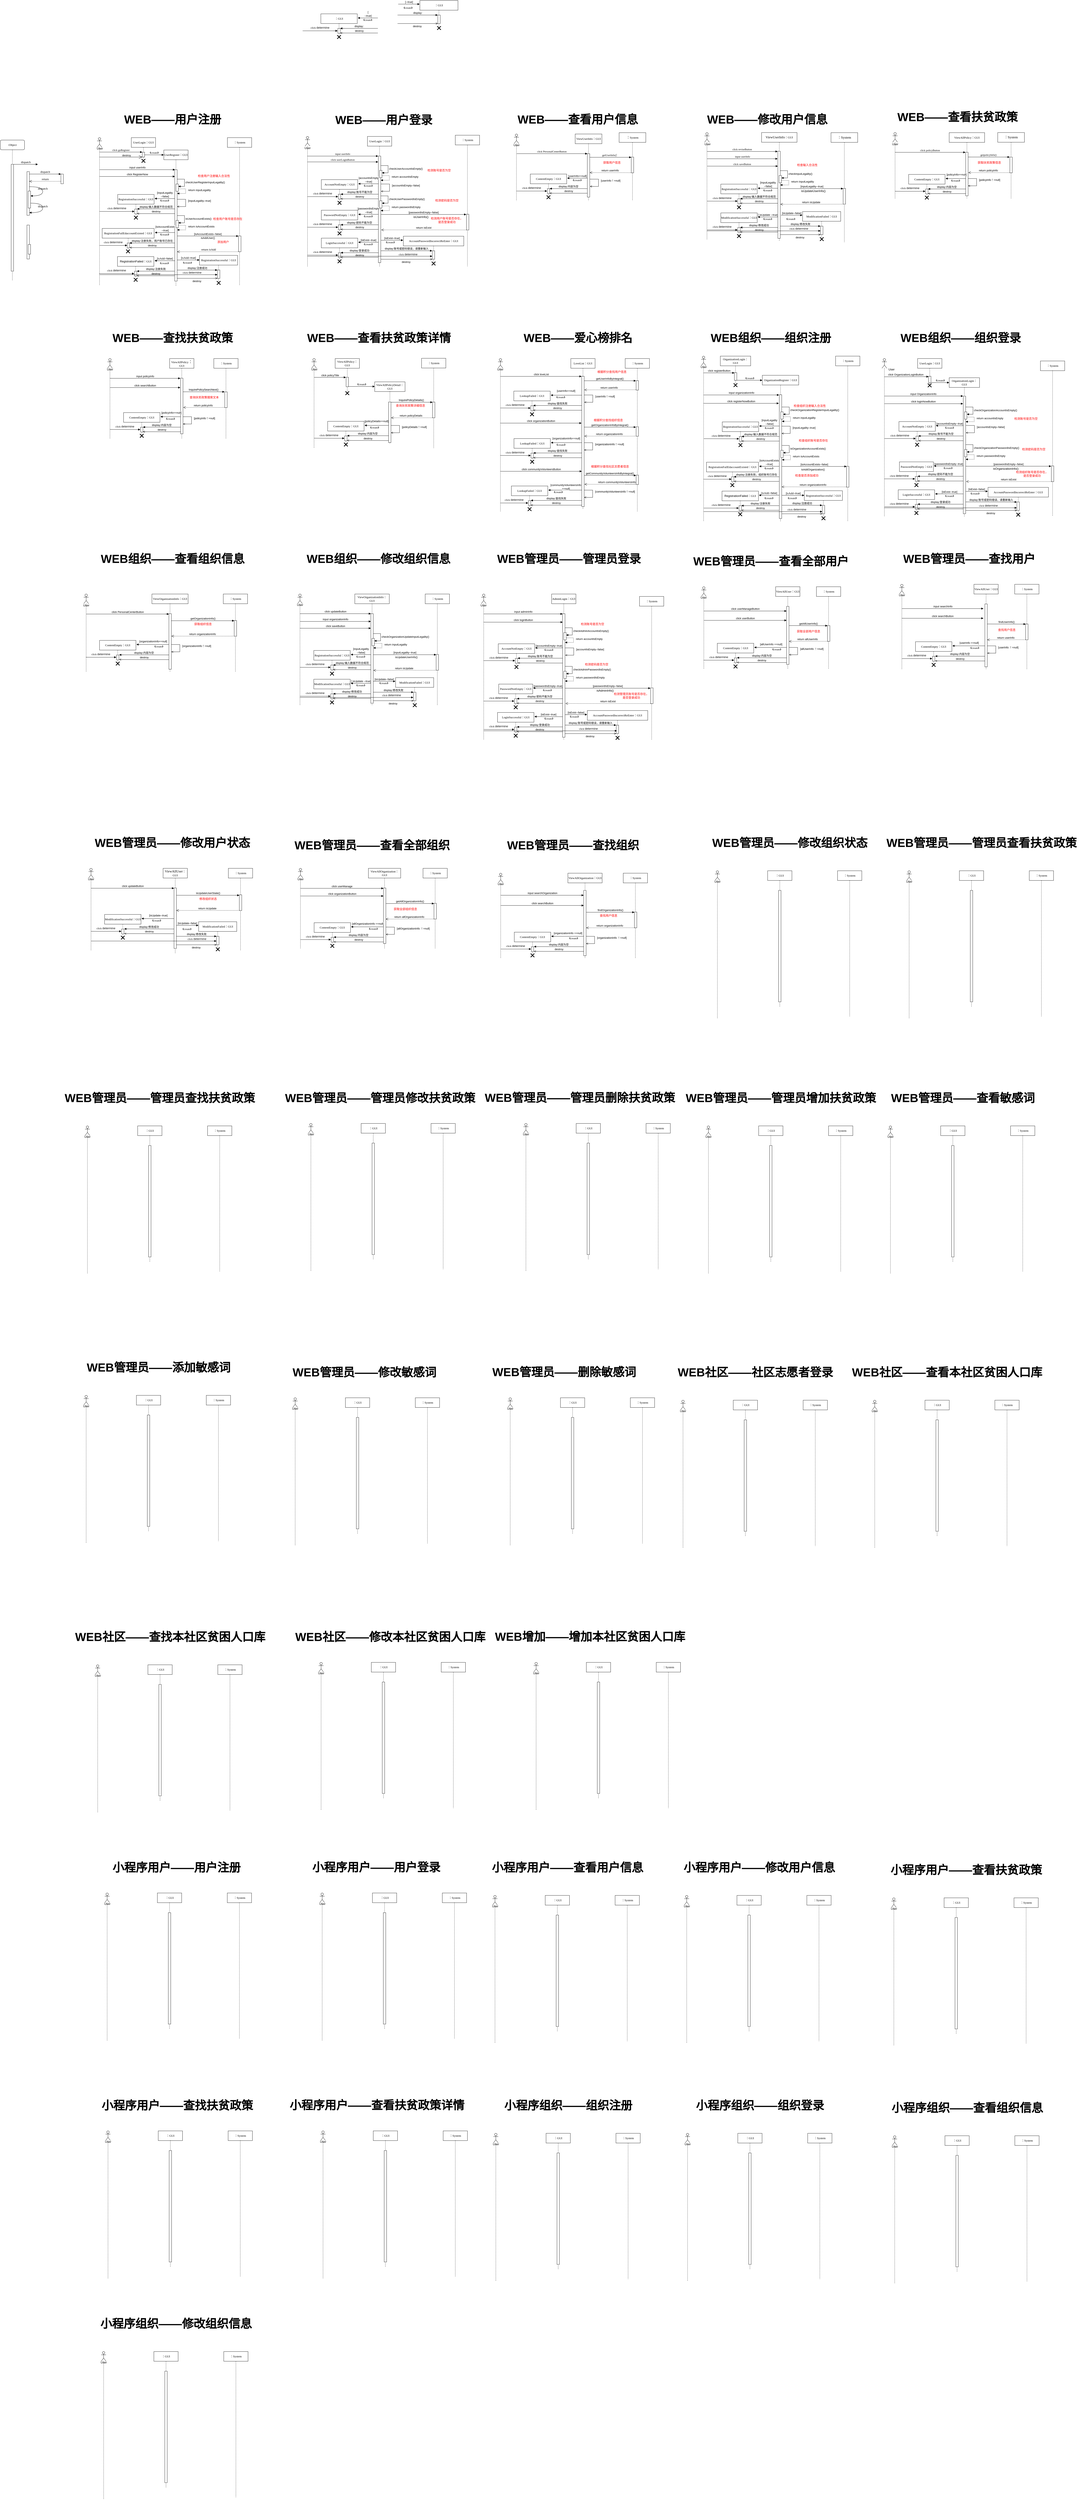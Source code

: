 <mxfile version="24.7.12" pages="2">
  <diagram name="9899需求序列图" id="13e1069c-82ec-6db2-03f1-153e76fe0fe0">
    <mxGraphModel dx="1972" dy="1735" grid="1" gridSize="10" guides="1" tooltips="1" connect="1" arrows="1" fold="1" page="1" pageScale="1" pageWidth="1100" pageHeight="850" background="none" math="0" shadow="0">
      <root>
        <mxCell id="0" />
        <mxCell id="1" parent="0" />
        <mxCell id="7baba1c4bc27f4b0-8" value=":Object" style="shape=umlLifeline;perimeter=lifelinePerimeter;whiteSpace=wrap;html=1;container=1;collapsible=0;recursiveResize=0;outlineConnect=0;rounded=1;shadow=0;comic=0;labelBackgroundColor=none;strokeWidth=1;fontFamily=Verdana;fontSize=12;align=center;" parent="1" vertex="1">
          <mxGeometry y="80" width="100" height="580" as="geometry" />
        </mxCell>
        <mxCell id="7baba1c4bc27f4b0-9" value="" style="html=1;points=[];perimeter=orthogonalPerimeter;rounded=0;shadow=0;comic=0;labelBackgroundColor=none;strokeWidth=1;fontFamily=Verdana;fontSize=12;align=center;" parent="7baba1c4bc27f4b0-8" vertex="1">
          <mxGeometry x="45" y="100" width="10" height="440" as="geometry" />
        </mxCell>
        <mxCell id="7baba1c4bc27f4b0-16" value="" style="html=1;points=[];perimeter=orthogonalPerimeter;rounded=0;shadow=0;comic=0;labelBackgroundColor=none;strokeWidth=1;fontFamily=Verdana;fontSize=12;align=center;" parent="1" vertex="1">
          <mxGeometry x="110" y="210" width="10" height="180" as="geometry" />
        </mxCell>
        <mxCell id="7baba1c4bc27f4b0-19" value="" style="html=1;points=[];perimeter=orthogonalPerimeter;rounded=0;shadow=0;comic=0;labelBackgroundColor=none;strokeWidth=1;fontFamily=Verdana;fontSize=12;align=center;" parent="1" vertex="1">
          <mxGeometry x="250" y="220" width="10" height="40" as="geometry" />
        </mxCell>
        <mxCell id="7baba1c4bc27f4b0-20" value="dispatch" style="html=1;verticalAlign=bottom;endArrow=block;entryX=0;entryY=0;labelBackgroundColor=none;fontFamily=Verdana;fontSize=12;edgeStyle=elbowEdgeStyle;elbow=vertical;" parent="1" source="7baba1c4bc27f4b0-16" target="7baba1c4bc27f4b0-19" edge="1">
          <mxGeometry relative="1" as="geometry">
            <mxPoint x="175" y="220" as="sourcePoint" />
          </mxGeometry>
        </mxCell>
        <mxCell id="7baba1c4bc27f4b0-21" value="return" style="html=1;verticalAlign=bottom;endArrow=open;dashed=1;endSize=8;labelBackgroundColor=none;fontFamily=Verdana;fontSize=12;edgeStyle=elbowEdgeStyle;elbow=vertical;" parent="1" source="7baba1c4bc27f4b0-19" target="7baba1c4bc27f4b0-16" edge="1">
          <mxGeometry relative="1" as="geometry">
            <mxPoint x="175" y="296" as="targetPoint" />
            <Array as="points">
              <mxPoint x="195" y="250" />
              <mxPoint x="225" y="250" />
            </Array>
          </mxGeometry>
        </mxCell>
        <mxCell id="7baba1c4bc27f4b0-22" value="" style="html=1;points=[];perimeter=orthogonalPerimeter;rounded=0;shadow=0;comic=0;labelBackgroundColor=none;strokeWidth=1;fontFamily=Verdana;fontSize=12;align=center;" parent="1" vertex="1">
          <mxGeometry x="110" y="430" width="10" height="140" as="geometry" />
        </mxCell>
        <mxCell id="7baba1c4bc27f4b0-11" value="dispatch" style="html=1;verticalAlign=bottom;endArrow=block;entryX=0;entryY=0;labelBackgroundColor=none;fontFamily=Verdana;fontSize=12;edgeStyle=elbowEdgeStyle;elbow=vertical;" parent="1" source="7baba1c4bc27f4b0-9" edge="1">
          <mxGeometry relative="1" as="geometry">
            <mxPoint x="110" y="190" as="sourcePoint" />
            <mxPoint x="155" y="180" as="targetPoint" />
          </mxGeometry>
        </mxCell>
        <mxCell id="7baba1c4bc27f4b0-34" value="" style="html=1;points=[];perimeter=orthogonalPerimeter;rounded=0;shadow=0;comic=0;labelBackgroundColor=none;strokeWidth=1;fontFamily=Verdana;fontSize=12;align=center;" parent="1" vertex="1">
          <mxGeometry x="115" y="290" width="10" height="70" as="geometry" />
        </mxCell>
        <mxCell id="7baba1c4bc27f4b0-35" value="dispatch" style="html=1;verticalAlign=bottom;endArrow=block;labelBackgroundColor=none;fontFamily=Verdana;fontSize=12;elbow=vertical;edgeStyle=orthogonalEdgeStyle;curved=1;entryX=1;entryY=0.286;entryPerimeter=0;exitX=1.038;exitY=0.345;exitPerimeter=0;" parent="1" source="7baba1c4bc27f4b0-16" target="7baba1c4bc27f4b0-34" edge="1">
          <mxGeometry relative="1" as="geometry">
            <mxPoint x="-10" y="220" as="sourcePoint" />
            <mxPoint x="120" y="220" as="targetPoint" />
            <Array as="points">
              <mxPoint x="175" y="272" />
              <mxPoint x="175" y="310" />
            </Array>
          </mxGeometry>
        </mxCell>
        <mxCell id="7baba1c4bc27f4b0-36" value="dispatch" style="html=1;verticalAlign=bottom;endArrow=block;labelBackgroundColor=none;fontFamily=Verdana;fontSize=12;elbow=vertical;edgeStyle=orthogonalEdgeStyle;curved=1;exitX=1.066;exitY=0.713;exitPerimeter=0;" parent="1" source="7baba1c4bc27f4b0-34" edge="1">
          <mxGeometry relative="1" as="geometry">
            <mxPoint x="135.333" y="340" as="sourcePoint" />
            <mxPoint x="120" y="379" as="targetPoint" />
            <Array as="points">
              <mxPoint x="175" y="340" />
              <mxPoint x="175" y="379" />
            </Array>
          </mxGeometry>
        </mxCell>
        <mxCell id="7baba1c4bc27f4b0-37" value="" style="html=1;points=[];perimeter=orthogonalPerimeter;rounded=0;shadow=0;comic=0;labelBackgroundColor=none;strokeWidth=1;fontFamily=Verdana;fontSize=12;align=center;" parent="1" vertex="1">
          <mxGeometry x="115" y="510" width="10" height="40" as="geometry" />
        </mxCell>
        <mxCell id="dKDymttxxlob6EriKpyw-1" value="" style="shape=umlLifeline;perimeter=lifelinePerimeter;whiteSpace=wrap;html=1;container=1;dropTarget=0;collapsible=0;recursiveResize=0;outlineConnect=0;portConstraint=eastwest;newEdgeStyle={&quot;curved&quot;:0,&quot;rounded&quot;:0};participant=umlActor;" parent="1" vertex="1">
          <mxGeometry x="399" y="70" width="20" height="610" as="geometry" />
        </mxCell>
        <mxCell id="oTFlbFTRBiyo8Uv9YIAy-1" value="User" style="text;html=1;align=center;verticalAlign=middle;resizable=0;points=[];autosize=1;strokeColor=none;fillColor=none;" parent="1" vertex="1">
          <mxGeometry x="385" y="100" width="50" height="30" as="geometry" />
        </mxCell>
        <mxCell id="oTFlbFTRBiyo8Uv9YIAy-3" value="&lt;font style=&quot;font-size: 12px;&quot; face=&quot;Verdana&quot;&gt;UserLogin：GUI&lt;/font&gt;" style="shape=umlLifeline;perimeter=lifelinePerimeter;whiteSpace=wrap;html=1;container=1;dropTarget=0;collapsible=0;recursiveResize=0;outlineConnect=0;portConstraint=eastwest;newEdgeStyle={&quot;curved&quot;:0,&quot;rounded&quot;:0};" parent="1" vertex="1">
          <mxGeometry x="540" y="70" width="100" height="100" as="geometry" />
        </mxCell>
        <mxCell id="oTFlbFTRBiyo8Uv9YIAy-15" value="" style="shape=umlDestroy;whiteSpace=wrap;html=1;strokeWidth=3;targetShapes=umlLifeline;" parent="oTFlbFTRBiyo8Uv9YIAy-3" vertex="1">
          <mxGeometry x="42.5" y="88" width="15" height="15" as="geometry" />
        </mxCell>
        <mxCell id="oTFlbFTRBiyo8Uv9YIAy-5" value="" style="html=1;points=[];perimeter=orthogonalPerimeter;rounded=0;shadow=0;comic=0;labelBackgroundColor=none;strokeWidth=1;fontFamily=Verdana;fontSize=12;align=center;" parent="1" vertex="1">
          <mxGeometry x="585" y="130" width="10" height="20" as="geometry" />
        </mxCell>
        <mxCell id="oTFlbFTRBiyo8Uv9YIAy-7" value="&lt;font style=&quot;font-size: 11px;&quot;&gt;click&amp;nbsp;goRegister&lt;/font&gt;" style="html=1;verticalAlign=bottom;endArrow=block;entryX=0;entryY=0;labelBackgroundColor=none;fontFamily=Verdana;fontSize=12;edgeStyle=elbowEdgeStyle;elbow=vertical;" parent="1" source="dKDymttxxlob6EriKpyw-1" edge="1">
          <mxGeometry relative="1" as="geometry">
            <mxPoint x="480" y="130" as="sourcePoint" />
            <mxPoint x="585" y="129.5" as="targetPoint" />
          </mxGeometry>
        </mxCell>
        <mxCell id="oTFlbFTRBiyo8Uv9YIAy-8" value="&lt;p class=&quot;MsoNormal&quot;&gt;&lt;font style=&quot;font-size: 12px;&quot; face=&quot;Verdana&quot;&gt;UserRegister：GUI&lt;/font&gt;&lt;/p&gt;" style="shape=umlLifeline;perimeter=lifelinePerimeter;whiteSpace=wrap;html=1;container=1;dropTarget=0;collapsible=0;recursiveResize=0;outlineConnect=0;portConstraint=eastwest;newEdgeStyle={&quot;curved&quot;:0,&quot;rounded&quot;:0};" parent="1" vertex="1">
          <mxGeometry x="674" y="121" width="100" height="559" as="geometry" />
        </mxCell>
        <mxCell id="oTFlbFTRBiyo8Uv9YIAy-13" value="" style="html=1;points=[[0,0,0,0,5],[0,1,0,0,-5],[1,0,0,0,5],[1,1,0,0,-5]];perimeter=orthogonalPerimeter;outlineConnect=0;targetShapes=umlLifeline;portConstraint=eastwest;newEdgeStyle={&quot;curved&quot;:0,&quot;rounded&quot;:0};" parent="oTFlbFTRBiyo8Uv9YIAy-8" vertex="1">
          <mxGeometry x="45" y="81" width="10" height="459" as="geometry" />
        </mxCell>
        <mxCell id="oTFlbFTRBiyo8Uv9YIAy-17" value="" style="html=1;points=[[0,0,0,0,5],[0,1,0,0,-5],[1,0,0,0,5],[1,1,0,0,-5]];perimeter=orthogonalPerimeter;outlineConnect=0;targetShapes=umlLifeline;portConstraint=eastwest;newEdgeStyle={&quot;curved&quot;:0,&quot;rounded&quot;:0};" parent="oTFlbFTRBiyo8Uv9YIAy-8" vertex="1">
          <mxGeometry x="50" y="140" width="10" height="30" as="geometry" />
        </mxCell>
        <mxCell id="oTFlbFTRBiyo8Uv9YIAy-18" value="checkUserRegisterInputLegality()" style="html=1;align=left;spacingLeft=2;endArrow=block;rounded=0;edgeStyle=orthogonalEdgeStyle;curved=0;rounded=0;" parent="oTFlbFTRBiyo8Uv9YIAy-8" target="oTFlbFTRBiyo8Uv9YIAy-17" edge="1">
          <mxGeometry x="0.005" relative="1" as="geometry">
            <mxPoint x="55" y="120" as="sourcePoint" />
            <Array as="points">
              <mxPoint x="85" y="150" />
            </Array>
            <mxPoint as="offset" />
          </mxGeometry>
        </mxCell>
        <mxCell id="oTFlbFTRBiyo8Uv9YIAy-9" value="" style="endArrow=open;endFill=1;endSize=12;html=1;rounded=0;" parent="1" source="dKDymttxxlob6EriKpyw-1" edge="1">
          <mxGeometry width="160" relative="1" as="geometry">
            <mxPoint x="470" y="150" as="sourcePoint" />
            <mxPoint x="585" y="150" as="targetPoint" />
          </mxGeometry>
        </mxCell>
        <mxCell id="oTFlbFTRBiyo8Uv9YIAy-10" value="&lt;font style=&quot;font-size: 11px;&quot;&gt;destroy&lt;/font&gt;" style="text;html=1;align=center;verticalAlign=middle;resizable=0;points=[];autosize=1;strokeColor=none;fillColor=none;" parent="1" vertex="1">
          <mxGeometry x="490" y="128" width="60" height="30" as="geometry" />
        </mxCell>
        <mxCell id="oTFlbFTRBiyo8Uv9YIAy-11" value="&lt;font style=&quot;font-size: 11px;&quot;&gt;《create》&lt;/font&gt;" style="html=1;verticalAlign=bottom;endArrow=block;entryX=0;entryY=0;labelBackgroundColor=none;fontFamily=Verdana;fontSize=12;edgeStyle=elbowEdgeStyle;elbow=vertical;exitX=0.95;exitY=0.545;exitDx=0;exitDy=0;exitPerimeter=0;" parent="1" source="oTFlbFTRBiyo8Uv9YIAy-5" edge="1">
          <mxGeometry x="0.004" relative="1" as="geometry">
            <mxPoint x="610" y="141" as="sourcePoint" />
            <mxPoint x="674" y="140.93" as="targetPoint" />
            <mxPoint as="offset" />
          </mxGeometry>
        </mxCell>
        <mxCell id="oTFlbFTRBiyo8Uv9YIAy-12" value="&lt;p class=&quot;MsoNormal&quot;&gt;&lt;font style=&quot;font-size: 12px;&quot; face=&quot;Verdana&quot;&gt;：System&lt;/font&gt;&lt;/p&gt;" style="shape=umlLifeline;perimeter=lifelinePerimeter;whiteSpace=wrap;html=1;container=1;dropTarget=0;collapsible=0;recursiveResize=0;outlineConnect=0;portConstraint=eastwest;newEdgeStyle={&quot;curved&quot;:0,&quot;rounded&quot;:0};" parent="1" vertex="1">
          <mxGeometry x="936" y="70" width="100" height="610" as="geometry" />
        </mxCell>
        <mxCell id="oTFlbFTRBiyo8Uv9YIAy-14" value="&lt;font face=&quot;Helvetica&quot; style=&quot;font-size: 11px;&quot;&gt;input&amp;nbsp;userInfo&lt;/font&gt;" style="html=1;verticalAlign=bottom;endArrow=block;entryX=0;entryY=0;labelBackgroundColor=none;fontFamily=Verdana;fontSize=12;edgeStyle=elbowEdgeStyle;elbow=vertical;" parent="1" source="dKDymttxxlob6EriKpyw-1" edge="1">
          <mxGeometry x="0.001" relative="1" as="geometry">
            <mxPoint x="469.5" y="202" as="sourcePoint" />
            <mxPoint x="720" y="202" as="targetPoint" />
            <mxPoint as="offset" />
          </mxGeometry>
        </mxCell>
        <mxCell id="oTFlbFTRBiyo8Uv9YIAy-16" value="&lt;font face=&quot;Helvetica&quot; style=&quot;font-size: 11px;&quot;&gt;click&amp;nbsp;RegisterNow&lt;/font&gt;" style="html=1;verticalAlign=bottom;endArrow=block;entryX=0;entryY=0;labelBackgroundColor=none;fontFamily=Verdana;fontSize=12;edgeStyle=elbowEdgeStyle;elbow=vertical;" parent="1" source="dKDymttxxlob6EriKpyw-1" edge="1">
          <mxGeometry x="0.0" relative="1" as="geometry">
            <mxPoint x="469" y="230.14" as="sourcePoint" />
            <mxPoint x="719.5" y="230.14" as="targetPoint" />
            <mxPoint as="offset" />
          </mxGeometry>
        </mxCell>
        <mxCell id="oTFlbFTRBiyo8Uv9YIAy-19" value="return&amp;nbsp;inputLegality" style="html=1;align=left;spacingLeft=2;endArrow=block;rounded=0;edgeStyle=orthogonalEdgeStyle;curved=0;rounded=0;dashed=1;" parent="1" target="oTFlbFTRBiyo8Uv9YIAy-13" edge="1">
          <mxGeometry x="-0.179" y="6" relative="1" as="geometry">
            <mxPoint x="734" y="281" as="sourcePoint" />
            <Array as="points">
              <mxPoint x="764" y="281" />
              <mxPoint x="764" y="300" />
            </Array>
            <mxPoint x="739" y="311" as="targetPoint" />
            <mxPoint as="offset" />
          </mxGeometry>
        </mxCell>
        <mxCell id="oTFlbFTRBiyo8Uv9YIAy-20" value="&lt;span style=&quot;font-family: Helvetica; font-size: 11px; text-align: left; background-color: rgb(255, 255, 255);&quot;&gt;[isAccountExists--false]&lt;/span&gt;" style="html=1;verticalAlign=bottom;endArrow=block;labelBackgroundColor=none;fontFamily=Verdana;fontSize=12;edgeStyle=elbowEdgeStyle;elbow=vertical;entryX=-0.071;entryY=0.008;entryDx=0;entryDy=0;entryPerimeter=0;" parent="1" target="oTFlbFTRBiyo8Uv9YIAy-47" edge="1">
          <mxGeometry x="-0.001" relative="1" as="geometry">
            <mxPoint x="729" y="475" as="sourcePoint" />
            <mxPoint x="880" y="475" as="targetPoint" />
            <mxPoint as="offset" />
          </mxGeometry>
        </mxCell>
        <mxCell id="oTFlbFTRBiyo8Uv9YIAy-21" value="&lt;span style=&quot;font-family: Helvetica; font-size: 11px; text-align: left; background-color: rgb(255, 255, 255);&quot;&gt;[inputLegality&lt;/span&gt;&lt;div&gt;&lt;span style=&quot;font-family: Helvetica; font-size: 11px; text-align: left; background-color: rgb(255, 255, 255);&quot;&gt;--false]&lt;/span&gt;&lt;/div&gt;" style="html=1;verticalAlign=bottom;endArrow=block;labelBackgroundColor=none;fontFamily=Verdana;fontSize=12;edgeStyle=elbowEdgeStyle;elbow=vertical;entryX=1.014;entryY=0.176;entryDx=0;entryDy=0;entryPerimeter=0;" parent="1" source="oTFlbFTRBiyo8Uv9YIAy-13" target="oTFlbFTRBiyo8Uv9YIAy-27" edge="1">
          <mxGeometry x="-0.009" relative="1" as="geometry">
            <mxPoint x="700" y="325" as="sourcePoint" />
            <mxPoint x="650" y="325" as="targetPoint" />
            <mxPoint as="offset" />
          </mxGeometry>
        </mxCell>
        <mxCell id="oTFlbFTRBiyo8Uv9YIAy-22" value="" style="html=1;points=[[0,0,0,0,5],[0,1,0,0,-5],[1,0,0,0,5],[1,1,0,0,-5]];perimeter=orthogonalPerimeter;outlineConnect=0;targetShapes=umlLifeline;portConstraint=eastwest;newEdgeStyle={&quot;curved&quot;:0,&quot;rounded&quot;:0};" parent="1" vertex="1">
          <mxGeometry x="724" y="411" width="10" height="30" as="geometry" />
        </mxCell>
        <mxCell id="oTFlbFTRBiyo8Uv9YIAy-23" value="isUserAccountExists()" style="html=1;align=left;spacingLeft=2;endArrow=block;rounded=0;edgeStyle=orthogonalEdgeStyle;curved=0;rounded=0;" parent="1" target="oTFlbFTRBiyo8Uv9YIAy-22" edge="1">
          <mxGeometry x="0.004" relative="1" as="geometry">
            <mxPoint x="729" y="391" as="sourcePoint" />
            <Array as="points">
              <mxPoint x="759" y="421" />
            </Array>
            <mxPoint as="offset" />
          </mxGeometry>
        </mxCell>
        <mxCell id="oTFlbFTRBiyo8Uv9YIAy-25" value="[inputLegality--true]" style="html=1;align=left;spacingLeft=2;endArrow=open;rounded=0;edgeStyle=orthogonalEdgeStyle;curved=0;rounded=0;endFill=0;" parent="1" edge="1">
          <mxGeometry x="-0.177" y="6" relative="1" as="geometry">
            <mxPoint x="729" y="323.989" as="sourcePoint" />
            <Array as="points">
              <mxPoint x="764" y="324" />
              <mxPoint x="764" y="354" />
            </Array>
            <mxPoint x="729" y="354" as="targetPoint" />
            <mxPoint as="offset" />
          </mxGeometry>
        </mxCell>
        <mxCell id="oTFlbFTRBiyo8Uv9YIAy-27" value="&lt;font face=&quot;Verdana&quot; style=&quot;font-size: 12px;&quot;&gt;&lt;span style=&quot;background-color: initial;&quot;&gt;RegistrationSuccessful&lt;/span&gt;：GUI&lt;/font&gt;" style="shape=umlLifeline;perimeter=lifelinePerimeter;whiteSpace=wrap;html=1;container=1;dropTarget=0;collapsible=0;recursiveResize=0;outlineConnect=0;portConstraint=eastwest;newEdgeStyle={&quot;curved&quot;:0,&quot;rounded&quot;:0};" parent="1" vertex="1">
          <mxGeometry x="484" y="304" width="150" height="96" as="geometry" />
        </mxCell>
        <mxCell id="oTFlbFTRBiyo8Uv9YIAy-28" value="" style="shape=umlDestroy;whiteSpace=wrap;html=1;strokeWidth=3;targetShapes=umlLifeline;" parent="oTFlbFTRBiyo8Uv9YIAy-27" vertex="1">
          <mxGeometry x="67.5" y="88" width="15" height="15" as="geometry" />
        </mxCell>
        <mxCell id="oTFlbFTRBiyo8Uv9YIAy-29" value="" style="html=1;points=[];perimeter=orthogonalPerimeter;rounded=0;shadow=0;comic=0;labelBackgroundColor=none;strokeWidth=1;fontFamily=Verdana;fontSize=12;align=center;" parent="1" vertex="1">
          <mxGeometry x="554" y="364" width="10" height="20" as="geometry" />
        </mxCell>
        <mxCell id="oTFlbFTRBiyo8Uv9YIAy-32" value="&lt;span style=&quot;font-family: Verdana; font-size: 11px;&quot;&gt;《create》&lt;/span&gt;" style="text;html=1;align=center;verticalAlign=middle;resizable=0;points=[];autosize=1;strokeColor=none;fillColor=none;" parent="1" vertex="1">
          <mxGeometry x="637" y="314" width="80" height="30" as="geometry" />
        </mxCell>
        <mxCell id="oTFlbFTRBiyo8Uv9YIAy-33" value="&lt;font face=&quot;Helvetica&quot; style=&quot;font-size: 11px;&quot;&gt;display:输入数据不符合规范&lt;/font&gt;" style="html=1;verticalAlign=bottom;endArrow=block;entryX=0;entryY=0;labelBackgroundColor=none;fontFamily=Verdana;fontSize=12;edgeStyle=elbowEdgeStyle;elbow=vertical;" parent="1" source="oTFlbFTRBiyo8Uv9YIAy-13" edge="1">
          <mxGeometry x="0.0" relative="1" as="geometry">
            <mxPoint x="679.25" y="363.58" as="sourcePoint" />
            <mxPoint x="564" y="363.58" as="targetPoint" />
            <mxPoint as="offset" />
          </mxGeometry>
        </mxCell>
        <mxCell id="oTFlbFTRBiyo8Uv9YIAy-34" value="&lt;font style=&quot;font-size: 11px;&quot; face=&quot;Helvetica&quot;&gt;destroy&lt;/font&gt;" style="html=1;verticalAlign=bottom;endArrow=open;entryX=0;entryY=0;labelBackgroundColor=none;fontFamily=Verdana;fontSize=12;edgeStyle=elbowEdgeStyle;elbow=vertical;endFill=0;" parent="1" source="oTFlbFTRBiyo8Uv9YIAy-13" edge="1">
          <mxGeometry x="0.0" relative="1" as="geometry">
            <mxPoint x="679.25" y="383" as="sourcePoint" />
            <mxPoint x="564" y="383" as="targetPoint" />
            <mxPoint as="offset" />
          </mxGeometry>
        </mxCell>
        <mxCell id="oTFlbFTRBiyo8Uv9YIAy-35" value="&lt;font style=&quot;font-size: 11px;&quot;&gt;click&amp;nbsp;&lt;/font&gt;&lt;span style=&quot;color: rgb(17, 17, 17); text-align: left; text-wrap: wrap; background-color: rgb(255, 255, 255);&quot;&gt;&lt;font style=&quot;font-size: 12px;&quot; face=&quot;Helvetica&quot;&gt;determine&lt;/font&gt;&lt;/span&gt;" style="html=1;verticalAlign=bottom;endArrow=block;entryX=0;entryY=0;labelBackgroundColor=none;fontFamily=Verdana;fontSize=12;edgeStyle=elbowEdgeStyle;elbow=vertical;" parent="1" source="dKDymttxxlob6EriKpyw-1" edge="1">
          <mxGeometry x="-0.025" y="4" relative="1" as="geometry">
            <mxPoint x="478" y="374.25" as="sourcePoint" />
            <mxPoint x="553" y="373.75" as="targetPoint" />
            <mxPoint as="offset" />
          </mxGeometry>
        </mxCell>
        <mxCell id="oTFlbFTRBiyo8Uv9YIAy-36" value="return&amp;nbsp;isAccountExists" style="html=1;align=left;spacingLeft=2;endArrow=block;rounded=0;edgeStyle=orthogonalEdgeStyle;curved=0;rounded=0;dashed=1;" parent="1" edge="1">
          <mxGeometry x="-0.177" y="6" relative="1" as="geometry">
            <mxPoint x="734" y="431" as="sourcePoint" />
            <Array as="points">
              <mxPoint x="764" y="431" />
              <mxPoint x="764" y="450" />
            </Array>
            <mxPoint x="729" y="450" as="targetPoint" />
            <mxPoint as="offset" />
          </mxGeometry>
        </mxCell>
        <mxCell id="oTFlbFTRBiyo8Uv9YIAy-37" value="&lt;span style=&quot;font-family: Helvetica; font-size: 11px; text-align: left; background-color: rgb(255, 255, 255);&quot;&gt;[isA&lt;/span&gt;&lt;span style=&quot;font-family: Helvetica; font-size: 11px; text-align: left; background-color: rgb(255, 255, 255);&quot;&gt;ccountExists&lt;/span&gt;&lt;div&gt;&lt;span style=&quot;font-family: Helvetica; font-size: 11px; text-align: left; background-color: rgb(255, 255, 255);&quot;&gt;--true]&lt;/span&gt;&lt;/div&gt;" style="html=1;verticalAlign=bottom;endArrow=block;labelBackgroundColor=none;fontFamily=Verdana;fontSize=12;edgeStyle=elbowEdgeStyle;elbow=vertical;entryX=1.014;entryY=0.176;entryDx=0;entryDy=0;entryPerimeter=0;" parent="1" target="oTFlbFTRBiyo8Uv9YIAy-38" edge="1">
          <mxGeometry x="-0.009" relative="1" as="geometry">
            <mxPoint x="719" y="461" as="sourcePoint" />
            <mxPoint x="650" y="465" as="targetPoint" />
            <mxPoint as="offset" />
          </mxGeometry>
        </mxCell>
        <mxCell id="oTFlbFTRBiyo8Uv9YIAy-38" value="&lt;span style=&quot;background-color: initial;&quot;&gt;&lt;font style=&quot;font-size: 12px;&quot; face=&quot;Verdana&quot;&gt;RegistrationFailEdaccountExisted&lt;/font&gt;&lt;/span&gt;&lt;font face=&quot;Verdana&quot; style=&quot;font-size: 12px;&quot;&gt;：GUI&lt;/font&gt;" style="shape=umlLifeline;perimeter=lifelinePerimeter;whiteSpace=wrap;html=1;container=1;dropTarget=0;collapsible=0;recursiveResize=0;outlineConnect=0;portConstraint=eastwest;newEdgeStyle={&quot;curved&quot;:0,&quot;rounded&quot;:0};" parent="1" vertex="1">
          <mxGeometry x="420" y="444" width="214" height="96" as="geometry" />
        </mxCell>
        <mxCell id="oTFlbFTRBiyo8Uv9YIAy-39" value="" style="shape=umlDestroy;whiteSpace=wrap;html=1;strokeWidth=3;targetShapes=umlLifeline;" parent="oTFlbFTRBiyo8Uv9YIAy-38" vertex="1">
          <mxGeometry x="99" y="87" width="15" height="15" as="geometry" />
        </mxCell>
        <mxCell id="oTFlbFTRBiyo8Uv9YIAy-40" value="" style="html=1;points=[];perimeter=orthogonalPerimeter;rounded=0;shadow=0;comic=0;labelBackgroundColor=none;strokeWidth=1;fontFamily=Verdana;fontSize=12;align=center;" parent="1" vertex="1">
          <mxGeometry x="523" y="504" width="10" height="20" as="geometry" />
        </mxCell>
        <mxCell id="oTFlbFTRBiyo8Uv9YIAy-41" value="&lt;span style=&quot;font-family: Verdana; font-size: 11px;&quot;&gt;《create》&lt;/span&gt;" style="text;html=1;align=center;verticalAlign=middle;resizable=0;points=[];autosize=1;strokeColor=none;fillColor=none;" parent="1" vertex="1">
          <mxGeometry x="637" y="454" width="80" height="30" as="geometry" />
        </mxCell>
        <mxCell id="oTFlbFTRBiyo8Uv9YIAy-42" value="&lt;font face=&quot;Helvetica&quot; style=&quot;font-size: 11px;&quot;&gt;display:注册失败，用户账号已存在&lt;/font&gt;" style="html=1;verticalAlign=bottom;endArrow=block;entryX=0.987;entryY=0.003;labelBackgroundColor=none;fontFamily=Verdana;fontSize=12;edgeStyle=elbowEdgeStyle;elbow=vertical;entryDx=0;entryDy=0;entryPerimeter=0;" parent="1" target="oTFlbFTRBiyo8Uv9YIAy-40" edge="1">
          <mxGeometry x="0.004" relative="1" as="geometry">
            <mxPoint x="719" y="504" as="sourcePoint" />
            <mxPoint x="564" y="503.58" as="targetPoint" />
            <mxPoint as="offset" />
          </mxGeometry>
        </mxCell>
        <mxCell id="oTFlbFTRBiyo8Uv9YIAy-43" value="&lt;font style=&quot;font-size: 11px;&quot; face=&quot;Helvetica&quot;&gt;destroy&lt;/font&gt;" style="html=1;verticalAlign=bottom;endArrow=open;entryX=1.067;entryY=0.963;labelBackgroundColor=none;fontFamily=Verdana;fontSize=12;edgeStyle=elbowEdgeStyle;elbow=vertical;endFill=0;entryDx=0;entryDy=0;entryPerimeter=0;" parent="1" target="oTFlbFTRBiyo8Uv9YIAy-40" edge="1">
          <mxGeometry x="0.004" relative="1" as="geometry">
            <mxPoint x="719" y="523" as="sourcePoint" />
            <mxPoint x="564" y="523" as="targetPoint" />
            <mxPoint as="offset" />
          </mxGeometry>
        </mxCell>
        <mxCell id="oTFlbFTRBiyo8Uv9YIAy-44" value="&lt;font style=&quot;font-size: 11px;&quot;&gt;click&amp;nbsp;&lt;/font&gt;&lt;span style=&quot;color: rgb(17, 17, 17); text-align: left; text-wrap: wrap; background-color: rgb(255, 255, 255);&quot;&gt;&lt;font style=&quot;font-size: 12px;&quot; face=&quot;Helvetica&quot;&gt;determine&lt;/font&gt;&lt;/span&gt;" style="html=1;verticalAlign=bottom;endArrow=block;labelBackgroundColor=none;fontFamily=Verdana;fontSize=12;edgeStyle=elbowEdgeStyle;elbow=vertical;entryX=0;entryY=0.51;entryDx=0;entryDy=0;entryPerimeter=0;" parent="1" source="dKDymttxxlob6EriKpyw-1" target="oTFlbFTRBiyo8Uv9YIAy-40" edge="1">
          <mxGeometry x="-0.025" y="4" relative="1" as="geometry">
            <mxPoint x="469" y="514" as="sourcePoint" />
            <mxPoint x="500" y="514" as="targetPoint" />
            <mxPoint as="offset" />
          </mxGeometry>
        </mxCell>
        <mxCell id="oTFlbFTRBiyo8Uv9YIAy-46" value="&lt;font style=&quot;font-size: 11px;&quot; face=&quot;Helvetica&quot;&gt;isAddUser()&lt;/font&gt;" style="text;html=1;align=center;verticalAlign=middle;resizable=0;points=[];autosize=1;strokeColor=none;fillColor=none;" parent="1" vertex="1">
          <mxGeometry x="815" y="468" width="80" height="30" as="geometry" />
        </mxCell>
        <mxCell id="oTFlbFTRBiyo8Uv9YIAy-47" value="" style="html=1;points=[];perimeter=orthogonalPerimeter;rounded=0;shadow=0;comic=0;labelBackgroundColor=none;strokeWidth=1;fontFamily=Verdana;fontSize=12;align=center;" parent="1" vertex="1">
          <mxGeometry x="982" y="475" width="10" height="65" as="geometry" />
        </mxCell>
        <mxCell id="oTFlbFTRBiyo8Uv9YIAy-48" value="&lt;span style=&quot;font-family: Helvetica; font-size: 11px; text-align: left; background-color: rgb(255, 255, 255);&quot;&gt;[&lt;/span&gt;isA&lt;span style=&quot;background-color: initial;&quot;&gt;dd&lt;/span&gt;&lt;span style=&quot;background-color: rgb(255, 255, 255); font-family: Helvetica; font-size: 11px; text-align: left;&quot;&gt;--false]&lt;/span&gt;" style="html=1;verticalAlign=bottom;endArrow=block;labelBackgroundColor=none;fontFamily=Verdana;fontSize=12;edgeStyle=elbowEdgeStyle;elbow=vertical;entryX=1.02;entryY=0.172;entryDx=0;entryDy=0;entryPerimeter=0;" parent="1" target="oTFlbFTRBiyo8Uv9YIAy-49" edge="1">
          <mxGeometry x="-0.009" relative="1" as="geometry">
            <mxPoint x="720" y="577" as="sourcePoint" />
            <mxPoint x="637.1" y="576.896" as="targetPoint" />
            <mxPoint as="offset" />
          </mxGeometry>
        </mxCell>
        <mxCell id="oTFlbFTRBiyo8Uv9YIAy-49" value="&lt;span style=&quot;background-color: initial;&quot;&gt;&lt;font style=&quot;font-size: 12px;&quot; face=&quot;Helvetica&quot;&gt;RegistrationFailed&lt;/font&gt;&lt;/span&gt;&lt;font face=&quot;Verdana&quot; style=&quot;font-size: 12px;&quot;&gt;：GUI&lt;/font&gt;" style="shape=umlLifeline;perimeter=lifelinePerimeter;whiteSpace=wrap;html=1;container=1;dropTarget=0;collapsible=0;recursiveResize=0;outlineConnect=0;portConstraint=eastwest;newEdgeStyle={&quot;curved&quot;:0,&quot;rounded&quot;:0};" parent="1" vertex="1">
          <mxGeometry x="483" y="560" width="150" height="96" as="geometry" />
        </mxCell>
        <mxCell id="oTFlbFTRBiyo8Uv9YIAy-50" value="" style="shape=umlDestroy;whiteSpace=wrap;html=1;strokeWidth=3;targetShapes=umlLifeline;" parent="oTFlbFTRBiyo8Uv9YIAy-49" vertex="1">
          <mxGeometry x="67.5" y="88" width="15" height="15" as="geometry" />
        </mxCell>
        <mxCell id="oTFlbFTRBiyo8Uv9YIAy-51" value="" style="html=1;points=[];perimeter=orthogonalPerimeter;rounded=0;shadow=0;comic=0;labelBackgroundColor=none;strokeWidth=1;fontFamily=Verdana;fontSize=12;align=center;" parent="1" vertex="1">
          <mxGeometry x="553" y="620" width="10" height="20" as="geometry" />
        </mxCell>
        <mxCell id="oTFlbFTRBiyo8Uv9YIAy-52" value="&lt;span style=&quot;font-family: Verdana; font-size: 11px;&quot;&gt;《create》&lt;/span&gt;" style="text;html=1;align=center;verticalAlign=middle;resizable=0;points=[];autosize=1;strokeColor=none;fillColor=none;" parent="1" vertex="1">
          <mxGeometry x="636" y="572" width="80" height="30" as="geometry" />
        </mxCell>
        <mxCell id="oTFlbFTRBiyo8Uv9YIAy-53" value="&lt;font face=&quot;Helvetica&quot; style=&quot;font-size: 11px;&quot;&gt;display:注册失败&lt;/font&gt;" style="html=1;verticalAlign=bottom;endArrow=block;entryX=0;entryY=0;labelBackgroundColor=none;fontFamily=Verdana;fontSize=12;edgeStyle=elbowEdgeStyle;elbow=vertical;" parent="1" edge="1">
          <mxGeometry x="0.0" relative="1" as="geometry">
            <mxPoint x="718" y="620" as="sourcePoint" />
            <mxPoint x="563" y="619.58" as="targetPoint" />
            <mxPoint as="offset" />
          </mxGeometry>
        </mxCell>
        <mxCell id="oTFlbFTRBiyo8Uv9YIAy-54" value="&lt;font style=&quot;font-size: 11px;&quot; face=&quot;Helvetica&quot;&gt;destroy&lt;/font&gt;" style="html=1;verticalAlign=bottom;endArrow=open;entryX=0;entryY=0;labelBackgroundColor=none;fontFamily=Verdana;fontSize=12;edgeStyle=elbowEdgeStyle;elbow=vertical;endFill=0;" parent="1" edge="1">
          <mxGeometry x="0.0" relative="1" as="geometry">
            <mxPoint x="718" y="639" as="sourcePoint" />
            <mxPoint x="563" y="639" as="targetPoint" />
            <mxPoint as="offset" />
          </mxGeometry>
        </mxCell>
        <mxCell id="oTFlbFTRBiyo8Uv9YIAy-55" value="&lt;font style=&quot;font-size: 11px;&quot;&gt;click&amp;nbsp;&lt;/font&gt;&lt;span style=&quot;color: rgb(17, 17, 17); text-align: left; text-wrap: wrap; background-color: rgb(255, 255, 255);&quot;&gt;&lt;font style=&quot;font-size: 12px;&quot; face=&quot;Helvetica&quot;&gt;determine&lt;/font&gt;&lt;/span&gt;" style="html=1;verticalAlign=bottom;endArrow=block;entryX=0;entryY=0;labelBackgroundColor=none;fontFamily=Verdana;fontSize=12;edgeStyle=elbowEdgeStyle;elbow=vertical;" parent="1" edge="1">
          <mxGeometry x="-0.025" y="4" relative="1" as="geometry">
            <mxPoint x="408" y="630" as="sourcePoint" />
            <mxPoint x="552" y="629.75" as="targetPoint" />
            <mxPoint as="offset" />
          </mxGeometry>
        </mxCell>
        <mxCell id="oTFlbFTRBiyo8Uv9YIAy-57" value="&lt;font face=&quot;Verdana&quot; style=&quot;font-size: 12px;&quot;&gt;&lt;span style=&quot;background-color: initial;&quot;&gt;RegistrationSuccessful&lt;/span&gt;：GUI&lt;/font&gt;" style="shape=umlLifeline;perimeter=lifelinePerimeter;whiteSpace=wrap;html=1;container=1;dropTarget=0;collapsible=0;recursiveResize=0;outlineConnect=0;portConstraint=eastwest;newEdgeStyle={&quot;curved&quot;:0,&quot;rounded&quot;:0};" parent="1" vertex="1">
          <mxGeometry x="821" y="555" width="157" height="115" as="geometry" />
        </mxCell>
        <mxCell id="oTFlbFTRBiyo8Uv9YIAy-58" value="" style="shape=umlDestroy;whiteSpace=wrap;html=1;strokeWidth=3;targetShapes=umlLifeline;" parent="oTFlbFTRBiyo8Uv9YIAy-57" vertex="1">
          <mxGeometry x="71.5" y="106" width="15" height="15" as="geometry" />
        </mxCell>
        <mxCell id="oTFlbFTRBiyo8Uv9YIAy-59" value="" style="html=1;points=[];perimeter=orthogonalPerimeter;rounded=0;shadow=0;comic=0;labelBackgroundColor=none;strokeWidth=1;fontFamily=Verdana;fontSize=12;align=center;" parent="1" vertex="1">
          <mxGeometry x="895" y="615" width="10" height="35" as="geometry" />
        </mxCell>
        <mxCell id="oTFlbFTRBiyo8Uv9YIAy-60" value="&lt;span style=&quot;font-family: Verdana; font-size: 11px;&quot;&gt;《create》&lt;/span&gt;" style="text;html=1;align=center;verticalAlign=middle;resizable=0;points=[];autosize=1;strokeColor=none;fillColor=none;" parent="1" vertex="1">
          <mxGeometry x="731" y="570" width="80" height="30" as="geometry" />
        </mxCell>
        <mxCell id="oTFlbFTRBiyo8Uv9YIAy-61" value="&lt;font face=&quot;Helvetica&quot; style=&quot;font-size: 11px;&quot;&gt;display:注册成功&lt;/font&gt;" style="html=1;verticalAlign=bottom;endArrow=block;entryX=-0.047;entryY=0.01;labelBackgroundColor=none;fontFamily=Verdana;fontSize=12;edgeStyle=elbowEdgeStyle;elbow=vertical;entryDx=0;entryDy=0;entryPerimeter=0;" parent="1" source="oTFlbFTRBiyo8Uv9YIAy-13" target="oTFlbFTRBiyo8Uv9YIAy-59" edge="1">
          <mxGeometry x="-0.004" relative="1" as="geometry">
            <mxPoint x="733" y="614.58" as="sourcePoint" />
            <mxPoint x="888" y="615" as="targetPoint" />
            <mxPoint as="offset" />
          </mxGeometry>
        </mxCell>
        <mxCell id="oTFlbFTRBiyo8Uv9YIAy-62" value="&lt;font style=&quot;font-size: 11px;&quot; face=&quot;Helvetica&quot;&gt;destroy&lt;/font&gt;" style="html=1;verticalAlign=bottom;endArrow=open;entryX=-0.02;entryY=0.878;labelBackgroundColor=none;fontFamily=Verdana;fontSize=12;edgeStyle=elbowEdgeStyle;elbow=vertical;endFill=0;entryDx=0;entryDy=0;entryPerimeter=0;" parent="1" source="oTFlbFTRBiyo8Uv9YIAy-13" edge="1">
          <mxGeometry x="-0.024" y="-20" relative="1" as="geometry">
            <mxPoint x="734" y="650" as="sourcePoint" />
            <mxPoint x="894.8" y="649.73" as="targetPoint" />
            <mxPoint as="offset" />
          </mxGeometry>
        </mxCell>
        <mxCell id="oTFlbFTRBiyo8Uv9YIAy-63" value="&lt;font style=&quot;font-size: 11px;&quot;&gt;click&amp;nbsp;&lt;/font&gt;&lt;span style=&quot;color: rgb(17, 17, 17); text-align: left; text-wrap: wrap; background-color: rgb(255, 255, 255);&quot;&gt;&lt;font style=&quot;font-size: 12px;&quot; face=&quot;Helvetica&quot;&gt;determine&lt;/font&gt;&lt;/span&gt;" style="html=1;verticalAlign=bottom;endArrow=block;entryX=-0.02;entryY=0.563;labelBackgroundColor=none;fontFamily=Verdana;fontSize=12;edgeStyle=elbowEdgeStyle;elbow=vertical;entryDx=0;entryDy=0;entryPerimeter=0;" parent="1" source="dKDymttxxlob6EriKpyw-1" target="oTFlbFTRBiyo8Uv9YIAy-59" edge="1">
          <mxGeometry x="0.568" relative="1" as="geometry">
            <mxPoint x="744" y="635" as="sourcePoint" />
            <mxPoint x="888" y="634.75" as="targetPoint" />
            <mxPoint as="offset" />
          </mxGeometry>
        </mxCell>
        <mxCell id="oTFlbFTRBiyo8Uv9YIAy-64" value="return isA&lt;span style=&quot;background-color: initial;&quot;&gt;dd&lt;/span&gt;" style="html=1;verticalAlign=bottom;endArrow=open;dashed=1;endSize=8;labelBackgroundColor=none;fontFamily=Verdana;fontSize=12;edgeStyle=elbowEdgeStyle;elbow=vertical;exitX=0.134;exitY=0.959;exitDx=0;exitDy=0;exitPerimeter=0;" parent="1" source="oTFlbFTRBiyo8Uv9YIAy-47" target="oTFlbFTRBiyo8Uv9YIAy-13" edge="1">
          <mxGeometry relative="1" as="geometry">
            <mxPoint x="756" y="540" as="targetPoint" />
            <Array as="points">
              <mxPoint x="831" y="540" />
              <mxPoint x="861" y="540" />
            </Array>
            <mxPoint x="886" y="540" as="sourcePoint" />
          </mxGeometry>
        </mxCell>
        <mxCell id="oTFlbFTRBiyo8Uv9YIAy-65" value="&lt;b&gt;&lt;font style=&quot;font-size: 48px;&quot;&gt;WEB——用户注册&lt;/font&gt;&lt;/b&gt;" style="text;html=1;align=center;verticalAlign=middle;resizable=0;points=[];autosize=1;strokeColor=none;fillColor=none;" parent="1" vertex="1">
          <mxGeometry x="500" y="-40" width="420" height="70" as="geometry" />
        </mxCell>
        <mxCell id="oTFlbFTRBiyo8Uv9YIAy-66" value="&lt;b&gt;&lt;font style=&quot;font-size: 48px;&quot;&gt;WEB——用户登录&lt;/font&gt;&lt;/b&gt;" style="text;html=1;align=center;verticalAlign=middle;resizable=0;points=[];autosize=1;strokeColor=none;fillColor=none;" parent="1" vertex="1">
          <mxGeometry x="1370" y="-38" width="420" height="70" as="geometry" />
        </mxCell>
        <mxCell id="oTFlbFTRBiyo8Uv9YIAy-67" value="" style="shape=umlLifeline;perimeter=lifelinePerimeter;whiteSpace=wrap;html=1;container=1;dropTarget=0;collapsible=0;recursiveResize=0;outlineConnect=0;portConstraint=eastwest;newEdgeStyle={&quot;curved&quot;:0,&quot;rounded&quot;:0};participant=umlActor;" parent="1" vertex="1">
          <mxGeometry x="1256" y="65" width="20" height="535" as="geometry" />
        </mxCell>
        <mxCell id="oTFlbFTRBiyo8Uv9YIAy-68" value="&lt;p class=&quot;MsoNormal&quot;&gt;&lt;font style=&quot;font-size: 12px;&quot; face=&quot;Verdana&quot;&gt;UserLogin：GUI&lt;/font&gt;&lt;/p&gt;" style="shape=umlLifeline;perimeter=lifelinePerimeter;whiteSpace=wrap;html=1;container=1;dropTarget=0;collapsible=0;recursiveResize=0;outlineConnect=0;portConstraint=eastwest;newEdgeStyle={&quot;curved&quot;:0,&quot;rounded&quot;:0};" parent="1" vertex="1">
          <mxGeometry x="1513" y="65" width="100" height="535" as="geometry" />
        </mxCell>
        <mxCell id="oTFlbFTRBiyo8Uv9YIAy-69" value="" style="html=1;points=[[0,0,0,0,5],[0,1,0,0,-5],[1,0,0,0,5],[1,1,0,0,-5]];perimeter=orthogonalPerimeter;outlineConnect=0;targetShapes=umlLifeline;portConstraint=eastwest;newEdgeStyle={&quot;curved&quot;:0,&quot;rounded&quot;:0};" parent="oTFlbFTRBiyo8Uv9YIAy-68" vertex="1">
          <mxGeometry x="45" y="81" width="10" height="439" as="geometry" />
        </mxCell>
        <mxCell id="oTFlbFTRBiyo8Uv9YIAy-70" value="" style="html=1;points=[[0,0,0,0,5],[0,1,0,0,-5],[1,0,0,0,5],[1,1,0,0,-5]];perimeter=orthogonalPerimeter;outlineConnect=0;targetShapes=umlLifeline;portConstraint=eastwest;newEdgeStyle={&quot;curved&quot;:0,&quot;rounded&quot;:0};" parent="oTFlbFTRBiyo8Uv9YIAy-68" vertex="1">
          <mxGeometry x="50" y="140" width="10" height="30" as="geometry" />
        </mxCell>
        <mxCell id="oTFlbFTRBiyo8Uv9YIAy-71" value="checkUserAccountIsEmpty()" style="html=1;align=left;spacingLeft=2;endArrow=block;rounded=0;edgeStyle=orthogonalEdgeStyle;curved=0;rounded=0;" parent="oTFlbFTRBiyo8Uv9YIAy-68" target="oTFlbFTRBiyo8Uv9YIAy-70" edge="1">
          <mxGeometry x="0.012" relative="1" as="geometry">
            <mxPoint x="55" y="120" as="sourcePoint" />
            <Array as="points">
              <mxPoint x="85" y="150" />
            </Array>
            <mxPoint as="offset" />
          </mxGeometry>
        </mxCell>
        <mxCell id="oTFlbFTRBiyo8Uv9YIAy-91" value="" style="html=1;points=[[0,0,0,0,5],[0,1,0,0,-5],[1,0,0,0,5],[1,1,0,0,-5]];perimeter=orthogonalPerimeter;outlineConnect=0;targetShapes=umlLifeline;portConstraint=eastwest;newEdgeStyle={&quot;curved&quot;:0,&quot;rounded&quot;:0};" parent="oTFlbFTRBiyo8Uv9YIAy-68" vertex="1">
          <mxGeometry x="50" y="265" width="10" height="30" as="geometry" />
        </mxCell>
        <mxCell id="oTFlbFTRBiyo8Uv9YIAy-92" value="checkUserPasswordIsEmpty()" style="html=1;align=left;spacingLeft=2;endArrow=block;rounded=0;edgeStyle=orthogonalEdgeStyle;curved=0;rounded=0;" parent="oTFlbFTRBiyo8Uv9YIAy-68" target="oTFlbFTRBiyo8Uv9YIAy-91" edge="1">
          <mxGeometry x="0.017" relative="1" as="geometry">
            <mxPoint x="55" y="245" as="sourcePoint" />
            <Array as="points">
              <mxPoint x="85" y="275" />
            </Array>
            <mxPoint as="offset" />
          </mxGeometry>
        </mxCell>
        <mxCell id="oTFlbFTRBiyo8Uv9YIAy-93" value="return passwordIsEmpty" style="html=1;align=left;spacingLeft=2;endArrow=block;rounded=0;edgeStyle=orthogonalEdgeStyle;curved=0;rounded=0;dashed=1;" parent="oTFlbFTRBiyo8Uv9YIAy-68" edge="1">
          <mxGeometry x="-0.181" y="6" relative="1" as="geometry">
            <mxPoint x="60" y="286.5" as="sourcePoint" />
            <Array as="points">
              <mxPoint x="90" y="286.5" />
              <mxPoint x="90" y="305.5" />
            </Array>
            <mxPoint x="55" y="305.5" as="targetPoint" />
            <mxPoint as="offset" />
          </mxGeometry>
        </mxCell>
        <mxCell id="oTFlbFTRBiyo8Uv9YIAy-72" value="&lt;span style=&quot;font-size: 11px;&quot;&gt;input&amp;nbsp;userInfo&amp;nbsp;&lt;/span&gt;" style="html=1;verticalAlign=bottom;endArrow=block;entryX=0;entryY=0;labelBackgroundColor=none;fontFamily=Verdana;fontSize=12;edgeStyle=elbowEdgeStyle;elbow=vertical;" parent="1" source="oTFlbFTRBiyo8Uv9YIAy-67" edge="1">
          <mxGeometry relative="1" as="geometry">
            <mxPoint x="1380" y="146.5" as="sourcePoint" />
            <mxPoint x="1557" y="146" as="targetPoint" />
          </mxGeometry>
        </mxCell>
        <mxCell id="oTFlbFTRBiyo8Uv9YIAy-73" value="&lt;span style=&quot;font-size: 11px;&quot;&gt;click userLoginButton&amp;nbsp;&lt;/span&gt;" style="html=1;verticalAlign=bottom;endArrow=block;entryX=0;entryY=0;labelBackgroundColor=none;fontFamily=Verdana;fontSize=12;edgeStyle=elbowEdgeStyle;elbow=vertical;" parent="1" source="oTFlbFTRBiyo8Uv9YIAy-67" edge="1">
          <mxGeometry x="0.005" relative="1" as="geometry">
            <mxPoint x="1380" y="170.5" as="sourcePoint" />
            <mxPoint x="1557" y="170" as="targetPoint" />
            <mxPoint as="offset" />
          </mxGeometry>
        </mxCell>
        <mxCell id="oTFlbFTRBiyo8Uv9YIAy-74" value="&lt;font color=&quot;#ff0000&quot;&gt;检查用户注册输入合法性&lt;/font&gt;" style="text;html=1;align=center;verticalAlign=middle;resizable=0;points=[];autosize=1;strokeColor=none;fillColor=none;" parent="1" vertex="1">
          <mxGeometry x="800.12" y="213" width="160" height="30" as="geometry" />
        </mxCell>
        <mxCell id="oTFlbFTRBiyo8Uv9YIAy-75" value="&lt;font color=&quot;#ff0000&quot;&gt;检查用户账号是否存在&lt;/font&gt;" style="text;html=1;align=center;verticalAlign=middle;resizable=0;points=[];autosize=1;strokeColor=none;fillColor=none;" parent="1" vertex="1">
          <mxGeometry x="867" y="390" width="140" height="30" as="geometry" />
        </mxCell>
        <mxCell id="oTFlbFTRBiyo8Uv9YIAy-76" value="&lt;font color=&quot;#ff0000&quot;&gt;添加用户&lt;/font&gt;" style="text;html=1;align=center;verticalAlign=middle;resizable=0;points=[];autosize=1;strokeColor=none;fillColor=none;" parent="1" vertex="1">
          <mxGeometry x="883" y="485" width="70" height="30" as="geometry" />
        </mxCell>
        <mxCell id="oTFlbFTRBiyo8Uv9YIAy-77" value="return accountIsEmpty" style="html=1;align=left;spacingLeft=2;endArrow=block;rounded=0;edgeStyle=orthogonalEdgeStyle;curved=0;rounded=0;dashed=1;" parent="1" edge="1">
          <mxGeometry x="-0.181" y="6" relative="1" as="geometry">
            <mxPoint x="1573" y="226.5" as="sourcePoint" />
            <Array as="points">
              <mxPoint x="1603" y="226.5" />
              <mxPoint x="1603" y="245.5" />
            </Array>
            <mxPoint x="1568" y="245.5" as="targetPoint" />
            <mxPoint as="offset" />
          </mxGeometry>
        </mxCell>
        <mxCell id="oTFlbFTRBiyo8Uv9YIAy-78" value="&lt;span style=&quot;font-family: Helvetica; font-size: 11px; text-align: left; background-color: rgb(255, 255, 255);&quot;&gt;[a&lt;/span&gt;&lt;span style=&quot;font-family: Helvetica; font-size: 11px; text-align: left; background-color: rgb(255, 255, 255);&quot;&gt;ccountIsEmpty&lt;/span&gt;&lt;div&gt;&lt;span style=&quot;font-family: Helvetica; font-size: 11px; text-align: left; background-color: rgb(255, 255, 255);&quot;&gt;--true]&lt;/span&gt;&lt;/div&gt;" style="html=1;verticalAlign=bottom;endArrow=block;labelBackgroundColor=none;fontFamily=Verdana;fontSize=12;edgeStyle=elbowEdgeStyle;elbow=vertical;entryX=1.014;entryY=0.176;entryDx=0;entryDy=0;entryPerimeter=0;" parent="1" target="oTFlbFTRBiyo8Uv9YIAy-79" edge="1">
          <mxGeometry x="-0.009" relative="1" as="geometry">
            <mxPoint x="1558" y="260" as="sourcePoint" />
            <mxPoint x="1489" y="264" as="targetPoint" />
            <mxPoint as="offset" />
          </mxGeometry>
        </mxCell>
        <mxCell id="oTFlbFTRBiyo8Uv9YIAy-79" value="&lt;span style=&quot;background-color: initial;&quot;&gt;&lt;font style=&quot;font-size: 12px;&quot; face=&quot;Verdana&quot;&gt;AccountNotEmpty&lt;/font&gt;&lt;/span&gt;&lt;font face=&quot;Verdana&quot; style=&quot;font-size: 12px;&quot;&gt;：GUI&lt;/font&gt;" style="shape=umlLifeline;perimeter=lifelinePerimeter;whiteSpace=wrap;html=1;container=1;dropTarget=0;collapsible=0;recursiveResize=0;outlineConnect=0;portConstraint=eastwest;newEdgeStyle={&quot;curved&quot;:0,&quot;rounded&quot;:0};" parent="1" vertex="1">
          <mxGeometry x="1323" y="243" width="150" height="96" as="geometry" />
        </mxCell>
        <mxCell id="oTFlbFTRBiyo8Uv9YIAy-80" value="" style="shape=umlDestroy;whiteSpace=wrap;html=1;strokeWidth=3;targetShapes=umlLifeline;" parent="oTFlbFTRBiyo8Uv9YIAy-79" vertex="1">
          <mxGeometry x="67.5" y="88" width="15" height="15" as="geometry" />
        </mxCell>
        <mxCell id="oTFlbFTRBiyo8Uv9YIAy-81" value="" style="html=1;points=[];perimeter=orthogonalPerimeter;rounded=0;shadow=0;comic=0;labelBackgroundColor=none;strokeWidth=1;fontFamily=Verdana;fontSize=12;align=center;" parent="1" vertex="1">
          <mxGeometry x="1393" y="303" width="10" height="20" as="geometry" />
        </mxCell>
        <mxCell id="oTFlbFTRBiyo8Uv9YIAy-82" value="&lt;span style=&quot;font-family: Verdana; font-size: 11px;&quot;&gt;《create》&lt;/span&gt;" style="text;html=1;align=center;verticalAlign=middle;resizable=0;points=[];autosize=1;strokeColor=none;fillColor=none;" parent="1" vertex="1">
          <mxGeometry x="1476" y="253" width="80" height="30" as="geometry" />
        </mxCell>
        <mxCell id="oTFlbFTRBiyo8Uv9YIAy-83" value="&lt;font face=&quot;Helvetica&quot; style=&quot;font-size: 11px;&quot;&gt;display:账号不能为空&lt;/font&gt;" style="html=1;verticalAlign=bottom;endArrow=block;entryX=0;entryY=0;labelBackgroundColor=none;fontFamily=Verdana;fontSize=12;edgeStyle=elbowEdgeStyle;elbow=vertical;" parent="1" edge="1">
          <mxGeometry x="0.0" relative="1" as="geometry">
            <mxPoint x="1558" y="303" as="sourcePoint" />
            <mxPoint x="1403" y="302.58" as="targetPoint" />
            <mxPoint as="offset" />
          </mxGeometry>
        </mxCell>
        <mxCell id="oTFlbFTRBiyo8Uv9YIAy-84" value="&lt;font style=&quot;font-size: 11px;&quot; face=&quot;Helvetica&quot;&gt;destroy&lt;/font&gt;" style="html=1;verticalAlign=bottom;endArrow=open;entryX=0;entryY=0;labelBackgroundColor=none;fontFamily=Verdana;fontSize=12;edgeStyle=elbowEdgeStyle;elbow=vertical;endFill=0;" parent="1" edge="1">
          <mxGeometry x="0.0" relative="1" as="geometry">
            <mxPoint x="1558" y="322" as="sourcePoint" />
            <mxPoint x="1403" y="322" as="targetPoint" />
            <mxPoint as="offset" />
          </mxGeometry>
        </mxCell>
        <mxCell id="oTFlbFTRBiyo8Uv9YIAy-85" value="&lt;font style=&quot;font-size: 11px;&quot;&gt;click&amp;nbsp;&lt;/font&gt;&lt;span style=&quot;color: rgb(17, 17, 17); text-align: left; text-wrap: wrap; background-color: rgb(255, 255, 255);&quot;&gt;&lt;font style=&quot;font-size: 12px;&quot; face=&quot;Helvetica&quot;&gt;determine&lt;/font&gt;&lt;/span&gt;" style="html=1;verticalAlign=bottom;endArrow=block;entryX=0;entryY=0;labelBackgroundColor=none;fontFamily=Verdana;fontSize=12;edgeStyle=elbowEdgeStyle;elbow=vertical;" parent="1" source="oTFlbFTRBiyo8Uv9YIAy-67" edge="1">
          <mxGeometry x="-0.025" y="4" relative="1" as="geometry">
            <mxPoint x="1270" y="313" as="sourcePoint" />
            <mxPoint x="1392" y="312.75" as="targetPoint" />
            <mxPoint as="offset" />
          </mxGeometry>
        </mxCell>
        <mxCell id="oTFlbFTRBiyo8Uv9YIAy-86" value="[accountIsEmpty--false]" style="html=1;align=left;spacingLeft=2;endArrow=open;rounded=0;edgeStyle=orthogonalEdgeStyle;curved=0;rounded=0;endFill=0;" parent="1" edge="1">
          <mxGeometry x="-0.177" y="6" relative="1" as="geometry">
            <mxPoint x="1569" y="260.999" as="sourcePoint" />
            <Array as="points">
              <mxPoint x="1604" y="261.01" />
              <mxPoint x="1604" y="291.01" />
            </Array>
            <mxPoint x="1569" y="291.01" as="targetPoint" />
            <mxPoint as="offset" />
          </mxGeometry>
        </mxCell>
        <mxCell id="oTFlbFTRBiyo8Uv9YIAy-95" value="&lt;span style=&quot;font-family: Helvetica; font-size: 11px; text-align: left; background-color: rgb(255, 255, 255);&quot;&gt;[p&lt;/span&gt;&lt;span style=&quot;font-family: Helvetica; font-size: 11px; text-align: left; background-color: rgb(255, 255, 255);&quot;&gt;asswordIsEmpty&lt;/span&gt;&lt;div&gt;&lt;span style=&quot;font-family: Helvetica; font-size: 11px; text-align: left; background-color: rgb(255, 255, 255);&quot;&gt;--true]&lt;/span&gt;&lt;/div&gt;" style="html=1;verticalAlign=bottom;endArrow=block;labelBackgroundColor=none;fontFamily=Verdana;fontSize=12;edgeStyle=elbowEdgeStyle;elbow=vertical;entryX=1.014;entryY=0.176;entryDx=0;entryDy=0;entryPerimeter=0;" parent="1" target="oTFlbFTRBiyo8Uv9YIAy-96" edge="1">
          <mxGeometry x="-0.005" relative="1" as="geometry">
            <mxPoint x="1558" y="386" as="sourcePoint" />
            <mxPoint x="1489" y="390" as="targetPoint" />
            <mxPoint as="offset" />
          </mxGeometry>
        </mxCell>
        <mxCell id="oTFlbFTRBiyo8Uv9YIAy-96" value="&lt;span style=&quot;background-color: initial;&quot;&gt;&lt;font style=&quot;font-size: 12px;&quot; face=&quot;Verdana&quot;&gt;PasswordNotEmpty&lt;/font&gt;&lt;/span&gt;&lt;font face=&quot;Verdana&quot; style=&quot;font-size: 12px;&quot;&gt;：GUI&lt;/font&gt;" style="shape=umlLifeline;perimeter=lifelinePerimeter;whiteSpace=wrap;html=1;container=1;dropTarget=0;collapsible=0;recursiveResize=0;outlineConnect=0;portConstraint=eastwest;newEdgeStyle={&quot;curved&quot;:0,&quot;rounded&quot;:0};" parent="1" vertex="1">
          <mxGeometry x="1323" y="369" width="150" height="96" as="geometry" />
        </mxCell>
        <mxCell id="oTFlbFTRBiyo8Uv9YIAy-97" value="" style="shape=umlDestroy;whiteSpace=wrap;html=1;strokeWidth=3;targetShapes=umlLifeline;" parent="oTFlbFTRBiyo8Uv9YIAy-96" vertex="1">
          <mxGeometry x="67.5" y="88" width="15" height="15" as="geometry" />
        </mxCell>
        <mxCell id="oTFlbFTRBiyo8Uv9YIAy-98" value="" style="html=1;points=[];perimeter=orthogonalPerimeter;rounded=0;shadow=0;comic=0;labelBackgroundColor=none;strokeWidth=1;fontFamily=Verdana;fontSize=12;align=center;" parent="1" vertex="1">
          <mxGeometry x="1393" y="429" width="10" height="20" as="geometry" />
        </mxCell>
        <mxCell id="oTFlbFTRBiyo8Uv9YIAy-99" value="&lt;span style=&quot;font-family: Verdana; font-size: 11px;&quot;&gt;《create》&lt;/span&gt;" style="text;html=1;align=center;verticalAlign=middle;resizable=0;points=[];autosize=1;strokeColor=none;fillColor=none;" parent="1" vertex="1">
          <mxGeometry x="1476" y="379" width="80" height="30" as="geometry" />
        </mxCell>
        <mxCell id="oTFlbFTRBiyo8Uv9YIAy-100" value="&lt;font face=&quot;Helvetica&quot; style=&quot;font-size: 11px;&quot;&gt;display:密码不能为空&lt;/font&gt;" style="html=1;verticalAlign=bottom;endArrow=block;entryX=0;entryY=0;labelBackgroundColor=none;fontFamily=Verdana;fontSize=12;edgeStyle=elbowEdgeStyle;elbow=vertical;" parent="1" edge="1">
          <mxGeometry x="0.003" relative="1" as="geometry">
            <mxPoint x="1558" y="429" as="sourcePoint" />
            <mxPoint x="1403" y="428.58" as="targetPoint" />
            <mxPoint as="offset" />
          </mxGeometry>
        </mxCell>
        <mxCell id="oTFlbFTRBiyo8Uv9YIAy-101" value="&lt;font style=&quot;font-size: 11px;&quot; face=&quot;Helvetica&quot;&gt;destroy&lt;/font&gt;" style="html=1;verticalAlign=bottom;endArrow=open;entryX=0;entryY=0;labelBackgroundColor=none;fontFamily=Verdana;fontSize=12;edgeStyle=elbowEdgeStyle;elbow=vertical;endFill=0;" parent="1" edge="1">
          <mxGeometry x="0.0" relative="1" as="geometry">
            <mxPoint x="1558" y="448" as="sourcePoint" />
            <mxPoint x="1403" y="448" as="targetPoint" />
            <mxPoint as="offset" />
          </mxGeometry>
        </mxCell>
        <mxCell id="oTFlbFTRBiyo8Uv9YIAy-102" value="&lt;font style=&quot;font-size: 11px;&quot;&gt;click&amp;nbsp;&lt;/font&gt;&lt;span style=&quot;color: rgb(17, 17, 17); text-align: left; text-wrap: wrap; background-color: rgb(255, 255, 255);&quot;&gt;&lt;font style=&quot;font-size: 12px;&quot; face=&quot;Helvetica&quot;&gt;determine&lt;/font&gt;&lt;/span&gt;" style="html=1;verticalAlign=bottom;endArrow=block;entryX=0;entryY=0;labelBackgroundColor=none;fontFamily=Verdana;fontSize=12;edgeStyle=elbowEdgeStyle;elbow=vertical;" parent="1" source="oTFlbFTRBiyo8Uv9YIAy-67" edge="1">
          <mxGeometry x="-0.025" y="4" relative="1" as="geometry">
            <mxPoint x="1290" y="440" as="sourcePoint" />
            <mxPoint x="1392" y="438.75" as="targetPoint" />
            <mxPoint as="offset" />
          </mxGeometry>
        </mxCell>
        <mxCell id="oTFlbFTRBiyo8Uv9YIAy-104" value="isUserInfo()" style="text;html=1;align=center;verticalAlign=middle;resizable=0;points=[];autosize=1;strokeColor=none;fillColor=none;" parent="1" vertex="1">
          <mxGeometry x="1688" y="382" width="90" height="30" as="geometry" />
        </mxCell>
        <mxCell id="oTFlbFTRBiyo8Uv9YIAy-105" value="&lt;font style=&quot;font-size: 11px;&quot; face=&quot;Helvetica&quot;&gt;return&amp;nbsp;isExist&amp;nbsp;&lt;/font&gt;" style="html=1;verticalAlign=bottom;endArrow=open;dashed=1;endSize=8;labelBackgroundColor=none;fontFamily=Verdana;fontSize=12;edgeStyle=elbowEdgeStyle;elbow=vertical;exitX=-0.013;exitY=0.965;exitDx=0;exitDy=0;exitPerimeter=0;" parent="1" edge="1">
          <mxGeometry x="-0.002" relative="1" as="geometry">
            <mxPoint x="1570" y="450" as="targetPoint" />
            <Array as="points">
              <mxPoint x="1672" y="450" />
              <mxPoint x="1702" y="450" />
            </Array>
            <mxPoint x="1920.87" y="450.225" as="sourcePoint" />
            <mxPoint as="offset" />
          </mxGeometry>
        </mxCell>
        <mxCell id="oTFlbFTRBiyo8Uv9YIAy-106" value="&lt;p class=&quot;MsoNormal&quot;&gt;&lt;font style=&quot;font-size: 12px;&quot; face=&quot;Verdana&quot;&gt;：System&lt;/font&gt;&lt;/p&gt;" style="shape=umlLifeline;perimeter=lifelinePerimeter;whiteSpace=wrap;html=1;container=1;dropTarget=0;collapsible=0;recursiveResize=0;outlineConnect=0;portConstraint=eastwest;newEdgeStyle={&quot;curved&quot;:0,&quot;rounded&quot;:0};" parent="1" vertex="1">
          <mxGeometry x="1875" y="60" width="100" height="540" as="geometry" />
        </mxCell>
        <mxCell id="oTFlbFTRBiyo8Uv9YIAy-107" value="" style="html=1;points=[];perimeter=orthogonalPerimeter;rounded=0;shadow=0;comic=0;labelBackgroundColor=none;strokeWidth=1;fontFamily=Verdana;fontSize=12;align=center;" parent="1" vertex="1">
          <mxGeometry x="1921" y="385.5" width="10" height="65" as="geometry" />
        </mxCell>
        <mxCell id="oTFlbFTRBiyo8Uv9YIAy-113" value="&lt;font style=&quot;font-size: 11px;&quot; face=&quot;Helvetica&quot;&gt;&lt;span style=&quot;text-align: left; background-color: rgb(255, 255, 255);&quot;&gt;[&lt;/span&gt;isExist&lt;span style=&quot;background-color: rgb(255, 255, 255); text-align: left;&quot;&gt;--true]&lt;/span&gt;&lt;/font&gt;" style="html=1;verticalAlign=bottom;endArrow=block;labelBackgroundColor=none;fontFamily=Verdana;fontSize=12;edgeStyle=elbowEdgeStyle;elbow=vertical;entryX=1.014;entryY=0.176;entryDx=0;entryDy=0;entryPerimeter=0;" parent="1" target="oTFlbFTRBiyo8Uv9YIAy-114" edge="1">
          <mxGeometry x="-0.005" relative="1" as="geometry">
            <mxPoint x="1558" y="501" as="sourcePoint" />
            <mxPoint x="1489" y="505" as="targetPoint" />
            <mxPoint as="offset" />
          </mxGeometry>
        </mxCell>
        <mxCell id="oTFlbFTRBiyo8Uv9YIAy-114" value="&lt;span style=&quot;background-color: initial;&quot;&gt;&lt;font style=&quot;font-size: 12px;&quot; face=&quot;Verdana&quot;&gt;LoginSuccessful&lt;/font&gt;&lt;/span&gt;&lt;font face=&quot;Verdana&quot; style=&quot;font-size: 12px;&quot;&gt;：GUI&lt;/font&gt;" style="shape=umlLifeline;perimeter=lifelinePerimeter;whiteSpace=wrap;html=1;container=1;dropTarget=0;collapsible=0;recursiveResize=0;outlineConnect=0;portConstraint=eastwest;newEdgeStyle={&quot;curved&quot;:0,&quot;rounded&quot;:0};" parent="1" vertex="1">
          <mxGeometry x="1323" y="484" width="150" height="96" as="geometry" />
        </mxCell>
        <mxCell id="oTFlbFTRBiyo8Uv9YIAy-115" value="" style="shape=umlDestroy;whiteSpace=wrap;html=1;strokeWidth=3;targetShapes=umlLifeline;" parent="oTFlbFTRBiyo8Uv9YIAy-114" vertex="1">
          <mxGeometry x="67.5" y="88" width="15" height="15" as="geometry" />
        </mxCell>
        <mxCell id="oTFlbFTRBiyo8Uv9YIAy-116" value="" style="html=1;points=[];perimeter=orthogonalPerimeter;rounded=0;shadow=0;comic=0;labelBackgroundColor=none;strokeWidth=1;fontFamily=Verdana;fontSize=12;align=center;" parent="1" vertex="1">
          <mxGeometry x="1393" y="544" width="10" height="20" as="geometry" />
        </mxCell>
        <mxCell id="oTFlbFTRBiyo8Uv9YIAy-117" value="&lt;span style=&quot;font-family: Verdana; font-size: 11px;&quot;&gt;《create》&lt;/span&gt;" style="text;html=1;align=center;verticalAlign=middle;resizable=0;points=[];autosize=1;strokeColor=none;fillColor=none;" parent="1" vertex="1">
          <mxGeometry x="1476" y="494" width="80" height="30" as="geometry" />
        </mxCell>
        <mxCell id="oTFlbFTRBiyo8Uv9YIAy-118" value="&lt;font face=&quot;Helvetica&quot; style=&quot;font-size: 11px;&quot;&gt;display:登录成功&lt;/font&gt;" style="html=1;verticalAlign=bottom;endArrow=block;entryX=0;entryY=0;labelBackgroundColor=none;fontFamily=Verdana;fontSize=12;edgeStyle=elbowEdgeStyle;elbow=vertical;" parent="1" edge="1">
          <mxGeometry x="0.003" relative="1" as="geometry">
            <mxPoint x="1558" y="544" as="sourcePoint" />
            <mxPoint x="1403" y="543.58" as="targetPoint" />
            <mxPoint as="offset" />
          </mxGeometry>
        </mxCell>
        <mxCell id="oTFlbFTRBiyo8Uv9YIAy-119" value="&lt;font style=&quot;font-size: 11px;&quot; face=&quot;Helvetica&quot;&gt;destroy&lt;/font&gt;" style="html=1;verticalAlign=bottom;endArrow=open;entryX=0;entryY=0;labelBackgroundColor=none;fontFamily=Verdana;fontSize=12;edgeStyle=elbowEdgeStyle;elbow=vertical;endFill=0;" parent="1" edge="1">
          <mxGeometry x="0.0" relative="1" as="geometry">
            <mxPoint x="1558" y="563" as="sourcePoint" />
            <mxPoint x="1403" y="563" as="targetPoint" />
            <mxPoint as="offset" />
          </mxGeometry>
        </mxCell>
        <mxCell id="oTFlbFTRBiyo8Uv9YIAy-120" value="&lt;font style=&quot;font-size: 11px;&quot;&gt;click&amp;nbsp;&lt;/font&gt;&lt;span style=&quot;color: rgb(17, 17, 17); text-align: left; text-wrap: wrap; background-color: rgb(255, 255, 255);&quot;&gt;&lt;font style=&quot;font-size: 12px;&quot; face=&quot;Helvetica&quot;&gt;determine&lt;/font&gt;&lt;/span&gt;" style="html=1;verticalAlign=bottom;endArrow=block;entryX=0;entryY=0;labelBackgroundColor=none;fontFamily=Verdana;fontSize=12;edgeStyle=elbowEdgeStyle;elbow=vertical;" parent="1" source="oTFlbFTRBiyo8Uv9YIAy-67" edge="1">
          <mxGeometry x="-0.025" y="4" relative="1" as="geometry">
            <mxPoint x="1290" y="554" as="sourcePoint" />
            <mxPoint x="1392" y="553.75" as="targetPoint" />
            <mxPoint as="offset" />
          </mxGeometry>
        </mxCell>
        <mxCell id="oTFlbFTRBiyo8Uv9YIAy-121" value="&lt;font style=&quot;font-size: 11px;&quot; face=&quot;Helvetica&quot;&gt;&lt;span style=&quot;text-align: left; background-color: rgb(255, 255, 255);&quot;&gt;[&lt;/span&gt;isExist&lt;span style=&quot;background-color: rgb(255, 255, 255); text-align: left;&quot;&gt;--true]&lt;/span&gt;&lt;/font&gt;" style="html=1;verticalAlign=bottom;endArrow=block;labelBackgroundColor=none;fontFamily=Verdana;fontSize=12;edgeStyle=elbowEdgeStyle;elbow=vertical;exitX=1.014;exitY=0.176;exitDx=0;exitDy=0;exitPerimeter=0;" parent="1" edge="1">
          <mxGeometry x="-0.009" relative="1" as="geometry">
            <mxPoint x="1569.1" y="492.896" as="sourcePoint" />
            <mxPoint x="1660" y="492" as="targetPoint" />
            <mxPoint as="offset" />
          </mxGeometry>
        </mxCell>
        <mxCell id="oTFlbFTRBiyo8Uv9YIAy-122" value="&lt;span style=&quot;background-color: initial;&quot;&gt;&lt;font style=&quot;font-size: 12px;&quot; face=&quot;Verdana&quot;&gt;AccountPasswordIncorrectReEnter&lt;/font&gt;&lt;/span&gt;&lt;font face=&quot;Verdana&quot; style=&quot;font-size: 12px;&quot;&gt;：GUI&lt;/font&gt;" style="shape=umlLifeline;perimeter=lifelinePerimeter;whiteSpace=wrap;html=1;container=1;dropTarget=0;collapsible=0;recursiveResize=0;outlineConnect=0;portConstraint=eastwest;newEdgeStyle={&quot;curved&quot;:0,&quot;rounded&quot;:0};" parent="1" vertex="1">
          <mxGeometry x="1661" y="476" width="249" height="115" as="geometry" />
        </mxCell>
        <mxCell id="oTFlbFTRBiyo8Uv9YIAy-123" value="" style="shape=umlDestroy;whiteSpace=wrap;html=1;strokeWidth=3;targetShapes=umlLifeline;" parent="oTFlbFTRBiyo8Uv9YIAy-122" vertex="1">
          <mxGeometry x="117" y="105" width="15" height="15" as="geometry" />
        </mxCell>
        <mxCell id="oTFlbFTRBiyo8Uv9YIAy-124" value="" style="html=1;points=[];perimeter=orthogonalPerimeter;rounded=0;shadow=0;comic=0;labelBackgroundColor=none;strokeWidth=1;fontFamily=Verdana;fontSize=12;align=center;" parent="1" vertex="1">
          <mxGeometry x="1780" y="536" width="10" height="35" as="geometry" />
        </mxCell>
        <mxCell id="oTFlbFTRBiyo8Uv9YIAy-125" value="&lt;span style=&quot;font-family: Verdana; font-size: 11px;&quot;&gt;《create》&lt;/span&gt;" style="text;html=1;align=center;verticalAlign=middle;resizable=0;points=[];autosize=1;strokeColor=none;fillColor=none;" parent="1" vertex="1">
          <mxGeometry x="1567" y="486" width="80" height="30" as="geometry" />
        </mxCell>
        <mxCell id="oTFlbFTRBiyo8Uv9YIAy-126" value="&lt;font face=&quot;Helvetica&quot; style=&quot;font-size: 11px;&quot;&gt;display:&lt;/font&gt;&lt;span style=&quot;background-color: initial;&quot;&gt;&lt;font style=&quot;font-size: 11px;&quot; face=&quot;Helvetica&quot;&gt;账号或密码错误，请重新输入&lt;/font&gt;&lt;/span&gt;" style="html=1;verticalAlign=bottom;endArrow=block;entryX=-0.047;entryY=0.01;labelBackgroundColor=none;fontFamily=Verdana;fontSize=12;edgeStyle=elbowEdgeStyle;elbow=vertical;entryDx=0;entryDy=0;entryPerimeter=0;" parent="1" target="oTFlbFTRBiyo8Uv9YIAy-124" edge="1">
          <mxGeometry x="-0.005" relative="1" as="geometry">
            <mxPoint x="1569" y="536" as="sourcePoint" />
            <mxPoint x="1728" y="536" as="targetPoint" />
            <mxPoint as="offset" />
          </mxGeometry>
        </mxCell>
        <mxCell id="oTFlbFTRBiyo8Uv9YIAy-127" value="&lt;font style=&quot;font-size: 11px;&quot; face=&quot;Helvetica&quot;&gt;destroy&lt;/font&gt;" style="html=1;verticalAlign=bottom;endArrow=open;entryX=-0.02;entryY=0.989;labelBackgroundColor=none;fontFamily=Verdana;fontSize=12;edgeStyle=elbowEdgeStyle;elbow=vertical;endFill=0;entryDx=0;entryDy=0;entryPerimeter=0;" parent="1" target="oTFlbFTRBiyo8Uv9YIAy-124" edge="1">
          <mxGeometry x="-0.024" y="-20" relative="1" as="geometry">
            <mxPoint x="1569" y="571" as="sourcePoint" />
            <mxPoint x="1734.8" y="570.73" as="targetPoint" />
            <mxPoint as="offset" />
          </mxGeometry>
        </mxCell>
        <mxCell id="oTFlbFTRBiyo8Uv9YIAy-128" value="&lt;span style=&quot;font-family: Helvetica; font-size: 11px; text-align: left; background-color: rgb(255, 255, 255);&quot;&gt;[&lt;/span&gt;&lt;div&gt;&lt;span style=&quot;font-family: Helvetica; font-size: 11px; text-align: left; background-color: rgb(255, 255, 255);&quot;&gt;--true]&lt;/span&gt;&lt;/div&gt;" style="html=1;verticalAlign=bottom;endArrow=block;labelBackgroundColor=none;fontFamily=Verdana;fontSize=12;edgeStyle=elbowEdgeStyle;elbow=vertical;entryX=1.014;entryY=0.176;entryDx=0;entryDy=0;entryPerimeter=0;" parent="1" target="oTFlbFTRBiyo8Uv9YIAy-129" edge="1">
          <mxGeometry x="-0.006" relative="1" as="geometry">
            <mxPoint x="1556" y="-423" as="sourcePoint" />
            <mxPoint x="1487" y="-419" as="targetPoint" />
            <mxPoint as="offset" />
          </mxGeometry>
        </mxCell>
        <mxCell id="oTFlbFTRBiyo8Uv9YIAy-129" value="&lt;font face=&quot;Verdana&quot; style=&quot;font-size: 12px;&quot;&gt;：GUI&lt;/font&gt;" style="shape=umlLifeline;perimeter=lifelinePerimeter;whiteSpace=wrap;html=1;container=1;dropTarget=0;collapsible=0;recursiveResize=0;outlineConnect=0;portConstraint=eastwest;newEdgeStyle={&quot;curved&quot;:0,&quot;rounded&quot;:0};" parent="1" vertex="1">
          <mxGeometry x="1321" y="-440" width="150" height="96" as="geometry" />
        </mxCell>
        <mxCell id="oTFlbFTRBiyo8Uv9YIAy-130" value="" style="shape=umlDestroy;whiteSpace=wrap;html=1;strokeWidth=3;targetShapes=umlLifeline;" parent="oTFlbFTRBiyo8Uv9YIAy-129" vertex="1">
          <mxGeometry x="67.5" y="88" width="15" height="15" as="geometry" />
        </mxCell>
        <mxCell id="oTFlbFTRBiyo8Uv9YIAy-131" value="" style="html=1;points=[];perimeter=orthogonalPerimeter;rounded=0;shadow=0;comic=0;labelBackgroundColor=none;strokeWidth=1;fontFamily=Verdana;fontSize=12;align=center;" parent="1" vertex="1">
          <mxGeometry x="1391" y="-380" width="10" height="20" as="geometry" />
        </mxCell>
        <mxCell id="oTFlbFTRBiyo8Uv9YIAy-132" value="&lt;span style=&quot;font-family: Verdana; font-size: 11px;&quot;&gt;《create》&lt;/span&gt;" style="text;html=1;align=center;verticalAlign=middle;resizable=0;points=[];autosize=1;strokeColor=none;fillColor=none;" parent="1" vertex="1">
          <mxGeometry x="1474" y="-430" width="80" height="30" as="geometry" />
        </mxCell>
        <mxCell id="oTFlbFTRBiyo8Uv9YIAy-133" value="&lt;font face=&quot;Helvetica&quot; style=&quot;font-size: 11px;&quot;&gt;display:&lt;/font&gt;" style="html=1;verticalAlign=bottom;endArrow=block;entryX=0;entryY=0;labelBackgroundColor=none;fontFamily=Verdana;fontSize=12;edgeStyle=elbowEdgeStyle;elbow=vertical;" parent="1" edge="1">
          <mxGeometry x="0.003" relative="1" as="geometry">
            <mxPoint x="1556" y="-380" as="sourcePoint" />
            <mxPoint x="1401" y="-380.42" as="targetPoint" />
            <mxPoint as="offset" />
          </mxGeometry>
        </mxCell>
        <mxCell id="oTFlbFTRBiyo8Uv9YIAy-134" value="&lt;font style=&quot;font-size: 11px;&quot; face=&quot;Helvetica&quot;&gt;destroy&lt;/font&gt;" style="html=1;verticalAlign=bottom;endArrow=open;entryX=0;entryY=0;labelBackgroundColor=none;fontFamily=Verdana;fontSize=12;edgeStyle=elbowEdgeStyle;elbow=vertical;endFill=0;" parent="1" edge="1">
          <mxGeometry x="0.0" relative="1" as="geometry">
            <mxPoint x="1556" y="-361" as="sourcePoint" />
            <mxPoint x="1401" y="-361" as="targetPoint" />
            <mxPoint as="offset" />
          </mxGeometry>
        </mxCell>
        <mxCell id="oTFlbFTRBiyo8Uv9YIAy-135" value="&lt;font style=&quot;font-size: 11px;&quot;&gt;click&amp;nbsp;&lt;/font&gt;&lt;span style=&quot;color: rgb(17, 17, 17); text-align: left; text-wrap: wrap; background-color: rgb(255, 255, 255);&quot;&gt;&lt;font style=&quot;font-size: 12px;&quot; face=&quot;Helvetica&quot;&gt;determine&lt;/font&gt;&lt;/span&gt;" style="html=1;verticalAlign=bottom;endArrow=block;entryX=0;entryY=0;labelBackgroundColor=none;fontFamily=Verdana;fontSize=12;edgeStyle=elbowEdgeStyle;elbow=vertical;" parent="1" edge="1">
          <mxGeometry x="-0.025" y="4" relative="1" as="geometry">
            <mxPoint x="1246" y="-370" as="sourcePoint" />
            <mxPoint x="1390" y="-370.25" as="targetPoint" />
            <mxPoint as="offset" />
          </mxGeometry>
        </mxCell>
        <mxCell id="oTFlbFTRBiyo8Uv9YIAy-136" value="&lt;span style=&quot;font-family: Helvetica; font-size: 11px; text-align: left; background-color: rgb(255, 255, 255);&quot;&gt;[&lt;/span&gt;&lt;span style=&quot;background-color: rgb(255, 255, 255); font-family: Helvetica; font-size: 11px; text-align: left;&quot;&gt;--true]&lt;/span&gt;" style="html=1;verticalAlign=bottom;endArrow=block;labelBackgroundColor=none;fontFamily=Verdana;fontSize=12;edgeStyle=elbowEdgeStyle;elbow=vertical;" parent="1" edge="1">
          <mxGeometry x="-0.009" relative="1" as="geometry">
            <mxPoint x="1640" y="-480" as="sourcePoint" />
            <mxPoint x="1728" y="-480" as="targetPoint" />
            <mxPoint as="offset" />
          </mxGeometry>
        </mxCell>
        <mxCell id="oTFlbFTRBiyo8Uv9YIAy-137" value="&lt;font face=&quot;Verdana&quot; style=&quot;font-size: 12px;&quot;&gt;：GUI&lt;/font&gt;" style="shape=umlLifeline;perimeter=lifelinePerimeter;whiteSpace=wrap;html=1;container=1;dropTarget=0;collapsible=0;recursiveResize=0;outlineConnect=0;portConstraint=eastwest;newEdgeStyle={&quot;curved&quot;:0,&quot;rounded&quot;:0};" parent="1" vertex="1">
          <mxGeometry x="1729" y="-495" width="157" height="115" as="geometry" />
        </mxCell>
        <mxCell id="oTFlbFTRBiyo8Uv9YIAy-138" value="" style="shape=umlDestroy;whiteSpace=wrap;html=1;strokeWidth=3;targetShapes=umlLifeline;" parent="oTFlbFTRBiyo8Uv9YIAy-137" vertex="1">
          <mxGeometry x="71.5" y="106" width="15" height="15" as="geometry" />
        </mxCell>
        <mxCell id="oTFlbFTRBiyo8Uv9YIAy-139" value="" style="html=1;points=[];perimeter=orthogonalPerimeter;rounded=0;shadow=0;comic=0;labelBackgroundColor=none;strokeWidth=1;fontFamily=Verdana;fontSize=12;align=center;" parent="1" vertex="1">
          <mxGeometry x="1803" y="-435" width="10" height="35" as="geometry" />
        </mxCell>
        <mxCell id="oTFlbFTRBiyo8Uv9YIAy-140" value="&lt;span style=&quot;font-family: Verdana; font-size: 11px;&quot;&gt;《create》&lt;/span&gt;" style="text;html=1;align=center;verticalAlign=middle;resizable=0;points=[];autosize=1;strokeColor=none;fillColor=none;" parent="1" vertex="1">
          <mxGeometry x="1640" y="-480" width="80" height="30" as="geometry" />
        </mxCell>
        <mxCell id="oTFlbFTRBiyo8Uv9YIAy-141" value="&lt;font face=&quot;Helvetica&quot; style=&quot;font-size: 11px;&quot;&gt;display:&lt;/font&gt;" style="html=1;verticalAlign=bottom;endArrow=block;entryX=-0.047;entryY=0.01;labelBackgroundColor=none;fontFamily=Verdana;fontSize=12;edgeStyle=elbowEdgeStyle;elbow=vertical;entryDx=0;entryDy=0;entryPerimeter=0;" parent="1" target="oTFlbFTRBiyo8Uv9YIAy-139" edge="1">
          <mxGeometry x="-0.004" relative="1" as="geometry">
            <mxPoint x="1637" y="-435" as="sourcePoint" />
            <mxPoint x="1796" y="-435" as="targetPoint" />
            <mxPoint as="offset" />
          </mxGeometry>
        </mxCell>
        <mxCell id="oTFlbFTRBiyo8Uv9YIAy-142" value="&lt;font style=&quot;font-size: 11px;&quot; face=&quot;Helvetica&quot;&gt;destroy&lt;/font&gt;" style="html=1;verticalAlign=bottom;endArrow=open;entryX=-0.02;entryY=0.878;labelBackgroundColor=none;fontFamily=Verdana;fontSize=12;edgeStyle=elbowEdgeStyle;elbow=vertical;endFill=0;entryDx=0;entryDy=0;entryPerimeter=0;" parent="1" edge="1">
          <mxGeometry x="-0.024" y="-20" relative="1" as="geometry">
            <mxPoint x="1637" y="-400" as="sourcePoint" />
            <mxPoint x="1802.8" y="-400.27" as="targetPoint" />
            <mxPoint as="offset" />
          </mxGeometry>
        </mxCell>
        <mxCell id="oTFlbFTRBiyo8Uv9YIAy-143" value="&lt;font color=&quot;#ff0000&quot;&gt;检测账号是否为空&lt;/font&gt;" style="text;html=1;align=center;verticalAlign=middle;resizable=0;points=[];autosize=1;strokeColor=none;fillColor=none;" parent="1" vertex="1">
          <mxGeometry x="1748" y="190" width="120" height="30" as="geometry" />
        </mxCell>
        <mxCell id="oTFlbFTRBiyo8Uv9YIAy-144" value="&lt;font color=&quot;#ff0000&quot;&gt;检测密码是否为空&lt;/font&gt;" style="text;html=1;align=center;verticalAlign=middle;resizable=0;points=[];autosize=1;strokeColor=none;fillColor=none;" parent="1" vertex="1">
          <mxGeometry x="1780" y="314" width="120" height="30" as="geometry" />
        </mxCell>
        <mxCell id="oTFlbFTRBiyo8Uv9YIAy-145" value="&lt;font color=&quot;#ff0000&quot;&gt;检测用户账号是否存在，&lt;/font&gt;&lt;div&gt;&lt;font color=&quot;#ff0000&quot;&gt;是否登录成功&lt;/font&gt;&lt;/div&gt;" style="text;html=1;align=center;verticalAlign=middle;resizable=0;points=[];autosize=1;strokeColor=none;fillColor=none;" parent="1" vertex="1">
          <mxGeometry x="1760" y="390" width="160" height="40" as="geometry" />
        </mxCell>
        <mxCell id="oTFlbFTRBiyo8Uv9YIAy-146" value="&lt;b&gt;&lt;font style=&quot;font-size: 48px;&quot;&gt;WEB——查看用户信息&lt;/font&gt;&lt;/b&gt;" style="text;html=1;align=center;verticalAlign=middle;resizable=0;points=[];autosize=1;strokeColor=none;fillColor=none;" parent="1" vertex="1">
          <mxGeometry x="2119" y="-40" width="520" height="70" as="geometry" />
        </mxCell>
        <mxCell id="oTFlbFTRBiyo8Uv9YIAy-147" value="User" style="text;html=1;align=center;verticalAlign=middle;resizable=0;points=[];autosize=1;strokeColor=none;fillColor=none;" parent="1" vertex="1">
          <mxGeometry x="1241" y="98" width="50" height="30" as="geometry" />
        </mxCell>
        <mxCell id="oTFlbFTRBiyo8Uv9YIAy-148" value="" style="shape=umlLifeline;perimeter=lifelinePerimeter;whiteSpace=wrap;html=1;container=1;dropTarget=0;collapsible=0;recursiveResize=0;outlineConnect=0;portConstraint=eastwest;newEdgeStyle={&quot;curved&quot;:0,&quot;rounded&quot;:0};participant=umlActor;" parent="1" vertex="1">
          <mxGeometry x="2117" y="55" width="20" height="275" as="geometry" />
        </mxCell>
        <mxCell id="oTFlbFTRBiyo8Uv9YIAy-149" value="&lt;p class=&quot;MsoNormal&quot;&gt;&lt;font style=&quot;font-size: 12px;&quot; face=&quot;Verdana&quot;&gt;&lt;span style=&quot;background-color: initial;&quot;&gt;Vie&lt;/span&gt;&lt;span style=&quot;background-color: initial;&quot;&gt;wUserInfo&lt;/span&gt;&lt;/font&gt;&lt;font style=&quot;font-size: 12px;&quot; face=&quot;Verdana&quot;&gt;：GUI&lt;/font&gt;&lt;/p&gt;" style="shape=umlLifeline;perimeter=lifelinePerimeter;whiteSpace=wrap;html=1;container=1;dropTarget=0;collapsible=0;recursiveResize=0;outlineConnect=0;portConstraint=eastwest;newEdgeStyle={&quot;curved&quot;:0,&quot;rounded&quot;:0};" parent="1" vertex="1">
          <mxGeometry x="2369" y="55" width="110" height="275" as="geometry" />
        </mxCell>
        <mxCell id="oTFlbFTRBiyo8Uv9YIAy-150" value="" style="html=1;points=[[0,0,0,0,5],[0,1,0,0,-5],[1,0,0,0,5],[1,1,0,0,-5]];perimeter=orthogonalPerimeter;outlineConnect=0;targetShapes=umlLifeline;portConstraint=eastwest;newEdgeStyle={&quot;curved&quot;:0,&quot;rounded&quot;:0};" parent="oTFlbFTRBiyo8Uv9YIAy-149" vertex="1">
          <mxGeometry x="50" y="81" width="10" height="179" as="geometry" />
        </mxCell>
        <mxCell id="oTFlbFTRBiyo8Uv9YIAy-156" value="&lt;span style=&quot;font-size: 11px;&quot;&gt;click PersonalCenterButton&amp;nbsp;&lt;/span&gt;" style="html=1;verticalAlign=bottom;endArrow=block;entryX=0;entryY=0;labelBackgroundColor=none;fontFamily=Verdana;fontSize=12;edgeStyle=elbowEdgeStyle;elbow=vertical;" parent="1" edge="1">
          <mxGeometry relative="1" as="geometry">
            <mxPoint x="2128" y="136" as="sourcePoint" />
            <mxPoint x="2419" y="136" as="targetPoint" />
          </mxGeometry>
        </mxCell>
        <mxCell id="oTFlbFTRBiyo8Uv9YIAy-157" value="&lt;p class=&quot;MsoNormal&quot;&gt;&lt;font face=&quot;Verdana&quot;&gt;&lt;span style=&quot;font-size: 14px;&quot;&gt;：&lt;/span&gt;&lt;font style=&quot;font-size: 12px;&quot;&gt;System&lt;/font&gt;&lt;/font&gt;&lt;/p&gt;" style="shape=umlLifeline;perimeter=lifelinePerimeter;whiteSpace=wrap;html=1;container=1;dropTarget=0;collapsible=0;recursiveResize=0;outlineConnect=0;portConstraint=eastwest;newEdgeStyle={&quot;curved&quot;:0,&quot;rounded&quot;:0};" parent="1" vertex="1">
          <mxGeometry x="2550" y="49.5" width="110" height="280.5" as="geometry" />
        </mxCell>
        <mxCell id="oTFlbFTRBiyo8Uv9YIAy-164" value="&lt;span style=&quot;font-size: 11px;&quot;&gt;getUserInfo(）&amp;nbsp;&lt;/span&gt;" style="html=1;verticalAlign=bottom;endArrow=block;entryX=0;entryY=0;labelBackgroundColor=none;fontFamily=Verdana;fontSize=12;edgeStyle=elbowEdgeStyle;elbow=vertical;" parent="1" source="oTFlbFTRBiyo8Uv9YIAy-150" edge="1">
          <mxGeometry relative="1" as="geometry">
            <mxPoint x="2460" y="150" as="sourcePoint" />
            <mxPoint x="2600" y="151" as="targetPoint" />
          </mxGeometry>
        </mxCell>
        <mxCell id="oTFlbFTRBiyo8Uv9YIAy-165" value="" style="html=1;points=[];perimeter=orthogonalPerimeter;rounded=0;shadow=0;comic=0;labelBackgroundColor=none;strokeWidth=1;fontFamily=Verdana;fontSize=12;align=center;" parent="1" vertex="1">
          <mxGeometry x="2600" y="150" width="10" height="65" as="geometry" />
        </mxCell>
        <mxCell id="oTFlbFTRBiyo8Uv9YIAy-166" value="&lt;font style=&quot;font-size: 11px;&quot; face=&quot;Helvetica&quot;&gt;return&amp;nbsp;userInfo&amp;nbsp;&lt;/font&gt;" style="html=1;verticalAlign=bottom;endArrow=open;dashed=1;endSize=8;labelBackgroundColor=none;fontFamily=Verdana;fontSize=12;edgeStyle=elbowEdgeStyle;elbow=vertical;exitX=-0.162;exitY=0.959;exitDx=0;exitDy=0;exitPerimeter=0;" parent="1" edge="1">
          <mxGeometry x="-0.001" relative="1" as="geometry">
            <mxPoint x="2429" y="214.04" as="targetPoint" />
            <Array as="points" />
            <mxPoint x="2598.38" y="214.335" as="sourcePoint" />
            <mxPoint as="offset" />
          </mxGeometry>
        </mxCell>
        <mxCell id="oTFlbFTRBiyo8Uv9YIAy-167" value="[userInfo！=null]" style="html=1;align=left;spacingLeft=2;endArrow=open;rounded=0;edgeStyle=orthogonalEdgeStyle;curved=0;rounded=0;endFill=0;" parent="1" edge="1">
          <mxGeometry x="-0.177" y="6" relative="1" as="geometry">
            <mxPoint x="2430" y="240.989" as="sourcePoint" />
            <Array as="points">
              <mxPoint x="2465" y="241" />
              <mxPoint x="2465" y="271" />
            </Array>
            <mxPoint x="2430" y="271" as="targetPoint" />
            <mxPoint as="offset" />
          </mxGeometry>
        </mxCell>
        <mxCell id="oTFlbFTRBiyo8Uv9YIAy-168" value="&lt;span style=&quot;font-family: Helvetica; font-size: 11px; text-align: left; background-color: rgb(255, 255, 255);&quot;&gt;[&lt;/span&gt;&lt;span style=&quot;font-family: Helvetica; font-size: 11px; text-align: left; background-color: rgb(255, 255, 255);&quot;&gt;userInfo==null&lt;/span&gt;&lt;span style=&quot;background-color: rgb(255, 255, 255); font-family: Helvetica; font-size: 11px; text-align: left;&quot;&gt;]&lt;/span&gt;" style="html=1;verticalAlign=bottom;endArrow=block;labelBackgroundColor=none;fontFamily=Verdana;fontSize=12;edgeStyle=elbowEdgeStyle;elbow=vertical;entryX=1.014;entryY=0.176;entryDx=0;entryDy=0;entryPerimeter=0;" parent="1" target="oTFlbFTRBiyo8Uv9YIAy-169" edge="1">
          <mxGeometry x="-0.006" relative="1" as="geometry">
            <mxPoint x="2419" y="237" as="sourcePoint" />
            <mxPoint x="2350" y="241" as="targetPoint" />
            <mxPoint as="offset" />
          </mxGeometry>
        </mxCell>
        <mxCell id="oTFlbFTRBiyo8Uv9YIAy-169" value="&lt;span style=&quot;background-color: initial;&quot;&gt;&lt;font style=&quot;font-size: 12px;&quot; face=&quot;Verdana&quot;&gt;ContentEmpty&lt;/font&gt;&lt;/span&gt;&lt;font face=&quot;Verdana&quot; style=&quot;font-size: 12px;&quot;&gt;：GUI&lt;/font&gt;" style="shape=umlLifeline;perimeter=lifelinePerimeter;whiteSpace=wrap;html=1;container=1;dropTarget=0;collapsible=0;recursiveResize=0;outlineConnect=0;portConstraint=eastwest;newEdgeStyle={&quot;curved&quot;:0,&quot;rounded&quot;:0};" parent="1" vertex="1">
          <mxGeometry x="2184" y="220" width="150" height="96" as="geometry" />
        </mxCell>
        <mxCell id="oTFlbFTRBiyo8Uv9YIAy-170" value="" style="shape=umlDestroy;whiteSpace=wrap;html=1;strokeWidth=3;targetShapes=umlLifeline;" parent="oTFlbFTRBiyo8Uv9YIAy-169" vertex="1">
          <mxGeometry x="67.5" y="88" width="15" height="15" as="geometry" />
        </mxCell>
        <mxCell id="oTFlbFTRBiyo8Uv9YIAy-171" value="" style="html=1;points=[];perimeter=orthogonalPerimeter;rounded=0;shadow=0;comic=0;labelBackgroundColor=none;strokeWidth=1;fontFamily=Verdana;fontSize=12;align=center;" parent="1" vertex="1">
          <mxGeometry x="2254" y="280" width="10" height="20" as="geometry" />
        </mxCell>
        <mxCell id="oTFlbFTRBiyo8Uv9YIAy-172" value="&lt;span style=&quot;font-family: Verdana; font-size: 11px;&quot;&gt;《create》&lt;/span&gt;" style="text;html=1;align=center;verticalAlign=middle;resizable=0;points=[];autosize=1;strokeColor=none;fillColor=none;" parent="1" vertex="1">
          <mxGeometry x="2337" y="230" width="80" height="30" as="geometry" />
        </mxCell>
        <mxCell id="oTFlbFTRBiyo8Uv9YIAy-173" value="&lt;font face=&quot;Helvetica&quot; style=&quot;font-size: 11px;&quot;&gt;display:内容为空&lt;/font&gt;" style="html=1;verticalAlign=bottom;endArrow=block;entryX=0;entryY=0;labelBackgroundColor=none;fontFamily=Verdana;fontSize=12;edgeStyle=elbowEdgeStyle;elbow=vertical;" parent="1" edge="1">
          <mxGeometry x="0.003" relative="1" as="geometry">
            <mxPoint x="2419" y="280" as="sourcePoint" />
            <mxPoint x="2264" y="279.58" as="targetPoint" />
            <mxPoint as="offset" />
          </mxGeometry>
        </mxCell>
        <mxCell id="oTFlbFTRBiyo8Uv9YIAy-174" value="&lt;font style=&quot;font-size: 11px;&quot; face=&quot;Helvetica&quot;&gt;destroy&lt;/font&gt;" style="html=1;verticalAlign=bottom;endArrow=open;entryX=0;entryY=0;labelBackgroundColor=none;fontFamily=Verdana;fontSize=12;edgeStyle=elbowEdgeStyle;elbow=vertical;endFill=0;" parent="1" edge="1">
          <mxGeometry x="0.0" relative="1" as="geometry">
            <mxPoint x="2419" y="299" as="sourcePoint" />
            <mxPoint x="2264" y="299" as="targetPoint" />
            <mxPoint as="offset" />
          </mxGeometry>
        </mxCell>
        <mxCell id="oTFlbFTRBiyo8Uv9YIAy-175" value="&lt;font style=&quot;font-size: 11px;&quot;&gt;click&amp;nbsp;&lt;/font&gt;&lt;span style=&quot;color: rgb(17, 17, 17); text-align: left; text-wrap: wrap; background-color: rgb(255, 255, 255);&quot;&gt;&lt;font style=&quot;font-size: 12px;&quot; face=&quot;Helvetica&quot;&gt;determine&lt;/font&gt;&lt;/span&gt;" style="html=1;verticalAlign=bottom;endArrow=block;entryX=0;entryY=0;labelBackgroundColor=none;fontFamily=Verdana;fontSize=12;edgeStyle=elbowEdgeStyle;elbow=vertical;" parent="1" source="oTFlbFTRBiyo8Uv9YIAy-148" edge="1">
          <mxGeometry x="-0.025" y="4" relative="1" as="geometry">
            <mxPoint x="2150" y="290" as="sourcePoint" />
            <mxPoint x="2253" y="289.75" as="targetPoint" />
            <mxPoint as="offset" />
          </mxGeometry>
        </mxCell>
        <mxCell id="oTFlbFTRBiyo8Uv9YIAy-176" value="&lt;b&gt;&lt;font style=&quot;font-size: 48px;&quot;&gt;WEB——修改用户信息&lt;/font&gt;&lt;/b&gt;" style="text;html=1;align=center;verticalAlign=middle;resizable=0;points=[];autosize=1;strokeColor=none;fillColor=none;" parent="1" vertex="1">
          <mxGeometry x="2900" y="-40" width="520" height="70" as="geometry" />
        </mxCell>
        <mxCell id="oTFlbFTRBiyo8Uv9YIAy-177" value="User" style="text;html=1;align=center;verticalAlign=middle;resizable=0;points=[];autosize=1;strokeColor=none;fillColor=none;" parent="1" vertex="1">
          <mxGeometry x="2102" y="86" width="50" height="30" as="geometry" />
        </mxCell>
        <mxCell id="oTFlbFTRBiyo8Uv9YIAy-178" value="&lt;font color=&quot;#ff0000&quot;&gt;获取用户信息&lt;/font&gt;" style="text;html=1;align=center;verticalAlign=middle;resizable=0;points=[];autosize=1;strokeColor=none;fillColor=none;" parent="1" vertex="1">
          <mxGeometry x="2470" y="158" width="100" height="30" as="geometry" />
        </mxCell>
        <mxCell id="oTFlbFTRBiyo8Uv9YIAy-179" value="" style="shape=umlLifeline;perimeter=lifelinePerimeter;whiteSpace=wrap;html=1;container=1;dropTarget=0;collapsible=0;recursiveResize=0;outlineConnect=0;portConstraint=eastwest;newEdgeStyle={&quot;curved&quot;:0,&quot;rounded&quot;:0};participant=umlActor;" parent="1" vertex="1">
          <mxGeometry x="2902" y="49.5" width="20" height="440.5" as="geometry" />
        </mxCell>
        <mxCell id="oTFlbFTRBiyo8Uv9YIAy-180" value="&lt;p class=&quot;MsoNormal&quot;&gt;&lt;font face=&quot;Verdana&quot;&gt;&lt;span style=&quot;background-color: initial; font-size: 10.5pt;&quot;&gt;Vie&lt;/span&gt;&lt;span style=&quot;background-color: initial; font-size: 10.5pt;&quot;&gt;wUserInfo&lt;/span&gt;&lt;/font&gt;&lt;font style=&quot;font-size: 12px;&quot; face=&quot;Verdana&quot;&gt;：GUI&lt;/font&gt;&lt;/p&gt;" style="shape=umlLifeline;perimeter=lifelinePerimeter;whiteSpace=wrap;html=1;container=1;dropTarget=0;collapsible=0;recursiveResize=0;outlineConnect=0;portConstraint=eastwest;newEdgeStyle={&quot;curved&quot;:0,&quot;rounded&quot;:0};" parent="1" vertex="1">
          <mxGeometry x="3137" y="49" width="146" height="445" as="geometry" />
        </mxCell>
        <mxCell id="oTFlbFTRBiyo8Uv9YIAy-181" value="" style="html=1;points=[[0,0,0,0,5],[0,1,0,0,-5],[1,0,0,0,5],[1,1,0,0,-5]];perimeter=orthogonalPerimeter;outlineConnect=0;targetShapes=umlLifeline;portConstraint=eastwest;newEdgeStyle={&quot;curved&quot;:0,&quot;rounded&quot;:0};" parent="oTFlbFTRBiyo8Uv9YIAy-180" vertex="1">
          <mxGeometry x="67" y="77" width="10" height="359" as="geometry" />
        </mxCell>
        <mxCell id="oTFlbFTRBiyo8Uv9YIAy-190" value="" style="html=1;points=[[0,0,0,0,5],[0,1,0,0,-5],[1,0,0,0,5],[1,1,0,0,-5]];perimeter=orthogonalPerimeter;outlineConnect=0;targetShapes=umlLifeline;portConstraint=eastwest;newEdgeStyle={&quot;curved&quot;:0,&quot;rounded&quot;:0};" parent="oTFlbFTRBiyo8Uv9YIAy-180" vertex="1">
          <mxGeometry x="72" y="177" width="10" height="30" as="geometry" />
        </mxCell>
        <mxCell id="oTFlbFTRBiyo8Uv9YIAy-191" value="checkInputLegality()" style="html=1;align=left;spacingLeft=2;endArrow=block;rounded=0;edgeStyle=orthogonalEdgeStyle;curved=0;rounded=0;" parent="oTFlbFTRBiyo8Uv9YIAy-180" target="oTFlbFTRBiyo8Uv9YIAy-190" edge="1">
          <mxGeometry x="0.005" relative="1" as="geometry">
            <mxPoint x="77" y="157" as="sourcePoint" />
            <Array as="points">
              <mxPoint x="107" y="187" />
            </Array>
            <mxPoint as="offset" />
          </mxGeometry>
        </mxCell>
        <mxCell id="oTFlbFTRBiyo8Uv9YIAy-192" value="return&amp;nbsp;inputLegality" style="html=1;align=left;spacingLeft=2;endArrow=block;rounded=0;edgeStyle=orthogonalEdgeStyle;curved=0;rounded=0;dashed=1;" parent="oTFlbFTRBiyo8Uv9YIAy-180" edge="1">
          <mxGeometry x="-0.179" y="6" relative="1" as="geometry">
            <mxPoint x="82" y="197" as="sourcePoint" />
            <Array as="points">
              <mxPoint x="112" y="197" />
              <mxPoint x="112" y="216" />
            </Array>
            <mxPoint x="77" y="216" as="targetPoint" />
            <mxPoint as="offset" />
          </mxGeometry>
        </mxCell>
        <mxCell id="oTFlbFTRBiyo8Uv9YIAy-182" value="&lt;p class=&quot;MsoNormal&quot;&gt;&lt;font face=&quot;Verdana&quot;&gt;&lt;span style=&quot;font-size: 14px;&quot;&gt;：System&lt;/span&gt;&lt;/font&gt;&lt;/p&gt;" style="shape=umlLifeline;perimeter=lifelinePerimeter;whiteSpace=wrap;html=1;container=1;dropTarget=0;collapsible=0;recursiveResize=0;outlineConnect=0;portConstraint=eastwest;newEdgeStyle={&quot;curved&quot;:0,&quot;rounded&quot;:0};" parent="1" vertex="1">
          <mxGeometry x="3423" y="49.5" width="110" height="450.5" as="geometry" />
        </mxCell>
        <mxCell id="oTFlbFTRBiyo8Uv9YIAy-183" value="&lt;span style=&quot;font-size: 11px;&quot;&gt;click reviseButton&amp;nbsp;&lt;/span&gt;" style="html=1;verticalAlign=bottom;endArrow=block;entryX=0;entryY=0;labelBackgroundColor=none;fontFamily=Verdana;fontSize=12;edgeStyle=elbowEdgeStyle;elbow=vertical;" parent="1" edge="1">
          <mxGeometry relative="1" as="geometry">
            <mxPoint x="2912" y="127" as="sourcePoint" />
            <mxPoint x="3203" y="127" as="targetPoint" />
          </mxGeometry>
        </mxCell>
        <mxCell id="oTFlbFTRBiyo8Uv9YIAy-184" value="&lt;span style=&quot;font-size: 11px;&quot;&gt;input&amp;nbsp;userInfo&lt;/span&gt;" style="html=1;verticalAlign=bottom;endArrow=block;entryX=0;entryY=0;labelBackgroundColor=none;fontFamily=Verdana;fontSize=12;edgeStyle=elbowEdgeStyle;elbow=vertical;" parent="1" edge="1">
          <mxGeometry relative="1" as="geometry">
            <mxPoint x="2912" y="157" as="sourcePoint" />
            <mxPoint x="3203" y="157" as="targetPoint" />
            <mxPoint as="offset" />
          </mxGeometry>
        </mxCell>
        <mxCell id="oTFlbFTRBiyo8Uv9YIAy-185" value="&lt;span style=&quot;font-size: 11px;&quot;&gt;click&amp;nbsp;saveButton&amp;nbsp;&lt;/span&gt;" style="html=1;verticalAlign=bottom;endArrow=block;entryX=0;entryY=0;labelBackgroundColor=none;fontFamily=Verdana;fontSize=12;edgeStyle=elbowEdgeStyle;elbow=vertical;" parent="1" edge="1">
          <mxGeometry relative="1" as="geometry">
            <mxPoint x="2913" y="187.42" as="sourcePoint" />
            <mxPoint x="3204" y="187.42" as="targetPoint" />
          </mxGeometry>
        </mxCell>
        <mxCell id="oTFlbFTRBiyo8Uv9YIAy-193" value="&lt;font color=&quot;#ff0000&quot;&gt;检查输入合法性&lt;/font&gt;" style="text;html=1;align=center;verticalAlign=middle;resizable=0;points=[];autosize=1;strokeColor=none;fillColor=none;" parent="1" vertex="1">
          <mxGeometry x="3270" y="167.5" width="110" height="30" as="geometry" />
        </mxCell>
        <mxCell id="oTFlbFTRBiyo8Uv9YIAy-194" value="&lt;span style=&quot;font-family: Helvetica; font-size: 11px; text-align: left; background-color: rgb(255, 255, 255);&quot;&gt;[inputLegality&lt;/span&gt;&lt;div&gt;&lt;span style=&quot;font-family: Helvetica; font-size: 11px; text-align: left; background-color: rgb(255, 255, 255);&quot;&gt;--false]&lt;/span&gt;&lt;/div&gt;" style="html=1;verticalAlign=bottom;endArrow=block;labelBackgroundColor=none;fontFamily=Verdana;fontSize=12;edgeStyle=elbowEdgeStyle;elbow=vertical;entryX=1.014;entryY=0.176;entryDx=0;entryDy=0;entryPerimeter=0;" parent="1" target="oTFlbFTRBiyo8Uv9YIAy-195" edge="1">
          <mxGeometry x="-0.009" relative="1" as="geometry">
            <mxPoint x="3204" y="278.5" as="sourcePoint" />
            <mxPoint x="3135" y="282.5" as="targetPoint" />
            <mxPoint as="offset" />
          </mxGeometry>
        </mxCell>
        <mxCell id="oTFlbFTRBiyo8Uv9YIAy-195" value="&lt;font face=&quot;Verdana&quot; style=&quot;font-size: 12px;&quot;&gt;&lt;span style=&quot;background-color: initial;&quot;&gt;RegistrationSuccessful&lt;/span&gt;：GUI&lt;/font&gt;" style="shape=umlLifeline;perimeter=lifelinePerimeter;whiteSpace=wrap;html=1;container=1;dropTarget=0;collapsible=0;recursiveResize=0;outlineConnect=0;portConstraint=eastwest;newEdgeStyle={&quot;curved&quot;:0,&quot;rounded&quot;:0};" parent="1" vertex="1">
          <mxGeometry x="2969" y="261.5" width="150" height="96" as="geometry" />
        </mxCell>
        <mxCell id="oTFlbFTRBiyo8Uv9YIAy-196" value="" style="shape=umlDestroy;whiteSpace=wrap;html=1;strokeWidth=3;targetShapes=umlLifeline;" parent="oTFlbFTRBiyo8Uv9YIAy-195" vertex="1">
          <mxGeometry x="67.5" y="88" width="15" height="15" as="geometry" />
        </mxCell>
        <mxCell id="oTFlbFTRBiyo8Uv9YIAy-197" value="" style="html=1;points=[];perimeter=orthogonalPerimeter;rounded=0;shadow=0;comic=0;labelBackgroundColor=none;strokeWidth=1;fontFamily=Verdana;fontSize=12;align=center;" parent="1" vertex="1">
          <mxGeometry x="3039" y="321.5" width="10" height="20" as="geometry" />
        </mxCell>
        <mxCell id="oTFlbFTRBiyo8Uv9YIAy-198" value="&lt;span style=&quot;font-family: Verdana; font-size: 11px;&quot;&gt;《create》&lt;/span&gt;" style="text;html=1;align=center;verticalAlign=middle;resizable=0;points=[];autosize=1;strokeColor=none;fillColor=none;" parent="1" vertex="1">
          <mxGeometry x="3122" y="271.5" width="80" height="30" as="geometry" />
        </mxCell>
        <mxCell id="oTFlbFTRBiyo8Uv9YIAy-199" value="&lt;font face=&quot;Helvetica&quot; style=&quot;font-size: 11px;&quot;&gt;display:输入数据不符合规范&lt;/font&gt;" style="html=1;verticalAlign=bottom;endArrow=block;entryX=0;entryY=0;labelBackgroundColor=none;fontFamily=Verdana;fontSize=12;edgeStyle=elbowEdgeStyle;elbow=vertical;" parent="1" edge="1">
          <mxGeometry x="0.0" relative="1" as="geometry">
            <mxPoint x="3204" y="321.5" as="sourcePoint" />
            <mxPoint x="3049" y="321.08" as="targetPoint" />
            <mxPoint as="offset" />
          </mxGeometry>
        </mxCell>
        <mxCell id="oTFlbFTRBiyo8Uv9YIAy-200" value="&lt;font style=&quot;font-size: 11px;&quot; face=&quot;Helvetica&quot;&gt;destroy&lt;/font&gt;" style="html=1;verticalAlign=bottom;endArrow=open;entryX=0;entryY=0;labelBackgroundColor=none;fontFamily=Verdana;fontSize=12;edgeStyle=elbowEdgeStyle;elbow=vertical;endFill=0;" parent="1" edge="1">
          <mxGeometry x="0.0" relative="1" as="geometry">
            <mxPoint x="3204" y="340.5" as="sourcePoint" />
            <mxPoint x="3049" y="340.5" as="targetPoint" />
            <mxPoint as="offset" />
          </mxGeometry>
        </mxCell>
        <mxCell id="oTFlbFTRBiyo8Uv9YIAy-201" value="&lt;font style=&quot;font-size: 11px;&quot;&gt;click&amp;nbsp;&lt;/font&gt;&lt;span style=&quot;color: rgb(17, 17, 17); text-align: left; text-wrap: wrap; background-color: rgb(255, 255, 255);&quot;&gt;&lt;font style=&quot;font-size: 12px;&quot; face=&quot;Helvetica&quot;&gt;determine&lt;/font&gt;&lt;/span&gt;" style="html=1;verticalAlign=bottom;endArrow=block;entryX=0;entryY=0;labelBackgroundColor=none;fontFamily=Verdana;fontSize=12;edgeStyle=elbowEdgeStyle;elbow=vertical;" parent="1" source="oTFlbFTRBiyo8Uv9YIAy-179" edge="1">
          <mxGeometry x="-0.025" y="4" relative="1" as="geometry">
            <mxPoint x="2940" y="331" as="sourcePoint" />
            <mxPoint x="3038" y="331.25" as="targetPoint" />
            <mxPoint as="offset" />
          </mxGeometry>
        </mxCell>
        <mxCell id="oTFlbFTRBiyo8Uv9YIAy-203" value="&lt;span style=&quot;font-family: Helvetica; font-size: 11px; text-align: left; background-color: rgb(255, 255, 255);&quot;&gt;[inputLegality--true]&lt;/span&gt;" style="html=1;verticalAlign=bottom;endArrow=block;entryX=0;entryY=0;labelBackgroundColor=none;fontFamily=Verdana;fontSize=12;edgeStyle=elbowEdgeStyle;elbow=vertical;" parent="1" source="oTFlbFTRBiyo8Uv9YIAy-181" edge="1">
          <mxGeometry relative="1" as="geometry">
            <mxPoint x="3302" y="280.13" as="sourcePoint" />
            <mxPoint x="3473" y="280.13" as="targetPoint" />
          </mxGeometry>
        </mxCell>
        <mxCell id="oTFlbFTRBiyo8Uv9YIAy-204" value="" style="html=1;points=[];perimeter=orthogonalPerimeter;rounded=0;shadow=0;comic=0;labelBackgroundColor=none;strokeWidth=1;fontFamily=Verdana;fontSize=12;align=center;" parent="1" vertex="1">
          <mxGeometry x="3473" y="279" width="10" height="65" as="geometry" />
        </mxCell>
        <mxCell id="oTFlbFTRBiyo8Uv9YIAy-205" value="&lt;font style=&quot;font-size: 11px;&quot; face=&quot;Helvetica&quot;&gt;return isUpdate&amp;nbsp;&amp;nbsp;&lt;/font&gt;" style="html=1;verticalAlign=bottom;endArrow=open;dashed=1;endSize=8;labelBackgroundColor=none;fontFamily=Verdana;fontSize=12;edgeStyle=elbowEdgeStyle;elbow=vertical;exitX=0.059;exitY=0.786;exitDx=0;exitDy=0;exitPerimeter=0;" parent="1" edge="1">
          <mxGeometry x="-0.001" relative="1" as="geometry">
            <mxPoint x="3214.62" y="345.13" as="targetPoint" />
            <Array as="points" />
            <mxPoint x="3473.59" y="344.09" as="sourcePoint" />
            <mxPoint as="offset" />
          </mxGeometry>
        </mxCell>
        <mxCell id="oTFlbFTRBiyo8Uv9YIAy-206" value="isUpdateUserInfo()" style="text;html=1;align=center;verticalAlign=middle;resizable=0;points=[];autosize=1;strokeColor=none;fillColor=none;" parent="1" vertex="1">
          <mxGeometry x="3290" y="275" width="120" height="30" as="geometry" />
        </mxCell>
        <mxCell id="oTFlbFTRBiyo8Uv9YIAy-208" value="&lt;span style=&quot;font-family: Helvetica; font-size: 11px; text-align: left; background-color: rgb(255, 255, 255);&quot;&gt;[&lt;/span&gt;&lt;span style=&quot;font-family: Helvetica; font-size: 11px;&quot;&gt;&amp;nbsp;isUpdate&amp;nbsp;&lt;/span&gt;&lt;span style=&quot;background-color: rgb(255, 255, 255); font-family: Helvetica; font-size: 11px; text-align: left;&quot;&gt;--true]&lt;/span&gt;" style="html=1;verticalAlign=bottom;endArrow=block;labelBackgroundColor=none;fontFamily=Verdana;fontSize=12;edgeStyle=elbowEdgeStyle;elbow=vertical;entryX=1.014;entryY=0.176;entryDx=0;entryDy=0;entryPerimeter=0;" parent="1" target="oTFlbFTRBiyo8Uv9YIAy-209" edge="1">
          <mxGeometry x="-0.006" relative="1" as="geometry">
            <mxPoint x="3204" y="397" as="sourcePoint" />
            <mxPoint x="3135" y="401" as="targetPoint" />
            <mxPoint as="offset" />
          </mxGeometry>
        </mxCell>
        <mxCell id="oTFlbFTRBiyo8Uv9YIAy-209" value="&lt;span style=&quot;background-color: initial;&quot;&gt;&lt;font style=&quot;font-size: 12px;&quot; face=&quot;Verdana&quot;&gt;ModificationSuccessful&lt;/font&gt;&lt;/span&gt;&lt;font face=&quot;Verdana&quot; style=&quot;font-size: 12px;&quot;&gt;：GUI&lt;/font&gt;" style="shape=umlLifeline;perimeter=lifelinePerimeter;whiteSpace=wrap;html=1;container=1;dropTarget=0;collapsible=0;recursiveResize=0;outlineConnect=0;portConstraint=eastwest;newEdgeStyle={&quot;curved&quot;:0,&quot;rounded&quot;:0};" parent="1" vertex="1">
          <mxGeometry x="2969" y="380" width="150" height="96" as="geometry" />
        </mxCell>
        <mxCell id="oTFlbFTRBiyo8Uv9YIAy-210" value="" style="shape=umlDestroy;whiteSpace=wrap;html=1;strokeWidth=3;targetShapes=umlLifeline;" parent="oTFlbFTRBiyo8Uv9YIAy-209" vertex="1">
          <mxGeometry x="67.5" y="88" width="15" height="15" as="geometry" />
        </mxCell>
        <mxCell id="oTFlbFTRBiyo8Uv9YIAy-211" value="" style="html=1;points=[];perimeter=orthogonalPerimeter;rounded=0;shadow=0;comic=0;labelBackgroundColor=none;strokeWidth=1;fontFamily=Verdana;fontSize=12;align=center;" parent="1" vertex="1">
          <mxGeometry x="3039" y="440" width="10" height="20" as="geometry" />
        </mxCell>
        <mxCell id="oTFlbFTRBiyo8Uv9YIAy-212" value="&lt;span style=&quot;font-family: Verdana; font-size: 11px;&quot;&gt;《create》&lt;/span&gt;" style="text;html=1;align=center;verticalAlign=middle;resizable=0;points=[];autosize=1;strokeColor=none;fillColor=none;" parent="1" vertex="1">
          <mxGeometry x="3122" y="390" width="80" height="30" as="geometry" />
        </mxCell>
        <mxCell id="oTFlbFTRBiyo8Uv9YIAy-213" value="&lt;font face=&quot;Helvetica&quot; style=&quot;font-size: 11px;&quot;&gt;display:修改成功&lt;/font&gt;" style="html=1;verticalAlign=bottom;endArrow=block;entryX=0;entryY=0;labelBackgroundColor=none;fontFamily=Verdana;fontSize=12;edgeStyle=elbowEdgeStyle;elbow=vertical;" parent="1" edge="1">
          <mxGeometry x="0.003" relative="1" as="geometry">
            <mxPoint x="3204" y="440" as="sourcePoint" />
            <mxPoint x="3049" y="439.58" as="targetPoint" />
            <mxPoint as="offset" />
          </mxGeometry>
        </mxCell>
        <mxCell id="oTFlbFTRBiyo8Uv9YIAy-214" value="&lt;font style=&quot;font-size: 11px;&quot; face=&quot;Helvetica&quot;&gt;destroy&lt;/font&gt;" style="html=1;verticalAlign=bottom;endArrow=open;entryX=0;entryY=0;labelBackgroundColor=none;fontFamily=Verdana;fontSize=12;edgeStyle=elbowEdgeStyle;elbow=vertical;endFill=0;" parent="1" edge="1">
          <mxGeometry x="0.0" relative="1" as="geometry">
            <mxPoint x="3204" y="459" as="sourcePoint" />
            <mxPoint x="3049" y="459" as="targetPoint" />
            <mxPoint as="offset" />
          </mxGeometry>
        </mxCell>
        <mxCell id="oTFlbFTRBiyo8Uv9YIAy-215" value="&lt;font style=&quot;font-size: 11px;&quot;&gt;click&amp;nbsp;&lt;/font&gt;&lt;span style=&quot;color: rgb(17, 17, 17); text-align: left; text-wrap: wrap; background-color: rgb(255, 255, 255);&quot;&gt;&lt;font style=&quot;font-size: 12px;&quot; face=&quot;Helvetica&quot;&gt;determine&lt;/font&gt;&lt;/span&gt;" style="html=1;verticalAlign=bottom;endArrow=block;entryX=0;entryY=0;labelBackgroundColor=none;fontFamily=Verdana;fontSize=12;edgeStyle=elbowEdgeStyle;elbow=vertical;" parent="1" source="oTFlbFTRBiyo8Uv9YIAy-179" edge="1">
          <mxGeometry x="-0.025" y="4" relative="1" as="geometry">
            <mxPoint x="2940" y="450" as="sourcePoint" />
            <mxPoint x="3038" y="449.75" as="targetPoint" />
            <mxPoint as="offset" />
          </mxGeometry>
        </mxCell>
        <mxCell id="oTFlbFTRBiyo8Uv9YIAy-217" value="&lt;span style=&quot;font-family: Helvetica; font-size: 11px; text-align: left; background-color: rgb(255, 255, 255);&quot;&gt;[&lt;/span&gt;&lt;span style=&quot;font-family: Helvetica; font-size: 11px;&quot;&gt;isUpdate&lt;/span&gt;&lt;span style=&quot;background-color: rgb(255, 255, 255); font-family: Helvetica; font-size: 11px; text-align: left;&quot;&gt;--false]&lt;/span&gt;" style="html=1;verticalAlign=bottom;endArrow=block;labelBackgroundColor=none;fontFamily=Verdana;fontSize=12;edgeStyle=elbowEdgeStyle;elbow=vertical;" parent="1" edge="1">
          <mxGeometry x="-0.009" relative="1" as="geometry">
            <mxPoint x="3217" y="389.5" as="sourcePoint" />
            <mxPoint x="3305" y="389.5" as="targetPoint" />
            <mxPoint as="offset" />
          </mxGeometry>
        </mxCell>
        <mxCell id="oTFlbFTRBiyo8Uv9YIAy-218" value="&lt;span style=&quot;background-color: initial;&quot;&gt;&lt;font style=&quot;font-size: 12px;&quot; face=&quot;Verdana&quot;&gt;ModificationFailed&lt;/font&gt;&lt;/span&gt;&lt;font face=&quot;Verdana&quot; style=&quot;font-size: 12px;&quot;&gt;：GUI&lt;/font&gt;" style="shape=umlLifeline;perimeter=lifelinePerimeter;whiteSpace=wrap;html=1;container=1;dropTarget=0;collapsible=0;recursiveResize=0;outlineConnect=0;portConstraint=eastwest;newEdgeStyle={&quot;curved&quot;:0,&quot;rounded&quot;:0};" parent="1" vertex="1">
          <mxGeometry x="3306" y="374.5" width="157" height="115" as="geometry" />
        </mxCell>
        <mxCell id="oTFlbFTRBiyo8Uv9YIAy-219" value="" style="shape=umlDestroy;whiteSpace=wrap;html=1;strokeWidth=3;targetShapes=umlLifeline;" parent="oTFlbFTRBiyo8Uv9YIAy-218" vertex="1">
          <mxGeometry x="71.5" y="106" width="15" height="15" as="geometry" />
        </mxCell>
        <mxCell id="oTFlbFTRBiyo8Uv9YIAy-220" value="" style="html=1;points=[];perimeter=orthogonalPerimeter;rounded=0;shadow=0;comic=0;labelBackgroundColor=none;strokeWidth=1;fontFamily=Verdana;fontSize=12;align=center;" parent="1" vertex="1">
          <mxGeometry x="3380" y="434.5" width="10" height="35" as="geometry" />
        </mxCell>
        <mxCell id="oTFlbFTRBiyo8Uv9YIAy-221" value="&lt;span style=&quot;font-family: Verdana; font-size: 11px;&quot;&gt;《create》&lt;/span&gt;" style="text;html=1;align=center;verticalAlign=middle;resizable=0;points=[];autosize=1;strokeColor=none;fillColor=none;" parent="1" vertex="1">
          <mxGeometry x="3217" y="389.5" width="80" height="30" as="geometry" />
        </mxCell>
        <mxCell id="oTFlbFTRBiyo8Uv9YIAy-222" value="&lt;font face=&quot;Helvetica&quot; style=&quot;font-size: 11px;&quot;&gt;display:修改失败&lt;/font&gt;" style="html=1;verticalAlign=bottom;endArrow=block;entryX=-0.047;entryY=0.01;labelBackgroundColor=none;fontFamily=Verdana;fontSize=12;edgeStyle=elbowEdgeStyle;elbow=vertical;entryDx=0;entryDy=0;entryPerimeter=0;" parent="1" target="oTFlbFTRBiyo8Uv9YIAy-220" edge="1">
          <mxGeometry x="-0.002" relative="1" as="geometry">
            <mxPoint x="3214" y="434.5" as="sourcePoint" />
            <mxPoint x="3373" y="434.5" as="targetPoint" />
            <mxPoint as="offset" />
          </mxGeometry>
        </mxCell>
        <mxCell id="oTFlbFTRBiyo8Uv9YIAy-223" value="&lt;font style=&quot;font-size: 11px;&quot; face=&quot;Helvetica&quot;&gt;destroy&lt;/font&gt;" style="html=1;verticalAlign=bottom;endArrow=open;entryX=-0.02;entryY=0.878;labelBackgroundColor=none;fontFamily=Verdana;fontSize=12;edgeStyle=elbowEdgeStyle;elbow=vertical;endFill=0;entryDx=0;entryDy=0;entryPerimeter=0;" parent="1" edge="1">
          <mxGeometry x="-0.024" y="-20" relative="1" as="geometry">
            <mxPoint x="3214" y="469.5" as="sourcePoint" />
            <mxPoint x="3379.8" y="469.23" as="targetPoint" />
            <mxPoint as="offset" />
          </mxGeometry>
        </mxCell>
        <mxCell id="oTFlbFTRBiyo8Uv9YIAy-225" value="&lt;font style=&quot;font-size: 11px;&quot;&gt;click&amp;nbsp;&lt;/font&gt;&lt;span style=&quot;color: rgb(17, 17, 17); text-align: left; text-wrap: wrap; background-color: rgb(255, 255, 255);&quot;&gt;&lt;font style=&quot;font-size: 12px;&quot; face=&quot;Helvetica&quot;&gt;determine&lt;/font&gt;&lt;/span&gt;" style="html=1;verticalAlign=bottom;endArrow=block;entryX=0;entryY=0;labelBackgroundColor=none;fontFamily=Verdana;fontSize=12;edgeStyle=elbowEdgeStyle;elbow=vertical;" parent="1" source="oTFlbFTRBiyo8Uv9YIAy-179" edge="1">
          <mxGeometry x="0.615" relative="1" as="geometry">
            <mxPoint x="3236" y="454.25" as="sourcePoint" />
            <mxPoint x="3380" y="454" as="targetPoint" />
            <mxPoint as="offset" />
          </mxGeometry>
        </mxCell>
        <mxCell id="oTFlbFTRBiyo8Uv9YIAy-226" value="&lt;font style=&quot;font-size: 11px;&quot;&gt;click&amp;nbsp;&lt;/font&gt;&lt;span style=&quot;color: rgb(17, 17, 17); text-align: left; text-wrap: wrap; background-color: rgb(255, 255, 255);&quot;&gt;&lt;font style=&quot;font-size: 12px;&quot; face=&quot;Helvetica&quot;&gt;determine&lt;/font&gt;&lt;/span&gt;" style="html=1;verticalAlign=bottom;endArrow=block;entryX=0;entryY=0;labelBackgroundColor=none;fontFamily=Verdana;fontSize=12;edgeStyle=elbowEdgeStyle;elbow=vertical;" parent="1" edge="1">
          <mxGeometry x="0.611" y="-1" relative="1" as="geometry">
            <mxPoint x="1265.81" y="558.69" as="sourcePoint" />
            <mxPoint x="1780" y="558.66" as="targetPoint" />
            <mxPoint as="offset" />
          </mxGeometry>
        </mxCell>
        <mxCell id="oTFlbFTRBiyo8Uv9YIAy-227" value="&lt;b&gt;&lt;font style=&quot;font-size: 48px;&quot;&gt;WEB——查看扶贫政策&lt;/font&gt;&lt;/b&gt;" style="text;html=1;align=center;verticalAlign=middle;resizable=0;points=[];autosize=1;strokeColor=none;fillColor=none;" parent="1" vertex="1">
          <mxGeometry x="3684" y="-50" width="520" height="70" as="geometry" />
        </mxCell>
        <mxCell id="oTFlbFTRBiyo8Uv9YIAy-228" value="User" style="text;html=1;align=center;verticalAlign=middle;resizable=0;points=[];autosize=1;strokeColor=none;fillColor=none;" parent="1" vertex="1">
          <mxGeometry x="2889" y="82" width="50" height="30" as="geometry" />
        </mxCell>
        <mxCell id="oTFlbFTRBiyo8Uv9YIAy-229" value="" style="shape=umlLifeline;perimeter=lifelinePerimeter;whiteSpace=wrap;html=1;container=1;dropTarget=0;collapsible=0;recursiveResize=0;outlineConnect=0;portConstraint=eastwest;newEdgeStyle={&quot;curved&quot;:0,&quot;rounded&quot;:0};participant=umlActor;" parent="1" vertex="1">
          <mxGeometry x="3677" y="49" width="20" height="271" as="geometry" />
        </mxCell>
        <mxCell id="oTFlbFTRBiyo8Uv9YIAy-230" value="User" style="text;html=1;align=center;verticalAlign=middle;resizable=0;points=[];autosize=1;strokeColor=none;fillColor=none;" parent="1" vertex="1">
          <mxGeometry x="3662" y="82" width="50" height="30" as="geometry" />
        </mxCell>
        <mxCell id="oTFlbFTRBiyo8Uv9YIAy-231" value="&lt;p class=&quot;MsoNormal&quot;&gt;&lt;span style=&quot;background-color: initial;&quot;&gt;&lt;font style=&quot;font-size: 12px;&quot; face=&quot;Verdana&quot;&gt;ViewAllPolicy&lt;/font&gt;&lt;/span&gt;&lt;font style=&quot;font-size: 12px;&quot; face=&quot;Verdana&quot;&gt;：GUI&lt;/font&gt;&lt;/p&gt;" style="shape=umlLifeline;perimeter=lifelinePerimeter;whiteSpace=wrap;html=1;container=1;dropTarget=0;collapsible=0;recursiveResize=0;outlineConnect=0;portConstraint=eastwest;newEdgeStyle={&quot;curved&quot;:0,&quot;rounded&quot;:0};" parent="1" vertex="1">
          <mxGeometry x="3910" y="49.5" width="146" height="270.5" as="geometry" />
        </mxCell>
        <mxCell id="oTFlbFTRBiyo8Uv9YIAy-232" value="" style="html=1;points=[[0,0,0,0,5],[0,1,0,0,-5],[1,0,0,0,5],[1,1,0,0,-5]];perimeter=orthogonalPerimeter;outlineConnect=0;targetShapes=umlLifeline;portConstraint=eastwest;newEdgeStyle={&quot;curved&quot;:0,&quot;rounded&quot;:0};" parent="oTFlbFTRBiyo8Uv9YIAy-231" vertex="1">
          <mxGeometry x="68" y="81" width="10" height="179" as="geometry" />
        </mxCell>
        <mxCell id="oTFlbFTRBiyo8Uv9YIAy-236" value="&lt;p class=&quot;MsoNormal&quot;&gt;&lt;font face=&quot;Verdana&quot;&gt;&lt;span style=&quot;font-size: 14px;&quot;&gt;：System&lt;/span&gt;&lt;/font&gt;&lt;/p&gt;" style="shape=umlLifeline;perimeter=lifelinePerimeter;whiteSpace=wrap;html=1;container=1;dropTarget=0;collapsible=0;recursiveResize=0;outlineConnect=0;portConstraint=eastwest;newEdgeStyle={&quot;curved&quot;:0,&quot;rounded&quot;:0};" parent="1" vertex="1">
          <mxGeometry x="4110" y="49" width="110" height="271" as="geometry" />
        </mxCell>
        <mxCell id="oTFlbFTRBiyo8Uv9YIAy-237" value="&lt;span style=&quot;font-size: 11px;&quot;&gt;click&amp;nbsp;policyButton&amp;nbsp;&lt;/span&gt;" style="html=1;verticalAlign=bottom;endArrow=block;entryX=0;entryY=0;labelBackgroundColor=none;fontFamily=Verdana;fontSize=12;edgeStyle=elbowEdgeStyle;elbow=vertical;" parent="1" source="oTFlbFTRBiyo8Uv9YIAy-229" edge="1">
          <mxGeometry relative="1" as="geometry">
            <mxPoint x="3816" y="131" as="sourcePoint" />
            <mxPoint x="3977" y="130.55" as="targetPoint" />
          </mxGeometry>
        </mxCell>
        <mxCell id="oTFlbFTRBiyo8Uv9YIAy-238" value="&lt;span style=&quot;font-size: 11px;&quot;&gt;getpolicyInfo()&amp;nbsp;&lt;/span&gt;" style="html=1;verticalAlign=bottom;endArrow=block;entryX=0;entryY=0;labelBackgroundColor=none;fontFamily=Verdana;fontSize=12;edgeStyle=elbowEdgeStyle;elbow=vertical;" parent="1" edge="1">
          <mxGeometry relative="1" as="geometry">
            <mxPoint x="3988" y="149.86" as="sourcePoint" />
            <mxPoint x="4159" y="149.86" as="targetPoint" />
          </mxGeometry>
        </mxCell>
        <mxCell id="oTFlbFTRBiyo8Uv9YIAy-239" value="" style="html=1;points=[];perimeter=orthogonalPerimeter;rounded=0;shadow=0;comic=0;labelBackgroundColor=none;strokeWidth=1;fontFamily=Verdana;fontSize=12;align=center;" parent="1" vertex="1">
          <mxGeometry x="4160" y="150" width="10" height="65" as="geometry" />
        </mxCell>
        <mxCell id="oTFlbFTRBiyo8Uv9YIAy-240" value="&lt;font style=&quot;font-size: 11px;&quot; face=&quot;Helvetica&quot;&gt;return policyInfo&amp;nbsp;&amp;nbsp;&lt;/font&gt;" style="html=1;verticalAlign=bottom;endArrow=open;dashed=1;endSize=8;labelBackgroundColor=none;fontFamily=Verdana;fontSize=12;edgeStyle=elbowEdgeStyle;elbow=vertical;exitX=-0.162;exitY=0.959;exitDx=0;exitDy=0;exitPerimeter=0;" parent="1" edge="1">
          <mxGeometry x="-0.001" relative="1" as="geometry">
            <mxPoint x="3989" y="214" as="targetPoint" />
            <Array as="points" />
            <mxPoint x="4158.38" y="214.295" as="sourcePoint" />
            <mxPoint as="offset" />
          </mxGeometry>
        </mxCell>
        <mxCell id="oTFlbFTRBiyo8Uv9YIAy-241" value="[&lt;span style=&quot;text-align: center; background-color: rgb(251, 251, 251);&quot;&gt;policyInfo&lt;/span&gt;！=null]" style="html=1;align=left;spacingLeft=2;endArrow=open;rounded=0;edgeStyle=orthogonalEdgeStyle;curved=0;rounded=0;endFill=0;" parent="1" edge="1">
          <mxGeometry x="-0.177" y="6" relative="1" as="geometry">
            <mxPoint x="3988" y="238.489" as="sourcePoint" />
            <Array as="points">
              <mxPoint x="4023" y="238.5" />
              <mxPoint x="4023" y="268.5" />
            </Array>
            <mxPoint x="3988" y="268.5" as="targetPoint" />
            <mxPoint as="offset" />
          </mxGeometry>
        </mxCell>
        <mxCell id="oTFlbFTRBiyo8Uv9YIAy-242" value="&lt;span style=&quot;font-family: Helvetica; font-size: 11px; text-align: left; background-color: rgb(255, 255, 255);&quot;&gt;[&lt;/span&gt;&lt;span style=&quot;font-family: Helvetica; font-size: 11px;&quot;&gt;policyInfo&lt;/span&gt;&lt;span style=&quot;font-family: Helvetica; font-size: 11px; text-align: left; background-color: rgb(255, 255, 255);&quot;&gt;==null&lt;/span&gt;&lt;span style=&quot;background-color: rgb(255, 255, 255); font-family: Helvetica; font-size: 11px; text-align: left;&quot;&gt;]&lt;/span&gt;" style="html=1;verticalAlign=bottom;endArrow=block;labelBackgroundColor=none;fontFamily=Verdana;fontSize=12;edgeStyle=elbowEdgeStyle;elbow=vertical;entryX=1.014;entryY=0.176;entryDx=0;entryDy=0;entryPerimeter=0;" parent="1" target="oTFlbFTRBiyo8Uv9YIAy-243" edge="1">
          <mxGeometry x="-0.083" y="-8" relative="1" as="geometry">
            <mxPoint x="3978" y="238.5" as="sourcePoint" />
            <mxPoint x="3909" y="242.5" as="targetPoint" />
            <mxPoint as="offset" />
          </mxGeometry>
        </mxCell>
        <mxCell id="oTFlbFTRBiyo8Uv9YIAy-243" value="&lt;span style=&quot;background-color: initial;&quot;&gt;&lt;font style=&quot;font-size: 12px;&quot; face=&quot;Verdana&quot;&gt;ContentEmpty&lt;/font&gt;&lt;/span&gt;&lt;font face=&quot;Verdana&quot; style=&quot;font-size: 12px;&quot;&gt;：GUI&lt;/font&gt;" style="shape=umlLifeline;perimeter=lifelinePerimeter;whiteSpace=wrap;html=1;container=1;dropTarget=0;collapsible=0;recursiveResize=0;outlineConnect=0;portConstraint=eastwest;newEdgeStyle={&quot;curved&quot;:0,&quot;rounded&quot;:0};" parent="1" vertex="1">
          <mxGeometry x="3743" y="221.5" width="150" height="96" as="geometry" />
        </mxCell>
        <mxCell id="oTFlbFTRBiyo8Uv9YIAy-244" value="" style="shape=umlDestroy;whiteSpace=wrap;html=1;strokeWidth=3;targetShapes=umlLifeline;" parent="oTFlbFTRBiyo8Uv9YIAy-243" vertex="1">
          <mxGeometry x="67.5" y="88" width="15" height="15" as="geometry" />
        </mxCell>
        <mxCell id="oTFlbFTRBiyo8Uv9YIAy-245" value="" style="html=1;points=[];perimeter=orthogonalPerimeter;rounded=0;shadow=0;comic=0;labelBackgroundColor=none;strokeWidth=1;fontFamily=Verdana;fontSize=12;align=center;" parent="1" vertex="1">
          <mxGeometry x="3813" y="281.5" width="10" height="20" as="geometry" />
        </mxCell>
        <mxCell id="oTFlbFTRBiyo8Uv9YIAy-246" value="&lt;span style=&quot;font-family: Verdana; font-size: 11px;&quot;&gt;《create》&lt;/span&gt;" style="text;html=1;align=center;verticalAlign=middle;resizable=0;points=[];autosize=1;strokeColor=none;fillColor=none;" parent="1" vertex="1">
          <mxGeometry x="3896" y="231.5" width="80" height="30" as="geometry" />
        </mxCell>
        <mxCell id="oTFlbFTRBiyo8Uv9YIAy-247" value="&lt;font face=&quot;Helvetica&quot; style=&quot;font-size: 11px;&quot;&gt;display:内容为空&lt;/font&gt;" style="html=1;verticalAlign=bottom;endArrow=block;entryX=0;entryY=0;labelBackgroundColor=none;fontFamily=Verdana;fontSize=12;edgeStyle=elbowEdgeStyle;elbow=vertical;" parent="1" edge="1">
          <mxGeometry x="0.003" relative="1" as="geometry">
            <mxPoint x="3978" y="281.5" as="sourcePoint" />
            <mxPoint x="3823" y="281.08" as="targetPoint" />
            <mxPoint as="offset" />
          </mxGeometry>
        </mxCell>
        <mxCell id="oTFlbFTRBiyo8Uv9YIAy-248" value="&lt;font style=&quot;font-size: 11px;&quot; face=&quot;Helvetica&quot;&gt;destroy&lt;/font&gt;" style="html=1;verticalAlign=bottom;endArrow=open;entryX=0;entryY=0;labelBackgroundColor=none;fontFamily=Verdana;fontSize=12;edgeStyle=elbowEdgeStyle;elbow=vertical;endFill=0;" parent="1" edge="1">
          <mxGeometry x="0.0" relative="1" as="geometry">
            <mxPoint x="3978" y="300.5" as="sourcePoint" />
            <mxPoint x="3823" y="300.5" as="targetPoint" />
            <mxPoint as="offset" />
          </mxGeometry>
        </mxCell>
        <mxCell id="oTFlbFTRBiyo8Uv9YIAy-249" value="&lt;font style=&quot;font-size: 11px;&quot;&gt;click&amp;nbsp;&lt;/font&gt;&lt;span style=&quot;color: rgb(17, 17, 17); text-align: left; text-wrap: wrap; background-color: rgb(255, 255, 255);&quot;&gt;&lt;font style=&quot;font-size: 12px;&quot; face=&quot;Helvetica&quot;&gt;determine&lt;/font&gt;&lt;/span&gt;" style="html=1;verticalAlign=bottom;endArrow=block;entryX=0;entryY=0;labelBackgroundColor=none;fontFamily=Verdana;fontSize=12;edgeStyle=elbowEdgeStyle;elbow=vertical;" parent="1" edge="1">
          <mxGeometry x="-0.025" y="4" relative="1" as="geometry">
            <mxPoint x="3686.875" y="291" as="sourcePoint" />
            <mxPoint x="3812" y="291.25" as="targetPoint" />
            <mxPoint as="offset" />
          </mxGeometry>
        </mxCell>
        <mxCell id="oTFlbFTRBiyo8Uv9YIAy-250" value="&lt;font color=&quot;#ff0000&quot;&gt;获取扶贫政策信息&lt;/font&gt;" style="text;html=1;align=center;verticalAlign=middle;resizable=0;points=[];autosize=1;strokeColor=none;fillColor=none;" parent="1" vertex="1">
          <mxGeometry x="4015" y="158" width="120" height="30" as="geometry" />
        </mxCell>
        <mxCell id="oTFlbFTRBiyo8Uv9YIAy-251" value="&lt;b&gt;&lt;font style=&quot;font-size: 48px;&quot;&gt;WEB——查找扶贫政策&lt;/font&gt;&lt;/b&gt;" style="text;html=1;align=center;verticalAlign=middle;resizable=0;points=[];autosize=1;strokeColor=none;fillColor=none;" parent="1" vertex="1">
          <mxGeometry x="450" y="860" width="520" height="70" as="geometry" />
        </mxCell>
        <mxCell id="oTFlbFTRBiyo8Uv9YIAy-252" value="&lt;b&gt;&lt;font style=&quot;font-size: 48px;&quot;&gt;WEB——查看扶贫政策详情&lt;/font&gt;&lt;/b&gt;" style="text;html=1;align=center;verticalAlign=middle;resizable=0;points=[];autosize=1;strokeColor=none;fillColor=none;" parent="1" vertex="1">
          <mxGeometry x="1250" y="860" width="620" height="70" as="geometry" />
        </mxCell>
        <mxCell id="oTFlbFTRBiyo8Uv9YIAy-253" value="&lt;b&gt;&lt;font style=&quot;font-size: 48px;&quot;&gt;WEB——爱心榜排名&lt;/font&gt;&lt;/b&gt;" style="text;html=1;align=center;verticalAlign=middle;resizable=0;points=[];autosize=1;strokeColor=none;fillColor=none;" parent="1" vertex="1">
          <mxGeometry x="2145" y="860" width="470" height="70" as="geometry" />
        </mxCell>
        <mxCell id="oTFlbFTRBiyo8Uv9YIAy-254" value="&lt;b&gt;&lt;font style=&quot;font-size: 48px;&quot;&gt;WEB组织——组织注册&lt;/font&gt;&lt;/b&gt;" style="text;html=1;align=center;verticalAlign=middle;resizable=0;points=[];autosize=1;strokeColor=none;fillColor=none;" parent="1" vertex="1">
          <mxGeometry x="2915" y="860" width="520" height="70" as="geometry" />
        </mxCell>
        <mxCell id="oTFlbFTRBiyo8Uv9YIAy-255" value="&lt;b&gt;&lt;font style=&quot;font-size: 48px;&quot;&gt;WEB组织——组织登录&lt;/font&gt;&lt;/b&gt;" style="text;html=1;align=center;verticalAlign=middle;resizable=0;points=[];autosize=1;strokeColor=none;fillColor=none;" parent="1" vertex="1">
          <mxGeometry x="3697" y="860" width="520" height="70" as="geometry" />
        </mxCell>
        <mxCell id="oTFlbFTRBiyo8Uv9YIAy-256" value="&lt;b&gt;&lt;font style=&quot;font-size: 48px;&quot;&gt;WEB组织——查看组织信息&lt;/font&gt;&lt;/b&gt;" style="text;html=1;align=center;verticalAlign=middle;resizable=0;points=[];autosize=1;strokeColor=none;fillColor=none;" parent="1" vertex="1">
          <mxGeometry x="400" y="1770" width="620" height="70" as="geometry" />
        </mxCell>
        <mxCell id="oTFlbFTRBiyo8Uv9YIAy-257" value="&lt;b&gt;&lt;font style=&quot;font-size: 48px;&quot;&gt;WEB组织——修改组织信息&lt;/font&gt;&lt;/b&gt;" style="text;html=1;align=center;verticalAlign=middle;resizable=0;points=[];autosize=1;strokeColor=none;fillColor=none;" parent="1" vertex="1">
          <mxGeometry x="1248" y="1770" width="620" height="70" as="geometry" />
        </mxCell>
        <mxCell id="oTFlbFTRBiyo8Uv9YIAy-258" value="&lt;b&gt;&lt;font style=&quot;font-size: 48px;&quot;&gt;WEB管理员——管理员登录&lt;/font&gt;&lt;/b&gt;" style="text;html=1;align=center;verticalAlign=middle;resizable=0;points=[];autosize=1;strokeColor=none;fillColor=none;" parent="1" vertex="1">
          <mxGeometry x="2033" y="1770" width="620" height="70" as="geometry" />
        </mxCell>
        <mxCell id="oTFlbFTRBiyo8Uv9YIAy-259" value="&lt;b&gt;&lt;font style=&quot;font-size: 48px;&quot;&gt;WEB管理员——查看全部用户&lt;/font&gt;&lt;/b&gt;" style="text;html=1;align=center;verticalAlign=middle;resizable=0;points=[];autosize=1;strokeColor=none;fillColor=none;" parent="1" vertex="1">
          <mxGeometry x="2845" y="1780" width="660" height="70" as="geometry" />
        </mxCell>
        <mxCell id="oTFlbFTRBiyo8Uv9YIAy-260" value="&lt;b&gt;&lt;font style=&quot;font-size: 48px;&quot;&gt;WEB管理员——查找用户&lt;/font&gt;&lt;/b&gt;" style="text;html=1;align=center;verticalAlign=middle;resizable=0;points=[];autosize=1;strokeColor=none;fillColor=none;" parent="1" vertex="1">
          <mxGeometry x="3707" y="1770" width="570" height="70" as="geometry" />
        </mxCell>
        <mxCell id="oTFlbFTRBiyo8Uv9YIAy-261" value="&lt;b&gt;&lt;font style=&quot;font-size: 48px;&quot;&gt;WEB&lt;/font&gt;&lt;/b&gt;&lt;b&gt;&lt;font style=&quot;font-size: 48px;&quot;&gt;管理员&lt;/font&gt;&lt;/b&gt;&lt;b&gt;&lt;font style=&quot;font-size: 48px;&quot;&gt;——修改用户状态&lt;/font&gt;&lt;/b&gt;" style="text;html=1;align=center;verticalAlign=middle;resizable=0;points=[];autosize=1;strokeColor=none;fillColor=none;" parent="1" vertex="1">
          <mxGeometry x="379" y="2940" width="660" height="70" as="geometry" />
        </mxCell>
        <mxCell id="oTFlbFTRBiyo8Uv9YIAy-262" value="&lt;b&gt;&lt;font style=&quot;font-size: 48px;&quot;&gt;WEB&lt;/font&gt;&lt;/b&gt;&lt;b&gt;&lt;font style=&quot;font-size: 48px;&quot;&gt;管理员&lt;/font&gt;&lt;/b&gt;&lt;b&gt;&lt;font style=&quot;font-size: 48px;&quot;&gt;——查看全部组织&lt;/font&gt;&lt;/b&gt;" style="text;html=1;align=center;verticalAlign=middle;resizable=0;points=[];autosize=1;strokeColor=none;fillColor=none;" parent="1" vertex="1">
          <mxGeometry x="1202" y="2950" width="660" height="70" as="geometry" />
        </mxCell>
        <mxCell id="oTFlbFTRBiyo8Uv9YIAy-263" value="&lt;b&gt;&lt;font style=&quot;font-size: 48px;&quot;&gt;WEB&lt;/font&gt;&lt;/b&gt;&lt;b&gt;&lt;font style=&quot;font-size: 48px;&quot;&gt;管理员&lt;/font&gt;&lt;/b&gt;&lt;b&gt;&lt;font style=&quot;font-size: 48px;&quot;&gt;——修改组织状态&lt;/font&gt;&lt;/b&gt;" style="text;html=1;align=center;verticalAlign=middle;resizable=0;points=[];autosize=1;strokeColor=none;fillColor=none;" parent="1" vertex="1">
          <mxGeometry x="2923" y="2940" width="660" height="70" as="geometry" />
        </mxCell>
        <mxCell id="oTFlbFTRBiyo8Uv9YIAy-264" value="" style="shape=umlLifeline;perimeter=lifelinePerimeter;whiteSpace=wrap;html=1;container=1;dropTarget=0;collapsible=0;recursiveResize=0;outlineConnect=0;portConstraint=eastwest;newEdgeStyle={&quot;curved&quot;:0,&quot;rounded&quot;:0};participant=umlActor;" parent="1" vertex="1">
          <mxGeometry x="442" y="980" width="20" height="330" as="geometry" />
        </mxCell>
        <mxCell id="oTFlbFTRBiyo8Uv9YIAy-265" value="&lt;p class=&quot;MsoNormal&quot;&gt;&lt;font style=&quot;font-size: 12px;&quot; face=&quot;Verdana&quot;&gt;&lt;span style=&quot;background-color: initial;&quot;&gt;ViewAll&lt;/span&gt;&lt;span style=&quot;background-color: initial;&quot;&gt;Policy&lt;/span&gt;&lt;/font&gt;&lt;font style=&quot;&quot;&gt;&lt;font size=&quot;3&quot; style=&quot;&quot; face=&quot;Q_K6YWwcNp2ZLy68mplE&quot;&gt;：&lt;/font&gt;&lt;font style=&quot;font-size: 12px;&quot; face=&quot;Verdana&quot;&gt;GUI&lt;/font&gt;&lt;/font&gt;&lt;/p&gt;" style="shape=umlLifeline;perimeter=lifelinePerimeter;whiteSpace=wrap;html=1;container=1;dropTarget=0;collapsible=0;recursiveResize=0;outlineConnect=0;portConstraint=eastwest;newEdgeStyle={&quot;curved&quot;:0,&quot;rounded&quot;:0};" parent="1" vertex="1">
          <mxGeometry x="698" y="980" width="100" height="330" as="geometry" />
        </mxCell>
        <mxCell id="oTFlbFTRBiyo8Uv9YIAy-266" value="" style="html=1;points=[[0,0,0,0,5],[0,1,0,0,-5],[1,0,0,0,5],[1,1,0,0,-5]];perimeter=orthogonalPerimeter;outlineConnect=0;targetShapes=umlLifeline;portConstraint=eastwest;newEdgeStyle={&quot;curved&quot;:0,&quot;rounded&quot;:0};" parent="oTFlbFTRBiyo8Uv9YIAy-265" vertex="1">
          <mxGeometry x="45" y="81" width="10" height="229" as="geometry" />
        </mxCell>
        <mxCell id="oTFlbFTRBiyo8Uv9YIAy-269" value="&lt;p class=&quot;MsoNormal&quot;&gt;&lt;font style=&quot;font-size: 12px;&quot; face=&quot;Verdana&quot;&gt;：System&lt;/font&gt;&lt;/p&gt;" style="shape=umlLifeline;perimeter=lifelinePerimeter;whiteSpace=wrap;html=1;container=1;dropTarget=0;collapsible=0;recursiveResize=0;outlineConnect=0;portConstraint=eastwest;newEdgeStyle={&quot;curved&quot;:0,&quot;rounded&quot;:0};" parent="1" vertex="1">
          <mxGeometry x="880" y="980" width="100" height="330" as="geometry" />
        </mxCell>
        <mxCell id="oTFlbFTRBiyo8Uv9YIAy-270" value="User" style="text;html=1;align=center;verticalAlign=middle;resizable=0;points=[];autosize=1;strokeColor=none;fillColor=none;" parent="1" vertex="1">
          <mxGeometry x="427" y="1010" width="50" height="30" as="geometry" />
        </mxCell>
        <mxCell id="oTFlbFTRBiyo8Uv9YIAy-277" value="" style="shape=umlLifeline;perimeter=lifelinePerimeter;whiteSpace=wrap;html=1;container=1;dropTarget=0;collapsible=0;recursiveResize=0;outlineConnect=0;portConstraint=eastwest;newEdgeStyle={&quot;curved&quot;:0,&quot;rounded&quot;:0};participant=umlActor;" parent="1" vertex="1">
          <mxGeometry x="1283" y="980" width="20" height="370" as="geometry" />
        </mxCell>
        <mxCell id="oTFlbFTRBiyo8Uv9YIAy-278" value="&lt;p class=&quot;MsoNormal&quot;&gt;&lt;span style=&quot;background-color: initial;&quot;&gt;&lt;font style=&quot;font-size: 12px;&quot; face=&quot;Verdana&quot;&gt;ViewAllPolicyDetail&lt;/font&gt;&lt;/span&gt;&lt;font style=&quot;font-size: 12px;&quot; face=&quot;Verdana&quot;&gt;：GUI&lt;/font&gt;&lt;/p&gt;" style="shape=umlLifeline;perimeter=lifelinePerimeter;whiteSpace=wrap;html=1;container=1;dropTarget=0;collapsible=0;recursiveResize=0;outlineConnect=0;portConstraint=eastwest;newEdgeStyle={&quot;curved&quot;:0,&quot;rounded&quot;:0};" parent="1" vertex="1">
          <mxGeometry x="1543" y="1076" width="125" height="254" as="geometry" />
        </mxCell>
        <mxCell id="oTFlbFTRBiyo8Uv9YIAy-279" value="" style="html=1;points=[[0,0,0,0,5],[0,1,0,0,-5],[1,0,0,0,5],[1,1,0,0,-5]];perimeter=orthogonalPerimeter;outlineConnect=0;targetShapes=umlLifeline;portConstraint=eastwest;newEdgeStyle={&quot;curved&quot;:0,&quot;rounded&quot;:0};" parent="oTFlbFTRBiyo8Uv9YIAy-278" vertex="1">
          <mxGeometry x="57" y="83" width="10" height="167" as="geometry" />
        </mxCell>
        <mxCell id="oTFlbFTRBiyo8Uv9YIAy-280" value="&lt;p class=&quot;MsoNormal&quot;&gt;&lt;font style=&quot;font-size: 12px;&quot; face=&quot;Verdana&quot;&gt;：System&lt;/font&gt;&lt;/p&gt;" style="shape=umlLifeline;perimeter=lifelinePerimeter;whiteSpace=wrap;html=1;container=1;dropTarget=0;collapsible=0;recursiveResize=0;outlineConnect=0;portConstraint=eastwest;newEdgeStyle={&quot;curved&quot;:0,&quot;rounded&quot;:0};" parent="1" vertex="1">
          <mxGeometry x="1736" y="979" width="100" height="371" as="geometry" />
        </mxCell>
        <mxCell id="oTFlbFTRBiyo8Uv9YIAy-281" value="User" style="text;html=1;align=center;verticalAlign=middle;resizable=0;points=[];autosize=1;strokeColor=none;fillColor=none;" parent="1" vertex="1">
          <mxGeometry x="1269" y="1010" width="50" height="30" as="geometry" />
        </mxCell>
        <mxCell id="oTFlbFTRBiyo8Uv9YIAy-282" value="" style="shape=umlLifeline;perimeter=lifelinePerimeter;whiteSpace=wrap;html=1;container=1;dropTarget=0;collapsible=0;recursiveResize=0;outlineConnect=0;portConstraint=eastwest;newEdgeStyle={&quot;curved&quot;:0,&quot;rounded&quot;:0};participant=umlActor;" parent="1" vertex="1">
          <mxGeometry x="2051" y="980" width="20" height="630" as="geometry" />
        </mxCell>
        <mxCell id="oTFlbFTRBiyo8Uv9YIAy-283" value="&lt;p class=&quot;MsoNormal&quot;&gt;&lt;span style=&quot;background-color: initial;&quot;&gt;&lt;font style=&quot;font-size: 12px;&quot; face=&quot;Verdana&quot;&gt;LoveList&lt;/font&gt;&lt;/span&gt;&lt;font style=&quot;font-size: 12px;&quot; face=&quot;Verdana&quot;&gt;：GUI&lt;/font&gt;&lt;/p&gt;" style="shape=umlLifeline;perimeter=lifelinePerimeter;whiteSpace=wrap;html=1;container=1;dropTarget=0;collapsible=0;recursiveResize=0;outlineConnect=0;portConstraint=eastwest;newEdgeStyle={&quot;curved&quot;:0,&quot;rounded&quot;:0};" parent="1" vertex="1">
          <mxGeometry x="2351" y="980" width="100" height="620" as="geometry" />
        </mxCell>
        <mxCell id="oTFlbFTRBiyo8Uv9YIAy-284" value="" style="html=1;points=[[0,0,0,0,5],[0,1,0,0,-5],[1,0,0,0,5],[1,1,0,0,-5]];perimeter=orthogonalPerimeter;outlineConnect=0;targetShapes=umlLifeline;portConstraint=eastwest;newEdgeStyle={&quot;curved&quot;:0,&quot;rounded&quot;:0};" parent="oTFlbFTRBiyo8Uv9YIAy-283" vertex="1">
          <mxGeometry x="45" y="73" width="10" height="537" as="geometry" />
        </mxCell>
        <mxCell id="oTFlbFTRBiyo8Uv9YIAy-285" value="&lt;p class=&quot;MsoNormal&quot;&gt;&lt;font style=&quot;font-size: 12px;&quot; face=&quot;Verdana&quot;&gt;：System&lt;/font&gt;&lt;/p&gt;" style="shape=umlLifeline;perimeter=lifelinePerimeter;whiteSpace=wrap;html=1;container=1;dropTarget=0;collapsible=0;recursiveResize=0;outlineConnect=0;portConstraint=eastwest;newEdgeStyle={&quot;curved&quot;:0,&quot;rounded&quot;:0};" parent="1" vertex="1">
          <mxGeometry x="2575" y="980" width="100" height="630" as="geometry" />
        </mxCell>
        <mxCell id="oTFlbFTRBiyo8Uv9YIAy-286" value="User" style="text;html=1;align=center;verticalAlign=middle;resizable=0;points=[];autosize=1;strokeColor=none;fillColor=none;" parent="1" vertex="1">
          <mxGeometry x="2035" y="1010" width="50" height="30" as="geometry" />
        </mxCell>
        <mxCell id="oTFlbFTRBiyo8Uv9YIAy-287" value="" style="shape=umlLifeline;perimeter=lifelinePerimeter;whiteSpace=wrap;html=1;container=1;dropTarget=0;collapsible=0;recursiveResize=0;outlineConnect=0;portConstraint=eastwest;newEdgeStyle={&quot;curved&quot;:0,&quot;rounded&quot;:0};participant=umlActor;" parent="1" vertex="1">
          <mxGeometry x="2888" y="970" width="20" height="680" as="geometry" />
        </mxCell>
        <mxCell id="oTFlbFTRBiyo8Uv9YIAy-288" value="&lt;p class=&quot;MsoNormal&quot;&gt;&lt;span style=&quot;background-color: initial;&quot;&gt;&lt;font style=&quot;font-size: 12px;&quot; face=&quot;Verdana&quot;&gt;OrganizationLogin&lt;/font&gt;&lt;/span&gt;&lt;font style=&quot;font-size: 12px;&quot; face=&quot;Verdana&quot;&gt;：GUI&lt;/font&gt;&lt;/p&gt;" style="shape=umlLifeline;perimeter=lifelinePerimeter;whiteSpace=wrap;html=1;container=1;dropTarget=0;collapsible=0;recursiveResize=0;outlineConnect=0;portConstraint=eastwest;newEdgeStyle={&quot;curved&quot;:0,&quot;rounded&quot;:0};" parent="1" vertex="1">
          <mxGeometry x="2967" y="970" width="125" height="120" as="geometry" />
        </mxCell>
        <mxCell id="oTFlbFTRBiyo8Uv9YIAy-289" value="" style="html=1;points=[[0,0,0,0,5],[0,1,0,0,-5],[1,0,0,0,5],[1,1,0,0,-5]];perimeter=orthogonalPerimeter;outlineConnect=0;targetShapes=umlLifeline;portConstraint=eastwest;newEdgeStyle={&quot;curved&quot;:0,&quot;rounded&quot;:0};" parent="oTFlbFTRBiyo8Uv9YIAy-288" vertex="1">
          <mxGeometry x="58" y="68" width="10" height="32" as="geometry" />
        </mxCell>
        <mxCell id="oTFlbFTRBiyo8Uv9YIAy-290" value="&lt;p class=&quot;MsoNormal&quot;&gt;&lt;font style=&quot;font-size: 12px;&quot; face=&quot;Verdana&quot;&gt;：System&lt;/font&gt;&lt;/p&gt;" style="shape=umlLifeline;perimeter=lifelinePerimeter;whiteSpace=wrap;html=1;container=1;dropTarget=0;collapsible=0;recursiveResize=0;outlineConnect=0;portConstraint=eastwest;newEdgeStyle={&quot;curved&quot;:0,&quot;rounded&quot;:0};" parent="1" vertex="1">
          <mxGeometry x="3442" y="970" width="100" height="680" as="geometry" />
        </mxCell>
        <mxCell id="oTFlbFTRBiyo8Uv9YIAy-291" value="User" style="text;html=1;align=center;verticalAlign=middle;resizable=0;points=[];autosize=1;strokeColor=none;fillColor=none;" parent="1" vertex="1">
          <mxGeometry x="2873" y="1000" width="50" height="30" as="geometry" />
        </mxCell>
        <mxCell id="oTFlbFTRBiyo8Uv9YIAy-292" value="" style="shape=umlLifeline;perimeter=lifelinePerimeter;whiteSpace=wrap;html=1;container=1;dropTarget=0;collapsible=0;recursiveResize=0;outlineConnect=0;portConstraint=eastwest;newEdgeStyle={&quot;curved&quot;:0,&quot;rounded&quot;:0};participant=umlActor;" parent="1" vertex="1">
          <mxGeometry x="3633" y="980" width="20" height="650" as="geometry" />
        </mxCell>
        <mxCell id="oTFlbFTRBiyo8Uv9YIAy-293" value="&lt;p class=&quot;MsoNormal&quot;&gt;&lt;span style=&quot;background-color: initial;&quot;&gt;&lt;font style=&quot;font-size: 12px;&quot; face=&quot;Verdana&quot;&gt;UserLogin&lt;/font&gt;&lt;/span&gt;&lt;font style=&quot;font-size: 12px;&quot; face=&quot;Verdana&quot;&gt;：GUI&lt;/font&gt;&lt;/p&gt;" style="shape=umlLifeline;perimeter=lifelinePerimeter;whiteSpace=wrap;html=1;container=1;dropTarget=0;collapsible=0;recursiveResize=0;outlineConnect=0;portConstraint=eastwest;newEdgeStyle={&quot;curved&quot;:0,&quot;rounded&quot;:0};" parent="1" vertex="1">
          <mxGeometry x="3780" y="980" width="100" height="110" as="geometry" />
        </mxCell>
        <mxCell id="oTFlbFTRBiyo8Uv9YIAy-294" value="" style="html=1;points=[[0,0,0,0,5],[0,1,0,0,-5],[1,0,0,0,5],[1,1,0,0,-5]];perimeter=orthogonalPerimeter;outlineConnect=0;targetShapes=umlLifeline;portConstraint=eastwest;newEdgeStyle={&quot;curved&quot;:0,&quot;rounded&quot;:0};" parent="oTFlbFTRBiyo8Uv9YIAy-293" vertex="1">
          <mxGeometry x="45" y="73" width="10" height="27" as="geometry" />
        </mxCell>
        <mxCell id="oTFlbFTRBiyo8Uv9YIAy-295" value="&lt;p class=&quot;MsoNormal&quot;&gt;&lt;font style=&quot;font-size: 12px;&quot; face=&quot;Verdana&quot;&gt;：System&lt;/font&gt;&lt;/p&gt;" style="shape=umlLifeline;perimeter=lifelinePerimeter;whiteSpace=wrap;html=1;container=1;dropTarget=0;collapsible=0;recursiveResize=0;outlineConnect=0;portConstraint=eastwest;newEdgeStyle={&quot;curved&quot;:0,&quot;rounded&quot;:0};" parent="1" vertex="1">
          <mxGeometry x="4286" y="990" width="100" height="640" as="geometry" />
        </mxCell>
        <mxCell id="oTFlbFTRBiyo8Uv9YIAy-296" value="User" style="text;html=1;align=center;verticalAlign=middle;resizable=0;points=[];autosize=1;strokeColor=none;fillColor=none;" parent="1" vertex="1">
          <mxGeometry x="3647" y="1010" width="50" height="30" as="geometry" />
        </mxCell>
        <mxCell id="oTFlbFTRBiyo8Uv9YIAy-297" value="" style="shape=umlLifeline;perimeter=lifelinePerimeter;whiteSpace=wrap;html=1;container=1;dropTarget=0;collapsible=0;recursiveResize=0;outlineConnect=0;portConstraint=eastwest;newEdgeStyle={&quot;curved&quot;:0,&quot;rounded&quot;:0};participant=umlActor;" parent="1" vertex="1">
          <mxGeometry x="3705" y="1910" width="20" height="350" as="geometry" />
        </mxCell>
        <mxCell id="oTFlbFTRBiyo8Uv9YIAy-298" value="&lt;p class=&quot;MsoNormal&quot;&gt;&lt;span style=&quot;background-color: initial;&quot;&gt;&lt;font style=&quot;font-size: 12px;&quot; face=&quot;Verdana&quot;&gt;ViewAllUser&lt;/font&gt;&lt;/span&gt;&lt;font style=&quot;font-size: 12px;&quot; face=&quot;Verdana&quot;&gt;：GUI&lt;/font&gt;&lt;/p&gt;" style="shape=umlLifeline;perimeter=lifelinePerimeter;whiteSpace=wrap;html=1;container=1;dropTarget=0;collapsible=0;recursiveResize=0;outlineConnect=0;portConstraint=eastwest;newEdgeStyle={&quot;curved&quot;:0,&quot;rounded&quot;:0};" parent="1" vertex="1">
          <mxGeometry x="4012" y="1910" width="100" height="350" as="geometry" />
        </mxCell>
        <mxCell id="oTFlbFTRBiyo8Uv9YIAy-299" value="" style="html=1;points=[[0,0,0,0,5],[0,1,0,0,-5],[1,0,0,0,5],[1,1,0,0,-5]];perimeter=orthogonalPerimeter;outlineConnect=0;targetShapes=umlLifeline;portConstraint=eastwest;newEdgeStyle={&quot;curved&quot;:0,&quot;rounded&quot;:0};" parent="oTFlbFTRBiyo8Uv9YIAy-298" vertex="1">
          <mxGeometry x="45" y="81" width="10" height="259" as="geometry" />
        </mxCell>
        <mxCell id="oTFlbFTRBiyo8Uv9YIAy-300" value="&lt;p class=&quot;MsoNormal&quot;&gt;&lt;font style=&quot;font-size: 12px;&quot; face=&quot;Verdana&quot;&gt;：System&lt;/font&gt;&lt;/p&gt;" style="shape=umlLifeline;perimeter=lifelinePerimeter;whiteSpace=wrap;html=1;container=1;dropTarget=0;collapsible=0;recursiveResize=0;outlineConnect=0;portConstraint=eastwest;newEdgeStyle={&quot;curved&quot;:0,&quot;rounded&quot;:0};" parent="1" vertex="1">
          <mxGeometry x="4180" y="1910" width="100" height="350" as="geometry" />
        </mxCell>
        <mxCell id="oTFlbFTRBiyo8Uv9YIAy-301" value="User" style="text;html=1;align=center;verticalAlign=middle;resizable=0;points=[];autosize=1;strokeColor=none;fillColor=none;" parent="1" vertex="1">
          <mxGeometry x="3690" y="1940" width="50" height="30" as="geometry" />
        </mxCell>
        <mxCell id="oTFlbFTRBiyo8Uv9YIAy-302" value="" style="shape=umlLifeline;perimeter=lifelinePerimeter;whiteSpace=wrap;html=1;container=1;dropTarget=0;collapsible=0;recursiveResize=0;outlineConnect=0;portConstraint=eastwest;newEdgeStyle={&quot;curved&quot;:0,&quot;rounded&quot;:0};participant=umlActor;" parent="1" vertex="1">
          <mxGeometry x="2889" y="1920" width="20" height="340" as="geometry" />
        </mxCell>
        <mxCell id="oTFlbFTRBiyo8Uv9YIAy-303" value="&lt;p class=&quot;MsoNormal&quot;&gt;&lt;span style=&quot;background-color: initial;&quot;&gt;&lt;font style=&quot;font-size: 12px;&quot; face=&quot;Verdana&quot;&gt;ViewAllUser&lt;/font&gt;&lt;/span&gt;&lt;font style=&quot;font-size: 12px;&quot; face=&quot;Verdana&quot;&gt;：GUI&lt;/font&gt;&lt;/p&gt;" style="shape=umlLifeline;perimeter=lifelinePerimeter;whiteSpace=wrap;html=1;container=1;dropTarget=0;collapsible=0;recursiveResize=0;outlineConnect=0;portConstraint=eastwest;newEdgeStyle={&quot;curved&quot;:0,&quot;rounded&quot;:0};" parent="1" vertex="1">
          <mxGeometry x="3195" y="1920" width="100" height="340" as="geometry" />
        </mxCell>
        <mxCell id="oTFlbFTRBiyo8Uv9YIAy-304" value="" style="html=1;points=[[0,0,0,0,5],[0,1,0,0,-5],[1,0,0,0,5],[1,1,0,0,-5]];perimeter=orthogonalPerimeter;outlineConnect=0;targetShapes=umlLifeline;portConstraint=eastwest;newEdgeStyle={&quot;curved&quot;:0,&quot;rounded&quot;:0};" parent="oTFlbFTRBiyo8Uv9YIAy-303" vertex="1">
          <mxGeometry x="45" y="81" width="10" height="239" as="geometry" />
        </mxCell>
        <mxCell id="oTFlbFTRBiyo8Uv9YIAy-305" value="&lt;p class=&quot;MsoNormal&quot;&gt;&lt;font style=&quot;font-size: 12px;&quot; face=&quot;Verdana&quot;&gt;：System&lt;/font&gt;&lt;/p&gt;" style="shape=umlLifeline;perimeter=lifelinePerimeter;whiteSpace=wrap;html=1;container=1;dropTarget=0;collapsible=0;recursiveResize=0;outlineConnect=0;portConstraint=eastwest;newEdgeStyle={&quot;curved&quot;:0,&quot;rounded&quot;:0};" parent="1" vertex="1">
          <mxGeometry x="3363" y="1920" width="100" height="340" as="geometry" />
        </mxCell>
        <mxCell id="oTFlbFTRBiyo8Uv9YIAy-306" value="User" style="text;html=1;align=center;verticalAlign=middle;resizable=0;points=[];autosize=1;strokeColor=none;fillColor=none;" parent="1" vertex="1">
          <mxGeometry x="2873" y="1950" width="50" height="30" as="geometry" />
        </mxCell>
        <mxCell id="oTFlbFTRBiyo8Uv9YIAy-307" value="" style="shape=umlLifeline;perimeter=lifelinePerimeter;whiteSpace=wrap;html=1;container=1;dropTarget=0;collapsible=0;recursiveResize=0;outlineConnect=0;portConstraint=eastwest;newEdgeStyle={&quot;curved&quot;:0,&quot;rounded&quot;:0};participant=umlActor;" parent="1" vertex="1">
          <mxGeometry x="1982" y="1950" width="20" height="600" as="geometry" />
        </mxCell>
        <mxCell id="oTFlbFTRBiyo8Uv9YIAy-308" value="&lt;p class=&quot;MsoNormal&quot;&gt;&lt;span style=&quot;background-color: initial;&quot;&gt;&lt;font style=&quot;font-size: 12px;&quot; face=&quot;Verdana&quot;&gt;AdminLogin&lt;/font&gt;&lt;/span&gt;&lt;font style=&quot;font-size: 12px;&quot; face=&quot;Verdana&quot;&gt;：GUI&lt;/font&gt;&lt;/p&gt;" style="shape=umlLifeline;perimeter=lifelinePerimeter;whiteSpace=wrap;html=1;container=1;dropTarget=0;collapsible=0;recursiveResize=0;outlineConnect=0;portConstraint=eastwest;newEdgeStyle={&quot;curved&quot;:0,&quot;rounded&quot;:0};" parent="1" vertex="1">
          <mxGeometry x="2272" y="1950" width="100" height="600" as="geometry" />
        </mxCell>
        <mxCell id="oTFlbFTRBiyo8Uv9YIAy-309" value="" style="html=1;points=[[0,0,0,0,5],[0,1,0,0,-5],[1,0,0,0,5],[1,1,0,0,-5]];perimeter=orthogonalPerimeter;outlineConnect=0;targetShapes=umlLifeline;portConstraint=eastwest;newEdgeStyle={&quot;curved&quot;:0,&quot;rounded&quot;:0};" parent="oTFlbFTRBiyo8Uv9YIAy-308" vertex="1">
          <mxGeometry x="45" y="81" width="10" height="509" as="geometry" />
        </mxCell>
        <mxCell id="oTFlbFTRBiyo8Uv9YIAy-310" value="&lt;p class=&quot;MsoNormal&quot;&gt;&lt;font style=&quot;font-size: 12px;&quot; face=&quot;Verdana&quot;&gt;：System&lt;/font&gt;&lt;/p&gt;" style="shape=umlLifeline;perimeter=lifelinePerimeter;whiteSpace=wrap;html=1;container=1;dropTarget=0;collapsible=0;recursiveResize=0;outlineConnect=0;portConstraint=eastwest;newEdgeStyle={&quot;curved&quot;:0,&quot;rounded&quot;:0};" parent="1" vertex="1">
          <mxGeometry x="2634" y="1960" width="100" height="590" as="geometry" />
        </mxCell>
        <mxCell id="oTFlbFTRBiyo8Uv9YIAy-311" value="User" style="text;html=1;align=center;verticalAlign=middle;resizable=0;points=[];autosize=1;strokeColor=none;fillColor=none;" parent="1" vertex="1">
          <mxGeometry x="1966" y="1982" width="50" height="30" as="geometry" />
        </mxCell>
        <mxCell id="oTFlbFTRBiyo8Uv9YIAy-312" value="" style="shape=umlLifeline;perimeter=lifelinePerimeter;whiteSpace=wrap;html=1;container=1;dropTarget=0;collapsible=0;recursiveResize=0;outlineConnect=0;portConstraint=eastwest;newEdgeStyle={&quot;curved&quot;:0,&quot;rounded&quot;:0};participant=umlActor;" parent="1" vertex="1">
          <mxGeometry x="1225" y="1950" width="20" height="460" as="geometry" />
        </mxCell>
        <mxCell id="oTFlbFTRBiyo8Uv9YIAy-313" value="&lt;p class=&quot;MsoNormal&quot;&gt;&lt;span style=&quot;background-color: initial; font-family: Verdana;&quot;&gt;ViewOrganization&lt;/span&gt;&lt;span style=&quot;background-color: initial; font-family: Verdana;&quot;&gt;Info&lt;/span&gt;&lt;font style=&quot;font-size: 12px;&quot; face=&quot;Verdana&quot;&gt;：GUI&lt;/font&gt;&lt;/p&gt;" style="shape=umlLifeline;perimeter=lifelinePerimeter;whiteSpace=wrap;html=1;container=1;dropTarget=0;collapsible=0;recursiveResize=0;outlineConnect=0;portConstraint=eastwest;newEdgeStyle={&quot;curved&quot;:0,&quot;rounded&quot;:0};" parent="1" vertex="1">
          <mxGeometry x="1461" y="1950" width="142" height="460" as="geometry" />
        </mxCell>
        <mxCell id="oTFlbFTRBiyo8Uv9YIAy-314" value="" style="html=1;points=[[0,0,0,0,5],[0,1,0,0,-5],[1,0,0,0,5],[1,1,0,0,-5]];perimeter=orthogonalPerimeter;outlineConnect=0;targetShapes=umlLifeline;portConstraint=eastwest;newEdgeStyle={&quot;curved&quot;:0,&quot;rounded&quot;:0};" parent="oTFlbFTRBiyo8Uv9YIAy-313" vertex="1">
          <mxGeometry x="66" y="81" width="10" height="369" as="geometry" />
        </mxCell>
        <mxCell id="MRvQW8ktgAWXCBsfvLXD-304" value="" style="html=1;points=[[0,0,0,0,5],[0,1,0,0,-5],[1,0,0,0,5],[1,1,0,0,-5]];perimeter=orthogonalPerimeter;outlineConnect=0;targetShapes=umlLifeline;portConstraint=eastwest;newEdgeStyle={&quot;curved&quot;:0,&quot;rounded&quot;:0};" parent="oTFlbFTRBiyo8Uv9YIAy-313" vertex="1">
          <mxGeometry x="70.5" y="183" width="10" height="30" as="geometry" />
        </mxCell>
        <mxCell id="MRvQW8ktgAWXCBsfvLXD-305" value="checkOrganizationUpdateInputLegality()" style="html=1;align=left;spacingLeft=2;endArrow=block;rounded=0;edgeStyle=orthogonalEdgeStyle;curved=0;rounded=0;" parent="oTFlbFTRBiyo8Uv9YIAy-313" target="MRvQW8ktgAWXCBsfvLXD-304" edge="1">
          <mxGeometry x="0.005" relative="1" as="geometry">
            <mxPoint x="75.5" y="163" as="sourcePoint" />
            <Array as="points">
              <mxPoint x="106" y="163" />
              <mxPoint x="106" y="193" />
            </Array>
            <mxPoint as="offset" />
            <mxPoint x="89.5" y="193" as="targetPoint" />
          </mxGeometry>
        </mxCell>
        <mxCell id="MRvQW8ktgAWXCBsfvLXD-306" value="return&amp;nbsp;inputLegality" style="html=1;align=left;spacingLeft=2;endArrow=block;rounded=0;edgeStyle=orthogonalEdgeStyle;curved=0;rounded=0;dashed=1;" parent="oTFlbFTRBiyo8Uv9YIAy-313" edge="1">
          <mxGeometry x="-0.179" y="6" relative="1" as="geometry">
            <mxPoint x="81.5" y="203" as="sourcePoint" />
            <Array as="points">
              <mxPoint x="111.5" y="203" />
              <mxPoint x="111.5" y="222" />
            </Array>
            <mxPoint x="76.5" y="222" as="targetPoint" />
            <mxPoint as="offset" />
          </mxGeometry>
        </mxCell>
        <mxCell id="oTFlbFTRBiyo8Uv9YIAy-315" value="&lt;p class=&quot;MsoNormal&quot;&gt;&lt;font style=&quot;font-size: 12px;&quot; face=&quot;Verdana&quot;&gt;：System&lt;/font&gt;&lt;/p&gt;" style="shape=umlLifeline;perimeter=lifelinePerimeter;whiteSpace=wrap;html=1;container=1;dropTarget=0;collapsible=0;recursiveResize=0;outlineConnect=0;portConstraint=eastwest;newEdgeStyle={&quot;curved&quot;:0,&quot;rounded&quot;:0};" parent="1" vertex="1">
          <mxGeometry x="1751" y="1950" width="100" height="460" as="geometry" />
        </mxCell>
        <mxCell id="oTFlbFTRBiyo8Uv9YIAy-316" value="User" style="text;html=1;align=center;verticalAlign=middle;resizable=0;points=[];autosize=1;strokeColor=none;fillColor=none;" parent="1" vertex="1">
          <mxGeometry x="1210" y="1980" width="50" height="30" as="geometry" />
        </mxCell>
        <mxCell id="oTFlbFTRBiyo8Uv9YIAy-317" value="" style="shape=umlLifeline;perimeter=lifelinePerimeter;whiteSpace=wrap;html=1;container=1;dropTarget=0;collapsible=0;recursiveResize=0;outlineConnect=0;portConstraint=eastwest;newEdgeStyle={&quot;curved&quot;:0,&quot;rounded&quot;:0};participant=umlActor;" parent="1" vertex="1">
          <mxGeometry x="344" y="1950" width="20" height="320" as="geometry" />
        </mxCell>
        <mxCell id="oTFlbFTRBiyo8Uv9YIAy-318" value="&lt;p class=&quot;MsoNormal&quot;&gt;&lt;font style=&quot;font-size: 12px;&quot; face=&quot;Verdana&quot;&gt;&lt;span style=&quot;background-color: initial;&quot;&gt;ViewOrganization&lt;/span&gt;&lt;span style=&quot;background-color: initial;&quot;&gt;Info&lt;/span&gt;&lt;/font&gt;&lt;font style=&quot;font-size: 12px;&quot; face=&quot;Verdana&quot;&gt;：GUI&lt;/font&gt;&lt;/p&gt;" style="shape=umlLifeline;perimeter=lifelinePerimeter;whiteSpace=wrap;html=1;container=1;dropTarget=0;collapsible=0;recursiveResize=0;outlineConnect=0;portConstraint=eastwest;newEdgeStyle={&quot;curved&quot;:0,&quot;rounded&quot;:0};" parent="1" vertex="1">
          <mxGeometry x="625" y="1950" width="149" height="320" as="geometry" />
        </mxCell>
        <mxCell id="oTFlbFTRBiyo8Uv9YIAy-319" value="" style="html=1;points=[[0,0,0,0,5],[0,1,0,0,-5],[1,0,0,0,5],[1,1,0,0,-5]];perimeter=orthogonalPerimeter;outlineConnect=0;targetShapes=umlLifeline;portConstraint=eastwest;newEdgeStyle={&quot;curved&quot;:0,&quot;rounded&quot;:0};" parent="oTFlbFTRBiyo8Uv9YIAy-318" vertex="1">
          <mxGeometry x="70" y="81" width="10" height="229" as="geometry" />
        </mxCell>
        <mxCell id="oTFlbFTRBiyo8Uv9YIAy-320" value="&lt;p class=&quot;MsoNormal&quot;&gt;&lt;font style=&quot;font-size: 12px;&quot; face=&quot;Verdana&quot;&gt;：System&lt;/font&gt;&lt;/p&gt;" style="shape=umlLifeline;perimeter=lifelinePerimeter;whiteSpace=wrap;html=1;container=1;dropTarget=0;collapsible=0;recursiveResize=0;outlineConnect=0;portConstraint=eastwest;newEdgeStyle={&quot;curved&quot;:0,&quot;rounded&quot;:0};" parent="1" vertex="1">
          <mxGeometry x="919" y="1950" width="100" height="320" as="geometry" />
        </mxCell>
        <mxCell id="oTFlbFTRBiyo8Uv9YIAy-321" value="User" style="text;html=1;align=center;verticalAlign=middle;resizable=0;points=[];autosize=1;strokeColor=none;fillColor=none;" parent="1" vertex="1">
          <mxGeometry x="329" y="1982" width="50" height="30" as="geometry" />
        </mxCell>
        <mxCell id="oTFlbFTRBiyo8Uv9YIAy-322" value="" style="shape=umlLifeline;perimeter=lifelinePerimeter;whiteSpace=wrap;html=1;container=1;dropTarget=0;collapsible=0;recursiveResize=0;outlineConnect=0;portConstraint=eastwest;newEdgeStyle={&quot;curved&quot;:0,&quot;rounded&quot;:0};participant=umlActor;" parent="1" vertex="1">
          <mxGeometry x="364" y="3080" width="20" height="340" as="geometry" />
        </mxCell>
        <mxCell id="oTFlbFTRBiyo8Uv9YIAy-323" value="&lt;p class=&quot;MsoNormal&quot;&gt;&lt;font face=&quot;Verdana&quot;&gt;&lt;span style=&quot;background-color: initial; font-size: 10.5pt;&quot;&gt;ViewAll&lt;/span&gt;&lt;span style=&quot;background-color: initial; font-size: 10.5pt;&quot;&gt;User&lt;/span&gt;&lt;/font&gt;&lt;font style=&quot;font-size: 12px;&quot; face=&quot;Verdana&quot;&gt;：GUI&lt;/font&gt;&lt;/p&gt;" style="shape=umlLifeline;perimeter=lifelinePerimeter;whiteSpace=wrap;html=1;container=1;dropTarget=0;collapsible=0;recursiveResize=0;outlineConnect=0;portConstraint=eastwest;newEdgeStyle={&quot;curved&quot;:0,&quot;rounded&quot;:0};" parent="1" vertex="1">
          <mxGeometry x="671" y="3080" width="100" height="350" as="geometry" />
        </mxCell>
        <mxCell id="oTFlbFTRBiyo8Uv9YIAy-324" value="" style="html=1;points=[[0,0,0,0,5],[0,1,0,0,-5],[1,0,0,0,5],[1,1,0,0,-5]];perimeter=orthogonalPerimeter;outlineConnect=0;targetShapes=umlLifeline;portConstraint=eastwest;newEdgeStyle={&quot;curved&quot;:0,&quot;rounded&quot;:0};" parent="oTFlbFTRBiyo8Uv9YIAy-323" vertex="1">
          <mxGeometry x="45" y="81" width="10" height="249" as="geometry" />
        </mxCell>
        <mxCell id="oTFlbFTRBiyo8Uv9YIAy-325" value="&lt;p class=&quot;MsoNormal&quot;&gt;&lt;font style=&quot;font-size: 12px;&quot; face=&quot;Verdana&quot;&gt;：System&lt;/font&gt;&lt;/p&gt;" style="shape=umlLifeline;perimeter=lifelinePerimeter;whiteSpace=wrap;html=1;container=1;dropTarget=0;collapsible=0;recursiveResize=0;outlineConnect=0;portConstraint=eastwest;newEdgeStyle={&quot;curved&quot;:0,&quot;rounded&quot;:0};" parent="1" vertex="1">
          <mxGeometry x="940" y="3080" width="100" height="340" as="geometry" />
        </mxCell>
        <mxCell id="oTFlbFTRBiyo8Uv9YIAy-326" value="User" style="text;html=1;align=center;verticalAlign=middle;resizable=0;points=[];autosize=1;strokeColor=none;fillColor=none;" parent="1" vertex="1">
          <mxGeometry x="349" y="3110" width="50" height="30" as="geometry" />
        </mxCell>
        <mxCell id="oTFlbFTRBiyo8Uv9YIAy-327" value="" style="shape=umlLifeline;perimeter=lifelinePerimeter;whiteSpace=wrap;html=1;container=1;dropTarget=0;collapsible=0;recursiveResize=0;outlineConnect=0;portConstraint=eastwest;newEdgeStyle={&quot;curved&quot;:0,&quot;rounded&quot;:0};participant=umlActor;" parent="1" vertex="1">
          <mxGeometry x="1227" y="3080" width="20" height="330" as="geometry" />
        </mxCell>
        <mxCell id="oTFlbFTRBiyo8Uv9YIAy-328" value="&lt;p class=&quot;MsoNormal&quot;&gt;&lt;font style=&quot;font-size: 12px;&quot; face=&quot;Verdana&quot;&gt;&lt;span style=&quot;background-color: initial;&quot;&gt;ViewAllOrganizati&lt;/span&gt;&lt;span style=&quot;background-color: initial;&quot;&gt;on&lt;/span&gt;&lt;/font&gt;&lt;font style=&quot;font-size: 12px;&quot; face=&quot;Verdana&quot;&gt;：GUI&lt;/font&gt;&lt;/p&gt;" style="shape=umlLifeline;perimeter=lifelinePerimeter;whiteSpace=wrap;html=1;container=1;dropTarget=0;collapsible=0;recursiveResize=0;outlineConnect=0;portConstraint=eastwest;newEdgeStyle={&quot;curved&quot;:0,&quot;rounded&quot;:0};" parent="1" vertex="1">
          <mxGeometry x="1517" y="3080" width="133" height="330" as="geometry" />
        </mxCell>
        <mxCell id="oTFlbFTRBiyo8Uv9YIAy-329" value="" style="html=1;points=[[0,0,0,0,5],[0,1,0,0,-5],[1,0,0,0,5],[1,1,0,0,-5]];perimeter=orthogonalPerimeter;outlineConnect=0;targetShapes=umlLifeline;portConstraint=eastwest;newEdgeStyle={&quot;curved&quot;:0,&quot;rounded&quot;:0};" parent="oTFlbFTRBiyo8Uv9YIAy-328" vertex="1">
          <mxGeometry x="62" y="81" width="10" height="229" as="geometry" />
        </mxCell>
        <mxCell id="oTFlbFTRBiyo8Uv9YIAy-330" value="&lt;p class=&quot;MsoNormal&quot;&gt;&lt;font style=&quot;font-size: 12px;&quot; face=&quot;Verdana&quot;&gt;：System&lt;/font&gt;&lt;/p&gt;" style="shape=umlLifeline;perimeter=lifelinePerimeter;whiteSpace=wrap;html=1;container=1;dropTarget=0;collapsible=0;recursiveResize=0;outlineConnect=0;portConstraint=eastwest;newEdgeStyle={&quot;curved&quot;:0,&quot;rounded&quot;:0};" parent="1" vertex="1">
          <mxGeometry x="1742" y="3080" width="100" height="330" as="geometry" />
        </mxCell>
        <mxCell id="oTFlbFTRBiyo8Uv9YIAy-331" value="User" style="text;html=1;align=center;verticalAlign=middle;resizable=0;points=[];autosize=1;strokeColor=none;fillColor=none;" parent="1" vertex="1">
          <mxGeometry x="1212" y="3110" width="50" height="30" as="geometry" />
        </mxCell>
        <mxCell id="oTFlbFTRBiyo8Uv9YIAy-332" value="" style="shape=umlLifeline;perimeter=lifelinePerimeter;whiteSpace=wrap;html=1;container=1;dropTarget=0;collapsible=0;recursiveResize=0;outlineConnect=0;portConstraint=eastwest;newEdgeStyle={&quot;curved&quot;:0,&quot;rounded&quot;:0};participant=umlActor;" parent="1" vertex="1">
          <mxGeometry x="2945" y="3090" width="20" height="610" as="geometry" />
        </mxCell>
        <mxCell id="oTFlbFTRBiyo8Uv9YIAy-333" value="&lt;p class=&quot;MsoNormal&quot;&gt;&lt;font style=&quot;font-size: 12px;&quot; face=&quot;Verdana&quot;&gt;：GUI&lt;/font&gt;&lt;/p&gt;" style="shape=umlLifeline;perimeter=lifelinePerimeter;whiteSpace=wrap;html=1;container=1;dropTarget=0;collapsible=0;recursiveResize=0;outlineConnect=0;portConstraint=eastwest;newEdgeStyle={&quot;curved&quot;:0,&quot;rounded&quot;:0};" parent="1" vertex="1">
          <mxGeometry x="3162" y="3090" width="100" height="559" as="geometry" />
        </mxCell>
        <mxCell id="oTFlbFTRBiyo8Uv9YIAy-334" value="" style="html=1;points=[[0,0,0,0,5],[0,1,0,0,-5],[1,0,0,0,5],[1,1,0,0,-5]];perimeter=orthogonalPerimeter;outlineConnect=0;targetShapes=umlLifeline;portConstraint=eastwest;newEdgeStyle={&quot;curved&quot;:0,&quot;rounded&quot;:0};" parent="oTFlbFTRBiyo8Uv9YIAy-333" vertex="1">
          <mxGeometry x="45" y="81" width="10" height="459" as="geometry" />
        </mxCell>
        <mxCell id="oTFlbFTRBiyo8Uv9YIAy-335" value="&lt;p class=&quot;MsoNormal&quot;&gt;&lt;font style=&quot;font-size: 12px;&quot; face=&quot;Verdana&quot;&gt;：System&lt;/font&gt;&lt;/p&gt;" style="shape=umlLifeline;perimeter=lifelinePerimeter;whiteSpace=wrap;html=1;container=1;dropTarget=0;collapsible=0;recursiveResize=0;outlineConnect=0;portConstraint=eastwest;newEdgeStyle={&quot;curved&quot;:0,&quot;rounded&quot;:0};" parent="1" vertex="1">
          <mxGeometry x="3450" y="3090" width="100" height="600" as="geometry" />
        </mxCell>
        <mxCell id="oTFlbFTRBiyo8Uv9YIAy-336" value="User" style="text;html=1;align=center;verticalAlign=middle;resizable=0;points=[];autosize=1;strokeColor=none;fillColor=none;" parent="1" vertex="1">
          <mxGeometry x="2930" y="3120" width="50" height="30" as="geometry" />
        </mxCell>
        <mxCell id="oTFlbFTRBiyo8Uv9YIAy-337" value="&lt;font face=&quot;Helvetica&quot; style=&quot;font-size: 11px;&quot;&gt;input&amp;nbsp;policyInfo&lt;/font&gt;" style="html=1;verticalAlign=bottom;endArrow=block;entryX=0;entryY=0;labelBackgroundColor=none;fontFamily=Verdana;fontSize=12;edgeStyle=elbowEdgeStyle;elbow=vertical;" parent="1" source="oTFlbFTRBiyo8Uv9YIAy-264" edge="1">
          <mxGeometry x="0.001" relative="1" as="geometry">
            <mxPoint x="538" y="1061" as="sourcePoint" />
            <mxPoint x="742" y="1061.35" as="targetPoint" />
            <mxPoint as="offset" />
          </mxGeometry>
        </mxCell>
        <mxCell id="oTFlbFTRBiyo8Uv9YIAy-338" value="&lt;font face=&quot;Helvetica&quot; style=&quot;font-size: 11px;&quot;&gt;click&amp;nbsp;searchButton&lt;/font&gt;" style="html=1;verticalAlign=bottom;endArrow=block;entryX=0;entryY=0;labelBackgroundColor=none;fontFamily=Verdana;fontSize=12;edgeStyle=elbowEdgeStyle;elbow=vertical;" parent="1" source="oTFlbFTRBiyo8Uv9YIAy-264" edge="1">
          <mxGeometry x="0.001" relative="1" as="geometry">
            <mxPoint x="538" y="1099" as="sourcePoint" />
            <mxPoint x="742" y="1099.35" as="targetPoint" />
            <mxPoint as="offset" />
          </mxGeometry>
        </mxCell>
        <mxCell id="oTFlbFTRBiyo8Uv9YIAy-339" value="&lt;font style=&quot;font-size: 11px;&quot; face=&quot;Helvetica&quot;&gt;&lt;span style=&quot;letter-spacing: 0pt; background: rgb(248, 249, 250);&quot;&gt;&lt;font style=&quot;&quot;&gt;InquirePolicy&lt;/font&gt;&lt;/span&gt;&lt;span style=&quot;letter-spacing: 0pt; background: rgb(248, 249, 250);&quot;&gt;S&lt;/span&gt;&lt;span style=&quot;letter-spacing: 0pt; background: rgb(248, 249, 250);&quot;&gt;earch&lt;/span&gt;&lt;span style=&quot;letter-spacing: 0pt; background: rgb(248, 249, 250);&quot;&gt;text&lt;/span&gt;()&amp;nbsp;&lt;/font&gt;" style="html=1;verticalAlign=bottom;endArrow=block;entryX=0;entryY=0;labelBackgroundColor=none;fontFamily=Verdana;fontSize=12;edgeStyle=elbowEdgeStyle;elbow=vertical;" parent="1" edge="1">
          <mxGeometry relative="1" as="geometry">
            <mxPoint x="753.12" y="1117" as="sourcePoint" />
            <mxPoint x="924.12" y="1117" as="targetPoint" />
          </mxGeometry>
        </mxCell>
        <mxCell id="oTFlbFTRBiyo8Uv9YIAy-340" value="" style="html=1;points=[];perimeter=orthogonalPerimeter;rounded=0;shadow=0;comic=0;labelBackgroundColor=none;strokeWidth=1;fontFamily=Verdana;fontSize=12;align=center;" parent="1" vertex="1">
          <mxGeometry x="925.12" y="1117.14" width="10" height="65" as="geometry" />
        </mxCell>
        <mxCell id="oTFlbFTRBiyo8Uv9YIAy-341" value="&lt;font style=&quot;font-size: 11px;&quot; face=&quot;Helvetica&quot;&gt;return policyInfo&amp;nbsp;&amp;nbsp;&lt;/font&gt;" style="html=1;verticalAlign=bottom;endArrow=open;dashed=1;endSize=8;labelBackgroundColor=none;fontFamily=Verdana;fontSize=12;edgeStyle=elbowEdgeStyle;elbow=vertical;exitX=-0.162;exitY=0.959;exitDx=0;exitDy=0;exitPerimeter=0;" parent="1" edge="1">
          <mxGeometry x="-0.001" relative="1" as="geometry">
            <mxPoint x="754.12" y="1181.14" as="targetPoint" />
            <Array as="points" />
            <mxPoint x="923.5" y="1181.435" as="sourcePoint" />
            <mxPoint as="offset" />
          </mxGeometry>
        </mxCell>
        <mxCell id="oTFlbFTRBiyo8Uv9YIAy-342" value="[&lt;span style=&quot;text-align: center; background-color: rgb(251, 251, 251);&quot;&gt;policyInfo&lt;/span&gt;！=null]" style="html=1;align=left;spacingLeft=2;endArrow=open;rounded=0;edgeStyle=orthogonalEdgeStyle;curved=0;rounded=0;endFill=0;" parent="1" edge="1">
          <mxGeometry x="-0.177" y="6" relative="1" as="geometry">
            <mxPoint x="753.12" y="1219.629" as="sourcePoint" />
            <Array as="points">
              <mxPoint x="788.12" y="1219.64" />
              <mxPoint x="788.12" y="1249.64" />
            </Array>
            <mxPoint x="753.12" y="1249.64" as="targetPoint" />
            <mxPoint as="offset" />
          </mxGeometry>
        </mxCell>
        <mxCell id="oTFlbFTRBiyo8Uv9YIAy-343" value="&lt;span style=&quot;font-family: Helvetica; font-size: 11px; text-align: left; background-color: rgb(255, 255, 255);&quot;&gt;[&lt;/span&gt;&lt;span style=&quot;font-family: Helvetica; font-size: 11px;&quot;&gt;policyInfo&lt;/span&gt;&lt;span style=&quot;font-family: Helvetica; font-size: 11px; text-align: left; background-color: rgb(255, 255, 255);&quot;&gt;==null&lt;/span&gt;&lt;span style=&quot;background-color: rgb(255, 255, 255); font-family: Helvetica; font-size: 11px; text-align: left;&quot;&gt;]&lt;/span&gt;" style="html=1;verticalAlign=bottom;endArrow=block;labelBackgroundColor=none;fontFamily=Verdana;fontSize=12;edgeStyle=elbowEdgeStyle;elbow=vertical;entryX=1.014;entryY=0.176;entryDx=0;entryDy=0;entryPerimeter=0;" parent="1" target="oTFlbFTRBiyo8Uv9YIAy-344" edge="1">
          <mxGeometry x="-0.083" y="-8" relative="1" as="geometry">
            <mxPoint x="743.12" y="1219.64" as="sourcePoint" />
            <mxPoint x="674.12" y="1223.64" as="targetPoint" />
            <mxPoint as="offset" />
          </mxGeometry>
        </mxCell>
        <mxCell id="oTFlbFTRBiyo8Uv9YIAy-344" value="&lt;span style=&quot;background-color: initial;&quot;&gt;&lt;font style=&quot;font-size: 12px;&quot; face=&quot;Verdana&quot;&gt;ContentEmpty&lt;/font&gt;&lt;/span&gt;&lt;font face=&quot;Verdana&quot; style=&quot;font-size: 12px;&quot;&gt;：GUI&lt;/font&gt;" style="shape=umlLifeline;perimeter=lifelinePerimeter;whiteSpace=wrap;html=1;container=1;dropTarget=0;collapsible=0;recursiveResize=0;outlineConnect=0;portConstraint=eastwest;newEdgeStyle={&quot;curved&quot;:0,&quot;rounded&quot;:0};" parent="1" vertex="1">
          <mxGeometry x="508.12" y="1202.64" width="150" height="96" as="geometry" />
        </mxCell>
        <mxCell id="oTFlbFTRBiyo8Uv9YIAy-345" value="" style="shape=umlDestroy;whiteSpace=wrap;html=1;strokeWidth=3;targetShapes=umlLifeline;" parent="oTFlbFTRBiyo8Uv9YIAy-344" vertex="1">
          <mxGeometry x="67.5" y="88" width="15" height="15" as="geometry" />
        </mxCell>
        <mxCell id="oTFlbFTRBiyo8Uv9YIAy-346" value="" style="html=1;points=[];perimeter=orthogonalPerimeter;rounded=0;shadow=0;comic=0;labelBackgroundColor=none;strokeWidth=1;fontFamily=Verdana;fontSize=12;align=center;" parent="1" vertex="1">
          <mxGeometry x="578.12" y="1262.64" width="10" height="20" as="geometry" />
        </mxCell>
        <mxCell id="oTFlbFTRBiyo8Uv9YIAy-347" value="&lt;span style=&quot;font-family: Verdana; font-size: 11px;&quot;&gt;《create》&lt;/span&gt;" style="text;html=1;align=center;verticalAlign=middle;resizable=0;points=[];autosize=1;strokeColor=none;fillColor=none;" parent="1" vertex="1">
          <mxGeometry x="661.12" y="1212.64" width="80" height="30" as="geometry" />
        </mxCell>
        <mxCell id="oTFlbFTRBiyo8Uv9YIAy-348" value="&lt;font face=&quot;Helvetica&quot; style=&quot;font-size: 11px;&quot;&gt;display:内容为空&lt;/font&gt;" style="html=1;verticalAlign=bottom;endArrow=block;entryX=0;entryY=0;labelBackgroundColor=none;fontFamily=Verdana;fontSize=12;edgeStyle=elbowEdgeStyle;elbow=vertical;" parent="1" edge="1">
          <mxGeometry x="0.003" relative="1" as="geometry">
            <mxPoint x="743.12" y="1262.64" as="sourcePoint" />
            <mxPoint x="588.12" y="1262.22" as="targetPoint" />
            <mxPoint as="offset" />
          </mxGeometry>
        </mxCell>
        <mxCell id="oTFlbFTRBiyo8Uv9YIAy-349" value="&lt;font style=&quot;font-size: 11px;&quot; face=&quot;Helvetica&quot;&gt;destroy&lt;/font&gt;" style="html=1;verticalAlign=bottom;endArrow=open;entryX=0;entryY=0;labelBackgroundColor=none;fontFamily=Verdana;fontSize=12;edgeStyle=elbowEdgeStyle;elbow=vertical;endFill=0;" parent="1" edge="1">
          <mxGeometry x="0.0" relative="1" as="geometry">
            <mxPoint x="743.12" y="1281.64" as="sourcePoint" />
            <mxPoint x="588.12" y="1281.64" as="targetPoint" />
            <mxPoint as="offset" />
          </mxGeometry>
        </mxCell>
        <mxCell id="oTFlbFTRBiyo8Uv9YIAy-350" value="&lt;font style=&quot;font-size: 11px;&quot;&gt;click&amp;nbsp;&lt;/font&gt;&lt;span style=&quot;color: rgb(17, 17, 17); text-align: left; text-wrap: wrap; background-color: rgb(255, 255, 255);&quot;&gt;&lt;font style=&quot;font-size: 12px;&quot; face=&quot;Helvetica&quot;&gt;determine&lt;/font&gt;&lt;/span&gt;" style="html=1;verticalAlign=bottom;endArrow=block;entryX=0;entryY=0;labelBackgroundColor=none;fontFamily=Verdana;fontSize=12;edgeStyle=elbowEdgeStyle;elbow=vertical;" parent="1" edge="1">
          <mxGeometry x="-0.025" y="4" relative="1" as="geometry">
            <mxPoint x="451.995" y="1272.14" as="sourcePoint" />
            <mxPoint x="577.12" y="1272.39" as="targetPoint" />
            <mxPoint as="offset" />
          </mxGeometry>
        </mxCell>
        <mxCell id="oTFlbFTRBiyo8Uv9YIAy-351" value="&lt;font color=&quot;#ff0000&quot;&gt;查询扶贫政策搜索文本&lt;/font&gt;" style="text;html=1;align=center;verticalAlign=middle;resizable=0;points=[];autosize=1;strokeColor=none;fillColor=none;" parent="1" vertex="1">
          <mxGeometry x="770.12" y="1125.14" width="140" height="30" as="geometry" />
        </mxCell>
        <mxCell id="oTFlbFTRBiyo8Uv9YIAy-352" value="&lt;font face=&quot;Helvetica&quot; style=&quot;font-size: 11px;&quot;&gt;click policyTitle&lt;/font&gt;" style="html=1;verticalAlign=bottom;endArrow=block;entryX=0;entryY=0;labelBackgroundColor=none;fontFamily=Verdana;fontSize=12;edgeStyle=elbowEdgeStyle;elbow=vertical;" parent="1" source="oTFlbFTRBiyo8Uv9YIAy-277" edge="1">
          <mxGeometry x="0.001" relative="1" as="geometry">
            <mxPoint x="1344.13" y="1057" as="sourcePoint" />
            <mxPoint x="1424.13" y="1057.35" as="targetPoint" />
            <mxPoint as="offset" />
          </mxGeometry>
        </mxCell>
        <mxCell id="oTFlbFTRBiyo8Uv9YIAy-353" value="&lt;font style=&quot;&quot; face=&quot;Helvetica&quot;&gt;&lt;span style=&quot;font-size: 11px; letter-spacing: 0pt; background: rgb(248, 249, 250);&quot;&gt;&lt;font style=&quot;&quot;&gt;InquirePolicy&lt;/font&gt;&lt;/span&gt;&lt;span style=&quot;font-size: 11px; background-color: rgb(248, 249, 250);&quot;&gt;Details&lt;/span&gt;&lt;span style=&quot;font-size: 11px;&quot;&gt;()&amp;nbsp;&lt;/span&gt;&lt;/font&gt;" style="html=1;verticalAlign=bottom;endArrow=block;entryX=0;entryY=0;labelBackgroundColor=none;fontFamily=Verdana;fontSize=12;edgeStyle=elbowEdgeStyle;elbow=vertical;" parent="1" edge="1">
          <mxGeometry relative="1" as="geometry">
            <mxPoint x="1610" y="1160.06" as="sourcePoint" />
            <mxPoint x="1781" y="1160.06" as="targetPoint" />
          </mxGeometry>
        </mxCell>
        <mxCell id="oTFlbFTRBiyo8Uv9YIAy-354" value="" style="html=1;points=[];perimeter=orthogonalPerimeter;rounded=0;shadow=0;comic=0;labelBackgroundColor=none;strokeWidth=1;fontFamily=Verdana;fontSize=12;align=center;" parent="1" vertex="1">
          <mxGeometry x="1781" y="1159.14" width="10" height="65" as="geometry" />
        </mxCell>
        <mxCell id="oTFlbFTRBiyo8Uv9YIAy-355" value="&lt;font style=&quot;&quot; face=&quot;Helvetica&quot;&gt;&lt;span style=&quot;font-size: 11px;&quot;&gt;return policyDetails&amp;nbsp;&amp;nbsp;&lt;/span&gt;&lt;/font&gt;" style="html=1;verticalAlign=bottom;endArrow=open;dashed=1;endSize=8;labelBackgroundColor=none;fontFamily=Verdana;fontSize=12;edgeStyle=elbowEdgeStyle;elbow=vertical;exitX=-0.162;exitY=0.959;exitDx=0;exitDy=0;exitPerimeter=0;" parent="1" edge="1">
          <mxGeometry x="0.002" relative="1" as="geometry">
            <mxPoint x="1610.62" y="1223.64" as="targetPoint" />
            <Array as="points" />
            <mxPoint x="1780" y="1223.935" as="sourcePoint" />
            <mxPoint as="offset" />
          </mxGeometry>
        </mxCell>
        <mxCell id="oTFlbFTRBiyo8Uv9YIAy-356" value="[&lt;span style=&quot;text-align: center; background-color: rgb(251, 251, 251);&quot;&gt;policyDetails&lt;/span&gt;！=null]" style="html=1;align=left;spacingLeft=2;endArrow=open;rounded=0;edgeStyle=orthogonalEdgeStyle;curved=0;rounded=0;endFill=0;" parent="1" edge="1">
          <mxGeometry x="-0.177" y="6" relative="1" as="geometry">
            <mxPoint x="1610.13" y="1255.629" as="sourcePoint" />
            <Array as="points">
              <mxPoint x="1645.13" y="1255.64" />
              <mxPoint x="1645.13" y="1285.64" />
            </Array>
            <mxPoint x="1610.13" y="1285.64" as="targetPoint" />
            <mxPoint as="offset" />
          </mxGeometry>
        </mxCell>
        <mxCell id="oTFlbFTRBiyo8Uv9YIAy-357" value="&lt;span style=&quot;font-family: Helvetica; font-size: 11px; text-align: left; background-color: rgb(255, 255, 255);&quot;&gt;[&lt;/span&gt;&lt;span style=&quot;font-family: Helvetica; font-size: 11px;&quot;&gt;policyDetails&lt;/span&gt;&lt;span style=&quot;font-family: Helvetica; font-size: 11px; text-align: left; background-color: rgb(255, 255, 255);&quot;&gt;==null&lt;/span&gt;&lt;span style=&quot;background-color: rgb(255, 255, 255); font-family: Helvetica; font-size: 11px; text-align: left;&quot;&gt;]&lt;/span&gt;" style="html=1;verticalAlign=bottom;endArrow=block;labelBackgroundColor=none;fontFamily=Verdana;fontSize=12;edgeStyle=elbowEdgeStyle;elbow=vertical;entryX=1.014;entryY=0.176;entryDx=0;entryDy=0;entryPerimeter=0;" parent="1" target="oTFlbFTRBiyo8Uv9YIAy-358" edge="1">
          <mxGeometry x="0.011" y="-9" relative="1" as="geometry">
            <mxPoint x="1600" y="1255.333" as="sourcePoint" />
            <mxPoint x="1515.13" y="1259.64" as="targetPoint" />
            <mxPoint as="offset" />
          </mxGeometry>
        </mxCell>
        <mxCell id="oTFlbFTRBiyo8Uv9YIAy-358" value="&lt;span style=&quot;background-color: initial;&quot;&gt;&lt;font style=&quot;font-size: 12px;&quot; face=&quot;Verdana&quot;&gt;ContentEmpty&lt;/font&gt;&lt;/span&gt;&lt;font face=&quot;Verdana&quot; style=&quot;font-size: 12px;&quot;&gt;：GUI&lt;/font&gt;" style="shape=umlLifeline;perimeter=lifelinePerimeter;whiteSpace=wrap;html=1;container=1;dropTarget=0;collapsible=0;recursiveResize=0;outlineConnect=0;portConstraint=eastwest;newEdgeStyle={&quot;curved&quot;:0,&quot;rounded&quot;:0};" parent="1" vertex="1">
          <mxGeometry x="1349.13" y="1238.64" width="150" height="96" as="geometry" />
        </mxCell>
        <mxCell id="oTFlbFTRBiyo8Uv9YIAy-359" value="" style="shape=umlDestroy;whiteSpace=wrap;html=1;strokeWidth=3;targetShapes=umlLifeline;" parent="oTFlbFTRBiyo8Uv9YIAy-358" vertex="1">
          <mxGeometry x="67.5" y="88" width="15" height="15" as="geometry" />
        </mxCell>
        <mxCell id="oTFlbFTRBiyo8Uv9YIAy-360" value="" style="html=1;points=[];perimeter=orthogonalPerimeter;rounded=0;shadow=0;comic=0;labelBackgroundColor=none;strokeWidth=1;fontFamily=Verdana;fontSize=12;align=center;" parent="1" vertex="1">
          <mxGeometry x="1419.13" y="1298.64" width="10" height="20" as="geometry" />
        </mxCell>
        <mxCell id="oTFlbFTRBiyo8Uv9YIAy-361" value="&lt;span style=&quot;font-family: Verdana; font-size: 11px;&quot;&gt;《create》&lt;/span&gt;" style="text;html=1;align=center;verticalAlign=middle;resizable=0;points=[];autosize=1;strokeColor=none;fillColor=none;" parent="1" vertex="1">
          <mxGeometry x="1502.13" y="1248.64" width="80" height="30" as="geometry" />
        </mxCell>
        <mxCell id="oTFlbFTRBiyo8Uv9YIAy-362" value="&lt;font face=&quot;Helvetica&quot; style=&quot;font-size: 11px;&quot;&gt;display:内容为空&lt;/font&gt;" style="html=1;verticalAlign=bottom;endArrow=block;entryX=0;entryY=0;labelBackgroundColor=none;fontFamily=Verdana;fontSize=12;edgeStyle=elbowEdgeStyle;elbow=vertical;" parent="1" edge="1">
          <mxGeometry x="0.003" relative="1" as="geometry">
            <mxPoint x="1600" y="1297.833" as="sourcePoint" />
            <mxPoint x="1429.13" y="1298.22" as="targetPoint" />
            <mxPoint as="offset" />
          </mxGeometry>
        </mxCell>
        <mxCell id="oTFlbFTRBiyo8Uv9YIAy-363" value="&lt;font style=&quot;font-size: 11px;&quot; face=&quot;Helvetica&quot;&gt;destroy&lt;/font&gt;" style="html=1;verticalAlign=bottom;endArrow=open;entryX=0;entryY=0;labelBackgroundColor=none;fontFamily=Verdana;fontSize=12;edgeStyle=elbowEdgeStyle;elbow=vertical;endFill=0;" parent="1" edge="1">
          <mxGeometry x="0.0" relative="1" as="geometry">
            <mxPoint x="1600" y="1317.833" as="sourcePoint" />
            <mxPoint x="1429.13" y="1317.64" as="targetPoint" />
            <mxPoint as="offset" />
          </mxGeometry>
        </mxCell>
        <mxCell id="oTFlbFTRBiyo8Uv9YIAy-364" value="&lt;font style=&quot;font-size: 11px;&quot;&gt;click&amp;nbsp;&lt;/font&gt;&lt;span style=&quot;color: rgb(17, 17, 17); text-align: left; text-wrap: wrap; background-color: rgb(255, 255, 255);&quot;&gt;&lt;font style=&quot;font-size: 12px;&quot; face=&quot;Helvetica&quot;&gt;determine&lt;/font&gt;&lt;/span&gt;" style="html=1;verticalAlign=bottom;endArrow=block;entryX=0;entryY=0;labelBackgroundColor=none;fontFamily=Verdana;fontSize=12;edgeStyle=elbowEdgeStyle;elbow=vertical;" parent="1" edge="1">
          <mxGeometry x="-0.025" y="4" relative="1" as="geometry">
            <mxPoint x="1293.005" y="1308.14" as="sourcePoint" />
            <mxPoint x="1418.13" y="1308.39" as="targetPoint" />
            <mxPoint as="offset" />
          </mxGeometry>
        </mxCell>
        <mxCell id="oTFlbFTRBiyo8Uv9YIAy-365" value="&lt;font color=&quot;#ff0000&quot;&gt;查询扶贫政策详细信息&lt;/font&gt;" style="text;html=1;align=center;verticalAlign=middle;resizable=0;points=[];autosize=1;strokeColor=none;fillColor=none;" parent="1" vertex="1">
          <mxGeometry x="1620" y="1159.14" width="140" height="30" as="geometry" />
        </mxCell>
        <mxCell id="oTFlbFTRBiyo8Uv9YIAy-366" value="&lt;p class=&quot;MsoNormal&quot;&gt;&lt;font style=&quot;font-size: 12px;&quot; face=&quot;Verdana&quot;&gt;&lt;span style=&quot;background-color: initial;&quot;&gt;ViewAll&lt;/span&gt;&lt;span style=&quot;background-color: initial;&quot;&gt;Policy&lt;/span&gt;&lt;/font&gt;&lt;font style=&quot;font-size: 12px;&quot; face=&quot;Verdana&quot;&gt;：GUI&lt;/font&gt;&lt;/p&gt;" style="shape=umlLifeline;perimeter=lifelinePerimeter;whiteSpace=wrap;html=1;container=1;dropTarget=0;collapsible=0;recursiveResize=0;outlineConnect=0;portConstraint=eastwest;newEdgeStyle={&quot;curved&quot;:0,&quot;rounded&quot;:0};" parent="1" vertex="1">
          <mxGeometry x="1380" y="980" width="100" height="140" as="geometry" />
        </mxCell>
        <mxCell id="oTFlbFTRBiyo8Uv9YIAy-367" value="" style="html=1;points=[[0,0,0,0,5],[0,1,0,0,-5],[1,0,0,0,5],[1,1,0,0,-5]];perimeter=orthogonalPerimeter;outlineConnect=0;targetShapes=umlLifeline;portConstraint=eastwest;newEdgeStyle={&quot;curved&quot;:0,&quot;rounded&quot;:0};" parent="oTFlbFTRBiyo8Uv9YIAy-366" vertex="1">
          <mxGeometry x="45" y="77" width="10" height="39" as="geometry" />
        </mxCell>
        <mxCell id="oTFlbFTRBiyo8Uv9YIAy-368" value="&lt;span style=&quot;font-size: 11px;&quot;&gt;《create》&lt;/span&gt;" style="html=1;verticalAlign=bottom;endArrow=block;entryX=0;entryY=0;labelBackgroundColor=none;fontFamily=Verdana;fontSize=12;edgeStyle=elbowEdgeStyle;elbow=vertical;" parent="1" edge="1">
          <mxGeometry x="0.001" relative="1" as="geometry">
            <mxPoint x="1435" y="1095.128" as="sourcePoint" />
            <mxPoint x="1543" y="1095.35" as="targetPoint" />
            <mxPoint as="offset" />
          </mxGeometry>
        </mxCell>
        <mxCell id="oTFlbFTRBiyo8Uv9YIAy-369" value="" style="shape=umlDestroy;whiteSpace=wrap;html=1;strokeWidth=3;targetShapes=umlLifeline;" parent="1" vertex="1">
          <mxGeometry x="1422.5" y="1115.14" width="15" height="15" as="geometry" />
        </mxCell>
        <mxCell id="oTFlbFTRBiyo8Uv9YIAy-370" value="&lt;font face=&quot;Helvetica&quot; style=&quot;font-size: 11px;&quot;&gt;click&amp;nbsp;loveList&lt;/font&gt;" style="html=1;verticalAlign=bottom;endArrow=block;entryX=0;entryY=0;labelBackgroundColor=none;fontFamily=Verdana;fontSize=12;edgeStyle=elbowEdgeStyle;elbow=vertical;" parent="1" source="oTFlbFTRBiyo8Uv9YIAy-282" edge="1">
          <mxGeometry x="0.001" relative="1" as="geometry">
            <mxPoint x="2264" y="1053" as="sourcePoint" />
            <mxPoint x="2395.13" y="1053.35" as="targetPoint" />
            <mxPoint as="offset" />
          </mxGeometry>
        </mxCell>
        <mxCell id="oTFlbFTRBiyo8Uv9YIAy-371" value="&lt;font face=&quot;Helvetica&quot; style=&quot;font-size: 11px;&quot;&gt;click&amp;nbsp;organizationButton&lt;/font&gt;" style="html=1;verticalAlign=bottom;endArrow=block;entryX=0;entryY=0;labelBackgroundColor=none;fontFamily=Verdana;fontSize=12;edgeStyle=elbowEdgeStyle;elbow=vertical;" parent="1" source="oTFlbFTRBiyo8Uv9YIAy-282" edge="1">
          <mxGeometry x="0.001" relative="1" as="geometry">
            <mxPoint x="2264" y="1245.64" as="sourcePoint" />
            <mxPoint x="2395.13" y="1245.99" as="targetPoint" />
            <mxPoint as="offset" />
          </mxGeometry>
        </mxCell>
        <mxCell id="oTFlbFTRBiyo8Uv9YIAy-372" value="&lt;font face=&quot;Helvetica&quot; style=&quot;font-size: 11px;&quot;&gt;click&amp;nbsp;communityVolunteersButton&lt;/font&gt;" style="html=1;verticalAlign=bottom;endArrow=block;entryX=0;entryY=0;labelBackgroundColor=none;fontFamily=Verdana;fontSize=12;edgeStyle=elbowEdgeStyle;elbow=vertical;" parent="1" source="oTFlbFTRBiyo8Uv9YIAy-282" edge="1">
          <mxGeometry x="0.001" relative="1" as="geometry">
            <mxPoint x="2265" y="1444" as="sourcePoint" />
            <mxPoint x="2396.13" y="1444.35" as="targetPoint" />
            <mxPoint as="offset" />
          </mxGeometry>
        </mxCell>
        <mxCell id="oTFlbFTRBiyo8Uv9YIAy-373" value="&lt;font style=&quot;&quot; face=&quot;Helvetica&quot;&gt;&lt;span style=&quot;font-size: 11px;&quot;&gt;getUserInfoByIntegral()&amp;nbsp;&lt;/span&gt;&lt;/font&gt;" style="html=1;verticalAlign=bottom;endArrow=block;entryX=0;entryY=0;labelBackgroundColor=none;fontFamily=Verdana;fontSize=12;edgeStyle=elbowEdgeStyle;elbow=vertical;" parent="1" source="oTFlbFTRBiyo8Uv9YIAy-284" edge="1">
          <mxGeometry relative="1" as="geometry">
            <mxPoint x="2448" y="1071.44" as="sourcePoint" />
            <mxPoint x="2619" y="1071.44" as="targetPoint" />
          </mxGeometry>
        </mxCell>
        <mxCell id="oTFlbFTRBiyo8Uv9YIAy-374" value="" style="html=1;points=[];perimeter=orthogonalPerimeter;rounded=0;shadow=0;comic=0;labelBackgroundColor=none;strokeWidth=1;fontFamily=Verdana;fontSize=12;align=center;" parent="1" vertex="1">
          <mxGeometry x="2620" y="1071" width="10" height="39" as="geometry" />
        </mxCell>
        <mxCell id="oTFlbFTRBiyo8Uv9YIAy-375" value="&lt;font style=&quot;&quot; face=&quot;Helvetica&quot;&gt;&lt;span style=&quot;font-size: 11px;&quot;&gt;return&amp;nbsp;userInfo &amp;nbsp;&amp;nbsp;&lt;/span&gt;&lt;/font&gt;" style="html=1;verticalAlign=bottom;endArrow=open;dashed=1;endSize=8;labelBackgroundColor=none;fontFamily=Verdana;fontSize=12;edgeStyle=elbowEdgeStyle;elbow=vertical;exitX=-0.099;exitY=0.963;exitDx=0;exitDy=0;exitPerimeter=0;" parent="1" source="oTFlbFTRBiyo8Uv9YIAy-374" edge="1">
          <mxGeometry x="-0.002" relative="1" as="geometry">
            <mxPoint x="2406.62" y="1109.14" as="targetPoint" />
            <Array as="points" />
            <mxPoint x="2576" y="1109.435" as="sourcePoint" />
            <mxPoint as="offset" />
          </mxGeometry>
        </mxCell>
        <mxCell id="oTFlbFTRBiyo8Uv9YIAy-377" value="&lt;font style=&quot;&quot; face=&quot;Helvetica&quot;&gt;&lt;span style=&quot;font-size: 11px;&quot;&gt;getOrganizationInfoByIntegral()&amp;nbsp;&lt;/span&gt;&lt;/font&gt;" style="html=1;verticalAlign=bottom;endArrow=block;entryX=0;entryY=0;labelBackgroundColor=none;fontFamily=Verdana;fontSize=12;edgeStyle=elbowEdgeStyle;elbow=vertical;" parent="1" source="oTFlbFTRBiyo8Uv9YIAy-284" edge="1">
          <mxGeometry relative="1" as="geometry">
            <mxPoint x="2448" y="1262.27" as="sourcePoint" />
            <mxPoint x="2619" y="1262.27" as="targetPoint" />
          </mxGeometry>
        </mxCell>
        <mxCell id="oTFlbFTRBiyo8Uv9YIAy-378" value="&lt;font style=&quot;&quot; face=&quot;Helvetica&quot;&gt;&lt;span style=&quot;font-size: 11px;&quot;&gt;getCommunityVolunteersInfoByIntegral()&amp;nbsp;&lt;/span&gt;&lt;/font&gt;" style="html=1;verticalAlign=bottom;endArrow=block;entryX=0;entryY=0;labelBackgroundColor=none;fontFamily=Verdana;fontSize=12;edgeStyle=elbowEdgeStyle;elbow=vertical;" parent="1" source="oTFlbFTRBiyo8Uv9YIAy-284" edge="1">
          <mxGeometry relative="1" as="geometry">
            <mxPoint x="2448.5" y="1461.27" as="sourcePoint" />
            <mxPoint x="2619.5" y="1461.27" as="targetPoint" />
          </mxGeometry>
        </mxCell>
        <mxCell id="oTFlbFTRBiyo8Uv9YIAy-379" value="&lt;font style=&quot;&quot; face=&quot;Helvetica&quot;&gt;&lt;span style=&quot;font-size: 11px;&quot;&gt;return&amp;nbsp;organizationInfo &amp;nbsp;&amp;nbsp;&lt;/span&gt;&lt;/font&gt;" style="html=1;verticalAlign=bottom;endArrow=open;dashed=1;endSize=8;labelBackgroundColor=none;fontFamily=Verdana;fontSize=12;edgeStyle=elbowEdgeStyle;elbow=vertical;exitX=0.156;exitY=0.99;exitDx=0;exitDy=0;exitPerimeter=0;" parent="1" source="oTFlbFTRBiyo8Uv9YIAy-407" edge="1">
          <mxGeometry x="-0.002" relative="1" as="geometry">
            <mxPoint x="2407" y="1299" as="targetPoint" />
            <Array as="points" />
            <mxPoint x="2576.38" y="1299.295" as="sourcePoint" />
            <mxPoint as="offset" />
          </mxGeometry>
        </mxCell>
        <mxCell id="oTFlbFTRBiyo8Uv9YIAy-380" value="&lt;font style=&quot;&quot; face=&quot;Helvetica&quot;&gt;&lt;span style=&quot;font-size: 11px;&quot;&gt;return&amp;nbsp;c&lt;/span&gt;&lt;/font&gt;&lt;span style=&quot;font-family: Helvetica; font-size: 11px;&quot;&gt;ommunityVolunteers&lt;/span&gt;&lt;font style=&quot;&quot; face=&quot;Helvetica&quot;&gt;&lt;span style=&quot;font-size: 11px;&quot;&gt;Info &amp;nbsp;&amp;nbsp;&lt;/span&gt;&lt;/font&gt;" style="html=1;verticalAlign=bottom;endArrow=open;dashed=1;endSize=8;labelBackgroundColor=none;fontFamily=Verdana;fontSize=12;edgeStyle=elbowEdgeStyle;elbow=horizontal;exitX=-0.162;exitY=0.959;exitDx=0;exitDy=0;exitPerimeter=0;" parent="1" edge="1">
          <mxGeometry x="-0.002" relative="1" as="geometry">
            <mxPoint x="2407.31" y="1498" as="targetPoint" />
            <Array as="points">
              <mxPoint x="2629" y="1498" />
            </Array>
            <mxPoint x="2576.69" y="1498.295" as="sourcePoint" />
            <mxPoint as="offset" />
          </mxGeometry>
        </mxCell>
        <mxCell id="oTFlbFTRBiyo8Uv9YIAy-383" value="&lt;span style=&quot;font-family: Helvetica; font-size: 11px; text-align: left; background-color: rgb(255, 255, 255);&quot;&gt;[&lt;/span&gt;&lt;span style=&quot;font-family: Helvetica; font-size: 11px;&quot;&gt;userInfo&lt;/span&gt;&lt;span style=&quot;font-family: Helvetica; font-size: 11px; text-align: left; background-color: rgb(255, 255, 255);&quot;&gt;==null&lt;/span&gt;&lt;span style=&quot;background-color: rgb(255, 255, 255); font-family: Helvetica; font-size: 11px; text-align: left;&quot;&gt;]&lt;/span&gt;" style="html=1;verticalAlign=bottom;endArrow=block;labelBackgroundColor=none;fontFamily=Verdana;fontSize=12;edgeStyle=elbowEdgeStyle;elbow=vertical;entryX=1.014;entryY=0.176;entryDx=0;entryDy=0;entryPerimeter=0;" parent="1" source="oTFlbFTRBiyo8Uv9YIAy-284" target="oTFlbFTRBiyo8Uv9YIAy-384" edge="1">
          <mxGeometry x="0.014" y="-9" relative="1" as="geometry">
            <mxPoint x="2366.99" y="1130.833" as="sourcePoint" />
            <mxPoint x="2282.12" y="1135.14" as="targetPoint" />
            <mxPoint as="offset" />
          </mxGeometry>
        </mxCell>
        <mxCell id="oTFlbFTRBiyo8Uv9YIAy-384" value="&lt;span style=&quot;background-color: initial;&quot;&gt;&lt;font style=&quot;font-size: 12px;&quot; face=&quot;Verdana&quot;&gt;LookupFailed&lt;/font&gt;&lt;/span&gt;&lt;font face=&quot;Verdana&quot; style=&quot;font-size: 12px;&quot;&gt;：GUI&lt;/font&gt;" style="shape=umlLifeline;perimeter=lifelinePerimeter;whiteSpace=wrap;html=1;container=1;dropTarget=0;collapsible=0;recursiveResize=0;outlineConnect=0;portConstraint=eastwest;newEdgeStyle={&quot;curved&quot;:0,&quot;rounded&quot;:0};" parent="1" vertex="1">
          <mxGeometry x="2116.12" y="1114.14" width="150" height="96" as="geometry" />
        </mxCell>
        <mxCell id="oTFlbFTRBiyo8Uv9YIAy-385" value="" style="shape=umlDestroy;whiteSpace=wrap;html=1;strokeWidth=3;targetShapes=umlLifeline;" parent="oTFlbFTRBiyo8Uv9YIAy-384" vertex="1">
          <mxGeometry x="67.5" y="88" width="15" height="15" as="geometry" />
        </mxCell>
        <mxCell id="oTFlbFTRBiyo8Uv9YIAy-386" value="" style="html=1;points=[];perimeter=orthogonalPerimeter;rounded=0;shadow=0;comic=0;labelBackgroundColor=none;strokeWidth=1;fontFamily=Verdana;fontSize=12;align=center;" parent="1" vertex="1">
          <mxGeometry x="2186.12" y="1174.14" width="10" height="20" as="geometry" />
        </mxCell>
        <mxCell id="oTFlbFTRBiyo8Uv9YIAy-387" value="&lt;span style=&quot;font-family: Verdana; font-size: 11px;&quot;&gt;《create》&lt;/span&gt;" style="text;html=1;align=center;verticalAlign=middle;resizable=0;points=[];autosize=1;strokeColor=none;fillColor=none;" parent="1" vertex="1">
          <mxGeometry x="2269.12" y="1124.14" width="80" height="30" as="geometry" />
        </mxCell>
        <mxCell id="oTFlbFTRBiyo8Uv9YIAy-388" value="&lt;font face=&quot;Helvetica&quot; style=&quot;font-size: 11px;&quot;&gt;display:查找失败&lt;/font&gt;" style="html=1;verticalAlign=bottom;endArrow=block;entryX=0;entryY=0;labelBackgroundColor=none;fontFamily=Verdana;fontSize=12;edgeStyle=elbowEdgeStyle;elbow=vertical;" parent="1" source="oTFlbFTRBiyo8Uv9YIAy-284" edge="1">
          <mxGeometry x="0.003" relative="1" as="geometry">
            <mxPoint x="2366.99" y="1173.333" as="sourcePoint" />
            <mxPoint x="2196.12" y="1173.72" as="targetPoint" />
            <mxPoint as="offset" />
          </mxGeometry>
        </mxCell>
        <mxCell id="oTFlbFTRBiyo8Uv9YIAy-389" value="&lt;font style=&quot;font-size: 11px;&quot; face=&quot;Helvetica&quot;&gt;destroy&lt;/font&gt;" style="html=1;verticalAlign=bottom;endArrow=open;entryX=0;entryY=0;labelBackgroundColor=none;fontFamily=Verdana;fontSize=12;edgeStyle=elbowEdgeStyle;elbow=vertical;endFill=0;" parent="1" source="oTFlbFTRBiyo8Uv9YIAy-284" edge="1">
          <mxGeometry x="0.0" relative="1" as="geometry">
            <mxPoint x="2366.99" y="1193.333" as="sourcePoint" />
            <mxPoint x="2196.12" y="1193.14" as="targetPoint" />
            <mxPoint as="offset" />
          </mxGeometry>
        </mxCell>
        <mxCell id="oTFlbFTRBiyo8Uv9YIAy-390" value="&lt;font style=&quot;font-size: 11px;&quot;&gt;click&amp;nbsp;&lt;/font&gt;&lt;span style=&quot;color: rgb(17, 17, 17); text-align: left; text-wrap: wrap; background-color: rgb(255, 255, 255);&quot;&gt;&lt;font style=&quot;font-size: 12px;&quot; face=&quot;Helvetica&quot;&gt;determine&lt;/font&gt;&lt;/span&gt;" style="html=1;verticalAlign=bottom;endArrow=block;entryX=0;entryY=0;labelBackgroundColor=none;fontFamily=Verdana;fontSize=12;edgeStyle=elbowEdgeStyle;elbow=vertical;" parent="1" edge="1">
          <mxGeometry x="-0.025" y="4" relative="1" as="geometry">
            <mxPoint x="2059.995" y="1183.64" as="sourcePoint" />
            <mxPoint x="2185.12" y="1183.89" as="targetPoint" />
            <mxPoint as="offset" />
          </mxGeometry>
        </mxCell>
        <mxCell id="oTFlbFTRBiyo8Uv9YIAy-391" value="&lt;span style=&quot;font-family: Helvetica; font-size: 11px; text-align: left; background-color: rgb(255, 255, 255);&quot;&gt;[&lt;/span&gt;&lt;span style=&quot;font-family: Helvetica; font-size: 11px;&quot;&gt;organizationInfo&lt;/span&gt;&lt;span style=&quot;font-family: Helvetica; font-size: 11px; text-align: left; background-color: rgb(255, 255, 255);&quot;&gt;==null&lt;/span&gt;&lt;span style=&quot;background-color: rgb(255, 255, 255); font-family: Helvetica; font-size: 11px; text-align: left;&quot;&gt;]&lt;/span&gt;" style="html=1;verticalAlign=bottom;endArrow=block;labelBackgroundColor=none;fontFamily=Verdana;fontSize=12;edgeStyle=elbowEdgeStyle;elbow=vertical;entryX=1.014;entryY=0.176;entryDx=0;entryDy=0;entryPerimeter=0;" parent="1" source="oTFlbFTRBiyo8Uv9YIAy-284" target="oTFlbFTRBiyo8Uv9YIAy-392" edge="1">
          <mxGeometry x="0.013" y="-9" relative="1" as="geometry">
            <mxPoint x="2367.62" y="1326.333" as="sourcePoint" />
            <mxPoint x="2282.75" y="1330.64" as="targetPoint" />
            <mxPoint as="offset" />
          </mxGeometry>
        </mxCell>
        <mxCell id="oTFlbFTRBiyo8Uv9YIAy-392" value="&lt;span style=&quot;background-color: initial;&quot;&gt;&lt;font style=&quot;font-size: 12px;&quot; face=&quot;Verdana&quot;&gt;LookupFailed&lt;/font&gt;&lt;/span&gt;&lt;font face=&quot;Verdana&quot; style=&quot;font-size: 12px;&quot;&gt;：GUI&lt;/font&gt;" style="shape=umlLifeline;perimeter=lifelinePerimeter;whiteSpace=wrap;html=1;container=1;dropTarget=0;collapsible=0;recursiveResize=0;outlineConnect=0;portConstraint=eastwest;newEdgeStyle={&quot;curved&quot;:0,&quot;rounded&quot;:0};" parent="1" vertex="1">
          <mxGeometry x="2116.75" y="1309.64" width="150" height="96" as="geometry" />
        </mxCell>
        <mxCell id="oTFlbFTRBiyo8Uv9YIAy-393" value="" style="shape=umlDestroy;whiteSpace=wrap;html=1;strokeWidth=3;targetShapes=umlLifeline;" parent="oTFlbFTRBiyo8Uv9YIAy-392" vertex="1">
          <mxGeometry x="67.5" y="88" width="15" height="15" as="geometry" />
        </mxCell>
        <mxCell id="oTFlbFTRBiyo8Uv9YIAy-394" value="" style="html=1;points=[];perimeter=orthogonalPerimeter;rounded=0;shadow=0;comic=0;labelBackgroundColor=none;strokeWidth=1;fontFamily=Verdana;fontSize=12;align=center;" parent="1" vertex="1">
          <mxGeometry x="2186.75" y="1369.64" width="10" height="20" as="geometry" />
        </mxCell>
        <mxCell id="oTFlbFTRBiyo8Uv9YIAy-395" value="&lt;span style=&quot;font-family: Verdana; font-size: 11px;&quot;&gt;《create》&lt;/span&gt;" style="text;html=1;align=center;verticalAlign=middle;resizable=0;points=[];autosize=1;strokeColor=none;fillColor=none;" parent="1" vertex="1">
          <mxGeometry x="2269.75" y="1319.64" width="80" height="30" as="geometry" />
        </mxCell>
        <mxCell id="oTFlbFTRBiyo8Uv9YIAy-396" value="&lt;font face=&quot;Helvetica&quot; style=&quot;font-size: 11px;&quot;&gt;display:查找失败&lt;/font&gt;" style="html=1;verticalAlign=bottom;endArrow=block;entryX=0;entryY=0;labelBackgroundColor=none;fontFamily=Verdana;fontSize=12;edgeStyle=elbowEdgeStyle;elbow=vertical;" parent="1" source="oTFlbFTRBiyo8Uv9YIAy-284" edge="1">
          <mxGeometry x="0.003" relative="1" as="geometry">
            <mxPoint x="2367.62" y="1368.833" as="sourcePoint" />
            <mxPoint x="2196.75" y="1369.22" as="targetPoint" />
            <mxPoint as="offset" />
          </mxGeometry>
        </mxCell>
        <mxCell id="oTFlbFTRBiyo8Uv9YIAy-397" value="&lt;font style=&quot;font-size: 11px;&quot; face=&quot;Helvetica&quot;&gt;destroy&lt;/font&gt;" style="html=1;verticalAlign=bottom;endArrow=open;entryX=0;entryY=0;labelBackgroundColor=none;fontFamily=Verdana;fontSize=12;edgeStyle=elbowEdgeStyle;elbow=vertical;endFill=0;" parent="1" source="oTFlbFTRBiyo8Uv9YIAy-284" edge="1">
          <mxGeometry x="0.0" relative="1" as="geometry">
            <mxPoint x="2367.62" y="1388.833" as="sourcePoint" />
            <mxPoint x="2196.75" y="1388.64" as="targetPoint" />
            <mxPoint as="offset" />
          </mxGeometry>
        </mxCell>
        <mxCell id="oTFlbFTRBiyo8Uv9YIAy-398" value="&lt;font style=&quot;font-size: 11px;&quot;&gt;click&amp;nbsp;&lt;/font&gt;&lt;span style=&quot;color: rgb(17, 17, 17); text-align: left; text-wrap: wrap; background-color: rgb(255, 255, 255);&quot;&gt;&lt;font style=&quot;font-size: 12px;&quot; face=&quot;Helvetica&quot;&gt;determine&lt;/font&gt;&lt;/span&gt;" style="html=1;verticalAlign=bottom;endArrow=block;entryX=0;entryY=0;labelBackgroundColor=none;fontFamily=Verdana;fontSize=12;edgeStyle=elbowEdgeStyle;elbow=vertical;" parent="1" edge="1">
          <mxGeometry x="-0.025" y="4" relative="1" as="geometry">
            <mxPoint x="2060.625" y="1379.14" as="sourcePoint" />
            <mxPoint x="2185.75" y="1379.39" as="targetPoint" />
            <mxPoint as="offset" />
          </mxGeometry>
        </mxCell>
        <mxCell id="oTFlbFTRBiyo8Uv9YIAy-399" value="&lt;span style=&quot;font-family: Helvetica; font-size: 11px; text-align: left; background-color: rgb(255, 255, 255);&quot;&gt;[&lt;/span&gt;&lt;font face=&quot;Helvetica&quot;&gt;&lt;span style=&quot;font-size: 11px;&quot;&gt;c&lt;/span&gt;&lt;/font&gt;&lt;span style=&quot;font-family: Helvetica; font-size: 11px;&quot;&gt;ommunityVolunteers&lt;/span&gt;&lt;font face=&quot;Helvetica&quot;&gt;&lt;span style=&quot;font-size: 11px;&quot;&gt;Info&lt;/span&gt;&lt;/font&gt;&lt;div&gt;&lt;span style=&quot;font-family: Helvetica; font-size: 11px; text-align: left; background-color: rgb(255, 255, 255);&quot;&gt;==null&lt;/span&gt;&lt;span style=&quot;background-color: rgb(255, 255, 255); font-family: Helvetica; font-size: 11px; text-align: left;&quot;&gt;]&lt;/span&gt;&lt;/div&gt;" style="html=1;verticalAlign=bottom;endArrow=block;labelBackgroundColor=none;fontFamily=Verdana;fontSize=12;edgeStyle=elbowEdgeStyle;elbow=vertical;entryX=1.014;entryY=0.176;entryDx=0;entryDy=0;entryPerimeter=0;" parent="1" target="oTFlbFTRBiyo8Uv9YIAy-400" edge="1">
          <mxGeometry x="-0.044" y="3" relative="1" as="geometry">
            <mxPoint x="2396" y="1521.857" as="sourcePoint" />
            <mxPoint x="2272.13" y="1526" as="targetPoint" />
            <mxPoint as="offset" />
          </mxGeometry>
        </mxCell>
        <mxCell id="oTFlbFTRBiyo8Uv9YIAy-400" value="&lt;span style=&quot;background-color: initial;&quot;&gt;&lt;font style=&quot;font-size: 12px;&quot; face=&quot;Verdana&quot;&gt;LookupFailed&lt;/font&gt;&lt;/span&gt;&lt;font face=&quot;Verdana&quot; style=&quot;font-size: 12px;&quot;&gt;：GUI&lt;/font&gt;" style="shape=umlLifeline;perimeter=lifelinePerimeter;whiteSpace=wrap;html=1;container=1;dropTarget=0;collapsible=0;recursiveResize=0;outlineConnect=0;portConstraint=eastwest;newEdgeStyle={&quot;curved&quot;:0,&quot;rounded&quot;:0};" parent="1" vertex="1">
          <mxGeometry x="2106.13" y="1505" width="150" height="96" as="geometry" />
        </mxCell>
        <mxCell id="oTFlbFTRBiyo8Uv9YIAy-401" value="" style="shape=umlDestroy;whiteSpace=wrap;html=1;strokeWidth=3;targetShapes=umlLifeline;" parent="oTFlbFTRBiyo8Uv9YIAy-400" vertex="1">
          <mxGeometry x="67.5" y="88" width="15" height="15" as="geometry" />
        </mxCell>
        <mxCell id="oTFlbFTRBiyo8Uv9YIAy-402" value="" style="html=1;points=[];perimeter=orthogonalPerimeter;rounded=0;shadow=0;comic=0;labelBackgroundColor=none;strokeWidth=1;fontFamily=Verdana;fontSize=12;align=center;" parent="1" vertex="1">
          <mxGeometry x="2176.13" y="1565" width="10" height="20" as="geometry" />
        </mxCell>
        <mxCell id="oTFlbFTRBiyo8Uv9YIAy-403" value="&lt;span style=&quot;font-family: Verdana; font-size: 11px;&quot;&gt;《create》&lt;/span&gt;" style="text;html=1;align=center;verticalAlign=middle;resizable=0;points=[];autosize=1;strokeColor=none;fillColor=none;" parent="1" vertex="1">
          <mxGeometry x="2259.13" y="1515" width="80" height="30" as="geometry" />
        </mxCell>
        <mxCell id="oTFlbFTRBiyo8Uv9YIAy-404" value="&lt;font face=&quot;Helvetica&quot; style=&quot;font-size: 11px;&quot;&gt;display:查找失败&lt;/font&gt;" style="html=1;verticalAlign=bottom;endArrow=block;entryX=0;entryY=0;labelBackgroundColor=none;fontFamily=Verdana;fontSize=12;edgeStyle=elbowEdgeStyle;elbow=vertical;" parent="1" edge="1">
          <mxGeometry x="0.003" relative="1" as="geometry">
            <mxPoint x="2396" y="1564.714" as="sourcePoint" />
            <mxPoint x="2186.13" y="1564.58" as="targetPoint" />
            <mxPoint as="offset" />
          </mxGeometry>
        </mxCell>
        <mxCell id="oTFlbFTRBiyo8Uv9YIAy-405" value="&lt;font style=&quot;font-size: 11px;&quot; face=&quot;Helvetica&quot;&gt;destroy&lt;/font&gt;" style="html=1;verticalAlign=bottom;endArrow=open;entryX=0;entryY=0;labelBackgroundColor=none;fontFamily=Verdana;fontSize=12;edgeStyle=elbowEdgeStyle;elbow=vertical;endFill=0;" parent="1" edge="1">
          <mxGeometry x="0.0" relative="1" as="geometry">
            <mxPoint x="2396" y="1584" as="sourcePoint" />
            <mxPoint x="2186.13" y="1584" as="targetPoint" />
            <mxPoint as="offset" />
          </mxGeometry>
        </mxCell>
        <mxCell id="oTFlbFTRBiyo8Uv9YIAy-406" value="&lt;font style=&quot;font-size: 11px;&quot;&gt;click&amp;nbsp;&lt;/font&gt;&lt;span style=&quot;color: rgb(17, 17, 17); text-align: left; text-wrap: wrap; background-color: rgb(255, 255, 255);&quot;&gt;&lt;font style=&quot;font-size: 12px;&quot; face=&quot;Helvetica&quot;&gt;determine&lt;/font&gt;&lt;/span&gt;" style="html=1;verticalAlign=bottom;endArrow=block;entryX=0;entryY=0;labelBackgroundColor=none;fontFamily=Verdana;fontSize=12;edgeStyle=elbowEdgeStyle;elbow=vertical;" parent="1" source="oTFlbFTRBiyo8Uv9YIAy-282" edge="1">
          <mxGeometry x="-0.025" y="4" relative="1" as="geometry">
            <mxPoint x="2080" y="1575" as="sourcePoint" />
            <mxPoint x="2175.13" y="1574.75" as="targetPoint" />
            <mxPoint as="offset" />
          </mxGeometry>
        </mxCell>
        <mxCell id="oTFlbFTRBiyo8Uv9YIAy-407" value="" style="html=1;points=[];perimeter=orthogonalPerimeter;rounded=0;shadow=0;comic=0;labelBackgroundColor=none;strokeWidth=1;fontFamily=Verdana;fontSize=12;align=center;" parent="1" vertex="1">
          <mxGeometry x="2620" y="1261" width="10" height="39" as="geometry" />
        </mxCell>
        <mxCell id="oTFlbFTRBiyo8Uv9YIAy-408" value="" style="html=1;points=[];perimeter=orthogonalPerimeter;rounded=0;shadow=0;comic=0;labelBackgroundColor=none;strokeWidth=1;fontFamily=Verdana;fontSize=12;align=center;" parent="1" vertex="1">
          <mxGeometry x="2620" y="1460" width="10" height="39" as="geometry" />
        </mxCell>
        <mxCell id="oTFlbFTRBiyo8Uv9YIAy-411" value="[&lt;span style=&quot;text-align: center; background-color: rgb(251, 251, 251);&quot;&gt;userInfo&lt;/span&gt;！=null]" style="html=1;align=left;spacingLeft=2;endArrow=open;rounded=0;edgeStyle=orthogonalEdgeStyle;curved=0;rounded=0;endFill=0;" parent="1" edge="1">
          <mxGeometry x="-0.177" y="6" relative="1" as="geometry">
            <mxPoint x="2406.51" y="1130.139" as="sourcePoint" />
            <Array as="points">
              <mxPoint x="2441.51" y="1130.15" />
              <mxPoint x="2441.51" y="1160.15" />
            </Array>
            <mxPoint x="2406.51" y="1160.15" as="targetPoint" />
            <mxPoint as="offset" />
          </mxGeometry>
        </mxCell>
        <mxCell id="oTFlbFTRBiyo8Uv9YIAy-412" value="[&lt;span style=&quot;text-align: center; background-color: rgb(251, 251, 251);&quot;&gt;organizationInfo&lt;/span&gt;！=null]" style="html=1;align=left;spacingLeft=2;endArrow=open;rounded=0;edgeStyle=orthogonalEdgeStyle;curved=0;rounded=0;endFill=0;" parent="1" edge="1">
          <mxGeometry x="-0.177" y="6" relative="1" as="geometry">
            <mxPoint x="2405.98" y="1326.669" as="sourcePoint" />
            <Array as="points">
              <mxPoint x="2440.98" y="1326.68" />
              <mxPoint x="2440.98" y="1356.68" />
            </Array>
            <mxPoint x="2405.98" y="1356.68" as="targetPoint" />
            <mxPoint as="offset" />
          </mxGeometry>
        </mxCell>
        <mxCell id="oTFlbFTRBiyo8Uv9YIAy-413" value="[&lt;font style=&quot;font-size: 12px; text-align: center; background-color: rgb(251, 251, 251);&quot; face=&quot;Helvetica&quot;&gt;&lt;span style=&quot;font-size: 11px;&quot;&gt;c&lt;/span&gt;&lt;/font&gt;&lt;span style=&quot;text-align: center; background-color: rgb(251, 251, 251);&quot;&gt;ommunityVolunteers&lt;/span&gt;&lt;font style=&quot;font-size: 12px; text-align: center; background-color: rgb(251, 251, 251);&quot; face=&quot;Helvetica&quot;&gt;&lt;span style=&quot;font-size: 11px;&quot;&gt;Info&lt;/span&gt;&lt;/font&gt;！=null]" style="html=1;align=left;spacingLeft=2;endArrow=open;rounded=0;edgeStyle=orthogonalEdgeStyle;curved=0;rounded=0;endFill=0;" parent="1" edge="1">
          <mxGeometry x="-0.177" y="6" relative="1" as="geometry">
            <mxPoint x="2405.98" y="1521.989" as="sourcePoint" />
            <Array as="points">
              <mxPoint x="2440.98" y="1522" />
              <mxPoint x="2440.98" y="1552" />
            </Array>
            <mxPoint x="2405.98" y="1552" as="targetPoint" />
            <mxPoint as="offset" />
          </mxGeometry>
        </mxCell>
        <mxCell id="oTFlbFTRBiyo8Uv9YIAy-414" value="&lt;font color=&quot;#ff0000&quot;&gt;根据积分查找用户信息&lt;/font&gt;" style="text;html=1;align=center;verticalAlign=middle;resizable=0;points=[];autosize=1;strokeColor=none;fillColor=none;" parent="1" vertex="1">
          <mxGeometry x="2450" y="1020" width="140" height="30" as="geometry" />
        </mxCell>
        <mxCell id="oTFlbFTRBiyo8Uv9YIAy-415" value="&lt;font color=&quot;#ff0000&quot;&gt;根据积分查找组织信息&lt;/font&gt;" style="text;html=1;align=center;verticalAlign=middle;resizable=0;points=[];autosize=1;strokeColor=none;fillColor=none;" parent="1" vertex="1">
          <mxGeometry x="2435" y="1218.64" width="140" height="30" as="geometry" />
        </mxCell>
        <mxCell id="oTFlbFTRBiyo8Uv9YIAy-416" value="&lt;font color=&quot;#ff0000&quot;&gt;根据积分查找社区志愿者信息&lt;/font&gt;" style="text;html=1;align=center;verticalAlign=middle;resizable=0;points=[];autosize=1;strokeColor=none;fillColor=none;" parent="1" vertex="1">
          <mxGeometry x="2422" y="1410" width="180" height="30" as="geometry" />
        </mxCell>
        <mxCell id="MRvQW8ktgAWXCBsfvLXD-1" value="&lt;font face=&quot;Helvetica&quot; style=&quot;font-size: 11px;&quot;&gt;click&amp;nbsp;registerButton&lt;/font&gt;" style="html=1;verticalAlign=bottom;endArrow=block;entryX=0;entryY=0;labelBackgroundColor=none;fontFamily=Verdana;fontSize=12;edgeStyle=elbowEdgeStyle;elbow=vertical;" parent="1" source="oTFlbFTRBiyo8Uv9YIAy-287" edge="1">
          <mxGeometry x="0.003" relative="1" as="geometry">
            <mxPoint x="2910" y="1039" as="sourcePoint" />
            <mxPoint x="3025" y="1038.93" as="targetPoint" />
            <mxPoint as="offset" />
          </mxGeometry>
        </mxCell>
        <mxCell id="MRvQW8ktgAWXCBsfvLXD-3" value="&lt;p class=&quot;MsoNormal&quot;&gt;&lt;span style=&quot;text-align: left; background-color: initial;&quot;&gt;&lt;font style=&quot;font-size: 12px;&quot; face=&quot;Verdana&quot;&gt;OrganizationRegister&lt;/font&gt;&lt;/span&gt;&lt;font style=&quot;font-size: 12px;&quot; face=&quot;Verdana&quot;&gt;：GUI&lt;/font&gt;&lt;/p&gt;" style="shape=umlLifeline;perimeter=lifelinePerimeter;whiteSpace=wrap;html=1;container=1;dropTarget=0;collapsible=0;recursiveResize=0;outlineConnect=0;portConstraint=eastwest;newEdgeStyle={&quot;curved&quot;:0,&quot;rounded&quot;:0};" parent="1" vertex="1">
          <mxGeometry x="3140" y="1049" width="150" height="601" as="geometry" />
        </mxCell>
        <mxCell id="MRvQW8ktgAWXCBsfvLXD-4" value="" style="html=1;points=[[0,0,0,0,5],[0,1,0,0,-5],[1,0,0,0,5],[1,1,0,0,-5]];perimeter=orthogonalPerimeter;outlineConnect=0;targetShapes=umlLifeline;portConstraint=eastwest;newEdgeStyle={&quot;curved&quot;:0,&quot;rounded&quot;:0};" parent="MRvQW8ktgAWXCBsfvLXD-3" vertex="1">
          <mxGeometry x="70" y="80" width="10" height="510" as="geometry" />
        </mxCell>
        <mxCell id="MRvQW8ktgAWXCBsfvLXD-18" value="" style="html=1;points=[[0,0,0,0,5],[0,1,0,0,-5],[1,0,0,0,5],[1,1,0,0,-5]];perimeter=orthogonalPerimeter;outlineConnect=0;targetShapes=umlLifeline;portConstraint=eastwest;newEdgeStyle={&quot;curved&quot;:0,&quot;rounded&quot;:0};" parent="MRvQW8ktgAWXCBsfvLXD-3" vertex="1">
          <mxGeometry x="76" y="150.61" width="10" height="30" as="geometry" />
        </mxCell>
        <mxCell id="MRvQW8ktgAWXCBsfvLXD-19" value="checkOrganizationRegisterInputLegality()" style="html=1;align=left;spacingLeft=2;endArrow=block;rounded=0;edgeStyle=orthogonalEdgeStyle;curved=0;rounded=0;" parent="MRvQW8ktgAWXCBsfvLXD-3" target="MRvQW8ktgAWXCBsfvLXD-18" edge="1">
          <mxGeometry x="0.005" relative="1" as="geometry">
            <mxPoint x="81" y="130.61" as="sourcePoint" />
            <Array as="points">
              <mxPoint x="111" y="160.61" />
            </Array>
            <mxPoint as="offset" />
          </mxGeometry>
        </mxCell>
        <mxCell id="MRvQW8ktgAWXCBsfvLXD-20" value="return&amp;nbsp;inputLegality" style="html=1;align=left;spacingLeft=2;endArrow=block;rounded=0;edgeStyle=orthogonalEdgeStyle;curved=0;rounded=0;dashed=1;" parent="MRvQW8ktgAWXCBsfvLXD-3" edge="1">
          <mxGeometry x="-0.179" y="6" relative="1" as="geometry">
            <mxPoint x="86" y="170.61" as="sourcePoint" />
            <Array as="points">
              <mxPoint x="116" y="170.61" />
              <mxPoint x="116" y="189.61" />
            </Array>
            <mxPoint x="81" y="189.61" as="targetPoint" />
            <mxPoint as="offset" />
          </mxGeometry>
        </mxCell>
        <mxCell id="MRvQW8ktgAWXCBsfvLXD-21" value="[inputLegality--true]" style="html=1;align=left;spacingLeft=2;endArrow=open;rounded=0;edgeStyle=orthogonalEdgeStyle;curved=0;rounded=0;endFill=0;" parent="MRvQW8ktgAWXCBsfvLXD-3" edge="1">
          <mxGeometry x="-0.177" y="6" relative="1" as="geometry">
            <mxPoint x="80" y="209.599" as="sourcePoint" />
            <Array as="points">
              <mxPoint x="115" y="209.61" />
              <mxPoint x="115" y="239.61" />
            </Array>
            <mxPoint x="80" y="239.61" as="targetPoint" />
            <mxPoint as="offset" />
          </mxGeometry>
        </mxCell>
        <mxCell id="MRvQW8ktgAWXCBsfvLXD-50" value="" style="html=1;points=[[0,0,0,0,5],[0,1,0,0,-5],[1,0,0,0,5],[1,1,0,0,-5]];perimeter=orthogonalPerimeter;outlineConnect=0;targetShapes=umlLifeline;portConstraint=eastwest;newEdgeStyle={&quot;curved&quot;:0,&quot;rounded&quot;:0};" parent="MRvQW8ktgAWXCBsfvLXD-3" vertex="1">
          <mxGeometry x="76" y="309" width="10" height="30" as="geometry" />
        </mxCell>
        <mxCell id="MRvQW8ktgAWXCBsfvLXD-51" value="isOrganizationAccountExists()" style="html=1;align=left;spacingLeft=2;endArrow=block;rounded=0;edgeStyle=orthogonalEdgeStyle;curved=0;rounded=0;" parent="MRvQW8ktgAWXCBsfvLXD-3" target="MRvQW8ktgAWXCBsfvLXD-50" edge="1">
          <mxGeometry x="0.005" relative="1" as="geometry">
            <mxPoint x="81" y="289" as="sourcePoint" />
            <Array as="points">
              <mxPoint x="111" y="319" />
            </Array>
            <mxPoint as="offset" />
          </mxGeometry>
        </mxCell>
        <mxCell id="MRvQW8ktgAWXCBsfvLXD-52" value="return&amp;nbsp;isAccountExists" style="html=1;align=left;spacingLeft=2;endArrow=block;rounded=0;edgeStyle=orthogonalEdgeStyle;curved=0;rounded=0;dashed=1;" parent="MRvQW8ktgAWXCBsfvLXD-3" edge="1">
          <mxGeometry x="-0.179" y="6" relative="1" as="geometry">
            <mxPoint x="86" y="329" as="sourcePoint" />
            <Array as="points">
              <mxPoint x="116" y="329" />
              <mxPoint x="116" y="348" />
            </Array>
            <mxPoint x="81" y="348" as="targetPoint" />
            <mxPoint as="offset" />
          </mxGeometry>
        </mxCell>
        <mxCell id="MRvQW8ktgAWXCBsfvLXD-5" value="&lt;span style=&quot;font-size: 11px;&quot;&gt;《create》&lt;/span&gt;" style="html=1;verticalAlign=bottom;endArrow=block;entryX=0;entryY=0;labelBackgroundColor=none;fontFamily=Verdana;fontSize=12;edgeStyle=elbowEdgeStyle;elbow=vertical;" parent="1" source="oTFlbFTRBiyo8Uv9YIAy-289" edge="1">
          <mxGeometry x="0.001" relative="1" as="geometry">
            <mxPoint x="3050" y="1069" as="sourcePoint" />
            <mxPoint x="3140" y="1069.35" as="targetPoint" />
            <mxPoint as="offset" />
          </mxGeometry>
        </mxCell>
        <mxCell id="MRvQW8ktgAWXCBsfvLXD-6" value="&lt;font face=&quot;Helvetica&quot;&gt;&lt;span style=&quot;font-size: 11px;&quot;&gt;input&amp;nbsp;organizationInfo&lt;/span&gt;&lt;/font&gt;" style="html=1;verticalAlign=bottom;endArrow=block;entryX=0;entryY=0;labelBackgroundColor=none;fontFamily=Verdana;fontSize=12;edgeStyle=elbowEdgeStyle;elbow=vertical;" parent="1" source="oTFlbFTRBiyo8Uv9YIAy-287" edge="1">
          <mxGeometry x="0.001" relative="1" as="geometry">
            <mxPoint x="3051" y="1129.84" as="sourcePoint" />
            <mxPoint x="3209" y="1130.19" as="targetPoint" />
            <mxPoint as="offset" />
          </mxGeometry>
        </mxCell>
        <mxCell id="MRvQW8ktgAWXCBsfvLXD-7" value="&lt;span style=&quot;font-family: Helvetica; font-size: 11px;&quot;&gt;click&amp;nbsp;registerNowButton&lt;/span&gt;" style="html=1;verticalAlign=bottom;endArrow=block;entryX=0;entryY=0;labelBackgroundColor=none;fontFamily=Verdana;fontSize=12;edgeStyle=elbowEdgeStyle;elbow=vertical;" parent="1" source="oTFlbFTRBiyo8Uv9YIAy-287" edge="1">
          <mxGeometry x="0.001" relative="1" as="geometry">
            <mxPoint x="3050" y="1164.14" as="sourcePoint" />
            <mxPoint x="3208" y="1164.49" as="targetPoint" />
            <mxPoint as="offset" />
          </mxGeometry>
        </mxCell>
        <mxCell id="MRvQW8ktgAWXCBsfvLXD-23" value="&lt;span style=&quot;font-family: Helvetica; font-size: 11px; text-align: left; background-color: rgb(255, 255, 255);&quot;&gt;[inputLegality&lt;/span&gt;&lt;div&gt;&lt;span style=&quot;font-family: Helvetica; font-size: 11px; text-align: left; background-color: rgb(255, 255, 255);&quot;&gt;--false]&lt;/span&gt;&lt;/div&gt;" style="html=1;verticalAlign=bottom;endArrow=block;labelBackgroundColor=none;fontFamily=Verdana;fontSize=12;edgeStyle=elbowEdgeStyle;elbow=vertical;entryX=1.014;entryY=0.176;entryDx=0;entryDy=0;entryPerimeter=0;" parent="1" target="MRvQW8ktgAWXCBsfvLXD-24" edge="1">
          <mxGeometry x="-0.009" relative="1" as="geometry">
            <mxPoint x="3210" y="1258" as="sourcePoint" />
            <mxPoint x="3141" y="1262" as="targetPoint" />
            <mxPoint as="offset" />
          </mxGeometry>
        </mxCell>
        <mxCell id="MRvQW8ktgAWXCBsfvLXD-24" value="&lt;font face=&quot;Verdana&quot; style=&quot;font-size: 12px;&quot;&gt;&lt;span style=&quot;background-color: initial;&quot;&gt;RegistrationSuccessful&lt;/span&gt;：GUI&lt;/font&gt;" style="shape=umlLifeline;perimeter=lifelinePerimeter;whiteSpace=wrap;html=1;container=1;dropTarget=0;collapsible=0;recursiveResize=0;outlineConnect=0;portConstraint=eastwest;newEdgeStyle={&quot;curved&quot;:0,&quot;rounded&quot;:0};" parent="1" vertex="1">
          <mxGeometry x="2975" y="1241" width="150" height="96" as="geometry" />
        </mxCell>
        <mxCell id="MRvQW8ktgAWXCBsfvLXD-25" value="" style="shape=umlDestroy;whiteSpace=wrap;html=1;strokeWidth=3;targetShapes=umlLifeline;" parent="MRvQW8ktgAWXCBsfvLXD-24" vertex="1">
          <mxGeometry x="67.5" y="88" width="15" height="15" as="geometry" />
        </mxCell>
        <mxCell id="MRvQW8ktgAWXCBsfvLXD-26" value="" style="html=1;points=[];perimeter=orthogonalPerimeter;rounded=0;shadow=0;comic=0;labelBackgroundColor=none;strokeWidth=1;fontFamily=Verdana;fontSize=12;align=center;" parent="1" vertex="1">
          <mxGeometry x="3045" y="1301" width="10" height="20" as="geometry" />
        </mxCell>
        <mxCell id="MRvQW8ktgAWXCBsfvLXD-27" value="&lt;span style=&quot;font-family: Verdana; font-size: 11px;&quot;&gt;《create》&lt;/span&gt;" style="text;html=1;align=center;verticalAlign=middle;resizable=0;points=[];autosize=1;strokeColor=none;fillColor=none;" parent="1" vertex="1">
          <mxGeometry x="3128" y="1251" width="80" height="30" as="geometry" />
        </mxCell>
        <mxCell id="MRvQW8ktgAWXCBsfvLXD-28" value="&lt;font face=&quot;Helvetica&quot; style=&quot;font-size: 11px;&quot;&gt;display:输入数据不符合规范&lt;/font&gt;" style="html=1;verticalAlign=bottom;endArrow=block;entryX=0;entryY=0;labelBackgroundColor=none;fontFamily=Verdana;fontSize=12;edgeStyle=elbowEdgeStyle;elbow=vertical;" parent="1" edge="1">
          <mxGeometry x="0.0" relative="1" as="geometry">
            <mxPoint x="3210" y="1301" as="sourcePoint" />
            <mxPoint x="3055" y="1300.58" as="targetPoint" />
            <mxPoint as="offset" />
          </mxGeometry>
        </mxCell>
        <mxCell id="MRvQW8ktgAWXCBsfvLXD-29" value="&lt;font style=&quot;font-size: 11px;&quot; face=&quot;Helvetica&quot;&gt;destroy&lt;/font&gt;" style="html=1;verticalAlign=bottom;endArrow=open;entryX=0;entryY=0;labelBackgroundColor=none;fontFamily=Verdana;fontSize=12;edgeStyle=elbowEdgeStyle;elbow=vertical;endFill=0;" parent="1" edge="1">
          <mxGeometry x="0.0" relative="1" as="geometry">
            <mxPoint x="3210" y="1320" as="sourcePoint" />
            <mxPoint x="3055" y="1320" as="targetPoint" />
            <mxPoint as="offset" />
          </mxGeometry>
        </mxCell>
        <mxCell id="MRvQW8ktgAWXCBsfvLXD-30" value="&lt;font style=&quot;font-size: 11px;&quot;&gt;click&amp;nbsp;&lt;/font&gt;&lt;span style=&quot;color: rgb(17, 17, 17); text-align: left; text-wrap: wrap; background-color: rgb(255, 255, 255);&quot;&gt;&lt;font style=&quot;font-size: 12px;&quot; face=&quot;Helvetica&quot;&gt;determine&lt;/font&gt;&lt;/span&gt;" style="html=1;verticalAlign=bottom;endArrow=block;entryX=0;entryY=0;labelBackgroundColor=none;fontFamily=Verdana;fontSize=12;edgeStyle=elbowEdgeStyle;elbow=vertical;" parent="1" edge="1">
          <mxGeometry x="-0.025" y="4" relative="1" as="geometry">
            <mxPoint x="2899" y="1310" as="sourcePoint" />
            <mxPoint x="3044" y="1310.75" as="targetPoint" />
            <mxPoint as="offset" />
          </mxGeometry>
        </mxCell>
        <mxCell id="MRvQW8ktgAWXCBsfvLXD-31" value="&lt;span style=&quot;font-family: Helvetica; font-size: 11px; text-align: left; background-color: rgb(255, 255, 255);&quot;&gt;[&lt;/span&gt;&lt;span style=&quot;font-family: Helvetica; font-size: 11px; text-align: left; background-color: rgb(255, 255, 255);&quot;&gt;isAccountExists&lt;/span&gt;&lt;div&gt;&lt;span style=&quot;font-family: Helvetica; font-size: 11px; text-align: left; background-color: rgb(255, 255, 255);&quot;&gt;--true]&lt;/span&gt;&lt;/div&gt;" style="html=1;verticalAlign=bottom;endArrow=block;labelBackgroundColor=none;fontFamily=Verdana;fontSize=12;edgeStyle=elbowEdgeStyle;elbow=vertical;entryX=1.014;entryY=0.176;entryDx=0;entryDy=0;entryPerimeter=0;" parent="1" target="MRvQW8ktgAWXCBsfvLXD-32" edge="1">
          <mxGeometry x="-0.002" relative="1" as="geometry">
            <mxPoint x="3209" y="1424" as="sourcePoint" />
            <mxPoint x="3140" y="1428" as="targetPoint" />
            <mxPoint as="offset" />
          </mxGeometry>
        </mxCell>
        <mxCell id="MRvQW8ktgAWXCBsfvLXD-32" value="&lt;span style=&quot;background-color: initial;&quot;&gt;&lt;font style=&quot;font-size: 12px;&quot; face=&quot;Verdana&quot;&gt;RegistrationFailEdaccountExisted&lt;/font&gt;&lt;/span&gt;&lt;font face=&quot;Verdana&quot; style=&quot;font-size: 12px;&quot;&gt;：GUI&lt;/font&gt;" style="shape=umlLifeline;perimeter=lifelinePerimeter;whiteSpace=wrap;html=1;container=1;dropTarget=0;collapsible=0;recursiveResize=0;outlineConnect=0;portConstraint=eastwest;newEdgeStyle={&quot;curved&quot;:0,&quot;rounded&quot;:0};" parent="1" vertex="1">
          <mxGeometry x="2910" y="1407" width="214" height="96" as="geometry" />
        </mxCell>
        <mxCell id="MRvQW8ktgAWXCBsfvLXD-33" value="" style="shape=umlDestroy;whiteSpace=wrap;html=1;strokeWidth=3;targetShapes=umlLifeline;" parent="MRvQW8ktgAWXCBsfvLXD-32" vertex="1">
          <mxGeometry x="99" y="87" width="15" height="15" as="geometry" />
        </mxCell>
        <mxCell id="MRvQW8ktgAWXCBsfvLXD-34" value="" style="html=1;points=[];perimeter=orthogonalPerimeter;rounded=0;shadow=0;comic=0;labelBackgroundColor=none;strokeWidth=1;fontFamily=Verdana;fontSize=12;align=center;" parent="1" vertex="1">
          <mxGeometry x="3013" y="1467" width="10" height="20" as="geometry" />
        </mxCell>
        <mxCell id="MRvQW8ktgAWXCBsfvLXD-35" value="&lt;span style=&quot;font-family: Verdana; font-size: 11px;&quot;&gt;《create》&lt;/span&gt;" style="text;html=1;align=center;verticalAlign=middle;resizable=0;points=[];autosize=1;strokeColor=none;fillColor=none;" parent="1" vertex="1">
          <mxGeometry x="3127" y="1417" width="80" height="30" as="geometry" />
        </mxCell>
        <mxCell id="MRvQW8ktgAWXCBsfvLXD-36" value="&lt;font face=&quot;Helvetica&quot; style=&quot;font-size: 11px;&quot;&gt;display:注册失败，组织账号已存在&lt;/font&gt;" style="html=1;verticalAlign=bottom;endArrow=block;entryX=0.987;entryY=0.003;labelBackgroundColor=none;fontFamily=Verdana;fontSize=12;edgeStyle=elbowEdgeStyle;elbow=vertical;entryDx=0;entryDy=0;entryPerimeter=0;" parent="1" target="MRvQW8ktgAWXCBsfvLXD-34" edge="1">
          <mxGeometry x="0.004" relative="1" as="geometry">
            <mxPoint x="3209" y="1467" as="sourcePoint" />
            <mxPoint x="3054" y="1466.58" as="targetPoint" />
            <mxPoint as="offset" />
          </mxGeometry>
        </mxCell>
        <mxCell id="MRvQW8ktgAWXCBsfvLXD-37" value="&lt;font style=&quot;font-size: 11px;&quot; face=&quot;Helvetica&quot;&gt;destroy&lt;/font&gt;" style="html=1;verticalAlign=bottom;endArrow=open;entryX=1.067;entryY=0.963;labelBackgroundColor=none;fontFamily=Verdana;fontSize=12;edgeStyle=elbowEdgeStyle;elbow=vertical;endFill=0;entryDx=0;entryDy=0;entryPerimeter=0;" parent="1" target="MRvQW8ktgAWXCBsfvLXD-34" edge="1">
          <mxGeometry x="0.004" relative="1" as="geometry">
            <mxPoint x="3209" y="1486" as="sourcePoint" />
            <mxPoint x="3054" y="1486" as="targetPoint" />
            <mxPoint as="offset" />
          </mxGeometry>
        </mxCell>
        <mxCell id="MRvQW8ktgAWXCBsfvLXD-38" value="&lt;font style=&quot;font-size: 11px;&quot;&gt;click&amp;nbsp;&lt;/font&gt;&lt;span style=&quot;color: rgb(17, 17, 17); text-align: left; text-wrap: wrap; background-color: rgb(255, 255, 255);&quot;&gt;&lt;font style=&quot;font-size: 12px;&quot; face=&quot;Helvetica&quot;&gt;determine&lt;/font&gt;&lt;/span&gt;" style="html=1;verticalAlign=bottom;endArrow=block;labelBackgroundColor=none;fontFamily=Verdana;fontSize=12;edgeStyle=elbowEdgeStyle;elbow=vertical;entryX=0;entryY=0.51;entryDx=0;entryDy=0;entryPerimeter=0;" parent="1" target="MRvQW8ktgAWXCBsfvLXD-34" edge="1">
          <mxGeometry x="-0.025" y="4" relative="1" as="geometry">
            <mxPoint x="2898" y="1477" as="sourcePoint" />
            <mxPoint x="2990" y="1477" as="targetPoint" />
            <mxPoint as="offset" />
          </mxGeometry>
        </mxCell>
        <mxCell id="MRvQW8ktgAWXCBsfvLXD-39" value="&lt;span style=&quot;font-family: Helvetica; font-size: 11px; text-align: left; background-color: rgb(255, 255, 255);&quot;&gt;[&lt;/span&gt;isA&lt;span style=&quot;background-color: initial;&quot;&gt;dd&lt;/span&gt;&lt;span style=&quot;background-color: rgb(255, 255, 255); font-family: Helvetica; font-size: 11px; text-align: left;&quot;&gt;--false]&lt;/span&gt;" style="html=1;verticalAlign=bottom;endArrow=block;labelBackgroundColor=none;fontFamily=Verdana;fontSize=12;edgeStyle=elbowEdgeStyle;elbow=vertical;entryX=1.02;entryY=0.172;entryDx=0;entryDy=0;entryPerimeter=0;" parent="1" edge="1">
          <mxGeometry x="-0.009" relative="1" as="geometry">
            <mxPoint x="3210" y="1543" as="sourcePoint" />
            <mxPoint x="3126.0" y="1542.512" as="targetPoint" />
            <mxPoint as="offset" />
          </mxGeometry>
        </mxCell>
        <mxCell id="MRvQW8ktgAWXCBsfvLXD-40" value="&lt;span style=&quot;background-color: initial;&quot;&gt;&lt;font style=&quot;font-size: 12px;&quot; face=&quot;Helvetica&quot;&gt;RegistrationFailed&lt;/font&gt;&lt;/span&gt;&lt;font face=&quot;Verdana&quot; style=&quot;font-size: 12px;&quot;&gt;：GUI&lt;/font&gt;" style="shape=umlLifeline;perimeter=lifelinePerimeter;whiteSpace=wrap;html=1;container=1;dropTarget=0;collapsible=0;recursiveResize=0;outlineConnect=0;portConstraint=eastwest;newEdgeStyle={&quot;curved&quot;:0,&quot;rounded&quot;:0};" parent="1" vertex="1">
          <mxGeometry x="2974" y="1526" width="150" height="96" as="geometry" />
        </mxCell>
        <mxCell id="MRvQW8ktgAWXCBsfvLXD-41" value="" style="shape=umlDestroy;whiteSpace=wrap;html=1;strokeWidth=3;targetShapes=umlLifeline;" parent="MRvQW8ktgAWXCBsfvLXD-40" vertex="1">
          <mxGeometry x="67.5" y="88" width="15" height="15" as="geometry" />
        </mxCell>
        <mxCell id="MRvQW8ktgAWXCBsfvLXD-42" value="" style="html=1;points=[];perimeter=orthogonalPerimeter;rounded=0;shadow=0;comic=0;labelBackgroundColor=none;strokeWidth=1;fontFamily=Verdana;fontSize=12;align=center;" parent="1" vertex="1">
          <mxGeometry x="3044" y="1586" width="10" height="20" as="geometry" />
        </mxCell>
        <mxCell id="MRvQW8ktgAWXCBsfvLXD-43" value="&lt;span style=&quot;font-family: Verdana; font-size: 11px;&quot;&gt;《create》&lt;/span&gt;" style="text;html=1;align=center;verticalAlign=middle;resizable=0;points=[];autosize=1;strokeColor=none;fillColor=none;" parent="1" vertex="1">
          <mxGeometry x="3127" y="1540" width="80" height="30" as="geometry" />
        </mxCell>
        <mxCell id="MRvQW8ktgAWXCBsfvLXD-44" value="&lt;font face=&quot;Helvetica&quot; style=&quot;font-size: 11px;&quot;&gt;display:注册失败&lt;/font&gt;" style="html=1;verticalAlign=bottom;endArrow=block;entryX=0;entryY=0;labelBackgroundColor=none;fontFamily=Verdana;fontSize=12;edgeStyle=elbowEdgeStyle;elbow=vertical;" parent="1" edge="1">
          <mxGeometry x="0.0" relative="1" as="geometry">
            <mxPoint x="3209" y="1586" as="sourcePoint" />
            <mxPoint x="3054" y="1585.58" as="targetPoint" />
            <mxPoint as="offset" />
          </mxGeometry>
        </mxCell>
        <mxCell id="MRvQW8ktgAWXCBsfvLXD-45" value="&lt;font style=&quot;font-size: 11px;&quot; face=&quot;Helvetica&quot;&gt;destroy&lt;/font&gt;" style="html=1;verticalAlign=bottom;endArrow=open;entryX=0;entryY=0;labelBackgroundColor=none;fontFamily=Verdana;fontSize=12;edgeStyle=elbowEdgeStyle;elbow=vertical;endFill=0;" parent="1" edge="1">
          <mxGeometry x="0.0" relative="1" as="geometry">
            <mxPoint x="3209" y="1605" as="sourcePoint" />
            <mxPoint x="3054" y="1605" as="targetPoint" />
            <mxPoint as="offset" />
          </mxGeometry>
        </mxCell>
        <mxCell id="MRvQW8ktgAWXCBsfvLXD-46" value="&lt;font style=&quot;font-size: 11px;&quot;&gt;click&amp;nbsp;&lt;/font&gt;&lt;span style=&quot;color: rgb(17, 17, 17); text-align: left; text-wrap: wrap; background-color: rgb(255, 255, 255);&quot;&gt;&lt;font style=&quot;font-size: 12px;&quot; face=&quot;Helvetica&quot;&gt;determine&lt;/font&gt;&lt;/span&gt;" style="html=1;verticalAlign=bottom;endArrow=block;entryX=0;entryY=0;labelBackgroundColor=none;fontFamily=Verdana;fontSize=12;edgeStyle=elbowEdgeStyle;elbow=vertical;" parent="1" edge="1">
          <mxGeometry x="-0.025" y="4" relative="1" as="geometry">
            <mxPoint x="2899" y="1596" as="sourcePoint" />
            <mxPoint x="3043" y="1595.75" as="targetPoint" />
            <mxPoint as="offset" />
          </mxGeometry>
        </mxCell>
        <mxCell id="MRvQW8ktgAWXCBsfvLXD-47" value="&lt;span style=&quot;font-family: Helvetica; font-size: 11px; text-align: left; background-color: rgb(255, 255, 255);&quot;&gt;[passwordIsEmpty--false]&lt;/span&gt;" style="html=1;verticalAlign=bottom;endArrow=block;labelBackgroundColor=none;fontFamily=Verdana;fontSize=12;edgeStyle=elbowEdgeStyle;elbow=vertical;entryX=-0.071;entryY=0.008;entryDx=0;entryDy=0;entryPerimeter=0;" parent="1" source="oTFlbFTRBiyo8Uv9YIAy-69" edge="1">
          <mxGeometry x="-0.002" relative="1" as="geometry">
            <mxPoint x="1668" y="385.5" as="sourcePoint" />
            <mxPoint x="1920" y="386.5" as="targetPoint" />
            <mxPoint as="offset" />
          </mxGeometry>
        </mxCell>
        <mxCell id="MRvQW8ktgAWXCBsfvLXD-48" value="&lt;span style=&quot;font-family: Helvetica; font-size: 11px; text-align: left; background-color: rgb(255, 255, 255);&quot;&gt;[&lt;/span&gt;&lt;span style=&quot;font-family: Helvetica; font-size: 11px; text-align: left; background-color: rgb(255, 255, 255);&quot;&gt;isAccountExists&lt;/span&gt;&lt;span style=&quot;background-color: rgb(255, 255, 255); font-family: Helvetica; font-size: 11px; text-align: left;&quot;&gt;--false]&lt;/span&gt;" style="html=1;verticalAlign=bottom;endArrow=block;entryX=0;entryY=0;labelBackgroundColor=none;fontFamily=Verdana;fontSize=12;edgeStyle=elbowEdgeStyle;elbow=vertical;" parent="1" source="MRvQW8ktgAWXCBsfvLXD-4" edge="1">
          <mxGeometry relative="1" as="geometry">
            <mxPoint x="3240" y="1424" as="sourcePoint" />
            <mxPoint x="3487" y="1424.44" as="targetPoint" />
          </mxGeometry>
        </mxCell>
        <mxCell id="MRvQW8ktgAWXCBsfvLXD-49" value="&lt;span style=&quot;font-family: Helvetica; font-size: 11px; text-align: left; background-color: rgb(255, 255, 255);&quot;&gt;[&lt;/span&gt;isA&lt;span style=&quot;background-color: initial;&quot;&gt;dd&lt;/span&gt;&lt;span style=&quot;background-color: rgb(255, 255, 255); font-family: Helvetica; font-size: 11px; text-align: left;&quot;&gt;--true]&lt;/span&gt;" style="html=1;verticalAlign=bottom;endArrow=block;entryX=-0.047;entryY=0.01;labelBackgroundColor=none;fontFamily=Verdana;fontSize=12;edgeStyle=elbowEdgeStyle;elbow=vertical;entryDx=0;entryDy=0;entryPerimeter=0;" parent="1" source="oTFlbFTRBiyo8Uv9YIAy-13" edge="1">
          <mxGeometry x="-0.004" relative="1" as="geometry">
            <mxPoint x="740" y="574" as="sourcePoint" />
            <mxPoint x="821" y="574" as="targetPoint" />
            <mxPoint as="offset" />
          </mxGeometry>
        </mxCell>
        <mxCell id="MRvQW8ktgAWXCBsfvLXD-22" value="&lt;font color=&quot;#ff0000&quot;&gt;检查组织注册输入合法性&lt;/font&gt;" style="text;html=1;align=center;verticalAlign=middle;resizable=0;points=[];autosize=1;strokeColor=none;fillColor=none;" parent="1" vertex="1">
          <mxGeometry x="3255" y="1160.0" width="160" height="30" as="geometry" />
        </mxCell>
        <mxCell id="MRvQW8ktgAWXCBsfvLXD-53" value="&lt;font color=&quot;#ff0000&quot;&gt;检查组织账号是否存在&lt;/font&gt;" style="text;html=1;align=center;verticalAlign=middle;resizable=0;points=[];autosize=1;strokeColor=none;fillColor=none;" parent="1" vertex="1">
          <mxGeometry x="3280" y="1302.64" width="140" height="30" as="geometry" />
        </mxCell>
        <mxCell id="MRvQW8ktgAWXCBsfvLXD-54" value="&lt;font color=&quot;#ff0000&quot;&gt;检查是否添加成功&lt;/font&gt;" style="text;html=1;align=center;verticalAlign=middle;resizable=0;points=[];autosize=1;strokeColor=none;fillColor=none;" parent="1" vertex="1">
          <mxGeometry x="3263" y="1447.0" width="120" height="30" as="geometry" />
        </mxCell>
        <mxCell id="MRvQW8ktgAWXCBsfvLXD-55" value="&lt;span style=&quot;font-size: 11px;&quot;&gt;isAddOrganization()&amp;nbsp;&lt;/span&gt;" style="text;html=1;align=center;verticalAlign=middle;resizable=0;points=[];autosize=1;strokeColor=none;fillColor=none;" parent="1" vertex="1">
          <mxGeometry x="3290" y="1422" width="120" height="30" as="geometry" />
        </mxCell>
        <mxCell id="MRvQW8ktgAWXCBsfvLXD-56" value="" style="shape=umlDestroy;whiteSpace=wrap;html=1;strokeWidth=3;targetShapes=umlLifeline;" parent="1" vertex="1">
          <mxGeometry x="3022" y="1082" width="15" height="15" as="geometry" />
        </mxCell>
        <mxCell id="MRvQW8ktgAWXCBsfvLXD-57" value="&lt;font face=&quot;Verdana&quot; style=&quot;font-size: 12px;&quot;&gt;&lt;span style=&quot;background-color: initial;&quot;&gt;RegistrationSuccessful&lt;/span&gt;：GUI&lt;/font&gt;" style="shape=umlLifeline;perimeter=lifelinePerimeter;whiteSpace=wrap;html=1;container=1;dropTarget=0;collapsible=0;recursiveResize=0;outlineConnect=0;portConstraint=eastwest;newEdgeStyle={&quot;curved&quot;:0,&quot;rounded&quot;:0};" parent="1" vertex="1">
          <mxGeometry x="3313" y="1524.5" width="157" height="115" as="geometry" />
        </mxCell>
        <mxCell id="MRvQW8ktgAWXCBsfvLXD-58" value="" style="shape=umlDestroy;whiteSpace=wrap;html=1;strokeWidth=3;targetShapes=umlLifeline;" parent="MRvQW8ktgAWXCBsfvLXD-57" vertex="1">
          <mxGeometry x="71.5" y="106" width="15" height="15" as="geometry" />
        </mxCell>
        <mxCell id="MRvQW8ktgAWXCBsfvLXD-59" value="" style="html=1;points=[];perimeter=orthogonalPerimeter;rounded=0;shadow=0;comic=0;labelBackgroundColor=none;strokeWidth=1;fontFamily=Verdana;fontSize=12;align=center;" parent="1" vertex="1">
          <mxGeometry x="3387" y="1584.5" width="10" height="35" as="geometry" />
        </mxCell>
        <mxCell id="MRvQW8ktgAWXCBsfvLXD-60" value="&lt;span style=&quot;font-family: Verdana; font-size: 11px;&quot;&gt;《create》&lt;/span&gt;" style="text;html=1;align=center;verticalAlign=middle;resizable=0;points=[];autosize=1;strokeColor=none;fillColor=none;" parent="1" vertex="1">
          <mxGeometry x="3223" y="1539.5" width="80" height="30" as="geometry" />
        </mxCell>
        <mxCell id="MRvQW8ktgAWXCBsfvLXD-61" value="&lt;font face=&quot;Helvetica&quot; style=&quot;font-size: 11px;&quot;&gt;display:注册成功&lt;/font&gt;" style="html=1;verticalAlign=bottom;endArrow=block;entryX=-0.047;entryY=0.01;labelBackgroundColor=none;fontFamily=Verdana;fontSize=12;edgeStyle=elbowEdgeStyle;elbow=vertical;entryDx=0;entryDy=0;entryPerimeter=0;" parent="1" target="MRvQW8ktgAWXCBsfvLXD-59" edge="1">
          <mxGeometry x="-0.004" relative="1" as="geometry">
            <mxPoint x="3221" y="1584.5" as="sourcePoint" />
            <mxPoint x="3380" y="1584.5" as="targetPoint" />
            <mxPoint as="offset" />
          </mxGeometry>
        </mxCell>
        <mxCell id="MRvQW8ktgAWXCBsfvLXD-62" value="&lt;font style=&quot;font-size: 11px;&quot; face=&quot;Helvetica&quot;&gt;destroy&lt;/font&gt;" style="html=1;verticalAlign=bottom;endArrow=open;entryX=-0.02;entryY=0.878;labelBackgroundColor=none;fontFamily=Verdana;fontSize=12;edgeStyle=elbowEdgeStyle;elbow=vertical;endFill=0;entryDx=0;entryDy=0;entryPerimeter=0;" parent="1" edge="1">
          <mxGeometry x="-0.024" y="-20" relative="1" as="geometry">
            <mxPoint x="3221" y="1619.5" as="sourcePoint" />
            <mxPoint x="3386.8" y="1619.23" as="targetPoint" />
            <mxPoint as="offset" />
          </mxGeometry>
        </mxCell>
        <mxCell id="MRvQW8ktgAWXCBsfvLXD-63" value="&lt;span style=&quot;font-family: Helvetica; font-size: 11px; text-align: left; background-color: rgb(255, 255, 255);&quot;&gt;[&lt;/span&gt;isA&lt;span style=&quot;background-color: initial;&quot;&gt;dd&lt;/span&gt;&lt;span style=&quot;background-color: rgb(255, 255, 255); font-family: Helvetica; font-size: 11px; text-align: left;&quot;&gt;--true]&lt;/span&gt;" style="html=1;verticalAlign=bottom;endArrow=block;entryX=-0.047;entryY=0.01;labelBackgroundColor=none;fontFamily=Verdana;fontSize=12;edgeStyle=elbowEdgeStyle;elbow=vertical;entryDx=0;entryDy=0;entryPerimeter=0;" parent="1" edge="1">
          <mxGeometry x="-0.004" relative="1" as="geometry">
            <mxPoint x="3221" y="1543.5" as="sourcePoint" />
            <mxPoint x="3313" y="1543.5" as="targetPoint" />
            <mxPoint as="offset" />
          </mxGeometry>
        </mxCell>
        <mxCell id="MRvQW8ktgAWXCBsfvLXD-64" value="&lt;font style=&quot;&quot; face=&quot;Helvetica&quot;&gt;&lt;span style=&quot;font-size: 11px;&quot;&gt;return&amp;nbsp;organizationInfo &amp;nbsp;&amp;nbsp;&lt;/span&gt;&lt;/font&gt;" style="html=1;verticalAlign=bottom;endArrow=open;dashed=1;endSize=8;labelBackgroundColor=none;fontFamily=Verdana;fontSize=12;edgeStyle=elbowEdgeStyle;elbow=vertical;exitX=-0.066;exitY=0.916;exitDx=0;exitDy=0;exitPerimeter=0;" parent="1" edge="1">
          <mxGeometry x="-0.002" relative="1" as="geometry">
            <mxPoint x="3220" y="1508" as="targetPoint" />
            <Array as="points" />
            <mxPoint x="3486.34" y="1508.776" as="sourcePoint" />
            <mxPoint as="offset" />
          </mxGeometry>
        </mxCell>
        <mxCell id="MRvQW8ktgAWXCBsfvLXD-65" value="" style="html=1;points=[];perimeter=orthogonalPerimeter;rounded=0;shadow=0;comic=0;labelBackgroundColor=none;strokeWidth=1;fontFamily=Verdana;fontSize=12;align=center;" parent="1" vertex="1">
          <mxGeometry x="3487" y="1424" width="10" height="86" as="geometry" />
        </mxCell>
        <mxCell id="MRvQW8ktgAWXCBsfvLXD-66" value="&lt;font face=&quot;Helvetica&quot;&gt;&lt;span style=&quot;font-size: 11px;&quot;&gt;click&amp;nbsp;&lt;/span&gt;&lt;/font&gt;&lt;font style=&quot;font-size: 11px;&quot; face=&quot;Helvetica&quot;&gt;&lt;span style=&quot;background-color: initial;&quot;&gt;Organizat&lt;/span&gt;&lt;span style=&quot;background-color: initial;&quot;&gt;ionLoginButton&lt;/span&gt;&lt;/font&gt;&lt;font style=&quot;background-color: initial;&quot; face=&quot;Helvetica&quot;&gt;&lt;span style=&quot;font-size: 11px;&quot;&gt;&amp;nbsp;&lt;/span&gt;&lt;/font&gt;&lt;span style=&quot;background-color: initial; color: rgba(0, 0, 0, 0); font-family: monospace; font-size: 0px; text-align: start;&quot;&gt;%3CmxGraphModel%3E%3Croot%3E%3CmxCell%20id%3D%220%22%2F%3E%3CmxCell%20id%3D%221%22%20parent%3D%220%22%2F%3E%3CmxCell%20id%3D%222%22%20value%3D%22%26lt%3Bfont%20face%3D%26quot%3BHelvetica%26quot%3B%26gt%3B%26lt%3Bspan%20style%3D%26quot%3Bfont-size%3A%2011px%3B%26quot%3B%26gt%3Binput%26amp%3Bnbsp%3BorganizationInfo%26lt%3B%2Fspan%26gt%3B%26lt%3B%2Ffont%26gt%3B%22%20style%3D%22html%3D1%3BverticalAlign%3Dbottom%3BendArrow%3Dblock%3BentryX%3D0%3BentryY%3D0%3BlabelBackgroundColor%3Dnone%3BfontFamily%3DVerdana%3BfontSize%3D12%3BedgeStyle%3DelbowEdgeStyle%3Belbow%3Dvertical%3B%22%20edge%3D%221%22%20parent%3D%221%22%3E%3CmxGeometry%20x%3D%220.001%22%20relative%3D%221%22%20as%3D%22geometry%22%3E%3CmxPoint%20x%3D%222887%22%20y%3D%221130%22%20as%3D%22sourcePoint%22%2F%3E%3CmxPoint%20x%3D%223209%22%20y%3D%221130.19%22%20as%3D%22targetPoint%22%2F%3E%3CmxPoint%20as%3D%22offset%22%2F%3E%3C%2FmxGeometry%3E%3C%2FmxCell%3E%3C%2Froot%3E%3C%2FmxGraphModel%3E&lt;/span&gt;&lt;font style=&quot;background-color: initial;&quot; face=&quot;Helvetica&quot;&gt;&lt;span style=&quot;font-size: 11px;&quot;&gt;&amp;nbsp;&lt;/span&gt;&lt;/font&gt;&lt;span style=&quot;background-color: initial; color: rgba(0, 0, 0, 0); font-family: monospace; font-size: 0px; text-align: start;&quot;&gt;%3CmxGraphModel%3E%3Croot%3E%3CmxCell%20id%3D%220%22%2F%3E%3CmxCell%20id%3D%221%22%20parent%3D%220%22%2F%3E%3CmxCell%20id%3D%222%22%20value%3D%22%26lt%3Bfont%20face%3D%26quot%3BHelvetica%26quot%3B%26gt%3B%26lt%3Bspan%20style%3D%26quot%3Bfont-size%3A%2011px%3B%26quot%3B%26gt%3Binput%26amp%3Bnbsp%3BorganizationInfo%26lt%3B%2Fspan%26gt%3B%26lt%3B%2Ffont%26gt%3B%22%20style%3D%22html%3D1%3BverticalAlign%3Dbottom%3BendArrow%3Dblock%3BentryX%3D0%3BentryY%3D0%3BlabelBackgroundColor%3Dnone%3BfontFamily%3DVerdana%3BfontSize%3D12%3BedgeStyle%3DelbowEdgeStyle%3Belbow%3Dvertical%3B%22%20edge%3D%221%22%20parent%3D%221%22%3E%3CmxGeometry%20x%3D%220.001%22%20relative%3D%221%22%20as%3D%22geometry%22%3E%3CmxPoint%20x%3D%222887%22%20y%3D%221130%22%20as%3D%22sourcePoint%22%2F%3E%3CmxPoint%20x%3D%223209%22%20y%3D%221130.19%22%20as%3D%22targetPoint%22%2F%3E%3CmxPoint%20as%3D%22offset%22%2F%3E%3C%2FmxGeometry%3E%3C%2FmxCell%3E%3C%2Froot%3E%3C%2FmxGraphModel%3E&lt;/span&gt;" style="html=1;verticalAlign=bottom;endArrow=block;entryX=0;entryY=0;labelBackgroundColor=none;fontFamily=Verdana;fontSize=12;edgeStyle=elbowEdgeStyle;elbow=vertical;" parent="1" edge="1">
          <mxGeometry x="0.001" relative="1" as="geometry">
            <mxPoint x="3643" y="1055.08" as="sourcePoint" />
            <mxPoint x="3825" y="1054.0" as="targetPoint" />
            <mxPoint as="offset" />
          </mxGeometry>
        </mxCell>
        <mxCell id="MRvQW8ktgAWXCBsfvLXD-67" value="&lt;p class=&quot;MsoNormal&quot;&gt;&lt;span style=&quot;background-color: initial;&quot;&gt;&lt;font face=&quot;Verdana&quot; style=&quot;font-size: 12px;&quot;&gt;OrganizationLogin&lt;/font&gt;&lt;/span&gt;&lt;font style=&quot;font-size: 12px;&quot; face=&quot;Verdana&quot;&gt;：GUI&lt;/font&gt;&lt;/p&gt;" style="shape=umlLifeline;perimeter=lifelinePerimeter;whiteSpace=wrap;html=1;container=1;dropTarget=0;collapsible=0;recursiveResize=0;outlineConnect=0;portConstraint=eastwest;newEdgeStyle={&quot;curved&quot;:0,&quot;rounded&quot;:0};" parent="1" vertex="1">
          <mxGeometry x="3910" y="1059" width="125" height="571" as="geometry" />
        </mxCell>
        <mxCell id="MRvQW8ktgAWXCBsfvLXD-68" value="" style="html=1;points=[[0,0,0,0,5],[0,1,0,0,-5],[1,0,0,0,5],[1,1,0,0,-5]];perimeter=orthogonalPerimeter;outlineConnect=0;targetShapes=umlLifeline;portConstraint=eastwest;newEdgeStyle={&quot;curved&quot;:0,&quot;rounded&quot;:0};" parent="MRvQW8ktgAWXCBsfvLXD-67" vertex="1">
          <mxGeometry x="58" y="76" width="10" height="484" as="geometry" />
        </mxCell>
        <mxCell id="MRvQW8ktgAWXCBsfvLXD-69" value="&lt;font face=&quot;Helvetica&quot;&gt;&lt;span style=&quot;font-size: 11px;&quot;&gt;input&amp;nbsp;&lt;/span&gt;&lt;/font&gt;&lt;font style=&quot;font-size: 11px;&quot; face=&quot;Helvetica&quot;&gt;&lt;span style=&quot;background-color: initial;&quot;&gt;Organizat&lt;/span&gt;&lt;span style=&quot;background-color: initial;&quot;&gt;ionInfo&lt;/span&gt;&lt;/font&gt;&lt;span style=&quot;background-color: initial; color: rgba(0, 0, 0, 0); font-family: monospace; font-size: 0px; text-align: start;&quot;&gt;%3CmxGraphModel%3E%3Croot%3E%3CmxCell%20id%3D%220%22%2F%3E%3CmxCell%20id%3D%221%22%20parent%3D%220%22%2F%3E%3CmxCell%20id%3D%222%22%20value%3D%22%26lt%3Bfont%20face%3D%26quot%3BHelvetica%26quot%3B%26gt%3B%26lt%3Bspan%20style%3D%26quot%3Bfont-size%3A%2011px%3B%26quot%3B%26gt%3Binput%26amp%3Bnbsp%3BorganizationInfo%26lt%3B%2Fspan%26gt%3B%26lt%3B%2Ffont%26gt%3B%22%20style%3D%22html%3D1%3BverticalAlign%3Dbottom%3BendArrow%3Dblock%3BentryX%3D0%3BentryY%3D0%3BlabelBackgroundColor%3Dnone%3BfontFamily%3DVerdana%3BfontSize%3D12%3BedgeStyle%3DelbowEdgeStyle%3Belbow%3Dvertical%3B%22%20edge%3D%221%22%20parent%3D%221%22%3E%3CmxGeometry%20x%3D%220.001%22%20relative%3D%221%22%20as%3D%22geometry%22%3E%3CmxPoint%20x%3D%222887%22%20y%3D%221130%22%20as%3D%22sourcePoint%22%2F%3E%3CmxPoint%20x%3D%223209%22%20y%3D%221130.19%22%20as%3D%22targetPoint%22%2F%3E%3CmxPoint%20as%3D%22offset%22%2F%3E%3C%2FmxGeometry%3E%3C%2FmxCell%3E%3C%2Froot%3E%3C%2FmxGraphModel%3E&lt;/span&gt;&lt;font style=&quot;background-color: initial;&quot; face=&quot;Helvetica&quot;&gt;&lt;span style=&quot;font-size: 11px;&quot;&gt;&amp;nbsp;&lt;/span&gt;&lt;/font&gt;&lt;span style=&quot;background-color: initial; color: rgba(0, 0, 0, 0); font-family: monospace; font-size: 0px; text-align: start;&quot;&gt;%3CmxGraphModel%3E%3Croot%3E%3CmxCell%20id%3D%220%22%2F%3E%3CmxCell%20id%3D%221%22%20parent%3D%220%22%2F%3E%3CmxCell%20id%3D%222%22%20value%3D%22%26lt%3Bfont%20face%3D%26quot%3BHelvetica%26quot%3B%26gt%3B%26lt%3Bspan%20style%3D%26quot%3Bfont-size%3A%2011px%3B%26quot%3B%26gt%3Binput%26amp%3Bnbsp%3BorganizationInfo%26lt%3B%2Fspan%26gt%3B%26lt%3B%2Ffont%26gt%3B%22%20style%3D%22html%3D1%3BverticalAlign%3Dbottom%3BendArrow%3Dblock%3BentryX%3D0%3BentryY%3D0%3BlabelBackgroundColor%3Dnone%3BfontFamily%3DVerdana%3BfontSize%3D12%3BedgeStyle%3DelbowEdgeStyle%3Belbow%3Dvertical%3B%22%20edge%3D%221%22%20parent%3D%221%22%3E%3CmxGeometry%20x%3D%220.001%22%20relative%3D%221%22%20as%3D%22geometry%22%3E%3CmxPoint%20x%3D%222887%22%20y%3D%221130%22%20as%3D%22sourcePoint%22%2F%3E%3CmxPoint%20x%3D%223209%22%20y%3D%221130.19%22%20as%3D%22targetPoint%22%2F%3E%3CmxPoint%20as%3D%22offset%22%2F%3E%3C%2FmxGeometry%3E%3C%2FmxCell%3E%3C%2Froot%3E%3C%2FmxGraphModel%3E&lt;/span&gt;" style="html=1;verticalAlign=bottom;endArrow=block;entryX=0;entryY=0;labelBackgroundColor=none;fontFamily=Verdana;fontSize=12;edgeStyle=elbowEdgeStyle;elbow=vertical;" parent="1" source="oTFlbFTRBiyo8Uv9YIAy-292" edge="1">
          <mxGeometry x="0.001" relative="1" as="geometry">
            <mxPoint x="3813" y="1136" as="sourcePoint" />
            <mxPoint x="3967" y="1134.64" as="targetPoint" />
            <mxPoint as="offset" />
          </mxGeometry>
        </mxCell>
        <mxCell id="MRvQW8ktgAWXCBsfvLXD-70" value="&lt;font face=&quot;Helvetica&quot;&gt;&lt;span style=&quot;font-size: 11px;&quot;&gt;click loginNowButton&lt;/span&gt;&lt;/font&gt;&lt;span style=&quot;background-color: initial; color: rgba(0, 0, 0, 0); font-family: monospace; font-size: 0px; text-align: start;&quot;&gt;%3CmxGraphModel%3E%3Croot%3E%3CmxCell%20id%3D%220%22%2F%3E%3CmxCell%20id%3D%221%22%20parent%3D%220%22%2F%3E%3CmxCell%20id%3D%222%22%20value%3D%22%26lt%3Bfont%20face%3D%26quot%3BHelvetica%26quot%3B%26gt%3B%26lt%3Bspan%20style%3D%26quot%3Bfont-size%3A%2011px%3B%26quot%3B%26gt%3Binput%26amp%3Bnbsp%3BorganizationInfo%26lt%3B%2Fspan%26gt%3B%26lt%3B%2Ffont%26gt%3B%22%20style%3D%22html%3D1%3BverticalAlign%3Dbottom%3BendArrow%3Dblock%3BentryX%3D0%3BentryY%3D0%3BlabelBackgroundColor%3Dnone%3BfontFamily%3DVerdana%3BfontSize%3D12%3BedgeStyle%3DelbowEdgeStyle%3Belbow%3Dvertical%3B%22%20edge%3D%221%22%20parent%3D%221%22%3E%3CmxGeometry%20x%3D%220.001%22%20relative%3D%221%22%20as%3D%22geometry%22%3E%3CmxPoint%20x%3D%222887%22%20y%3D%221130%22%20as%3D%22sourcePoint%22%2F%3E%3CmxPoint%20x%3D%223209%22%20y%3D%221130.19%22%20as%3D%22targetPoint%22%2F%3E%3CmxPoint%20as%3D%22offset%22%2F%3E%3C%2FmxGeometry%3E%3C%2FmxCell%3E%3C%2Froot%3E%3C%2FmxGraphModel%3E&lt;/span&gt;&lt;font style=&quot;background-color: initial;&quot; face=&quot;Helvetica&quot;&gt;&lt;span style=&quot;font-size: 11px;&quot;&gt;&amp;nbsp;&lt;/span&gt;&lt;/font&gt;&lt;span style=&quot;background-color: initial; color: rgba(0, 0, 0, 0); font-family: monospace; font-size: 0px; text-align: start;&quot;&gt;%3CmxGraphModel%3E%3Croot%3E%3CmxCell%20id%3D%220%22%2F%3E%3CmxCell%20id%3D%221%22%20parent%3D%220%22%2F%3E%3CmxCell%20id%3D%222%22%20value%3D%22%26lt%3Bfont%20face%3D%26quot%3BHelvetica%26quot%3B%26gt%3B%26lt%3Bspan%20style%3D%26quot%3Bfont-size%3A%2011px%3B%26quot%3B%26gt%3Binput%26amp%3Bnbsp%3BorganizationInfo%26lt%3B%2Fspan%26gt%3B%26lt%3B%2Ffont%26gt%3B%22%20style%3D%22html%3D1%3BverticalAlign%3Dbottom%3BendArrow%3Dblock%3BentryX%3D0%3BentryY%3D0%3BlabelBackgroundColor%3Dnone%3BfontFamily%3DVerdana%3BfontSize%3D12%3BedgeStyle%3DelbowEdgeStyle%3Belbow%3Dvertical%3B%22%20edge%3D%221%22%20parent%3D%221%22%3E%3CmxGeometry%20x%3D%220.001%22%20relative%3D%221%22%20as%3D%22geometry%22%3E%3CmxPoint%20x%3D%222887%22%20y%3D%221130%22%20as%3D%22sourcePoint%22%2F%3E%3CmxPoint%20x%3D%223209%22%20y%3D%221130.19%22%20as%3D%22targetPoint%22%2F%3E%3CmxPoint%20as%3D%22offset%22%2F%3E%3C%2FmxGeometry%3E%3C%2FmxCell%3E%3C%2Froot%3E%3C%2FmxGraphModel%3E&lt;/span&gt;" style="html=1;verticalAlign=bottom;endArrow=block;entryX=0;entryY=0;labelBackgroundColor=none;fontFamily=Verdana;fontSize=12;edgeStyle=elbowEdgeStyle;elbow=vertical;" parent="1" source="oTFlbFTRBiyo8Uv9YIAy-292" edge="1">
          <mxGeometry x="0.001" relative="1" as="geometry">
            <mxPoint x="3785" y="1166" as="sourcePoint" />
            <mxPoint x="3967" y="1166.0" as="targetPoint" />
            <mxPoint as="offset" />
          </mxGeometry>
        </mxCell>
        <mxCell id="MRvQW8ktgAWXCBsfvLXD-71" value="" style="html=1;points=[[0,0,0,0,5],[0,1,0,0,-5],[1,0,0,0,5],[1,1,0,0,-5]];perimeter=orthogonalPerimeter;outlineConnect=0;targetShapes=umlLifeline;portConstraint=eastwest;newEdgeStyle={&quot;curved&quot;:0,&quot;rounded&quot;:0};" parent="1" vertex="1">
          <mxGeometry x="3973" y="1199.64" width="10" height="30" as="geometry" />
        </mxCell>
        <mxCell id="MRvQW8ktgAWXCBsfvLXD-72" value="checkOrganizationAccountIsEmpty()" style="html=1;align=left;spacingLeft=2;endArrow=block;rounded=0;edgeStyle=orthogonalEdgeStyle;curved=0;rounded=0;" parent="1" target="MRvQW8ktgAWXCBsfvLXD-71" edge="1">
          <mxGeometry x="0.012" relative="1" as="geometry">
            <mxPoint x="3978" y="1179.64" as="sourcePoint" />
            <Array as="points">
              <mxPoint x="4008" y="1209.64" />
            </Array>
            <mxPoint as="offset" />
          </mxGeometry>
        </mxCell>
        <mxCell id="MRvQW8ktgAWXCBsfvLXD-73" value="" style="html=1;points=[[0,0,0,0,5],[0,1,0,0,-5],[1,0,0,0,5],[1,1,0,0,-5]];perimeter=orthogonalPerimeter;outlineConnect=0;targetShapes=umlLifeline;portConstraint=eastwest;newEdgeStyle={&quot;curved&quot;:0,&quot;rounded&quot;:0};" parent="1" vertex="1">
          <mxGeometry x="3973" y="1354.64" width="10" height="30" as="geometry" />
        </mxCell>
        <mxCell id="MRvQW8ktgAWXCBsfvLXD-74" value="checkOrganizationPasswordIsEmpty()" style="html=1;align=left;spacingLeft=2;endArrow=block;rounded=0;edgeStyle=orthogonalEdgeStyle;curved=0;rounded=0;" parent="1" target="MRvQW8ktgAWXCBsfvLXD-73" edge="1">
          <mxGeometry x="0.017" relative="1" as="geometry">
            <mxPoint x="3978" y="1334.64" as="sourcePoint" />
            <Array as="points">
              <mxPoint x="4008" y="1364.64" />
            </Array>
            <mxPoint as="offset" />
          </mxGeometry>
        </mxCell>
        <mxCell id="MRvQW8ktgAWXCBsfvLXD-75" value="return&amp;nbsp;passwordIsEmpty" style="html=1;align=left;spacingLeft=2;endArrow=block;rounded=0;edgeStyle=orthogonalEdgeStyle;curved=0;rounded=0;dashed=1;" parent="1" edge="1">
          <mxGeometry x="-0.181" y="6" relative="1" as="geometry">
            <mxPoint x="3983" y="1376.14" as="sourcePoint" />
            <Array as="points">
              <mxPoint x="4013" y="1376.14" />
              <mxPoint x="4013" y="1395.14" />
            </Array>
            <mxPoint x="3978" y="1395.14" as="targetPoint" />
            <mxPoint as="offset" />
          </mxGeometry>
        </mxCell>
        <mxCell id="MRvQW8ktgAWXCBsfvLXD-76" value="return accountIsEmpty" style="html=1;align=left;spacingLeft=2;endArrow=block;rounded=0;edgeStyle=orthogonalEdgeStyle;curved=0;rounded=0;dashed=1;" parent="1" edge="1">
          <mxGeometry x="-0.181" y="6" relative="1" as="geometry">
            <mxPoint x="3983" y="1221.14" as="sourcePoint" />
            <Array as="points">
              <mxPoint x="4013" y="1221.14" />
              <mxPoint x="4013" y="1240.14" />
            </Array>
            <mxPoint x="3978" y="1240.14" as="targetPoint" />
            <mxPoint as="offset" />
          </mxGeometry>
        </mxCell>
        <mxCell id="MRvQW8ktgAWXCBsfvLXD-77" value="[accountIsEmpty--false]" style="html=1;align=left;spacingLeft=2;endArrow=open;rounded=0;edgeStyle=orthogonalEdgeStyle;curved=0;rounded=0;endFill=0;" parent="1" edge="1">
          <mxGeometry x="-0.177" y="6" relative="1" as="geometry">
            <mxPoint x="3979" y="1255.639" as="sourcePoint" />
            <Array as="points">
              <mxPoint x="4014" y="1255.65" />
              <mxPoint x="4014" y="1285.65" />
            </Array>
            <mxPoint x="3979" y="1285.65" as="targetPoint" />
            <mxPoint as="offset" />
          </mxGeometry>
        </mxCell>
        <mxCell id="MRvQW8ktgAWXCBsfvLXD-78" value="isOrganizationInfo()" style="text;html=1;align=center;verticalAlign=middle;resizable=0;points=[];autosize=1;strokeColor=none;fillColor=none;" parent="1" vertex="1">
          <mxGeometry x="4078" y="1418.64" width="130" height="30" as="geometry" />
        </mxCell>
        <mxCell id="MRvQW8ktgAWXCBsfvLXD-79" value="&lt;font style=&quot;font-size: 11px;&quot; face=&quot;Helvetica&quot;&gt;return&amp;nbsp;isExist&amp;nbsp;&lt;/font&gt;" style="html=1;verticalAlign=bottom;endArrow=open;dashed=1;endSize=8;labelBackgroundColor=none;fontFamily=Verdana;fontSize=12;edgeStyle=elbowEdgeStyle;elbow=vertical;exitX=-0.013;exitY=0.965;exitDx=0;exitDy=0;exitPerimeter=0;" parent="1" edge="1">
          <mxGeometry x="-0.002" relative="1" as="geometry">
            <mxPoint x="3980" y="1486.64" as="targetPoint" />
            <Array as="points">
              <mxPoint x="4082" y="1486.64" />
              <mxPoint x="4112" y="1486.64" />
            </Array>
            <mxPoint x="4330.87" y="1486.865" as="sourcePoint" />
            <mxPoint as="offset" />
          </mxGeometry>
        </mxCell>
        <mxCell id="MRvQW8ktgAWXCBsfvLXD-80" value="" style="html=1;points=[];perimeter=orthogonalPerimeter;rounded=0;shadow=0;comic=0;labelBackgroundColor=none;strokeWidth=1;fontFamily=Verdana;fontSize=12;align=center;" parent="1" vertex="1">
          <mxGeometry x="4331" y="1422.14" width="10" height="65" as="geometry" />
        </mxCell>
        <mxCell id="MRvQW8ktgAWXCBsfvLXD-81" value="&lt;font style=&quot;font-size: 11px;&quot; face=&quot;Helvetica&quot;&gt;&lt;span style=&quot;text-align: left; background-color: rgb(255, 255, 255);&quot;&gt;[&lt;/span&gt;isExist&lt;span style=&quot;background-color: rgb(255, 255, 255); text-align: left;&quot;&gt;--false]&lt;/span&gt;&lt;/font&gt;" style="html=1;verticalAlign=bottom;endArrow=block;labelBackgroundColor=none;fontFamily=Verdana;fontSize=12;edgeStyle=elbowEdgeStyle;elbow=vertical;exitX=1.014;exitY=0.176;exitDx=0;exitDy=0;exitPerimeter=0;" parent="1" edge="1">
          <mxGeometry x="-0.009" relative="1" as="geometry">
            <mxPoint x="3978.1" y="1527.536" as="sourcePoint" />
            <mxPoint x="4069" y="1526.64" as="targetPoint" />
            <mxPoint as="offset" />
          </mxGeometry>
        </mxCell>
        <mxCell id="MRvQW8ktgAWXCBsfvLXD-82" value="&lt;span style=&quot;background-color: initial;&quot;&gt;&lt;font style=&quot;font-size: 12px;&quot; face=&quot;Verdana&quot;&gt;AccountPasswordIncorrectReEnter&lt;/font&gt;&lt;/span&gt;&lt;font face=&quot;Verdana&quot; style=&quot;font-size: 12px;&quot;&gt;：GUI&lt;/font&gt;" style="shape=umlLifeline;perimeter=lifelinePerimeter;whiteSpace=wrap;html=1;container=1;dropTarget=0;collapsible=0;recursiveResize=0;outlineConnect=0;portConstraint=eastwest;newEdgeStyle={&quot;curved&quot;:0,&quot;rounded&quot;:0};" parent="1" vertex="1">
          <mxGeometry x="4070" y="1510.64" width="249" height="115" as="geometry" />
        </mxCell>
        <mxCell id="MRvQW8ktgAWXCBsfvLXD-83" value="" style="shape=umlDestroy;whiteSpace=wrap;html=1;strokeWidth=3;targetShapes=umlLifeline;" parent="MRvQW8ktgAWXCBsfvLXD-82" vertex="1">
          <mxGeometry x="117" y="105" width="15" height="15" as="geometry" />
        </mxCell>
        <mxCell id="MRvQW8ktgAWXCBsfvLXD-84" value="" style="html=1;points=[];perimeter=orthogonalPerimeter;rounded=0;shadow=0;comic=0;labelBackgroundColor=none;strokeWidth=1;fontFamily=Verdana;fontSize=12;align=center;" parent="1" vertex="1">
          <mxGeometry x="4189" y="1570.64" width="10" height="35" as="geometry" />
        </mxCell>
        <mxCell id="MRvQW8ktgAWXCBsfvLXD-85" value="&lt;span style=&quot;font-family: Verdana; font-size: 11px;&quot;&gt;《create》&lt;/span&gt;" style="text;html=1;align=center;verticalAlign=middle;resizable=0;points=[];autosize=1;strokeColor=none;fillColor=none;" parent="1" vertex="1">
          <mxGeometry x="3976" y="1520.64" width="80" height="30" as="geometry" />
        </mxCell>
        <mxCell id="MRvQW8ktgAWXCBsfvLXD-86" value="&lt;font face=&quot;Helvetica&quot; style=&quot;font-size: 11px;&quot;&gt;display:&lt;/font&gt;&lt;span style=&quot;background-color: initial;&quot;&gt;&lt;font style=&quot;font-size: 11px;&quot; face=&quot;Helvetica&quot;&gt;账号或密码错误，请重新输入&lt;/font&gt;&lt;/span&gt;" style="html=1;verticalAlign=bottom;endArrow=block;entryX=-0.047;entryY=0.01;labelBackgroundColor=none;fontFamily=Verdana;fontSize=12;edgeStyle=elbowEdgeStyle;elbow=vertical;entryDx=0;entryDy=0;entryPerimeter=0;" parent="1" target="MRvQW8ktgAWXCBsfvLXD-84" edge="1">
          <mxGeometry x="-0.005" relative="1" as="geometry">
            <mxPoint x="3978" y="1570.64" as="sourcePoint" />
            <mxPoint x="4137" y="1570.64" as="targetPoint" />
            <mxPoint as="offset" />
          </mxGeometry>
        </mxCell>
        <mxCell id="MRvQW8ktgAWXCBsfvLXD-87" value="&lt;font style=&quot;font-size: 11px;&quot; face=&quot;Helvetica&quot;&gt;destroy&lt;/font&gt;" style="html=1;verticalAlign=bottom;endArrow=open;entryX=-0.02;entryY=0.989;labelBackgroundColor=none;fontFamily=Verdana;fontSize=12;edgeStyle=elbowEdgeStyle;elbow=vertical;endFill=0;entryDx=0;entryDy=0;entryPerimeter=0;" parent="1" target="MRvQW8ktgAWXCBsfvLXD-84" edge="1">
          <mxGeometry x="-0.024" y="-20" relative="1" as="geometry">
            <mxPoint x="3978" y="1605.64" as="sourcePoint" />
            <mxPoint x="4143.8" y="1605.37" as="targetPoint" />
            <mxPoint as="offset" />
          </mxGeometry>
        </mxCell>
        <mxCell id="MRvQW8ktgAWXCBsfvLXD-88" value="&lt;font color=&quot;#ff0000&quot;&gt;检测账号是否为空&lt;/font&gt;" style="text;html=1;align=center;verticalAlign=middle;resizable=0;points=[];autosize=1;strokeColor=none;fillColor=none;" parent="1" vertex="1">
          <mxGeometry x="4166" y="1212.64" width="120" height="30" as="geometry" />
        </mxCell>
        <mxCell id="MRvQW8ktgAWXCBsfvLXD-89" value="&lt;font color=&quot;#ff0000&quot;&gt;检测密码是否为空&lt;/font&gt;" style="text;html=1;align=center;verticalAlign=middle;resizable=0;points=[];autosize=1;strokeColor=none;fillColor=none;" parent="1" vertex="1">
          <mxGeometry x="4198" y="1338.64" width="120" height="30" as="geometry" />
        </mxCell>
        <mxCell id="MRvQW8ktgAWXCBsfvLXD-90" value="&lt;font color=&quot;#ff0000&quot;&gt;检测组织账号是否存在，&lt;/font&gt;&lt;div&gt;&lt;font color=&quot;#ff0000&quot;&gt;是否登录成功&lt;/font&gt;&lt;/div&gt;" style="text;html=1;align=center;verticalAlign=middle;resizable=0;points=[];autosize=1;strokeColor=none;fillColor=none;" parent="1" vertex="1">
          <mxGeometry x="4171" y="1434.64" width="160" height="40" as="geometry" />
        </mxCell>
        <mxCell id="MRvQW8ktgAWXCBsfvLXD-91" value="&lt;span style=&quot;font-family: Helvetica; font-size: 11px; text-align: left; background-color: rgb(255, 255, 255);&quot;&gt;[passwordIsEmpty--false]&lt;/span&gt;" style="html=1;verticalAlign=bottom;endArrow=block;labelBackgroundColor=none;fontFamily=Verdana;fontSize=12;edgeStyle=elbowEdgeStyle;elbow=vertical;entryX=-0.071;entryY=0.008;entryDx=0;entryDy=0;entryPerimeter=0;" parent="1" edge="1">
          <mxGeometry x="-0.002" relative="1" as="geometry">
            <mxPoint x="3978" y="1423.64" as="sourcePoint" />
            <mxPoint x="4330" y="1423.14" as="targetPoint" />
            <mxPoint as="offset" />
          </mxGeometry>
        </mxCell>
        <mxCell id="MRvQW8ktgAWXCBsfvLXD-92" value="&lt;span style=&quot;font-family: Helvetica; font-size: 11px; text-align: left; background-color: rgb(255, 255, 255);&quot;&gt;[a&lt;/span&gt;&lt;span style=&quot;font-family: Helvetica; font-size: 11px; text-align: left; background-color: rgb(255, 255, 255);&quot;&gt;ccountIsEmpty&lt;/span&gt;&lt;span style=&quot;background-color: rgb(255, 255, 255); font-family: Helvetica; font-size: 11px; text-align: left;&quot;&gt;--true]&lt;/span&gt;" style="html=1;verticalAlign=bottom;endArrow=block;labelBackgroundColor=none;fontFamily=Verdana;fontSize=12;edgeStyle=elbowEdgeStyle;elbow=vertical;entryX=1.014;entryY=0.176;entryDx=0;entryDy=0;entryPerimeter=0;" parent="1" target="MRvQW8ktgAWXCBsfvLXD-93" edge="1">
          <mxGeometry x="-0.009" relative="1" as="geometry">
            <mxPoint x="3968" y="1256.64" as="sourcePoint" />
            <mxPoint x="3899" y="1260.64" as="targetPoint" />
            <mxPoint as="offset" />
          </mxGeometry>
        </mxCell>
        <mxCell id="MRvQW8ktgAWXCBsfvLXD-93" value="&lt;span style=&quot;background-color: initial;&quot;&gt;&lt;font style=&quot;font-size: 12px;&quot; face=&quot;Verdana&quot;&gt;AccountNotEmpty&lt;/font&gt;&lt;/span&gt;&lt;font face=&quot;Verdana&quot; style=&quot;font-size: 12px;&quot;&gt;：GUI&lt;/font&gt;" style="shape=umlLifeline;perimeter=lifelinePerimeter;whiteSpace=wrap;html=1;container=1;dropTarget=0;collapsible=0;recursiveResize=0;outlineConnect=0;portConstraint=eastwest;newEdgeStyle={&quot;curved&quot;:0,&quot;rounded&quot;:0};" parent="1" vertex="1">
          <mxGeometry x="3703" y="1239.64" width="150" height="96" as="geometry" />
        </mxCell>
        <mxCell id="MRvQW8ktgAWXCBsfvLXD-94" value="" style="shape=umlDestroy;whiteSpace=wrap;html=1;strokeWidth=3;targetShapes=umlLifeline;" parent="MRvQW8ktgAWXCBsfvLXD-93" vertex="1">
          <mxGeometry x="67.5" y="88" width="15" height="15" as="geometry" />
        </mxCell>
        <mxCell id="MRvQW8ktgAWXCBsfvLXD-95" value="" style="html=1;points=[];perimeter=orthogonalPerimeter;rounded=0;shadow=0;comic=0;labelBackgroundColor=none;strokeWidth=1;fontFamily=Verdana;fontSize=12;align=center;" parent="1" vertex="1">
          <mxGeometry x="3773" y="1299.64" width="10" height="20" as="geometry" />
        </mxCell>
        <mxCell id="MRvQW8ktgAWXCBsfvLXD-96" value="&lt;span style=&quot;font-family: Verdana; font-size: 11px;&quot;&gt;《create》&lt;/span&gt;" style="text;html=1;align=center;verticalAlign=middle;resizable=0;points=[];autosize=1;strokeColor=none;fillColor=none;" parent="1" vertex="1">
          <mxGeometry x="3871" y="1249.64" width="80" height="30" as="geometry" />
        </mxCell>
        <mxCell id="MRvQW8ktgAWXCBsfvLXD-97" value="&lt;font face=&quot;Helvetica&quot; style=&quot;font-size: 11px;&quot;&gt;display:账号不能为空&lt;/font&gt;" style="html=1;verticalAlign=bottom;endArrow=block;entryX=0;entryY=0;labelBackgroundColor=none;fontFamily=Verdana;fontSize=12;edgeStyle=elbowEdgeStyle;elbow=vertical;" parent="1" source="MRvQW8ktgAWXCBsfvLXD-68" edge="1">
          <mxGeometry x="0.0" relative="1" as="geometry">
            <mxPoint x="3938" y="1299.64" as="sourcePoint" />
            <mxPoint x="3783" y="1299.22" as="targetPoint" />
            <mxPoint as="offset" />
          </mxGeometry>
        </mxCell>
        <mxCell id="MRvQW8ktgAWXCBsfvLXD-98" value="&lt;font style=&quot;font-size: 11px;&quot; face=&quot;Helvetica&quot;&gt;destroy&lt;/font&gt;" style="html=1;verticalAlign=bottom;endArrow=open;entryX=0;entryY=0;labelBackgroundColor=none;fontFamily=Verdana;fontSize=12;edgeStyle=elbowEdgeStyle;elbow=vertical;endFill=0;" parent="1" source="MRvQW8ktgAWXCBsfvLXD-68" edge="1">
          <mxGeometry x="0.0" relative="1" as="geometry">
            <mxPoint x="3939" y="1318.64" as="sourcePoint" />
            <mxPoint x="3784" y="1318.64" as="targetPoint" />
            <mxPoint as="offset" />
          </mxGeometry>
        </mxCell>
        <mxCell id="MRvQW8ktgAWXCBsfvLXD-99" value="&lt;font style=&quot;font-size: 11px;&quot;&gt;click&amp;nbsp;&lt;/font&gt;&lt;span style=&quot;color: rgb(17, 17, 17); text-align: left; text-wrap: wrap; background-color: rgb(255, 255, 255);&quot;&gt;&lt;font style=&quot;font-size: 12px;&quot; face=&quot;Helvetica&quot;&gt;determine&lt;/font&gt;&lt;/span&gt;" style="html=1;verticalAlign=bottom;endArrow=block;entryX=0;entryY=0;labelBackgroundColor=none;fontFamily=Verdana;fontSize=12;edgeStyle=elbowEdgeStyle;elbow=vertical;" parent="1" source="oTFlbFTRBiyo8Uv9YIAy-292" edge="1">
          <mxGeometry x="-0.025" y="4" relative="1" as="geometry">
            <mxPoint x="3646" y="1309.64" as="sourcePoint" />
            <mxPoint x="3772" y="1309.39" as="targetPoint" />
            <mxPoint as="offset" />
          </mxGeometry>
        </mxCell>
        <mxCell id="MRvQW8ktgAWXCBsfvLXD-100" value="&lt;span style=&quot;font-family: Helvetica; font-size: 11px; text-align: left; background-color: rgb(255, 255, 255);&quot;&gt;[p&lt;/span&gt;&lt;span style=&quot;font-family: Helvetica; font-size: 11px; text-align: left; background-color: rgb(255, 255, 255);&quot;&gt;asswordIsEmpty&lt;/span&gt;&lt;span style=&quot;background-color: rgb(255, 255, 255); font-family: Helvetica; font-size: 11px; text-align: left;&quot;&gt;--true]&lt;/span&gt;" style="html=1;verticalAlign=bottom;endArrow=block;labelBackgroundColor=none;fontFamily=Verdana;fontSize=12;edgeStyle=elbowEdgeStyle;elbow=vertical;entryX=1.014;entryY=0.176;entryDx=0;entryDy=0;entryPerimeter=0;" parent="1" source="MRvQW8ktgAWXCBsfvLXD-68" target="MRvQW8ktgAWXCBsfvLXD-101" edge="1">
          <mxGeometry x="-0.005" relative="1" as="geometry">
            <mxPoint x="3965" y="1422.655" as="sourcePoint" />
            <mxPoint x="3866" y="1426.64" as="targetPoint" />
            <mxPoint as="offset" />
          </mxGeometry>
        </mxCell>
        <mxCell id="MRvQW8ktgAWXCBsfvLXD-101" value="&lt;span style=&quot;background-color: initial;&quot;&gt;&lt;font style=&quot;font-size: 12px;&quot; face=&quot;Verdana&quot;&gt;PasswordNotEmpty&lt;/font&gt;&lt;/span&gt;&lt;font face=&quot;Verdana&quot; style=&quot;font-size: 12px;&quot;&gt;：GUI&lt;/font&gt;" style="shape=umlLifeline;perimeter=lifelinePerimeter;whiteSpace=wrap;html=1;container=1;dropTarget=0;collapsible=0;recursiveResize=0;outlineConnect=0;portConstraint=eastwest;newEdgeStyle={&quot;curved&quot;:0,&quot;rounded&quot;:0};" parent="1" vertex="1">
          <mxGeometry x="3705" y="1405.64" width="140" height="96" as="geometry" />
        </mxCell>
        <mxCell id="MRvQW8ktgAWXCBsfvLXD-102" value="" style="shape=umlDestroy;whiteSpace=wrap;html=1;strokeWidth=3;targetShapes=umlLifeline;" parent="MRvQW8ktgAWXCBsfvLXD-101" vertex="1">
          <mxGeometry x="62.5" y="88" width="15" height="15" as="geometry" />
        </mxCell>
        <mxCell id="MRvQW8ktgAWXCBsfvLXD-103" value="" style="html=1;points=[];perimeter=orthogonalPerimeter;rounded=0;shadow=0;comic=0;labelBackgroundColor=none;strokeWidth=1;fontFamily=Verdana;fontSize=12;align=center;" parent="1" vertex="1">
          <mxGeometry x="3770" y="1465.64" width="10" height="20" as="geometry" />
        </mxCell>
        <mxCell id="MRvQW8ktgAWXCBsfvLXD-104" value="&lt;span style=&quot;font-family: Verdana; font-size: 11px;&quot;&gt;《create》&lt;/span&gt;" style="text;html=1;align=center;verticalAlign=middle;resizable=0;points=[];autosize=1;strokeColor=none;fillColor=none;" parent="1" vertex="1">
          <mxGeometry x="3865" y="1415.64" width="80" height="30" as="geometry" />
        </mxCell>
        <mxCell id="MRvQW8ktgAWXCBsfvLXD-105" value="&lt;font face=&quot;Helvetica&quot; style=&quot;font-size: 11px;&quot;&gt;display:密码不能为空&lt;/font&gt;" style="html=1;verticalAlign=bottom;endArrow=block;entryX=0;entryY=0;labelBackgroundColor=none;fontFamily=Verdana;fontSize=12;edgeStyle=elbowEdgeStyle;elbow=vertical;" parent="1" source="MRvQW8ktgAWXCBsfvLXD-68" edge="1">
          <mxGeometry x="0.003" relative="1" as="geometry">
            <mxPoint x="3935" y="1465.64" as="sourcePoint" />
            <mxPoint x="3780" y="1465.22" as="targetPoint" />
            <mxPoint as="offset" />
          </mxGeometry>
        </mxCell>
        <mxCell id="MRvQW8ktgAWXCBsfvLXD-106" value="&lt;font style=&quot;font-size: 11px;&quot; face=&quot;Helvetica&quot;&gt;destroy&lt;/font&gt;" style="html=1;verticalAlign=bottom;endArrow=open;entryX=0;entryY=0;labelBackgroundColor=none;fontFamily=Verdana;fontSize=12;edgeStyle=elbowEdgeStyle;elbow=vertical;endFill=0;" parent="1" source="MRvQW8ktgAWXCBsfvLXD-68" edge="1">
          <mxGeometry x="0.0" relative="1" as="geometry">
            <mxPoint x="3935" y="1484.64" as="sourcePoint" />
            <mxPoint x="3780" y="1484.64" as="targetPoint" />
            <mxPoint as="offset" />
          </mxGeometry>
        </mxCell>
        <mxCell id="MRvQW8ktgAWXCBsfvLXD-107" value="&lt;font style=&quot;font-size: 11px;&quot;&gt;click&amp;nbsp;&lt;/font&gt;&lt;span style=&quot;color: rgb(17, 17, 17); text-align: left; text-wrap: wrap; background-color: rgb(255, 255, 255);&quot;&gt;&lt;font style=&quot;font-size: 12px;&quot; face=&quot;Helvetica&quot;&gt;determine&lt;/font&gt;&lt;/span&gt;" style="html=1;verticalAlign=bottom;endArrow=block;entryX=0;entryY=0;labelBackgroundColor=none;fontFamily=Verdana;fontSize=12;edgeStyle=elbowEdgeStyle;elbow=vertical;" parent="1" edge="1">
          <mxGeometry x="-0.025" y="4" relative="1" as="geometry">
            <mxPoint x="3643" y="1475.64" as="sourcePoint" />
            <mxPoint x="3769" y="1475.39" as="targetPoint" />
            <mxPoint as="offset" />
          </mxGeometry>
        </mxCell>
        <mxCell id="MRvQW8ktgAWXCBsfvLXD-108" value="&lt;font style=&quot;font-size: 11px;&quot; face=&quot;Helvetica&quot;&gt;&lt;span style=&quot;text-align: left; background-color: rgb(255, 255, 255);&quot;&gt;[&lt;/span&gt;isExist&lt;span style=&quot;background-color: rgb(255, 255, 255); text-align: left;&quot;&gt;--true]&lt;/span&gt;&lt;/font&gt;" style="html=1;verticalAlign=bottom;endArrow=block;labelBackgroundColor=none;fontFamily=Verdana;fontSize=12;edgeStyle=elbowEdgeStyle;elbow=vertical;entryX=1.014;entryY=0.176;entryDx=0;entryDy=0;entryPerimeter=0;" parent="1" source="MRvQW8ktgAWXCBsfvLXD-68" target="MRvQW8ktgAWXCBsfvLXD-109" edge="1">
          <mxGeometry x="-0.005" relative="1" as="geometry">
            <mxPoint x="3935" y="1537.64" as="sourcePoint" />
            <mxPoint x="3866" y="1541.64" as="targetPoint" />
            <mxPoint as="offset" />
          </mxGeometry>
        </mxCell>
        <mxCell id="MRvQW8ktgAWXCBsfvLXD-109" value="&lt;span style=&quot;background-color: initial;&quot;&gt;&lt;font style=&quot;font-size: 12px;&quot; face=&quot;Verdana&quot;&gt;LoginSuccessful&lt;/font&gt;&lt;/span&gt;&lt;font face=&quot;Verdana&quot; style=&quot;font-size: 12px;&quot;&gt;：GUI&lt;/font&gt;" style="shape=umlLifeline;perimeter=lifelinePerimeter;whiteSpace=wrap;html=1;container=1;dropTarget=0;collapsible=0;recursiveResize=0;outlineConnect=0;portConstraint=eastwest;newEdgeStyle={&quot;curved&quot;:0,&quot;rounded&quot;:0};" parent="1" vertex="1">
          <mxGeometry x="3700" y="1520.64" width="150" height="96" as="geometry" />
        </mxCell>
        <mxCell id="MRvQW8ktgAWXCBsfvLXD-110" value="" style="shape=umlDestroy;whiteSpace=wrap;html=1;strokeWidth=3;targetShapes=umlLifeline;" parent="MRvQW8ktgAWXCBsfvLXD-109" vertex="1">
          <mxGeometry x="67.5" y="88" width="15" height="15" as="geometry" />
        </mxCell>
        <mxCell id="MRvQW8ktgAWXCBsfvLXD-111" value="" style="html=1;points=[];perimeter=orthogonalPerimeter;rounded=0;shadow=0;comic=0;labelBackgroundColor=none;strokeWidth=1;fontFamily=Verdana;fontSize=12;align=center;" parent="1" vertex="1">
          <mxGeometry x="3770" y="1580.64" width="10" height="20" as="geometry" />
        </mxCell>
        <mxCell id="MRvQW8ktgAWXCBsfvLXD-112" value="&lt;span style=&quot;font-family: Verdana; font-size: 11px;&quot;&gt;《create》&lt;/span&gt;" style="text;html=1;align=center;verticalAlign=middle;resizable=0;points=[];autosize=1;strokeColor=none;fillColor=none;" parent="1" vertex="1">
          <mxGeometry x="3871" y="1530.64" width="80" height="30" as="geometry" />
        </mxCell>
        <mxCell id="MRvQW8ktgAWXCBsfvLXD-113" value="&lt;font face=&quot;Helvetica&quot; style=&quot;font-size: 11px;&quot;&gt;display:登录成功&lt;/font&gt;" style="html=1;verticalAlign=bottom;endArrow=block;entryX=0;entryY=0;labelBackgroundColor=none;fontFamily=Verdana;fontSize=12;edgeStyle=elbowEdgeStyle;elbow=vertical;" parent="1" source="MRvQW8ktgAWXCBsfvLXD-68" edge="1">
          <mxGeometry x="0.003" relative="1" as="geometry">
            <mxPoint x="3935" y="1580.64" as="sourcePoint" />
            <mxPoint x="3780" y="1580.22" as="targetPoint" />
            <mxPoint as="offset" />
          </mxGeometry>
        </mxCell>
        <mxCell id="MRvQW8ktgAWXCBsfvLXD-114" value="&lt;font style=&quot;font-size: 11px;&quot; face=&quot;Helvetica&quot;&gt;destroy&lt;/font&gt;" style="html=1;verticalAlign=bottom;endArrow=open;entryX=0;entryY=0;labelBackgroundColor=none;fontFamily=Verdana;fontSize=12;edgeStyle=elbowEdgeStyle;elbow=vertical;endFill=0;" parent="1" source="MRvQW8ktgAWXCBsfvLXD-68" edge="1">
          <mxGeometry x="0.0" relative="1" as="geometry">
            <mxPoint x="3935" y="1599.64" as="sourcePoint" />
            <mxPoint x="3780" y="1599.64" as="targetPoint" />
            <mxPoint as="offset" />
          </mxGeometry>
        </mxCell>
        <mxCell id="MRvQW8ktgAWXCBsfvLXD-115" value="&lt;font style=&quot;font-size: 11px;&quot;&gt;click&amp;nbsp;&lt;/font&gt;&lt;span style=&quot;color: rgb(17, 17, 17); text-align: left; text-wrap: wrap; background-color: rgb(255, 255, 255);&quot;&gt;&lt;font style=&quot;font-size: 12px;&quot; face=&quot;Helvetica&quot;&gt;determine&lt;/font&gt;&lt;/span&gt;" style="html=1;verticalAlign=bottom;endArrow=block;entryX=0;entryY=0;labelBackgroundColor=none;fontFamily=Verdana;fontSize=12;edgeStyle=elbowEdgeStyle;elbow=vertical;" parent="1" edge="1">
          <mxGeometry x="-0.025" y="4" relative="1" as="geometry">
            <mxPoint x="3643" y="1590.64" as="sourcePoint" />
            <mxPoint x="3769" y="1590.39" as="targetPoint" />
            <mxPoint as="offset" />
          </mxGeometry>
        </mxCell>
        <mxCell id="MRvQW8ktgAWXCBsfvLXD-116" value="&lt;span style=&quot;font-size: 11px;&quot;&gt;《create》&lt;/span&gt;" style="html=1;verticalAlign=bottom;endArrow=block;entryX=0;entryY=0;labelBackgroundColor=none;fontFamily=Verdana;fontSize=12;edgeStyle=elbowEdgeStyle;elbow=vertical;" parent="1" edge="1">
          <mxGeometry x="0.001" relative="1" as="geometry">
            <mxPoint x="3835" y="1079" as="sourcePoint" />
            <mxPoint x="3910" y="1079" as="targetPoint" />
            <mxPoint as="offset" />
          </mxGeometry>
        </mxCell>
        <mxCell id="MRvQW8ktgAWXCBsfvLXD-117" value="" style="shape=umlDestroy;whiteSpace=wrap;html=1;strokeWidth=3;targetShapes=umlLifeline;" parent="1" vertex="1">
          <mxGeometry x="3822" y="1083" width="15" height="15" as="geometry" />
        </mxCell>
        <mxCell id="MRvQW8ktgAWXCBsfvLXD-118" value="&lt;b&gt;&lt;font style=&quot;font-size: 48px;&quot;&gt;WEB&lt;/font&gt;&lt;/b&gt;&lt;b&gt;&lt;font style=&quot;font-size: 48px;&quot;&gt;管理员&lt;/font&gt;&lt;/b&gt;&lt;b&gt;&lt;font style=&quot;font-size: 48px;&quot;&gt;——管理员查看扶贫政策&lt;/font&gt;&lt;/b&gt;" style="text;html=1;align=center;verticalAlign=middle;resizable=0;points=[];autosize=1;strokeColor=none;fillColor=none;" parent="1" vertex="1">
          <mxGeometry x="3638" y="2940" width="810" height="70" as="geometry" />
        </mxCell>
        <mxCell id="MRvQW8ktgAWXCBsfvLXD-119" value="" style="shape=umlLifeline;perimeter=lifelinePerimeter;whiteSpace=wrap;html=1;container=1;dropTarget=0;collapsible=0;recursiveResize=0;outlineConnect=0;portConstraint=eastwest;newEdgeStyle={&quot;curved&quot;:0,&quot;rounded&quot;:0};participant=umlActor;" parent="1" vertex="1">
          <mxGeometry x="3735" y="3090" width="20" height="610" as="geometry" />
        </mxCell>
        <mxCell id="MRvQW8ktgAWXCBsfvLXD-120" value="&lt;p class=&quot;MsoNormal&quot;&gt;&lt;font style=&quot;font-size: 12px;&quot; face=&quot;Verdana&quot;&gt;：GUI&lt;/font&gt;&lt;/p&gt;" style="shape=umlLifeline;perimeter=lifelinePerimeter;whiteSpace=wrap;html=1;container=1;dropTarget=0;collapsible=0;recursiveResize=0;outlineConnect=0;portConstraint=eastwest;newEdgeStyle={&quot;curved&quot;:0,&quot;rounded&quot;:0};" parent="1" vertex="1">
          <mxGeometry x="3952" y="3090" width="100" height="559" as="geometry" />
        </mxCell>
        <mxCell id="MRvQW8ktgAWXCBsfvLXD-121" value="" style="html=1;points=[[0,0,0,0,5],[0,1,0,0,-5],[1,0,0,0,5],[1,1,0,0,-5]];perimeter=orthogonalPerimeter;outlineConnect=0;targetShapes=umlLifeline;portConstraint=eastwest;newEdgeStyle={&quot;curved&quot;:0,&quot;rounded&quot;:0};" parent="MRvQW8ktgAWXCBsfvLXD-120" vertex="1">
          <mxGeometry x="45" y="81" width="10" height="459" as="geometry" />
        </mxCell>
        <mxCell id="MRvQW8ktgAWXCBsfvLXD-122" value="&lt;p class=&quot;MsoNormal&quot;&gt;&lt;font style=&quot;font-size: 12px;&quot; face=&quot;Verdana&quot;&gt;：System&lt;/font&gt;&lt;/p&gt;" style="shape=umlLifeline;perimeter=lifelinePerimeter;whiteSpace=wrap;html=1;container=1;dropTarget=0;collapsible=0;recursiveResize=0;outlineConnect=0;portConstraint=eastwest;newEdgeStyle={&quot;curved&quot;:0,&quot;rounded&quot;:0};" parent="1" vertex="1">
          <mxGeometry x="4240" y="3090" width="100" height="600" as="geometry" />
        </mxCell>
        <mxCell id="MRvQW8ktgAWXCBsfvLXD-123" value="User" style="text;html=1;align=center;verticalAlign=middle;resizable=0;points=[];autosize=1;strokeColor=none;fillColor=none;" parent="1" vertex="1">
          <mxGeometry x="3720" y="3120" width="50" height="30" as="geometry" />
        </mxCell>
        <mxCell id="MRvQW8ktgAWXCBsfvLXD-124" value="&lt;b&gt;&lt;font style=&quot;font-size: 48px;&quot;&gt;WEB&lt;/font&gt;&lt;/b&gt;&lt;b&gt;&lt;font style=&quot;font-size: 48px;&quot;&gt;管理员&lt;/font&gt;&lt;/b&gt;&lt;b&gt;&lt;font style=&quot;font-size: 48px;&quot;&gt;——管理员查找扶贫政策&lt;/font&gt;&lt;/b&gt;" style="text;html=1;align=center;verticalAlign=middle;resizable=0;points=[];autosize=1;strokeColor=none;fillColor=none;" parent="1" vertex="1">
          <mxGeometry x="252.25" y="3991" width="810" height="70" as="geometry" />
        </mxCell>
        <mxCell id="MRvQW8ktgAWXCBsfvLXD-125" value="" style="shape=umlLifeline;perimeter=lifelinePerimeter;whiteSpace=wrap;html=1;container=1;dropTarget=0;collapsible=0;recursiveResize=0;outlineConnect=0;portConstraint=eastwest;newEdgeStyle={&quot;curved&quot;:0,&quot;rounded&quot;:0};participant=umlActor;" parent="1" vertex="1">
          <mxGeometry x="349.25" y="4141" width="20" height="610" as="geometry" />
        </mxCell>
        <mxCell id="MRvQW8ktgAWXCBsfvLXD-126" value="&lt;p class=&quot;MsoNormal&quot;&gt;&lt;font style=&quot;font-size: 12px;&quot; face=&quot;Verdana&quot;&gt;：GUI&lt;/font&gt;&lt;/p&gt;" style="shape=umlLifeline;perimeter=lifelinePerimeter;whiteSpace=wrap;html=1;container=1;dropTarget=0;collapsible=0;recursiveResize=0;outlineConnect=0;portConstraint=eastwest;newEdgeStyle={&quot;curved&quot;:0,&quot;rounded&quot;:0};" parent="1" vertex="1">
          <mxGeometry x="566.25" y="4141" width="100" height="559" as="geometry" />
        </mxCell>
        <mxCell id="MRvQW8ktgAWXCBsfvLXD-127" value="" style="html=1;points=[[0,0,0,0,5],[0,1,0,0,-5],[1,0,0,0,5],[1,1,0,0,-5]];perimeter=orthogonalPerimeter;outlineConnect=0;targetShapes=umlLifeline;portConstraint=eastwest;newEdgeStyle={&quot;curved&quot;:0,&quot;rounded&quot;:0};" parent="MRvQW8ktgAWXCBsfvLXD-126" vertex="1">
          <mxGeometry x="45" y="81" width="10" height="459" as="geometry" />
        </mxCell>
        <mxCell id="MRvQW8ktgAWXCBsfvLXD-128" value="&lt;p class=&quot;MsoNormal&quot;&gt;&lt;font style=&quot;font-size: 12px;&quot; face=&quot;Verdana&quot;&gt;：System&lt;/font&gt;&lt;/p&gt;" style="shape=umlLifeline;perimeter=lifelinePerimeter;whiteSpace=wrap;html=1;container=1;dropTarget=0;collapsible=0;recursiveResize=0;outlineConnect=0;portConstraint=eastwest;newEdgeStyle={&quot;curved&quot;:0,&quot;rounded&quot;:0};" parent="1" vertex="1">
          <mxGeometry x="854.25" y="4141" width="100" height="600" as="geometry" />
        </mxCell>
        <mxCell id="MRvQW8ktgAWXCBsfvLXD-129" value="User" style="text;html=1;align=center;verticalAlign=middle;resizable=0;points=[];autosize=1;strokeColor=none;fillColor=none;" parent="1" vertex="1">
          <mxGeometry x="334.25" y="4171" width="50" height="30" as="geometry" />
        </mxCell>
        <mxCell id="MRvQW8ktgAWXCBsfvLXD-130" value="&lt;b&gt;&lt;font style=&quot;font-size: 48px;&quot;&gt;WEB&lt;/font&gt;&lt;/b&gt;&lt;b&gt;&lt;font style=&quot;font-size: 48px;&quot;&gt;管理员&lt;/font&gt;&lt;/b&gt;&lt;b&gt;&lt;font style=&quot;font-size: 48px;&quot;&gt;——管理员修改扶贫政策&lt;/font&gt;&lt;/b&gt;" style="text;html=1;align=center;verticalAlign=middle;resizable=0;points=[];autosize=1;strokeColor=none;fillColor=none;" parent="1" vertex="1">
          <mxGeometry x="1160" y="3991" width="810" height="70" as="geometry" />
        </mxCell>
        <mxCell id="MRvQW8ktgAWXCBsfvLXD-131" value="&lt;b&gt;&lt;font style=&quot;font-size: 48px;&quot;&gt;WEB&lt;/font&gt;&lt;/b&gt;&lt;b&gt;&lt;font style=&quot;font-size: 48px;&quot;&gt;管理员&lt;/font&gt;&lt;/b&gt;&lt;b&gt;&lt;font style=&quot;font-size: 48px;&quot;&gt;——管理员删除扶贫政策&lt;/font&gt;&lt;/b&gt;" style="text;html=1;align=center;verticalAlign=middle;resizable=0;points=[];autosize=1;strokeColor=none;fillColor=none;" parent="1" vertex="1">
          <mxGeometry x="1983" y="3990" width="810" height="70" as="geometry" />
        </mxCell>
        <mxCell id="MRvQW8ktgAWXCBsfvLXD-132" value="&lt;b&gt;&lt;font style=&quot;font-size: 48px;&quot;&gt;WEB&lt;/font&gt;&lt;/b&gt;&lt;b&gt;&lt;font style=&quot;font-size: 48px;&quot;&gt;管理员&lt;/font&gt;&lt;/b&gt;&lt;b&gt;&lt;font style=&quot;font-size: 48px;&quot;&gt;——管理员增加扶贫政策&lt;/font&gt;&lt;/b&gt;" style="text;html=1;align=center;verticalAlign=middle;resizable=0;points=[];autosize=1;strokeColor=none;fillColor=none;" parent="1" vertex="1">
          <mxGeometry x="2811" y="3991" width="810" height="70" as="geometry" />
        </mxCell>
        <mxCell id="MRvQW8ktgAWXCBsfvLXD-133" value="" style="shape=umlLifeline;perimeter=lifelinePerimeter;whiteSpace=wrap;html=1;container=1;dropTarget=0;collapsible=0;recursiveResize=0;outlineConnect=0;portConstraint=eastwest;newEdgeStyle={&quot;curved&quot;:0,&quot;rounded&quot;:0};participant=umlActor;" parent="1" vertex="1">
          <mxGeometry x="1270" y="4131" width="20" height="610" as="geometry" />
        </mxCell>
        <mxCell id="MRvQW8ktgAWXCBsfvLXD-134" value="&lt;p class=&quot;MsoNormal&quot;&gt;&lt;font style=&quot;font-size: 12px;&quot; face=&quot;Verdana&quot;&gt;：GUI&lt;/font&gt;&lt;/p&gt;" style="shape=umlLifeline;perimeter=lifelinePerimeter;whiteSpace=wrap;html=1;container=1;dropTarget=0;collapsible=0;recursiveResize=0;outlineConnect=0;portConstraint=eastwest;newEdgeStyle={&quot;curved&quot;:0,&quot;rounded&quot;:0};" parent="1" vertex="1">
          <mxGeometry x="1487" y="4131" width="100" height="559" as="geometry" />
        </mxCell>
        <mxCell id="MRvQW8ktgAWXCBsfvLXD-135" value="" style="html=1;points=[[0,0,0,0,5],[0,1,0,0,-5],[1,0,0,0,5],[1,1,0,0,-5]];perimeter=orthogonalPerimeter;outlineConnect=0;targetShapes=umlLifeline;portConstraint=eastwest;newEdgeStyle={&quot;curved&quot;:0,&quot;rounded&quot;:0};" parent="MRvQW8ktgAWXCBsfvLXD-134" vertex="1">
          <mxGeometry x="45" y="81" width="10" height="459" as="geometry" />
        </mxCell>
        <mxCell id="MRvQW8ktgAWXCBsfvLXD-136" value="&lt;p class=&quot;MsoNormal&quot;&gt;&lt;font style=&quot;font-size: 12px;&quot; face=&quot;Verdana&quot;&gt;：System&lt;/font&gt;&lt;/p&gt;" style="shape=umlLifeline;perimeter=lifelinePerimeter;whiteSpace=wrap;html=1;container=1;dropTarget=0;collapsible=0;recursiveResize=0;outlineConnect=0;portConstraint=eastwest;newEdgeStyle={&quot;curved&quot;:0,&quot;rounded&quot;:0};" parent="1" vertex="1">
          <mxGeometry x="1775" y="4131" width="100" height="600" as="geometry" />
        </mxCell>
        <mxCell id="MRvQW8ktgAWXCBsfvLXD-137" value="User" style="text;html=1;align=center;verticalAlign=middle;resizable=0;points=[];autosize=1;strokeColor=none;fillColor=none;" parent="1" vertex="1">
          <mxGeometry x="1255" y="4161" width="50" height="30" as="geometry" />
        </mxCell>
        <mxCell id="MRvQW8ktgAWXCBsfvLXD-138" value="" style="shape=umlLifeline;perimeter=lifelinePerimeter;whiteSpace=wrap;html=1;container=1;dropTarget=0;collapsible=0;recursiveResize=0;outlineConnect=0;portConstraint=eastwest;newEdgeStyle={&quot;curved&quot;:0,&quot;rounded&quot;:0};participant=umlActor;" parent="1" vertex="1">
          <mxGeometry x="2156" y="4131" width="20" height="610" as="geometry" />
        </mxCell>
        <mxCell id="MRvQW8ktgAWXCBsfvLXD-139" value="&lt;p class=&quot;MsoNormal&quot;&gt;&lt;font style=&quot;font-size: 12px;&quot; face=&quot;Verdana&quot;&gt;：GUI&lt;/font&gt;&lt;/p&gt;" style="shape=umlLifeline;perimeter=lifelinePerimeter;whiteSpace=wrap;html=1;container=1;dropTarget=0;collapsible=0;recursiveResize=0;outlineConnect=0;portConstraint=eastwest;newEdgeStyle={&quot;curved&quot;:0,&quot;rounded&quot;:0};" parent="1" vertex="1">
          <mxGeometry x="2373" y="4131" width="100" height="559" as="geometry" />
        </mxCell>
        <mxCell id="MRvQW8ktgAWXCBsfvLXD-140" value="" style="html=1;points=[[0,0,0,0,5],[0,1,0,0,-5],[1,0,0,0,5],[1,1,0,0,-5]];perimeter=orthogonalPerimeter;outlineConnect=0;targetShapes=umlLifeline;portConstraint=eastwest;newEdgeStyle={&quot;curved&quot;:0,&quot;rounded&quot;:0};" parent="MRvQW8ktgAWXCBsfvLXD-139" vertex="1">
          <mxGeometry x="45" y="81" width="10" height="459" as="geometry" />
        </mxCell>
        <mxCell id="MRvQW8ktgAWXCBsfvLXD-141" value="&lt;p class=&quot;MsoNormal&quot;&gt;&lt;font style=&quot;font-size: 12px;&quot; face=&quot;Verdana&quot;&gt;：System&lt;/font&gt;&lt;/p&gt;" style="shape=umlLifeline;perimeter=lifelinePerimeter;whiteSpace=wrap;html=1;container=1;dropTarget=0;collapsible=0;recursiveResize=0;outlineConnect=0;portConstraint=eastwest;newEdgeStyle={&quot;curved&quot;:0,&quot;rounded&quot;:0};" parent="1" vertex="1">
          <mxGeometry x="2661" y="4131" width="100" height="600" as="geometry" />
        </mxCell>
        <mxCell id="MRvQW8ktgAWXCBsfvLXD-142" value="User" style="text;html=1;align=center;verticalAlign=middle;resizable=0;points=[];autosize=1;strokeColor=none;fillColor=none;" parent="1" vertex="1">
          <mxGeometry x="2141" y="4161" width="50" height="30" as="geometry" />
        </mxCell>
        <mxCell id="MRvQW8ktgAWXCBsfvLXD-143" value="" style="shape=umlLifeline;perimeter=lifelinePerimeter;whiteSpace=wrap;html=1;container=1;dropTarget=0;collapsible=0;recursiveResize=0;outlineConnect=0;portConstraint=eastwest;newEdgeStyle={&quot;curved&quot;:0,&quot;rounded&quot;:0};participant=umlActor;" parent="1" vertex="1">
          <mxGeometry x="2908" y="4141" width="20" height="610" as="geometry" />
        </mxCell>
        <mxCell id="MRvQW8ktgAWXCBsfvLXD-144" value="&lt;p class=&quot;MsoNormal&quot;&gt;&lt;font style=&quot;font-size: 12px;&quot; face=&quot;Verdana&quot;&gt;：GUI&lt;/font&gt;&lt;/p&gt;" style="shape=umlLifeline;perimeter=lifelinePerimeter;whiteSpace=wrap;html=1;container=1;dropTarget=0;collapsible=0;recursiveResize=0;outlineConnect=0;portConstraint=eastwest;newEdgeStyle={&quot;curved&quot;:0,&quot;rounded&quot;:0};" parent="1" vertex="1">
          <mxGeometry x="3125" y="4141" width="100" height="559" as="geometry" />
        </mxCell>
        <mxCell id="MRvQW8ktgAWXCBsfvLXD-145" value="" style="html=1;points=[[0,0,0,0,5],[0,1,0,0,-5],[1,0,0,0,5],[1,1,0,0,-5]];perimeter=orthogonalPerimeter;outlineConnect=0;targetShapes=umlLifeline;portConstraint=eastwest;newEdgeStyle={&quot;curved&quot;:0,&quot;rounded&quot;:0};" parent="MRvQW8ktgAWXCBsfvLXD-144" vertex="1">
          <mxGeometry x="45" y="81" width="10" height="459" as="geometry" />
        </mxCell>
        <mxCell id="MRvQW8ktgAWXCBsfvLXD-146" value="&lt;p class=&quot;MsoNormal&quot;&gt;&lt;font style=&quot;font-size: 12px;&quot; face=&quot;Verdana&quot;&gt;：System&lt;/font&gt;&lt;/p&gt;" style="shape=umlLifeline;perimeter=lifelinePerimeter;whiteSpace=wrap;html=1;container=1;dropTarget=0;collapsible=0;recursiveResize=0;outlineConnect=0;portConstraint=eastwest;newEdgeStyle={&quot;curved&quot;:0,&quot;rounded&quot;:0};" parent="1" vertex="1">
          <mxGeometry x="3413" y="4141" width="100" height="600" as="geometry" />
        </mxCell>
        <mxCell id="MRvQW8ktgAWXCBsfvLXD-147" value="User" style="text;html=1;align=center;verticalAlign=middle;resizable=0;points=[];autosize=1;strokeColor=none;fillColor=none;" parent="1" vertex="1">
          <mxGeometry x="2893" y="4171" width="50" height="30" as="geometry" />
        </mxCell>
        <mxCell id="MRvQW8ktgAWXCBsfvLXD-148" value="&lt;b&gt;&lt;font style=&quot;font-size: 48px;&quot;&gt;WEB管理员——查看敏感词&lt;/font&gt;&lt;/b&gt;" style="text;html=1;align=center;verticalAlign=middle;resizable=0;points=[];autosize=1;strokeColor=none;fillColor=none;" parent="1" vertex="1">
          <mxGeometry x="3656" y="3991" width="620" height="70" as="geometry" />
        </mxCell>
        <mxCell id="MRvQW8ktgAWXCBsfvLXD-149" value="" style="shape=umlLifeline;perimeter=lifelinePerimeter;whiteSpace=wrap;html=1;container=1;dropTarget=0;collapsible=0;recursiveResize=0;outlineConnect=0;portConstraint=eastwest;newEdgeStyle={&quot;curved&quot;:0,&quot;rounded&quot;:0};participant=umlActor;" parent="1" vertex="1">
          <mxGeometry x="3658" y="4141" width="20" height="610" as="geometry" />
        </mxCell>
        <mxCell id="MRvQW8ktgAWXCBsfvLXD-150" value="&lt;p class=&quot;MsoNormal&quot;&gt;&lt;font style=&quot;font-size: 12px;&quot; face=&quot;Verdana&quot;&gt;：GUI&lt;/font&gt;&lt;/p&gt;" style="shape=umlLifeline;perimeter=lifelinePerimeter;whiteSpace=wrap;html=1;container=1;dropTarget=0;collapsible=0;recursiveResize=0;outlineConnect=0;portConstraint=eastwest;newEdgeStyle={&quot;curved&quot;:0,&quot;rounded&quot;:0};" parent="1" vertex="1">
          <mxGeometry x="3875" y="4141" width="100" height="559" as="geometry" />
        </mxCell>
        <mxCell id="MRvQW8ktgAWXCBsfvLXD-151" value="" style="html=1;points=[[0,0,0,0,5],[0,1,0,0,-5],[1,0,0,0,5],[1,1,0,0,-5]];perimeter=orthogonalPerimeter;outlineConnect=0;targetShapes=umlLifeline;portConstraint=eastwest;newEdgeStyle={&quot;curved&quot;:0,&quot;rounded&quot;:0};" parent="MRvQW8ktgAWXCBsfvLXD-150" vertex="1">
          <mxGeometry x="45" y="81" width="10" height="459" as="geometry" />
        </mxCell>
        <mxCell id="MRvQW8ktgAWXCBsfvLXD-152" value="&lt;p class=&quot;MsoNormal&quot;&gt;&lt;font style=&quot;font-size: 12px;&quot; face=&quot;Verdana&quot;&gt;：System&lt;/font&gt;&lt;/p&gt;" style="shape=umlLifeline;perimeter=lifelinePerimeter;whiteSpace=wrap;html=1;container=1;dropTarget=0;collapsible=0;recursiveResize=0;outlineConnect=0;portConstraint=eastwest;newEdgeStyle={&quot;curved&quot;:0,&quot;rounded&quot;:0};" parent="1" vertex="1">
          <mxGeometry x="4163" y="4141" width="100" height="600" as="geometry" />
        </mxCell>
        <mxCell id="MRvQW8ktgAWXCBsfvLXD-153" value="User" style="text;html=1;align=center;verticalAlign=middle;resizable=0;points=[];autosize=1;strokeColor=none;fillColor=none;" parent="1" vertex="1">
          <mxGeometry x="3643" y="4171" width="50" height="30" as="geometry" />
        </mxCell>
        <mxCell id="MRvQW8ktgAWXCBsfvLXD-154" value="&lt;b&gt;&lt;font style=&quot;font-size: 48px;&quot;&gt;WEB&lt;/font&gt;&lt;/b&gt;&lt;b&gt;&lt;font style=&quot;font-size: 48px;&quot;&gt;管理员&lt;/font&gt;&lt;/b&gt;&lt;b&gt;&lt;font style=&quot;font-size: 48px;&quot;&gt;——添加敏感词&lt;/font&gt;&lt;/b&gt;" style="text;html=1;align=center;verticalAlign=middle;resizable=0;points=[];autosize=1;strokeColor=none;fillColor=none;" parent="1" vertex="1">
          <mxGeometry x="342" y="5101" width="620" height="70" as="geometry" />
        </mxCell>
        <mxCell id="MRvQW8ktgAWXCBsfvLXD-155" value="" style="shape=umlLifeline;perimeter=lifelinePerimeter;whiteSpace=wrap;html=1;container=1;dropTarget=0;collapsible=0;recursiveResize=0;outlineConnect=0;portConstraint=eastwest;newEdgeStyle={&quot;curved&quot;:0,&quot;rounded&quot;:0};participant=umlActor;" parent="1" vertex="1">
          <mxGeometry x="344" y="5251" width="20" height="610" as="geometry" />
        </mxCell>
        <mxCell id="MRvQW8ktgAWXCBsfvLXD-156" value="&lt;p class=&quot;MsoNormal&quot;&gt;&lt;font style=&quot;font-size: 12px;&quot; face=&quot;Verdana&quot;&gt;：GUI&lt;/font&gt;&lt;/p&gt;" style="shape=umlLifeline;perimeter=lifelinePerimeter;whiteSpace=wrap;html=1;container=1;dropTarget=0;collapsible=0;recursiveResize=0;outlineConnect=0;portConstraint=eastwest;newEdgeStyle={&quot;curved&quot;:0,&quot;rounded&quot;:0};" parent="1" vertex="1">
          <mxGeometry x="561" y="5251" width="100" height="559" as="geometry" />
        </mxCell>
        <mxCell id="MRvQW8ktgAWXCBsfvLXD-157" value="" style="html=1;points=[[0,0,0,0,5],[0,1,0,0,-5],[1,0,0,0,5],[1,1,0,0,-5]];perimeter=orthogonalPerimeter;outlineConnect=0;targetShapes=umlLifeline;portConstraint=eastwest;newEdgeStyle={&quot;curved&quot;:0,&quot;rounded&quot;:0};" parent="MRvQW8ktgAWXCBsfvLXD-156" vertex="1">
          <mxGeometry x="45" y="81" width="10" height="459" as="geometry" />
        </mxCell>
        <mxCell id="MRvQW8ktgAWXCBsfvLXD-158" value="&lt;p class=&quot;MsoNormal&quot;&gt;&lt;font style=&quot;font-size: 12px;&quot; face=&quot;Verdana&quot;&gt;：System&lt;/font&gt;&lt;/p&gt;" style="shape=umlLifeline;perimeter=lifelinePerimeter;whiteSpace=wrap;html=1;container=1;dropTarget=0;collapsible=0;recursiveResize=0;outlineConnect=0;portConstraint=eastwest;newEdgeStyle={&quot;curved&quot;:0,&quot;rounded&quot;:0};" parent="1" vertex="1">
          <mxGeometry x="849" y="5251" width="100" height="600" as="geometry" />
        </mxCell>
        <mxCell id="MRvQW8ktgAWXCBsfvLXD-159" value="User" style="text;html=1;align=center;verticalAlign=middle;resizable=0;points=[];autosize=1;strokeColor=none;fillColor=none;" parent="1" vertex="1">
          <mxGeometry x="329" y="5281" width="50" height="30" as="geometry" />
        </mxCell>
        <mxCell id="MRvQW8ktgAWXCBsfvLXD-160" value="&lt;b&gt;&lt;font style=&quot;font-size: 48px;&quot;&gt;WEB&lt;/font&gt;&lt;/b&gt;&lt;b&gt;&lt;font style=&quot;font-size: 48px;&quot;&gt;管理员&lt;/font&gt;&lt;/b&gt;&lt;b&gt;&lt;font style=&quot;font-size: 48px;&quot;&gt;——修改敏感词&lt;/font&gt;&lt;/b&gt;" style="text;html=1;align=center;verticalAlign=middle;resizable=0;points=[];autosize=1;strokeColor=none;fillColor=none;" parent="1" vertex="1">
          <mxGeometry x="1190.25" y="5121" width="620" height="70" as="geometry" />
        </mxCell>
        <mxCell id="MRvQW8ktgAWXCBsfvLXD-161" value="&lt;b&gt;&lt;font style=&quot;font-size: 48px;&quot;&gt;WEB&lt;/font&gt;&lt;/b&gt;&lt;b&gt;&lt;font style=&quot;font-size: 48px;&quot;&gt;管理员&lt;/font&gt;&lt;/b&gt;&lt;b&gt;&lt;font style=&quot;font-size: 48px;&quot;&gt;——删除敏感词&lt;/font&gt;&lt;/b&gt;" style="text;html=1;align=center;verticalAlign=middle;resizable=0;points=[];autosize=1;strokeColor=none;fillColor=none;" parent="1" vertex="1">
          <mxGeometry x="2013.25" y="5120" width="620" height="70" as="geometry" />
        </mxCell>
        <mxCell id="MRvQW8ktgAWXCBsfvLXD-162" value="&lt;b&gt;&lt;font style=&quot;font-size: 48px;&quot;&gt;WEB社区&lt;/font&gt;&lt;/b&gt;&lt;b&gt;&lt;font style=&quot;font-size: 48px;&quot;&gt;——社区志愿者登录&lt;/font&gt;&lt;/b&gt;" style="text;html=1;align=center;verticalAlign=middle;resizable=0;points=[];autosize=1;strokeColor=none;fillColor=none;" parent="1" vertex="1">
          <mxGeometry x="2781.25" y="5121" width="660" height="70" as="geometry" />
        </mxCell>
        <mxCell id="MRvQW8ktgAWXCBsfvLXD-163" value="" style="shape=umlLifeline;perimeter=lifelinePerimeter;whiteSpace=wrap;html=1;container=1;dropTarget=0;collapsible=0;recursiveResize=0;outlineConnect=0;portConstraint=eastwest;newEdgeStyle={&quot;curved&quot;:0,&quot;rounded&quot;:0};participant=umlActor;" parent="1" vertex="1">
          <mxGeometry x="1205.25" y="5261" width="20" height="610" as="geometry" />
        </mxCell>
        <mxCell id="MRvQW8ktgAWXCBsfvLXD-164" value="&lt;p class=&quot;MsoNormal&quot;&gt;&lt;font style=&quot;font-size: 12px;&quot; face=&quot;Verdana&quot;&gt;：GUI&lt;/font&gt;&lt;/p&gt;" style="shape=umlLifeline;perimeter=lifelinePerimeter;whiteSpace=wrap;html=1;container=1;dropTarget=0;collapsible=0;recursiveResize=0;outlineConnect=0;portConstraint=eastwest;newEdgeStyle={&quot;curved&quot;:0,&quot;rounded&quot;:0};" parent="1" vertex="1">
          <mxGeometry x="1422.25" y="5261" width="100" height="559" as="geometry" />
        </mxCell>
        <mxCell id="MRvQW8ktgAWXCBsfvLXD-165" value="" style="html=1;points=[[0,0,0,0,5],[0,1,0,0,-5],[1,0,0,0,5],[1,1,0,0,-5]];perimeter=orthogonalPerimeter;outlineConnect=0;targetShapes=umlLifeline;portConstraint=eastwest;newEdgeStyle={&quot;curved&quot;:0,&quot;rounded&quot;:0};" parent="MRvQW8ktgAWXCBsfvLXD-164" vertex="1">
          <mxGeometry x="45" y="81" width="10" height="459" as="geometry" />
        </mxCell>
        <mxCell id="MRvQW8ktgAWXCBsfvLXD-166" value="&lt;p class=&quot;MsoNormal&quot;&gt;&lt;font style=&quot;font-size: 12px;&quot; face=&quot;Verdana&quot;&gt;：System&lt;/font&gt;&lt;/p&gt;" style="shape=umlLifeline;perimeter=lifelinePerimeter;whiteSpace=wrap;html=1;container=1;dropTarget=0;collapsible=0;recursiveResize=0;outlineConnect=0;portConstraint=eastwest;newEdgeStyle={&quot;curved&quot;:0,&quot;rounded&quot;:0};" parent="1" vertex="1">
          <mxGeometry x="1710.25" y="5261" width="100" height="600" as="geometry" />
        </mxCell>
        <mxCell id="MRvQW8ktgAWXCBsfvLXD-167" value="User" style="text;html=1;align=center;verticalAlign=middle;resizable=0;points=[];autosize=1;strokeColor=none;fillColor=none;" parent="1" vertex="1">
          <mxGeometry x="1190.25" y="5291" width="50" height="30" as="geometry" />
        </mxCell>
        <mxCell id="MRvQW8ktgAWXCBsfvLXD-168" value="" style="shape=umlLifeline;perimeter=lifelinePerimeter;whiteSpace=wrap;html=1;container=1;dropTarget=0;collapsible=0;recursiveResize=0;outlineConnect=0;portConstraint=eastwest;newEdgeStyle={&quot;curved&quot;:0,&quot;rounded&quot;:0};participant=umlActor;" parent="1" vertex="1">
          <mxGeometry x="2091.25" y="5261" width="20" height="610" as="geometry" />
        </mxCell>
        <mxCell id="MRvQW8ktgAWXCBsfvLXD-169" value="&lt;p class=&quot;MsoNormal&quot;&gt;&lt;font style=&quot;font-size: 12px;&quot; face=&quot;Verdana&quot;&gt;：GUI&lt;/font&gt;&lt;/p&gt;" style="shape=umlLifeline;perimeter=lifelinePerimeter;whiteSpace=wrap;html=1;container=1;dropTarget=0;collapsible=0;recursiveResize=0;outlineConnect=0;portConstraint=eastwest;newEdgeStyle={&quot;curved&quot;:0,&quot;rounded&quot;:0};" parent="1" vertex="1">
          <mxGeometry x="2308.25" y="5261" width="100" height="559" as="geometry" />
        </mxCell>
        <mxCell id="MRvQW8ktgAWXCBsfvLXD-170" value="" style="html=1;points=[[0,0,0,0,5],[0,1,0,0,-5],[1,0,0,0,5],[1,1,0,0,-5]];perimeter=orthogonalPerimeter;outlineConnect=0;targetShapes=umlLifeline;portConstraint=eastwest;newEdgeStyle={&quot;curved&quot;:0,&quot;rounded&quot;:0};" parent="MRvQW8ktgAWXCBsfvLXD-169" vertex="1">
          <mxGeometry x="45" y="81" width="10" height="459" as="geometry" />
        </mxCell>
        <mxCell id="MRvQW8ktgAWXCBsfvLXD-171" value="&lt;p class=&quot;MsoNormal&quot;&gt;&lt;font style=&quot;font-size: 12px;&quot; face=&quot;Verdana&quot;&gt;：System&lt;/font&gt;&lt;/p&gt;" style="shape=umlLifeline;perimeter=lifelinePerimeter;whiteSpace=wrap;html=1;container=1;dropTarget=0;collapsible=0;recursiveResize=0;outlineConnect=0;portConstraint=eastwest;newEdgeStyle={&quot;curved&quot;:0,&quot;rounded&quot;:0};" parent="1" vertex="1">
          <mxGeometry x="2596.25" y="5261" width="100" height="600" as="geometry" />
        </mxCell>
        <mxCell id="MRvQW8ktgAWXCBsfvLXD-172" value="User" style="text;html=1;align=center;verticalAlign=middle;resizable=0;points=[];autosize=1;strokeColor=none;fillColor=none;" parent="1" vertex="1">
          <mxGeometry x="2076.25" y="5291" width="50" height="30" as="geometry" />
        </mxCell>
        <mxCell id="MRvQW8ktgAWXCBsfvLXD-173" value="" style="shape=umlLifeline;perimeter=lifelinePerimeter;whiteSpace=wrap;html=1;container=1;dropTarget=0;collapsible=0;recursiveResize=0;outlineConnect=0;portConstraint=eastwest;newEdgeStyle={&quot;curved&quot;:0,&quot;rounded&quot;:0};participant=umlActor;" parent="1" vertex="1">
          <mxGeometry x="2803.25" y="5271" width="20" height="610" as="geometry" />
        </mxCell>
        <mxCell id="MRvQW8ktgAWXCBsfvLXD-174" value="&lt;p class=&quot;MsoNormal&quot;&gt;&lt;font style=&quot;font-size: 12px;&quot; face=&quot;Verdana&quot;&gt;：GUI&lt;/font&gt;&lt;/p&gt;" style="shape=umlLifeline;perimeter=lifelinePerimeter;whiteSpace=wrap;html=1;container=1;dropTarget=0;collapsible=0;recursiveResize=0;outlineConnect=0;portConstraint=eastwest;newEdgeStyle={&quot;curved&quot;:0,&quot;rounded&quot;:0};" parent="1" vertex="1">
          <mxGeometry x="3020.25" y="5271" width="100" height="559" as="geometry" />
        </mxCell>
        <mxCell id="MRvQW8ktgAWXCBsfvLXD-175" value="" style="html=1;points=[[0,0,0,0,5],[0,1,0,0,-5],[1,0,0,0,5],[1,1,0,0,-5]];perimeter=orthogonalPerimeter;outlineConnect=0;targetShapes=umlLifeline;portConstraint=eastwest;newEdgeStyle={&quot;curved&quot;:0,&quot;rounded&quot;:0};" parent="MRvQW8ktgAWXCBsfvLXD-174" vertex="1">
          <mxGeometry x="45" y="81" width="10" height="459" as="geometry" />
        </mxCell>
        <mxCell id="MRvQW8ktgAWXCBsfvLXD-176" value="&lt;p class=&quot;MsoNormal&quot;&gt;&lt;font style=&quot;font-size: 12px;&quot; face=&quot;Verdana&quot;&gt;：System&lt;/font&gt;&lt;/p&gt;" style="shape=umlLifeline;perimeter=lifelinePerimeter;whiteSpace=wrap;html=1;container=1;dropTarget=0;collapsible=0;recursiveResize=0;outlineConnect=0;portConstraint=eastwest;newEdgeStyle={&quot;curved&quot;:0,&quot;rounded&quot;:0};" parent="1" vertex="1">
          <mxGeometry x="3308.25" y="5271" width="100" height="600" as="geometry" />
        </mxCell>
        <mxCell id="MRvQW8ktgAWXCBsfvLXD-177" value="User" style="text;html=1;align=center;verticalAlign=middle;resizable=0;points=[];autosize=1;strokeColor=none;fillColor=none;" parent="1" vertex="1">
          <mxGeometry x="2788.25" y="5301" width="50" height="30" as="geometry" />
        </mxCell>
        <mxCell id="MRvQW8ktgAWXCBsfvLXD-178" value="&lt;b&gt;&lt;font style=&quot;font-size: 48px;&quot;&gt;WEB&lt;/font&gt;&lt;/b&gt;&lt;b&gt;&lt;font style=&quot;font-size: 48px;&quot;&gt;社区&lt;/font&gt;&lt;/b&gt;&lt;b&gt;&lt;font style=&quot;font-size: 48px;&quot;&gt;——查看本社区贫困人口库&lt;/font&gt;&lt;/b&gt;" style="text;html=1;align=center;verticalAlign=middle;resizable=0;points=[];autosize=1;strokeColor=none;fillColor=none;" parent="1" vertex="1">
          <mxGeometry x="3496.25" y="5121" width="810" height="70" as="geometry" />
        </mxCell>
        <mxCell id="MRvQW8ktgAWXCBsfvLXD-179" value="" style="shape=umlLifeline;perimeter=lifelinePerimeter;whiteSpace=wrap;html=1;container=1;dropTarget=0;collapsible=0;recursiveResize=0;outlineConnect=0;portConstraint=eastwest;newEdgeStyle={&quot;curved&quot;:0,&quot;rounded&quot;:0};participant=umlActor;" parent="1" vertex="1">
          <mxGeometry x="3593.25" y="5271" width="20" height="610" as="geometry" />
        </mxCell>
        <mxCell id="MRvQW8ktgAWXCBsfvLXD-180" value="&lt;p class=&quot;MsoNormal&quot;&gt;&lt;font style=&quot;font-size: 12px;&quot; face=&quot;Verdana&quot;&gt;：GUI&lt;/font&gt;&lt;/p&gt;" style="shape=umlLifeline;perimeter=lifelinePerimeter;whiteSpace=wrap;html=1;container=1;dropTarget=0;collapsible=0;recursiveResize=0;outlineConnect=0;portConstraint=eastwest;newEdgeStyle={&quot;curved&quot;:0,&quot;rounded&quot;:0};" parent="1" vertex="1">
          <mxGeometry x="3810.25" y="5271" width="100" height="559" as="geometry" />
        </mxCell>
        <mxCell id="MRvQW8ktgAWXCBsfvLXD-181" value="" style="html=1;points=[[0,0,0,0,5],[0,1,0,0,-5],[1,0,0,0,5],[1,1,0,0,-5]];perimeter=orthogonalPerimeter;outlineConnect=0;targetShapes=umlLifeline;portConstraint=eastwest;newEdgeStyle={&quot;curved&quot;:0,&quot;rounded&quot;:0};" parent="MRvQW8ktgAWXCBsfvLXD-180" vertex="1">
          <mxGeometry x="45" y="81" width="10" height="459" as="geometry" />
        </mxCell>
        <mxCell id="MRvQW8ktgAWXCBsfvLXD-182" value="&lt;p class=&quot;MsoNormal&quot;&gt;&lt;font style=&quot;font-size: 12px;&quot; face=&quot;Verdana&quot;&gt;：System&lt;/font&gt;&lt;/p&gt;" style="shape=umlLifeline;perimeter=lifelinePerimeter;whiteSpace=wrap;html=1;container=1;dropTarget=0;collapsible=0;recursiveResize=0;outlineConnect=0;portConstraint=eastwest;newEdgeStyle={&quot;curved&quot;:0,&quot;rounded&quot;:0};" parent="1" vertex="1">
          <mxGeometry x="4098.25" y="5271" width="100" height="600" as="geometry" />
        </mxCell>
        <mxCell id="MRvQW8ktgAWXCBsfvLXD-183" value="User" style="text;html=1;align=center;verticalAlign=middle;resizable=0;points=[];autosize=1;strokeColor=none;fillColor=none;" parent="1" vertex="1">
          <mxGeometry x="3578.25" y="5301" width="50" height="30" as="geometry" />
        </mxCell>
        <mxCell id="MRvQW8ktgAWXCBsfvLXD-184" value="&lt;b&gt;&lt;font style=&quot;font-size: 48px;&quot;&gt;WEB&lt;/font&gt;&lt;/b&gt;&lt;b&gt;&lt;font style=&quot;font-size: 48px;&quot;&gt;社区&lt;/font&gt;&lt;/b&gt;&lt;b&gt;&lt;font style=&quot;font-size: 48px;&quot;&gt;——查找本社区贫困人口库&lt;/font&gt;&lt;/b&gt;" style="text;html=1;align=center;verticalAlign=middle;resizable=0;points=[];autosize=1;strokeColor=none;fillColor=none;" parent="1" vertex="1">
          <mxGeometry x="294.5" y="6211" width="810" height="70" as="geometry" />
        </mxCell>
        <mxCell id="MRvQW8ktgAWXCBsfvLXD-185" value="" style="shape=umlLifeline;perimeter=lifelinePerimeter;whiteSpace=wrap;html=1;container=1;dropTarget=0;collapsible=0;recursiveResize=0;outlineConnect=0;portConstraint=eastwest;newEdgeStyle={&quot;curved&quot;:0,&quot;rounded&quot;:0};participant=umlActor;" parent="1" vertex="1">
          <mxGeometry x="391.5" y="6361" width="20" height="610" as="geometry" />
        </mxCell>
        <mxCell id="MRvQW8ktgAWXCBsfvLXD-186" value="&lt;p class=&quot;MsoNormal&quot;&gt;&lt;font style=&quot;font-size: 12px;&quot; face=&quot;Verdana&quot;&gt;：GUI&lt;/font&gt;&lt;/p&gt;" style="shape=umlLifeline;perimeter=lifelinePerimeter;whiteSpace=wrap;html=1;container=1;dropTarget=0;collapsible=0;recursiveResize=0;outlineConnect=0;portConstraint=eastwest;newEdgeStyle={&quot;curved&quot;:0,&quot;rounded&quot;:0};" parent="1" vertex="1">
          <mxGeometry x="608.5" y="6361" width="100" height="559" as="geometry" />
        </mxCell>
        <mxCell id="MRvQW8ktgAWXCBsfvLXD-187" value="" style="html=1;points=[[0,0,0,0,5],[0,1,0,0,-5],[1,0,0,0,5],[1,1,0,0,-5]];perimeter=orthogonalPerimeter;outlineConnect=0;targetShapes=umlLifeline;portConstraint=eastwest;newEdgeStyle={&quot;curved&quot;:0,&quot;rounded&quot;:0};" parent="MRvQW8ktgAWXCBsfvLXD-186" vertex="1">
          <mxGeometry x="45" y="81" width="10" height="459" as="geometry" />
        </mxCell>
        <mxCell id="MRvQW8ktgAWXCBsfvLXD-188" value="&lt;p class=&quot;MsoNormal&quot;&gt;&lt;font style=&quot;font-size: 12px;&quot; face=&quot;Verdana&quot;&gt;：System&lt;/font&gt;&lt;/p&gt;" style="shape=umlLifeline;perimeter=lifelinePerimeter;whiteSpace=wrap;html=1;container=1;dropTarget=0;collapsible=0;recursiveResize=0;outlineConnect=0;portConstraint=eastwest;newEdgeStyle={&quot;curved&quot;:0,&quot;rounded&quot;:0};" parent="1" vertex="1">
          <mxGeometry x="896.5" y="6361" width="100" height="600" as="geometry" />
        </mxCell>
        <mxCell id="MRvQW8ktgAWXCBsfvLXD-189" value="User" style="text;html=1;align=center;verticalAlign=middle;resizable=0;points=[];autosize=1;strokeColor=none;fillColor=none;" parent="1" vertex="1">
          <mxGeometry x="376.5" y="6391" width="50" height="30" as="geometry" />
        </mxCell>
        <mxCell id="MRvQW8ktgAWXCBsfvLXD-190" value="&lt;b&gt;&lt;font style=&quot;font-size: 48px;&quot;&gt;WEB社区&lt;/font&gt;&lt;/b&gt;&lt;b&gt;&lt;font style=&quot;font-size: 48px;&quot;&gt;——修改本社区贫困人口库&lt;/font&gt;&lt;/b&gt;" style="text;html=1;align=center;verticalAlign=middle;resizable=0;points=[];autosize=1;strokeColor=none;fillColor=none;" parent="1" vertex="1">
          <mxGeometry x="1202" y="6211" width="810" height="70" as="geometry" />
        </mxCell>
        <mxCell id="MRvQW8ktgAWXCBsfvLXD-191" value="&lt;b&gt;&lt;font style=&quot;font-size: 48px;&quot;&gt;WEB增加&lt;/font&gt;&lt;/b&gt;&lt;b&gt;&lt;font style=&quot;font-size: 48px;&quot;&gt;——增加本社区贫困人口库&lt;/font&gt;&lt;/b&gt;" style="text;html=1;align=center;verticalAlign=middle;resizable=0;points=[];autosize=1;strokeColor=none;fillColor=none;" parent="1" vertex="1">
          <mxGeometry x="2025" y="6210" width="810" height="70" as="geometry" />
        </mxCell>
        <mxCell id="MRvQW8ktgAWXCBsfvLXD-193" value="" style="shape=umlLifeline;perimeter=lifelinePerimeter;whiteSpace=wrap;html=1;container=1;dropTarget=0;collapsible=0;recursiveResize=0;outlineConnect=0;portConstraint=eastwest;newEdgeStyle={&quot;curved&quot;:0,&quot;rounded&quot;:0};participant=umlActor;" parent="1" vertex="1">
          <mxGeometry x="1312" y="6351" width="20" height="610" as="geometry" />
        </mxCell>
        <mxCell id="MRvQW8ktgAWXCBsfvLXD-194" value="&lt;p class=&quot;MsoNormal&quot;&gt;&lt;font style=&quot;font-size: 12px;&quot; face=&quot;Verdana&quot;&gt;：GUI&lt;/font&gt;&lt;/p&gt;" style="shape=umlLifeline;perimeter=lifelinePerimeter;whiteSpace=wrap;html=1;container=1;dropTarget=0;collapsible=0;recursiveResize=0;outlineConnect=0;portConstraint=eastwest;newEdgeStyle={&quot;curved&quot;:0,&quot;rounded&quot;:0};" parent="1" vertex="1">
          <mxGeometry x="1529" y="6351" width="100" height="559" as="geometry" />
        </mxCell>
        <mxCell id="MRvQW8ktgAWXCBsfvLXD-195" value="" style="html=1;points=[[0,0,0,0,5],[0,1,0,0,-5],[1,0,0,0,5],[1,1,0,0,-5]];perimeter=orthogonalPerimeter;outlineConnect=0;targetShapes=umlLifeline;portConstraint=eastwest;newEdgeStyle={&quot;curved&quot;:0,&quot;rounded&quot;:0};" parent="MRvQW8ktgAWXCBsfvLXD-194" vertex="1">
          <mxGeometry x="45" y="81" width="10" height="459" as="geometry" />
        </mxCell>
        <mxCell id="MRvQW8ktgAWXCBsfvLXD-196" value="&lt;p class=&quot;MsoNormal&quot;&gt;&lt;font style=&quot;font-size: 12px;&quot; face=&quot;Verdana&quot;&gt;：System&lt;/font&gt;&lt;/p&gt;" style="shape=umlLifeline;perimeter=lifelinePerimeter;whiteSpace=wrap;html=1;container=1;dropTarget=0;collapsible=0;recursiveResize=0;outlineConnect=0;portConstraint=eastwest;newEdgeStyle={&quot;curved&quot;:0,&quot;rounded&quot;:0};" parent="1" vertex="1">
          <mxGeometry x="1817" y="6351" width="100" height="600" as="geometry" />
        </mxCell>
        <mxCell id="MRvQW8ktgAWXCBsfvLXD-197" value="User" style="text;html=1;align=center;verticalAlign=middle;resizable=0;points=[];autosize=1;strokeColor=none;fillColor=none;" parent="1" vertex="1">
          <mxGeometry x="1297" y="6381" width="50" height="30" as="geometry" />
        </mxCell>
        <mxCell id="MRvQW8ktgAWXCBsfvLXD-198" value="" style="shape=umlLifeline;perimeter=lifelinePerimeter;whiteSpace=wrap;html=1;container=1;dropTarget=0;collapsible=0;recursiveResize=0;outlineConnect=0;portConstraint=eastwest;newEdgeStyle={&quot;curved&quot;:0,&quot;rounded&quot;:0};participant=umlActor;" parent="1" vertex="1">
          <mxGeometry x="2198" y="6351" width="20" height="610" as="geometry" />
        </mxCell>
        <mxCell id="MRvQW8ktgAWXCBsfvLXD-199" value="&lt;p class=&quot;MsoNormal&quot;&gt;&lt;font style=&quot;font-size: 12px;&quot; face=&quot;Verdana&quot;&gt;：GUI&lt;/font&gt;&lt;/p&gt;" style="shape=umlLifeline;perimeter=lifelinePerimeter;whiteSpace=wrap;html=1;container=1;dropTarget=0;collapsible=0;recursiveResize=0;outlineConnect=0;portConstraint=eastwest;newEdgeStyle={&quot;curved&quot;:0,&quot;rounded&quot;:0};" parent="1" vertex="1">
          <mxGeometry x="2415" y="6351" width="100" height="559" as="geometry" />
        </mxCell>
        <mxCell id="MRvQW8ktgAWXCBsfvLXD-200" value="" style="html=1;points=[[0,0,0,0,5],[0,1,0,0,-5],[1,0,0,0,5],[1,1,0,0,-5]];perimeter=orthogonalPerimeter;outlineConnect=0;targetShapes=umlLifeline;portConstraint=eastwest;newEdgeStyle={&quot;curved&quot;:0,&quot;rounded&quot;:0};" parent="MRvQW8ktgAWXCBsfvLXD-199" vertex="1">
          <mxGeometry x="45" y="81" width="10" height="459" as="geometry" />
        </mxCell>
        <mxCell id="MRvQW8ktgAWXCBsfvLXD-201" value="&lt;p class=&quot;MsoNormal&quot;&gt;&lt;font style=&quot;font-size: 12px;&quot; face=&quot;Verdana&quot;&gt;：System&lt;/font&gt;&lt;/p&gt;" style="shape=umlLifeline;perimeter=lifelinePerimeter;whiteSpace=wrap;html=1;container=1;dropTarget=0;collapsible=0;recursiveResize=0;outlineConnect=0;portConstraint=eastwest;newEdgeStyle={&quot;curved&quot;:0,&quot;rounded&quot;:0};" parent="1" vertex="1">
          <mxGeometry x="2703" y="6351" width="100" height="600" as="geometry" />
        </mxCell>
        <mxCell id="MRvQW8ktgAWXCBsfvLXD-202" value="User" style="text;html=1;align=center;verticalAlign=middle;resizable=0;points=[];autosize=1;strokeColor=none;fillColor=none;" parent="1" vertex="1">
          <mxGeometry x="2183" y="6381" width="50" height="30" as="geometry" />
        </mxCell>
        <mxCell id="MRvQW8ktgAWXCBsfvLXD-220" value="&lt;b&gt;&lt;font style=&quot;font-size: 48px;&quot;&gt;小程序用户——用户注册&lt;/font&gt;&lt;/b&gt;" style="text;html=1;align=center;verticalAlign=middle;resizable=0;points=[];autosize=1;strokeColor=none;fillColor=none;" parent="1" vertex="1">
          <mxGeometry x="450.5" y="7161" width="550" height="70" as="geometry" />
        </mxCell>
        <mxCell id="MRvQW8ktgAWXCBsfvLXD-221" value="&lt;b&gt;&lt;font style=&quot;font-size: 48px;&quot;&gt;小程序用户——用户登录&lt;/font&gt;&lt;/b&gt;" style="text;html=1;align=center;verticalAlign=middle;resizable=0;points=[];autosize=1;strokeColor=none;fillColor=none;" parent="1" vertex="1">
          <mxGeometry x="1273.5" y="7160" width="550" height="70" as="geometry" />
        </mxCell>
        <mxCell id="MRvQW8ktgAWXCBsfvLXD-222" value="&lt;b&gt;&lt;font style=&quot;font-size: 48px;&quot;&gt;小程序用户——查看用户信息&lt;/font&gt;&lt;/b&gt;" style="text;html=1;align=center;verticalAlign=middle;resizable=0;points=[];autosize=1;strokeColor=none;fillColor=none;" parent="1" vertex="1">
          <mxGeometry x="2011.5" y="7161" width="650" height="70" as="geometry" />
        </mxCell>
        <mxCell id="MRvQW8ktgAWXCBsfvLXD-223" value="" style="shape=umlLifeline;perimeter=lifelinePerimeter;whiteSpace=wrap;html=1;container=1;dropTarget=0;collapsible=0;recursiveResize=0;outlineConnect=0;portConstraint=eastwest;newEdgeStyle={&quot;curved&quot;:0,&quot;rounded&quot;:0};participant=umlActor;" parent="1" vertex="1">
          <mxGeometry x="430.5" y="7301" width="20" height="610" as="geometry" />
        </mxCell>
        <mxCell id="MRvQW8ktgAWXCBsfvLXD-224" value="&lt;p class=&quot;MsoNormal&quot;&gt;&lt;font style=&quot;font-size: 12px;&quot; face=&quot;Verdana&quot;&gt;：GUI&lt;/font&gt;&lt;/p&gt;" style="shape=umlLifeline;perimeter=lifelinePerimeter;whiteSpace=wrap;html=1;container=1;dropTarget=0;collapsible=0;recursiveResize=0;outlineConnect=0;portConstraint=eastwest;newEdgeStyle={&quot;curved&quot;:0,&quot;rounded&quot;:0};" parent="1" vertex="1">
          <mxGeometry x="647.5" y="7301" width="100" height="559" as="geometry" />
        </mxCell>
        <mxCell id="MRvQW8ktgAWXCBsfvLXD-225" value="" style="html=1;points=[[0,0,0,0,5],[0,1,0,0,-5],[1,0,0,0,5],[1,1,0,0,-5]];perimeter=orthogonalPerimeter;outlineConnect=0;targetShapes=umlLifeline;portConstraint=eastwest;newEdgeStyle={&quot;curved&quot;:0,&quot;rounded&quot;:0};" parent="MRvQW8ktgAWXCBsfvLXD-224" vertex="1">
          <mxGeometry x="45" y="81" width="10" height="459" as="geometry" />
        </mxCell>
        <mxCell id="MRvQW8ktgAWXCBsfvLXD-226" value="&lt;p class=&quot;MsoNormal&quot;&gt;&lt;font style=&quot;font-size: 12px;&quot; face=&quot;Verdana&quot;&gt;：System&lt;/font&gt;&lt;/p&gt;" style="shape=umlLifeline;perimeter=lifelinePerimeter;whiteSpace=wrap;html=1;container=1;dropTarget=0;collapsible=0;recursiveResize=0;outlineConnect=0;portConstraint=eastwest;newEdgeStyle={&quot;curved&quot;:0,&quot;rounded&quot;:0};" parent="1" vertex="1">
          <mxGeometry x="935.5" y="7301" width="100" height="600" as="geometry" />
        </mxCell>
        <mxCell id="MRvQW8ktgAWXCBsfvLXD-227" value="User" style="text;html=1;align=center;verticalAlign=middle;resizable=0;points=[];autosize=1;strokeColor=none;fillColor=none;" parent="1" vertex="1">
          <mxGeometry x="415.5" y="7331" width="50" height="30" as="geometry" />
        </mxCell>
        <mxCell id="MRvQW8ktgAWXCBsfvLXD-228" value="" style="shape=umlLifeline;perimeter=lifelinePerimeter;whiteSpace=wrap;html=1;container=1;dropTarget=0;collapsible=0;recursiveResize=0;outlineConnect=0;portConstraint=eastwest;newEdgeStyle={&quot;curved&quot;:0,&quot;rounded&quot;:0};participant=umlActor;" parent="1" vertex="1">
          <mxGeometry x="1316.5" y="7301" width="20" height="610" as="geometry" />
        </mxCell>
        <mxCell id="MRvQW8ktgAWXCBsfvLXD-229" value="&lt;p class=&quot;MsoNormal&quot;&gt;&lt;font style=&quot;font-size: 12px;&quot; face=&quot;Verdana&quot;&gt;：GUI&lt;/font&gt;&lt;/p&gt;" style="shape=umlLifeline;perimeter=lifelinePerimeter;whiteSpace=wrap;html=1;container=1;dropTarget=0;collapsible=0;recursiveResize=0;outlineConnect=0;portConstraint=eastwest;newEdgeStyle={&quot;curved&quot;:0,&quot;rounded&quot;:0};" parent="1" vertex="1">
          <mxGeometry x="1533.5" y="7301" width="100" height="559" as="geometry" />
        </mxCell>
        <mxCell id="MRvQW8ktgAWXCBsfvLXD-230" value="" style="html=1;points=[[0,0,0,0,5],[0,1,0,0,-5],[1,0,0,0,5],[1,1,0,0,-5]];perimeter=orthogonalPerimeter;outlineConnect=0;targetShapes=umlLifeline;portConstraint=eastwest;newEdgeStyle={&quot;curved&quot;:0,&quot;rounded&quot;:0};" parent="MRvQW8ktgAWXCBsfvLXD-229" vertex="1">
          <mxGeometry x="45" y="81" width="10" height="459" as="geometry" />
        </mxCell>
        <mxCell id="MRvQW8ktgAWXCBsfvLXD-231" value="&lt;p class=&quot;MsoNormal&quot;&gt;&lt;font style=&quot;font-size: 12px;&quot; face=&quot;Verdana&quot;&gt;：System&lt;/font&gt;&lt;/p&gt;" style="shape=umlLifeline;perimeter=lifelinePerimeter;whiteSpace=wrap;html=1;container=1;dropTarget=0;collapsible=0;recursiveResize=0;outlineConnect=0;portConstraint=eastwest;newEdgeStyle={&quot;curved&quot;:0,&quot;rounded&quot;:0};" parent="1" vertex="1">
          <mxGeometry x="1821.5" y="7301" width="100" height="600" as="geometry" />
        </mxCell>
        <mxCell id="MRvQW8ktgAWXCBsfvLXD-232" value="User" style="text;html=1;align=center;verticalAlign=middle;resizable=0;points=[];autosize=1;strokeColor=none;fillColor=none;" parent="1" vertex="1">
          <mxGeometry x="1301.5" y="7331" width="50" height="30" as="geometry" />
        </mxCell>
        <mxCell id="MRvQW8ktgAWXCBsfvLXD-233" value="" style="shape=umlLifeline;perimeter=lifelinePerimeter;whiteSpace=wrap;html=1;container=1;dropTarget=0;collapsible=0;recursiveResize=0;outlineConnect=0;portConstraint=eastwest;newEdgeStyle={&quot;curved&quot;:0,&quot;rounded&quot;:0};participant=umlActor;" parent="1" vertex="1">
          <mxGeometry x="2028.5" y="7311" width="20" height="610" as="geometry" />
        </mxCell>
        <mxCell id="MRvQW8ktgAWXCBsfvLXD-234" value="&lt;p class=&quot;MsoNormal&quot;&gt;&lt;font style=&quot;font-size: 12px;&quot; face=&quot;Verdana&quot;&gt;：GUI&lt;/font&gt;&lt;/p&gt;" style="shape=umlLifeline;perimeter=lifelinePerimeter;whiteSpace=wrap;html=1;container=1;dropTarget=0;collapsible=0;recursiveResize=0;outlineConnect=0;portConstraint=eastwest;newEdgeStyle={&quot;curved&quot;:0,&quot;rounded&quot;:0};" parent="1" vertex="1">
          <mxGeometry x="2245.5" y="7311" width="100" height="559" as="geometry" />
        </mxCell>
        <mxCell id="MRvQW8ktgAWXCBsfvLXD-235" value="" style="html=1;points=[[0,0,0,0,5],[0,1,0,0,-5],[1,0,0,0,5],[1,1,0,0,-5]];perimeter=orthogonalPerimeter;outlineConnect=0;targetShapes=umlLifeline;portConstraint=eastwest;newEdgeStyle={&quot;curved&quot;:0,&quot;rounded&quot;:0};" parent="MRvQW8ktgAWXCBsfvLXD-234" vertex="1">
          <mxGeometry x="45" y="81" width="10" height="459" as="geometry" />
        </mxCell>
        <mxCell id="MRvQW8ktgAWXCBsfvLXD-236" value="&lt;p class=&quot;MsoNormal&quot;&gt;&lt;font style=&quot;font-size: 12px;&quot; face=&quot;Verdana&quot;&gt;：System&lt;/font&gt;&lt;/p&gt;" style="shape=umlLifeline;perimeter=lifelinePerimeter;whiteSpace=wrap;html=1;container=1;dropTarget=0;collapsible=0;recursiveResize=0;outlineConnect=0;portConstraint=eastwest;newEdgeStyle={&quot;curved&quot;:0,&quot;rounded&quot;:0};" parent="1" vertex="1">
          <mxGeometry x="2533.5" y="7311" width="100" height="600" as="geometry" />
        </mxCell>
        <mxCell id="MRvQW8ktgAWXCBsfvLXD-237" value="User" style="text;html=1;align=center;verticalAlign=middle;resizable=0;points=[];autosize=1;strokeColor=none;fillColor=none;" parent="1" vertex="1">
          <mxGeometry x="2013.5" y="7341" width="50" height="30" as="geometry" />
        </mxCell>
        <mxCell id="MRvQW8ktgAWXCBsfvLXD-238" value="&lt;b&gt;&lt;font style=&quot;font-size: 48px;&quot;&gt;小程序用户——修改用户信息&lt;/font&gt;&lt;/b&gt;" style="text;html=1;align=center;verticalAlign=middle;resizable=0;points=[];autosize=1;strokeColor=none;fillColor=none;" parent="1" vertex="1">
          <mxGeometry x="2801.5" y="7161" width="650" height="70" as="geometry" />
        </mxCell>
        <mxCell id="MRvQW8ktgAWXCBsfvLXD-239" value="" style="shape=umlLifeline;perimeter=lifelinePerimeter;whiteSpace=wrap;html=1;container=1;dropTarget=0;collapsible=0;recursiveResize=0;outlineConnect=0;portConstraint=eastwest;newEdgeStyle={&quot;curved&quot;:0,&quot;rounded&quot;:0};participant=umlActor;" parent="1" vertex="1">
          <mxGeometry x="2818.5" y="7311" width="20" height="610" as="geometry" />
        </mxCell>
        <mxCell id="MRvQW8ktgAWXCBsfvLXD-240" value="&lt;p class=&quot;MsoNormal&quot;&gt;&lt;font style=&quot;font-size: 12px;&quot; face=&quot;Verdana&quot;&gt;：GUI&lt;/font&gt;&lt;/p&gt;" style="shape=umlLifeline;perimeter=lifelinePerimeter;whiteSpace=wrap;html=1;container=1;dropTarget=0;collapsible=0;recursiveResize=0;outlineConnect=0;portConstraint=eastwest;newEdgeStyle={&quot;curved&quot;:0,&quot;rounded&quot;:0};" parent="1" vertex="1">
          <mxGeometry x="3035.5" y="7311" width="100" height="559" as="geometry" />
        </mxCell>
        <mxCell id="MRvQW8ktgAWXCBsfvLXD-241" value="" style="html=1;points=[[0,0,0,0,5],[0,1,0,0,-5],[1,0,0,0,5],[1,1,0,0,-5]];perimeter=orthogonalPerimeter;outlineConnect=0;targetShapes=umlLifeline;portConstraint=eastwest;newEdgeStyle={&quot;curved&quot;:0,&quot;rounded&quot;:0};" parent="MRvQW8ktgAWXCBsfvLXD-240" vertex="1">
          <mxGeometry x="45" y="81" width="10" height="459" as="geometry" />
        </mxCell>
        <mxCell id="MRvQW8ktgAWXCBsfvLXD-242" value="&lt;p class=&quot;MsoNormal&quot;&gt;&lt;font style=&quot;font-size: 12px;&quot; face=&quot;Verdana&quot;&gt;：System&lt;/font&gt;&lt;/p&gt;" style="shape=umlLifeline;perimeter=lifelinePerimeter;whiteSpace=wrap;html=1;container=1;dropTarget=0;collapsible=0;recursiveResize=0;outlineConnect=0;portConstraint=eastwest;newEdgeStyle={&quot;curved&quot;:0,&quot;rounded&quot;:0};" parent="1" vertex="1">
          <mxGeometry x="3323.5" y="7311" width="100" height="600" as="geometry" />
        </mxCell>
        <mxCell id="MRvQW8ktgAWXCBsfvLXD-243" value="User" style="text;html=1;align=center;verticalAlign=middle;resizable=0;points=[];autosize=1;strokeColor=none;fillColor=none;" parent="1" vertex="1">
          <mxGeometry x="2803.5" y="7341" width="50" height="30" as="geometry" />
        </mxCell>
        <mxCell id="MRvQW8ktgAWXCBsfvLXD-244" value="&lt;b&gt;&lt;font style=&quot;font-size: 48px;&quot;&gt;小程序用户——查看扶贫政策&lt;/font&gt;&lt;/b&gt;" style="text;html=1;align=center;verticalAlign=middle;resizable=0;points=[];autosize=1;strokeColor=none;fillColor=none;" parent="1" vertex="1">
          <mxGeometry x="3655" y="7171" width="650" height="70" as="geometry" />
        </mxCell>
        <mxCell id="MRvQW8ktgAWXCBsfvLXD-245" value="" style="shape=umlLifeline;perimeter=lifelinePerimeter;whiteSpace=wrap;html=1;container=1;dropTarget=0;collapsible=0;recursiveResize=0;outlineConnect=0;portConstraint=eastwest;newEdgeStyle={&quot;curved&quot;:0,&quot;rounded&quot;:0};participant=umlActor;" parent="1" vertex="1">
          <mxGeometry x="3672" y="7321" width="20" height="610" as="geometry" />
        </mxCell>
        <mxCell id="MRvQW8ktgAWXCBsfvLXD-246" value="&lt;p class=&quot;MsoNormal&quot;&gt;&lt;font style=&quot;font-size: 12px;&quot; face=&quot;Verdana&quot;&gt;：GUI&lt;/font&gt;&lt;/p&gt;" style="shape=umlLifeline;perimeter=lifelinePerimeter;whiteSpace=wrap;html=1;container=1;dropTarget=0;collapsible=0;recursiveResize=0;outlineConnect=0;portConstraint=eastwest;newEdgeStyle={&quot;curved&quot;:0,&quot;rounded&quot;:0};" parent="1" vertex="1">
          <mxGeometry x="3889" y="7321" width="100" height="559" as="geometry" />
        </mxCell>
        <mxCell id="MRvQW8ktgAWXCBsfvLXD-247" value="" style="html=1;points=[[0,0,0,0,5],[0,1,0,0,-5],[1,0,0,0,5],[1,1,0,0,-5]];perimeter=orthogonalPerimeter;outlineConnect=0;targetShapes=umlLifeline;portConstraint=eastwest;newEdgeStyle={&quot;curved&quot;:0,&quot;rounded&quot;:0};" parent="MRvQW8ktgAWXCBsfvLXD-246" vertex="1">
          <mxGeometry x="45" y="81" width="10" height="459" as="geometry" />
        </mxCell>
        <mxCell id="MRvQW8ktgAWXCBsfvLXD-248" value="&lt;p class=&quot;MsoNormal&quot;&gt;&lt;font style=&quot;font-size: 12px;&quot; face=&quot;Verdana&quot;&gt;：System&lt;/font&gt;&lt;/p&gt;" style="shape=umlLifeline;perimeter=lifelinePerimeter;whiteSpace=wrap;html=1;container=1;dropTarget=0;collapsible=0;recursiveResize=0;outlineConnect=0;portConstraint=eastwest;newEdgeStyle={&quot;curved&quot;:0,&quot;rounded&quot;:0};" parent="1" vertex="1">
          <mxGeometry x="4177" y="7321" width="100" height="600" as="geometry" />
        </mxCell>
        <mxCell id="MRvQW8ktgAWXCBsfvLXD-249" value="User" style="text;html=1;align=center;verticalAlign=middle;resizable=0;points=[];autosize=1;strokeColor=none;fillColor=none;" parent="1" vertex="1">
          <mxGeometry x="3657" y="7351" width="50" height="30" as="geometry" />
        </mxCell>
        <mxCell id="MRvQW8ktgAWXCBsfvLXD-250" value="&lt;b&gt;&lt;font style=&quot;font-size: 48px;&quot;&gt;小程序用户——查找扶贫政策&lt;/font&gt;&lt;/b&gt;" style="text;html=1;align=center;verticalAlign=middle;resizable=0;points=[];autosize=1;strokeColor=none;fillColor=none;" parent="1" vertex="1">
          <mxGeometry x="404" y="8141" width="650" height="70" as="geometry" />
        </mxCell>
        <mxCell id="MRvQW8ktgAWXCBsfvLXD-251" value="&lt;b&gt;&lt;font style=&quot;font-size: 48px;&quot;&gt;小程序用户——查看扶贫政策详情&lt;/font&gt;&lt;/b&gt;" style="text;html=1;align=center;verticalAlign=middle;resizable=0;points=[];autosize=1;strokeColor=none;fillColor=none;" parent="1" vertex="1">
          <mxGeometry x="1182" y="8140" width="740" height="70" as="geometry" />
        </mxCell>
        <mxCell id="MRvQW8ktgAWXCBsfvLXD-252" value="&lt;b&gt;&lt;font style=&quot;font-size: 48px;&quot;&gt;小程序组织——组织注册&lt;/font&gt;&lt;/b&gt;" style="text;html=1;align=center;verticalAlign=middle;resizable=0;points=[];autosize=1;strokeColor=none;fillColor=none;" parent="1" vertex="1">
          <mxGeometry x="2065" y="8141" width="550" height="70" as="geometry" />
        </mxCell>
        <mxCell id="MRvQW8ktgAWXCBsfvLXD-253" value="" style="shape=umlLifeline;perimeter=lifelinePerimeter;whiteSpace=wrap;html=1;container=1;dropTarget=0;collapsible=0;recursiveResize=0;outlineConnect=0;portConstraint=eastwest;newEdgeStyle={&quot;curved&quot;:0,&quot;rounded&quot;:0};participant=umlActor;" parent="1" vertex="1">
          <mxGeometry x="434" y="8281" width="20" height="610" as="geometry" />
        </mxCell>
        <mxCell id="MRvQW8ktgAWXCBsfvLXD-254" value="&lt;p class=&quot;MsoNormal&quot;&gt;&lt;font style=&quot;font-size: 12px;&quot; face=&quot;Verdana&quot;&gt;：GUI&lt;/font&gt;&lt;/p&gt;" style="shape=umlLifeline;perimeter=lifelinePerimeter;whiteSpace=wrap;html=1;container=1;dropTarget=0;collapsible=0;recursiveResize=0;outlineConnect=0;portConstraint=eastwest;newEdgeStyle={&quot;curved&quot;:0,&quot;rounded&quot;:0};" parent="1" vertex="1">
          <mxGeometry x="651" y="8281" width="100" height="559" as="geometry" />
        </mxCell>
        <mxCell id="MRvQW8ktgAWXCBsfvLXD-255" value="" style="html=1;points=[[0,0,0,0,5],[0,1,0,0,-5],[1,0,0,0,5],[1,1,0,0,-5]];perimeter=orthogonalPerimeter;outlineConnect=0;targetShapes=umlLifeline;portConstraint=eastwest;newEdgeStyle={&quot;curved&quot;:0,&quot;rounded&quot;:0};" parent="MRvQW8ktgAWXCBsfvLXD-254" vertex="1">
          <mxGeometry x="45" y="81" width="10" height="459" as="geometry" />
        </mxCell>
        <mxCell id="MRvQW8ktgAWXCBsfvLXD-256" value="&lt;p class=&quot;MsoNormal&quot;&gt;&lt;font style=&quot;font-size: 12px;&quot; face=&quot;Verdana&quot;&gt;：System&lt;/font&gt;&lt;/p&gt;" style="shape=umlLifeline;perimeter=lifelinePerimeter;whiteSpace=wrap;html=1;container=1;dropTarget=0;collapsible=0;recursiveResize=0;outlineConnect=0;portConstraint=eastwest;newEdgeStyle={&quot;curved&quot;:0,&quot;rounded&quot;:0};" parent="1" vertex="1">
          <mxGeometry x="939" y="8281" width="100" height="600" as="geometry" />
        </mxCell>
        <mxCell id="MRvQW8ktgAWXCBsfvLXD-257" value="User" style="text;html=1;align=center;verticalAlign=middle;resizable=0;points=[];autosize=1;strokeColor=none;fillColor=none;" parent="1" vertex="1">
          <mxGeometry x="419" y="8311" width="50" height="30" as="geometry" />
        </mxCell>
        <mxCell id="MRvQW8ktgAWXCBsfvLXD-258" value="" style="shape=umlLifeline;perimeter=lifelinePerimeter;whiteSpace=wrap;html=1;container=1;dropTarget=0;collapsible=0;recursiveResize=0;outlineConnect=0;portConstraint=eastwest;newEdgeStyle={&quot;curved&quot;:0,&quot;rounded&quot;:0};participant=umlActor;" parent="1" vertex="1">
          <mxGeometry x="1320" y="8281" width="20" height="610" as="geometry" />
        </mxCell>
        <mxCell id="MRvQW8ktgAWXCBsfvLXD-259" value="&lt;p class=&quot;MsoNormal&quot;&gt;&lt;font style=&quot;font-size: 12px;&quot; face=&quot;Verdana&quot;&gt;：GUI&lt;/font&gt;&lt;/p&gt;" style="shape=umlLifeline;perimeter=lifelinePerimeter;whiteSpace=wrap;html=1;container=1;dropTarget=0;collapsible=0;recursiveResize=0;outlineConnect=0;portConstraint=eastwest;newEdgeStyle={&quot;curved&quot;:0,&quot;rounded&quot;:0};" parent="1" vertex="1">
          <mxGeometry x="1537" y="8281" width="100" height="559" as="geometry" />
        </mxCell>
        <mxCell id="MRvQW8ktgAWXCBsfvLXD-260" value="" style="html=1;points=[[0,0,0,0,5],[0,1,0,0,-5],[1,0,0,0,5],[1,1,0,0,-5]];perimeter=orthogonalPerimeter;outlineConnect=0;targetShapes=umlLifeline;portConstraint=eastwest;newEdgeStyle={&quot;curved&quot;:0,&quot;rounded&quot;:0};" parent="MRvQW8ktgAWXCBsfvLXD-259" vertex="1">
          <mxGeometry x="45" y="81" width="10" height="459" as="geometry" />
        </mxCell>
        <mxCell id="MRvQW8ktgAWXCBsfvLXD-261" value="&lt;p class=&quot;MsoNormal&quot;&gt;&lt;font style=&quot;font-size: 12px;&quot; face=&quot;Verdana&quot;&gt;：System&lt;/font&gt;&lt;/p&gt;" style="shape=umlLifeline;perimeter=lifelinePerimeter;whiteSpace=wrap;html=1;container=1;dropTarget=0;collapsible=0;recursiveResize=0;outlineConnect=0;portConstraint=eastwest;newEdgeStyle={&quot;curved&quot;:0,&quot;rounded&quot;:0};" parent="1" vertex="1">
          <mxGeometry x="1825" y="8281" width="100" height="600" as="geometry" />
        </mxCell>
        <mxCell id="MRvQW8ktgAWXCBsfvLXD-262" value="User" style="text;html=1;align=center;verticalAlign=middle;resizable=0;points=[];autosize=1;strokeColor=none;fillColor=none;" parent="1" vertex="1">
          <mxGeometry x="1305" y="8311" width="50" height="30" as="geometry" />
        </mxCell>
        <mxCell id="MRvQW8ktgAWXCBsfvLXD-263" value="" style="shape=umlLifeline;perimeter=lifelinePerimeter;whiteSpace=wrap;html=1;container=1;dropTarget=0;collapsible=0;recursiveResize=0;outlineConnect=0;portConstraint=eastwest;newEdgeStyle={&quot;curved&quot;:0,&quot;rounded&quot;:0};participant=umlActor;" parent="1" vertex="1">
          <mxGeometry x="2032" y="8291" width="20" height="610" as="geometry" />
        </mxCell>
        <mxCell id="MRvQW8ktgAWXCBsfvLXD-264" value="&lt;p class=&quot;MsoNormal&quot;&gt;&lt;font style=&quot;font-size: 12px;&quot; face=&quot;Verdana&quot;&gt;：GUI&lt;/font&gt;&lt;/p&gt;" style="shape=umlLifeline;perimeter=lifelinePerimeter;whiteSpace=wrap;html=1;container=1;dropTarget=0;collapsible=0;recursiveResize=0;outlineConnect=0;portConstraint=eastwest;newEdgeStyle={&quot;curved&quot;:0,&quot;rounded&quot;:0};" parent="1" vertex="1">
          <mxGeometry x="2249" y="8291" width="100" height="559" as="geometry" />
        </mxCell>
        <mxCell id="MRvQW8ktgAWXCBsfvLXD-265" value="" style="html=1;points=[[0,0,0,0,5],[0,1,0,0,-5],[1,0,0,0,5],[1,1,0,0,-5]];perimeter=orthogonalPerimeter;outlineConnect=0;targetShapes=umlLifeline;portConstraint=eastwest;newEdgeStyle={&quot;curved&quot;:0,&quot;rounded&quot;:0};" parent="MRvQW8ktgAWXCBsfvLXD-264" vertex="1">
          <mxGeometry x="45" y="81" width="10" height="459" as="geometry" />
        </mxCell>
        <mxCell id="MRvQW8ktgAWXCBsfvLXD-266" value="&lt;p class=&quot;MsoNormal&quot;&gt;&lt;font style=&quot;font-size: 12px;&quot; face=&quot;Verdana&quot;&gt;：System&lt;/font&gt;&lt;/p&gt;" style="shape=umlLifeline;perimeter=lifelinePerimeter;whiteSpace=wrap;html=1;container=1;dropTarget=0;collapsible=0;recursiveResize=0;outlineConnect=0;portConstraint=eastwest;newEdgeStyle={&quot;curved&quot;:0,&quot;rounded&quot;:0};" parent="1" vertex="1">
          <mxGeometry x="2537" y="8291" width="100" height="600" as="geometry" />
        </mxCell>
        <mxCell id="MRvQW8ktgAWXCBsfvLXD-267" value="User" style="text;html=1;align=center;verticalAlign=middle;resizable=0;points=[];autosize=1;strokeColor=none;fillColor=none;" parent="1" vertex="1">
          <mxGeometry x="2017" y="8321" width="50" height="30" as="geometry" />
        </mxCell>
        <mxCell id="MRvQW8ktgAWXCBsfvLXD-268" value="&lt;b&gt;&lt;font style=&quot;font-size: 48px;&quot;&gt;小程序组织——组织登录&lt;/font&gt;&lt;/b&gt;" style="text;html=1;align=center;verticalAlign=middle;resizable=0;points=[];autosize=1;strokeColor=none;fillColor=none;" parent="1" vertex="1">
          <mxGeometry x="2855" y="8141" width="550" height="70" as="geometry" />
        </mxCell>
        <mxCell id="MRvQW8ktgAWXCBsfvLXD-269" value="" style="shape=umlLifeline;perimeter=lifelinePerimeter;whiteSpace=wrap;html=1;container=1;dropTarget=0;collapsible=0;recursiveResize=0;outlineConnect=0;portConstraint=eastwest;newEdgeStyle={&quot;curved&quot;:0,&quot;rounded&quot;:0};participant=umlActor;" parent="1" vertex="1">
          <mxGeometry x="2822" y="8291" width="20" height="610" as="geometry" />
        </mxCell>
        <mxCell id="MRvQW8ktgAWXCBsfvLXD-270" value="&lt;p class=&quot;MsoNormal&quot;&gt;&lt;font style=&quot;font-size: 12px;&quot; face=&quot;Verdana&quot;&gt;：GUI&lt;/font&gt;&lt;/p&gt;" style="shape=umlLifeline;perimeter=lifelinePerimeter;whiteSpace=wrap;html=1;container=1;dropTarget=0;collapsible=0;recursiveResize=0;outlineConnect=0;portConstraint=eastwest;newEdgeStyle={&quot;curved&quot;:0,&quot;rounded&quot;:0};" parent="1" vertex="1">
          <mxGeometry x="3039" y="8291" width="100" height="559" as="geometry" />
        </mxCell>
        <mxCell id="MRvQW8ktgAWXCBsfvLXD-271" value="" style="html=1;points=[[0,0,0,0,5],[0,1,0,0,-5],[1,0,0,0,5],[1,1,0,0,-5]];perimeter=orthogonalPerimeter;outlineConnect=0;targetShapes=umlLifeline;portConstraint=eastwest;newEdgeStyle={&quot;curved&quot;:0,&quot;rounded&quot;:0};" parent="MRvQW8ktgAWXCBsfvLXD-270" vertex="1">
          <mxGeometry x="45" y="81" width="10" height="459" as="geometry" />
        </mxCell>
        <mxCell id="MRvQW8ktgAWXCBsfvLXD-272" value="&lt;p class=&quot;MsoNormal&quot;&gt;&lt;font style=&quot;font-size: 12px;&quot; face=&quot;Verdana&quot;&gt;：System&lt;/font&gt;&lt;/p&gt;" style="shape=umlLifeline;perimeter=lifelinePerimeter;whiteSpace=wrap;html=1;container=1;dropTarget=0;collapsible=0;recursiveResize=0;outlineConnect=0;portConstraint=eastwest;newEdgeStyle={&quot;curved&quot;:0,&quot;rounded&quot;:0};" parent="1" vertex="1">
          <mxGeometry x="3327" y="8291" width="100" height="600" as="geometry" />
        </mxCell>
        <mxCell id="MRvQW8ktgAWXCBsfvLXD-273" value="User" style="text;html=1;align=center;verticalAlign=middle;resizable=0;points=[];autosize=1;strokeColor=none;fillColor=none;" parent="1" vertex="1">
          <mxGeometry x="2807" y="8321" width="50" height="30" as="geometry" />
        </mxCell>
        <mxCell id="MRvQW8ktgAWXCBsfvLXD-274" value="&lt;b&gt;&lt;font style=&quot;font-size: 48px;&quot;&gt;小程序组织——查看组织信息&lt;/font&gt;&lt;/b&gt;" style="text;html=1;align=center;verticalAlign=middle;resizable=0;points=[];autosize=1;strokeColor=none;fillColor=none;" parent="1" vertex="1">
          <mxGeometry x="3658.5" y="8151" width="650" height="70" as="geometry" />
        </mxCell>
        <mxCell id="MRvQW8ktgAWXCBsfvLXD-275" value="" style="shape=umlLifeline;perimeter=lifelinePerimeter;whiteSpace=wrap;html=1;container=1;dropTarget=0;collapsible=0;recursiveResize=0;outlineConnect=0;portConstraint=eastwest;newEdgeStyle={&quot;curved&quot;:0,&quot;rounded&quot;:0};participant=umlActor;" parent="1" vertex="1">
          <mxGeometry x="3675.5" y="8301" width="20" height="610" as="geometry" />
        </mxCell>
        <mxCell id="MRvQW8ktgAWXCBsfvLXD-276" value="&lt;p class=&quot;MsoNormal&quot;&gt;&lt;font style=&quot;font-size: 12px;&quot; face=&quot;Verdana&quot;&gt;：GUI&lt;/font&gt;&lt;/p&gt;" style="shape=umlLifeline;perimeter=lifelinePerimeter;whiteSpace=wrap;html=1;container=1;dropTarget=0;collapsible=0;recursiveResize=0;outlineConnect=0;portConstraint=eastwest;newEdgeStyle={&quot;curved&quot;:0,&quot;rounded&quot;:0};" parent="1" vertex="1">
          <mxGeometry x="3892.5" y="8301" width="100" height="559" as="geometry" />
        </mxCell>
        <mxCell id="MRvQW8ktgAWXCBsfvLXD-277" value="" style="html=1;points=[[0,0,0,0,5],[0,1,0,0,-5],[1,0,0,0,5],[1,1,0,0,-5]];perimeter=orthogonalPerimeter;outlineConnect=0;targetShapes=umlLifeline;portConstraint=eastwest;newEdgeStyle={&quot;curved&quot;:0,&quot;rounded&quot;:0};" parent="MRvQW8ktgAWXCBsfvLXD-276" vertex="1">
          <mxGeometry x="45" y="81" width="10" height="459" as="geometry" />
        </mxCell>
        <mxCell id="MRvQW8ktgAWXCBsfvLXD-278" value="&lt;p class=&quot;MsoNormal&quot;&gt;&lt;font style=&quot;font-size: 12px;&quot; face=&quot;Verdana&quot;&gt;：System&lt;/font&gt;&lt;/p&gt;" style="shape=umlLifeline;perimeter=lifelinePerimeter;whiteSpace=wrap;html=1;container=1;dropTarget=0;collapsible=0;recursiveResize=0;outlineConnect=0;portConstraint=eastwest;newEdgeStyle={&quot;curved&quot;:0,&quot;rounded&quot;:0};" parent="1" vertex="1">
          <mxGeometry x="4180.5" y="8301" width="100" height="600" as="geometry" />
        </mxCell>
        <mxCell id="MRvQW8ktgAWXCBsfvLXD-279" value="User" style="text;html=1;align=center;verticalAlign=middle;resizable=0;points=[];autosize=1;strokeColor=none;fillColor=none;" parent="1" vertex="1">
          <mxGeometry x="3660.5" y="8331" width="50" height="30" as="geometry" />
        </mxCell>
        <mxCell id="MRvQW8ktgAWXCBsfvLXD-280" value="&lt;b&gt;&lt;font style=&quot;font-size: 48px;&quot;&gt;小程序组织——修改组织信息&lt;/font&gt;&lt;/b&gt;" style="text;html=1;align=center;verticalAlign=middle;resizable=0;points=[];autosize=1;strokeColor=none;fillColor=none;" parent="1" vertex="1">
          <mxGeometry x="399" y="9040" width="650" height="70" as="geometry" />
        </mxCell>
        <mxCell id="MRvQW8ktgAWXCBsfvLXD-281" value="" style="shape=umlLifeline;perimeter=lifelinePerimeter;whiteSpace=wrap;html=1;container=1;dropTarget=0;collapsible=0;recursiveResize=0;outlineConnect=0;portConstraint=eastwest;newEdgeStyle={&quot;curved&quot;:0,&quot;rounded&quot;:0};participant=umlActor;" parent="1" vertex="1">
          <mxGeometry x="416" y="9190" width="20" height="610" as="geometry" />
        </mxCell>
        <mxCell id="MRvQW8ktgAWXCBsfvLXD-282" value="&lt;p class=&quot;MsoNormal&quot;&gt;&lt;font style=&quot;font-size: 12px;&quot; face=&quot;Verdana&quot;&gt;：GUI&lt;/font&gt;&lt;/p&gt;" style="shape=umlLifeline;perimeter=lifelinePerimeter;whiteSpace=wrap;html=1;container=1;dropTarget=0;collapsible=0;recursiveResize=0;outlineConnect=0;portConstraint=eastwest;newEdgeStyle={&quot;curved&quot;:0,&quot;rounded&quot;:0};" parent="1" vertex="1">
          <mxGeometry x="633" y="9190" width="100" height="559" as="geometry" />
        </mxCell>
        <mxCell id="MRvQW8ktgAWXCBsfvLXD-283" value="" style="html=1;points=[[0,0,0,0,5],[0,1,0,0,-5],[1,0,0,0,5],[1,1,0,0,-5]];perimeter=orthogonalPerimeter;outlineConnect=0;targetShapes=umlLifeline;portConstraint=eastwest;newEdgeStyle={&quot;curved&quot;:0,&quot;rounded&quot;:0};" parent="MRvQW8ktgAWXCBsfvLXD-282" vertex="1">
          <mxGeometry x="45" y="81" width="10" height="459" as="geometry" />
        </mxCell>
        <mxCell id="MRvQW8ktgAWXCBsfvLXD-284" value="&lt;p class=&quot;MsoNormal&quot;&gt;&lt;font style=&quot;font-size: 12px;&quot; face=&quot;Verdana&quot;&gt;：System&lt;/font&gt;&lt;/p&gt;" style="shape=umlLifeline;perimeter=lifelinePerimeter;whiteSpace=wrap;html=1;container=1;dropTarget=0;collapsible=0;recursiveResize=0;outlineConnect=0;portConstraint=eastwest;newEdgeStyle={&quot;curved&quot;:0,&quot;rounded&quot;:0};" parent="1" vertex="1">
          <mxGeometry x="921" y="9190" width="100" height="600" as="geometry" />
        </mxCell>
        <mxCell id="MRvQW8ktgAWXCBsfvLXD-285" value="User" style="text;html=1;align=center;verticalAlign=middle;resizable=0;points=[];autosize=1;strokeColor=none;fillColor=none;" parent="1" vertex="1">
          <mxGeometry x="401" y="9220" width="50" height="30" as="geometry" />
        </mxCell>
        <mxCell id="MRvQW8ktgAWXCBsfvLXD-286" value="&lt;font face=&quot;Helvetica&quot; style=&quot;&quot;&gt;&lt;span style=&quot;font-size: 11px;&quot;&gt;click PersonalCenterButton&lt;/span&gt;&lt;/font&gt;" style="html=1;verticalAlign=bottom;endArrow=block;entryX=0;entryY=0;labelBackgroundColor=none;fontFamily=Verdana;fontSize=12;edgeStyle=elbowEdgeStyle;elbow=vertical;" parent="1" source="oTFlbFTRBiyo8Uv9YIAy-317" edge="1">
          <mxGeometry x="0.001" relative="1" as="geometry">
            <mxPoint x="405" y="2032" as="sourcePoint" />
            <mxPoint x="695" y="2032.35" as="targetPoint" />
            <mxPoint as="offset" />
          </mxGeometry>
        </mxCell>
        <mxCell id="MRvQW8ktgAWXCBsfvLXD-287" value="&lt;font face=&quot;Helvetica&quot;&gt;&lt;span style=&quot;font-size: 11px;&quot;&gt;getOrganizationInfo()&lt;/span&gt;&lt;/font&gt;" style="html=1;verticalAlign=bottom;endArrow=block;labelBackgroundColor=none;fontFamily=Verdana;fontSize=12;edgeStyle=elbowEdgeStyle;elbow=vertical;" parent="1" source="oTFlbFTRBiyo8Uv9YIAy-319" edge="1">
          <mxGeometry x="0.001" relative="1" as="geometry">
            <mxPoint x="729" y="2059" as="sourcePoint" />
            <mxPoint x="964" y="2060" as="targetPoint" />
            <mxPoint as="offset" />
          </mxGeometry>
        </mxCell>
        <mxCell id="MRvQW8ktgAWXCBsfvLXD-288" value="&lt;font style=&quot;font-size: 11px;&quot; face=&quot;Helvetica&quot;&gt;return organizationInfo&amp;nbsp;&amp;nbsp;&lt;/font&gt;" style="html=1;verticalAlign=bottom;endArrow=open;dashed=1;endSize=8;labelBackgroundColor=none;fontFamily=Verdana;fontSize=12;edgeStyle=elbowEdgeStyle;elbow=vertical;exitX=0.196;exitY=0.899;exitDx=0;exitDy=0;exitPerimeter=0;" parent="1" edge="1">
          <mxGeometry x="-0.001" relative="1" as="geometry">
            <mxPoint x="705.5" y="2124" as="targetPoint" />
            <Array as="points" />
            <mxPoint x="965.96" y="2123.435" as="sourcePoint" />
            <mxPoint as="offset" />
          </mxGeometry>
        </mxCell>
        <mxCell id="MRvQW8ktgAWXCBsfvLXD-289" value="" style="html=1;points=[];perimeter=orthogonalPerimeter;rounded=0;shadow=0;comic=0;labelBackgroundColor=none;strokeWidth=1;fontFamily=Verdana;fontSize=12;align=center;" parent="1" vertex="1">
          <mxGeometry x="964.0" y="2059" width="10" height="65" as="geometry" />
        </mxCell>
        <mxCell id="MRvQW8ktgAWXCBsfvLXD-290" value="&lt;span style=&quot;font-family: Helvetica; font-size: 11px; text-align: left; background-color: rgb(255, 255, 255);&quot;&gt;[organization&lt;/span&gt;&lt;span style=&quot;font-family: Helvetica; font-size: 11px;&quot;&gt;Info&lt;/span&gt;&lt;span style=&quot;font-family: Helvetica; font-size: 11px; text-align: left; background-color: rgb(255, 255, 255);&quot;&gt;==null&lt;/span&gt;&lt;span style=&quot;background-color: rgb(255, 255, 255); font-family: Helvetica; font-size: 11px; text-align: left;&quot;&gt;]&lt;/span&gt;" style="html=1;verticalAlign=bottom;endArrow=block;labelBackgroundColor=none;fontFamily=Verdana;fontSize=12;edgeStyle=elbowEdgeStyle;elbow=vertical;entryX=1.014;entryY=0.176;entryDx=0;entryDy=0;entryPerimeter=0;" parent="1" target="MRvQW8ktgAWXCBsfvLXD-291" edge="1">
          <mxGeometry x="-0.028" y="-4" relative="1" as="geometry">
            <mxPoint x="695.13" y="2158" as="sourcePoint" />
            <mxPoint x="626.13" y="2162" as="targetPoint" />
            <mxPoint as="offset" />
          </mxGeometry>
        </mxCell>
        <mxCell id="MRvQW8ktgAWXCBsfvLXD-291" value="&lt;span style=&quot;background-color: initial;&quot;&gt;&lt;font style=&quot;font-size: 12px;&quot; face=&quot;Verdana&quot;&gt;ContentEmpty&lt;/font&gt;&lt;/span&gt;&lt;font face=&quot;Verdana&quot; style=&quot;font-size: 12px;&quot;&gt;：GUI&lt;/font&gt;" style="shape=umlLifeline;perimeter=lifelinePerimeter;whiteSpace=wrap;html=1;container=1;dropTarget=0;collapsible=0;recursiveResize=0;outlineConnect=0;portConstraint=eastwest;newEdgeStyle={&quot;curved&quot;:0,&quot;rounded&quot;:0};" parent="1" vertex="1">
          <mxGeometry x="409.13" y="2141" width="150" height="96" as="geometry" />
        </mxCell>
        <mxCell id="MRvQW8ktgAWXCBsfvLXD-292" value="" style="shape=umlDestroy;whiteSpace=wrap;html=1;strokeWidth=3;targetShapes=umlLifeline;" parent="MRvQW8ktgAWXCBsfvLXD-291" vertex="1">
          <mxGeometry x="67.5" y="88" width="15" height="15" as="geometry" />
        </mxCell>
        <mxCell id="MRvQW8ktgAWXCBsfvLXD-293" value="" style="html=1;points=[];perimeter=orthogonalPerimeter;rounded=0;shadow=0;comic=0;labelBackgroundColor=none;strokeWidth=1;fontFamily=Verdana;fontSize=12;align=center;" parent="1" vertex="1">
          <mxGeometry x="479.13" y="2201" width="10" height="20" as="geometry" />
        </mxCell>
        <mxCell id="MRvQW8ktgAWXCBsfvLXD-294" value="&lt;span style=&quot;font-family: Verdana; font-size: 11px;&quot;&gt;《create》&lt;/span&gt;" style="text;html=1;align=center;verticalAlign=middle;resizable=0;points=[];autosize=1;strokeColor=none;fillColor=none;" parent="1" vertex="1">
          <mxGeometry x="613.13" y="2151" width="80" height="30" as="geometry" />
        </mxCell>
        <mxCell id="MRvQW8ktgAWXCBsfvLXD-295" value="&lt;font face=&quot;Helvetica&quot; style=&quot;font-size: 11px;&quot;&gt;display:内容为空&lt;/font&gt;" style="html=1;verticalAlign=bottom;endArrow=block;entryX=0;entryY=0;labelBackgroundColor=none;fontFamily=Verdana;fontSize=12;edgeStyle=elbowEdgeStyle;elbow=vertical;" parent="1" edge="1">
          <mxGeometry x="0.003" relative="1" as="geometry">
            <mxPoint x="695" y="2200.848" as="sourcePoint" />
            <mxPoint x="490.13" y="2200.58" as="targetPoint" />
            <mxPoint as="offset" />
          </mxGeometry>
        </mxCell>
        <mxCell id="MRvQW8ktgAWXCBsfvLXD-296" value="&lt;font style=&quot;font-size: 11px;&quot; face=&quot;Helvetica&quot;&gt;destroy&lt;/font&gt;" style="html=1;verticalAlign=bottom;endArrow=open;entryX=0;entryY=0;labelBackgroundColor=none;fontFamily=Verdana;fontSize=12;edgeStyle=elbowEdgeStyle;elbow=vertical;endFill=0;" parent="1" edge="1">
          <mxGeometry x="0.0" relative="1" as="geometry">
            <mxPoint x="695" y="2220.242" as="sourcePoint" />
            <mxPoint x="490.13" y="2220" as="targetPoint" />
            <mxPoint as="offset" />
          </mxGeometry>
        </mxCell>
        <mxCell id="MRvQW8ktgAWXCBsfvLXD-297" value="&lt;font style=&quot;font-size: 11px;&quot;&gt;click&amp;nbsp;&lt;/font&gt;&lt;span style=&quot;color: rgb(17, 17, 17); text-align: left; text-wrap: wrap; background-color: rgb(255, 255, 255);&quot;&gt;&lt;font style=&quot;font-size: 12px;&quot; face=&quot;Helvetica&quot;&gt;determine&lt;/font&gt;&lt;/span&gt;" style="html=1;verticalAlign=bottom;endArrow=block;entryX=0;entryY=0;labelBackgroundColor=none;fontFamily=Verdana;fontSize=12;edgeStyle=elbowEdgeStyle;elbow=vertical;" parent="1" edge="1">
          <mxGeometry x="-0.025" y="4" relative="1" as="geometry">
            <mxPoint x="353.005" y="2210.5" as="sourcePoint" />
            <mxPoint x="478.13" y="2210.75" as="targetPoint" />
            <mxPoint as="offset" />
          </mxGeometry>
        </mxCell>
        <mxCell id="MRvQW8ktgAWXCBsfvLXD-298" value="[organization&lt;span style=&quot;text-align: center; background-color: rgb(251, 251, 251);&quot;&gt;Info&lt;/span&gt;！=null]" style="html=1;align=left;spacingLeft=2;endArrow=open;rounded=0;edgeStyle=orthogonalEdgeStyle;curved=0;rounded=0;endFill=0;" parent="1" edge="1">
          <mxGeometry x="-0.177" y="6" relative="1" as="geometry">
            <mxPoint x="704.99" y="2158.059" as="sourcePoint" />
            <Array as="points">
              <mxPoint x="739.99" y="2158.07" />
              <mxPoint x="739.99" y="2188.07" />
            </Array>
            <mxPoint x="704.99" y="2188.07" as="targetPoint" />
            <mxPoint as="offset" />
          </mxGeometry>
        </mxCell>
        <mxCell id="MRvQW8ktgAWXCBsfvLXD-300" value="&lt;font color=&quot;#ff0000&quot;&gt;获取组织信息&lt;/font&gt;" style="text;html=1;align=center;verticalAlign=middle;resizable=0;points=[];autosize=1;strokeColor=none;fillColor=none;" parent="1" vertex="1">
          <mxGeometry x="785.0" y="2059" width="100" height="30" as="geometry" />
        </mxCell>
        <mxCell id="MRvQW8ktgAWXCBsfvLXD-301" value="&lt;font face=&quot;Helvetica&quot; style=&quot;&quot;&gt;&lt;span style=&quot;font-size: 11px;&quot;&gt;click updateButton&lt;/span&gt;&lt;/font&gt;" style="html=1;verticalAlign=bottom;endArrow=block;entryX=0;entryY=0;labelBackgroundColor=none;fontFamily=Verdana;fontSize=12;edgeStyle=elbowEdgeStyle;elbow=vertical;" parent="1" source="oTFlbFTRBiyo8Uv9YIAy-312" edge="1">
          <mxGeometry x="0.001" relative="1" as="geometry">
            <mxPoint x="1270" y="2030" as="sourcePoint" />
            <mxPoint x="1527" y="2031.1" as="targetPoint" />
            <mxPoint as="offset" />
          </mxGeometry>
        </mxCell>
        <mxCell id="MRvQW8ktgAWXCBsfvLXD-302" value="&lt;font face=&quot;Helvetica&quot; style=&quot;&quot;&gt;&lt;span style=&quot;font-size: 11px;&quot;&gt;input organizationInfo&lt;/span&gt;&lt;/font&gt;" style="html=1;verticalAlign=bottom;endArrow=block;entryX=0;entryY=0;labelBackgroundColor=none;fontFamily=Verdana;fontSize=12;edgeStyle=elbowEdgeStyle;elbow=vertical;" parent="1" source="oTFlbFTRBiyo8Uv9YIAy-312" edge="1">
          <mxGeometry x="0.001" relative="1" as="geometry">
            <mxPoint x="1280" y="2063" as="sourcePoint" />
            <mxPoint x="1527" y="2062.81" as="targetPoint" />
            <mxPoint as="offset" />
          </mxGeometry>
        </mxCell>
        <mxCell id="MRvQW8ktgAWXCBsfvLXD-303" value="&lt;font face=&quot;Helvetica&quot; style=&quot;&quot;&gt;&lt;span style=&quot;font-size: 11px;&quot;&gt;click save&lt;/span&gt;&lt;/font&gt;&lt;span style=&quot;font-size: 11px; font-family: Helvetica; background-color: initial;&quot;&gt;Button&lt;/span&gt;" style="html=1;verticalAlign=bottom;endArrow=block;entryX=0;entryY=0;labelBackgroundColor=none;fontFamily=Verdana;fontSize=12;edgeStyle=elbowEdgeStyle;elbow=vertical;" parent="1" source="oTFlbFTRBiyo8Uv9YIAy-312" edge="1">
          <mxGeometry x="0.001" relative="1" as="geometry">
            <mxPoint x="1280" y="2090" as="sourcePoint" />
            <mxPoint x="1527" y="2091.17" as="targetPoint" />
            <mxPoint as="offset" />
          </mxGeometry>
        </mxCell>
        <mxCell id="MRvQW8ktgAWXCBsfvLXD-308" value="&lt;span style=&quot;font-family: Helvetica; font-size: 11px; text-align: left; background-color: rgb(255, 255, 255);&quot;&gt;[inputLegality&lt;/span&gt;&lt;div&gt;&lt;span style=&quot;font-family: Helvetica; font-size: 11px; text-align: left; background-color: rgb(255, 255, 255);&quot;&gt;--false]&lt;/span&gt;&lt;/div&gt;" style="html=1;verticalAlign=bottom;endArrow=block;labelBackgroundColor=none;fontFamily=Verdana;fontSize=12;edgeStyle=elbowEdgeStyle;elbow=vertical;entryX=1.014;entryY=0.176;entryDx=0;entryDy=0;entryPerimeter=0;" parent="1" target="MRvQW8ktgAWXCBsfvLXD-309" edge="1">
          <mxGeometry x="-0.009" relative="1" as="geometry">
            <mxPoint x="1527" y="2199.5" as="sourcePoint" />
            <mxPoint x="1458" y="2203.5" as="targetPoint" />
            <mxPoint as="offset" />
          </mxGeometry>
        </mxCell>
        <mxCell id="MRvQW8ktgAWXCBsfvLXD-309" value="&lt;font face=&quot;Verdana&quot; style=&quot;font-size: 12px;&quot;&gt;&lt;span style=&quot;background-color: initial;&quot;&gt;RegistrationSuccessful&lt;/span&gt;：GUI&lt;/font&gt;" style="shape=umlLifeline;perimeter=lifelinePerimeter;whiteSpace=wrap;html=1;container=1;dropTarget=0;collapsible=0;recursiveResize=0;outlineConnect=0;portConstraint=eastwest;newEdgeStyle={&quot;curved&quot;:0,&quot;rounded&quot;:0};" parent="1" vertex="1">
          <mxGeometry x="1292" y="2182.5" width="150" height="96" as="geometry" />
        </mxCell>
        <mxCell id="MRvQW8ktgAWXCBsfvLXD-310" value="" style="shape=umlDestroy;whiteSpace=wrap;html=1;strokeWidth=3;targetShapes=umlLifeline;" parent="MRvQW8ktgAWXCBsfvLXD-309" vertex="1">
          <mxGeometry x="67.5" y="88" width="15" height="15" as="geometry" />
        </mxCell>
        <mxCell id="MRvQW8ktgAWXCBsfvLXD-311" value="" style="html=1;points=[];perimeter=orthogonalPerimeter;rounded=0;shadow=0;comic=0;labelBackgroundColor=none;strokeWidth=1;fontFamily=Verdana;fontSize=12;align=center;" parent="1" vertex="1">
          <mxGeometry x="1362" y="2242.5" width="10" height="20" as="geometry" />
        </mxCell>
        <mxCell id="MRvQW8ktgAWXCBsfvLXD-312" value="&lt;span style=&quot;font-family: Verdana; font-size: 11px;&quot;&gt;《create》&lt;/span&gt;" style="text;html=1;align=center;verticalAlign=middle;resizable=0;points=[];autosize=1;strokeColor=none;fillColor=none;" parent="1" vertex="1">
          <mxGeometry x="1445" y="2192.5" width="80" height="30" as="geometry" />
        </mxCell>
        <mxCell id="MRvQW8ktgAWXCBsfvLXD-313" value="&lt;font face=&quot;Helvetica&quot; style=&quot;font-size: 11px;&quot;&gt;display:输入数据不符合规范&lt;/font&gt;" style="html=1;verticalAlign=bottom;endArrow=block;entryX=0;entryY=0;labelBackgroundColor=none;fontFamily=Verdana;fontSize=12;edgeStyle=elbowEdgeStyle;elbow=vertical;" parent="1" edge="1">
          <mxGeometry x="0.0" relative="1" as="geometry">
            <mxPoint x="1527" y="2242.5" as="sourcePoint" />
            <mxPoint x="1372" y="2242.08" as="targetPoint" />
            <mxPoint as="offset" />
          </mxGeometry>
        </mxCell>
        <mxCell id="MRvQW8ktgAWXCBsfvLXD-314" value="&lt;font style=&quot;font-size: 11px;&quot; face=&quot;Helvetica&quot;&gt;destroy&lt;/font&gt;" style="html=1;verticalAlign=bottom;endArrow=open;entryX=0;entryY=0;labelBackgroundColor=none;fontFamily=Verdana;fontSize=12;edgeStyle=elbowEdgeStyle;elbow=vertical;endFill=0;" parent="1" edge="1">
          <mxGeometry x="0.0" relative="1" as="geometry">
            <mxPoint x="1527" y="2261.5" as="sourcePoint" />
            <mxPoint x="1372" y="2261.5" as="targetPoint" />
            <mxPoint as="offset" />
          </mxGeometry>
        </mxCell>
        <mxCell id="MRvQW8ktgAWXCBsfvLXD-315" value="&lt;font style=&quot;font-size: 11px;&quot;&gt;click&amp;nbsp;&lt;/font&gt;&lt;span style=&quot;color: rgb(17, 17, 17); text-align: left; text-wrap: wrap; background-color: rgb(255, 255, 255);&quot;&gt;&lt;font style=&quot;font-size: 12px;&quot; face=&quot;Helvetica&quot;&gt;determine&lt;/font&gt;&lt;/span&gt;" style="html=1;verticalAlign=bottom;endArrow=block;entryX=0;entryY=0;labelBackgroundColor=none;fontFamily=Verdana;fontSize=12;edgeStyle=elbowEdgeStyle;elbow=vertical;" parent="1" edge="1">
          <mxGeometry x="-0.025" y="4" relative="1" as="geometry">
            <mxPoint x="1235" y="2252" as="sourcePoint" />
            <mxPoint x="1361" y="2252.25" as="targetPoint" />
            <mxPoint as="offset" />
          </mxGeometry>
        </mxCell>
        <mxCell id="MRvQW8ktgAWXCBsfvLXD-316" value="&lt;span style=&quot;font-family: Helvetica; font-size: 11px; text-align: left; background-color: rgb(255, 255, 255);&quot;&gt;[inputLegality--true]&lt;/span&gt;" style="html=1;verticalAlign=bottom;endArrow=block;entryX=0;entryY=0;labelBackgroundColor=none;fontFamily=Verdana;fontSize=12;edgeStyle=elbowEdgeStyle;elbow=vertical;" parent="1" edge="1">
          <mxGeometry relative="1" as="geometry">
            <mxPoint x="1537" y="2200" as="sourcePoint" />
            <mxPoint x="1796" y="2200.13" as="targetPoint" />
          </mxGeometry>
        </mxCell>
        <mxCell id="MRvQW8ktgAWXCBsfvLXD-317" value="" style="html=1;points=[];perimeter=orthogonalPerimeter;rounded=0;shadow=0;comic=0;labelBackgroundColor=none;strokeWidth=1;fontFamily=Verdana;fontSize=12;align=center;" parent="1" vertex="1">
          <mxGeometry x="1796" y="2199" width="10" height="65" as="geometry" />
        </mxCell>
        <mxCell id="MRvQW8ktgAWXCBsfvLXD-318" value="&lt;font style=&quot;font-size: 11px;&quot; face=&quot;Helvetica&quot;&gt;return isUpdate&amp;nbsp;&amp;nbsp;&lt;/font&gt;" style="html=1;verticalAlign=bottom;endArrow=open;dashed=1;endSize=8;labelBackgroundColor=none;fontFamily=Verdana;fontSize=12;edgeStyle=elbowEdgeStyle;elbow=vertical;exitX=0.059;exitY=0.786;exitDx=0;exitDy=0;exitPerimeter=0;" parent="1" edge="1">
          <mxGeometry x="-0.001" relative="1" as="geometry">
            <mxPoint x="1537.62" y="2265.13" as="targetPoint" />
            <Array as="points" />
            <mxPoint x="1796.59" y="2264.09" as="sourcePoint" />
            <mxPoint as="offset" />
          </mxGeometry>
        </mxCell>
        <mxCell id="MRvQW8ktgAWXCBsfvLXD-319" value="&lt;font style=&quot;font-size: 11px;&quot;&gt;isUpdateUserInfo()&lt;/font&gt;" style="text;html=1;align=center;verticalAlign=middle;resizable=0;points=[];autosize=1;strokeColor=none;fillColor=none;" parent="1" vertex="1">
          <mxGeometry x="1613" y="2195" width="120" height="30" as="geometry" />
        </mxCell>
        <mxCell id="MRvQW8ktgAWXCBsfvLXD-320" value="&lt;span style=&quot;font-family: Helvetica; font-size: 11px; text-align: left; background-color: rgb(255, 255, 255);&quot;&gt;[&lt;/span&gt;&lt;span style=&quot;font-family: Helvetica; font-size: 11px;&quot;&gt;&amp;nbsp;isUpdate&amp;nbsp;&lt;/span&gt;&lt;span style=&quot;background-color: rgb(255, 255, 255); font-family: Helvetica; font-size: 11px; text-align: left;&quot;&gt;--true]&lt;/span&gt;" style="html=1;verticalAlign=bottom;endArrow=block;labelBackgroundColor=none;fontFamily=Verdana;fontSize=12;edgeStyle=elbowEdgeStyle;elbow=vertical;entryX=1.014;entryY=0.176;entryDx=0;entryDy=0;entryPerimeter=0;" parent="1" target="MRvQW8ktgAWXCBsfvLXD-321" edge="1">
          <mxGeometry x="-0.006" relative="1" as="geometry">
            <mxPoint x="1527" y="2318" as="sourcePoint" />
            <mxPoint x="1458" y="2322" as="targetPoint" />
            <mxPoint as="offset" />
          </mxGeometry>
        </mxCell>
        <mxCell id="MRvQW8ktgAWXCBsfvLXD-321" value="&lt;span style=&quot;background-color: initial;&quot;&gt;&lt;font style=&quot;font-size: 12px;&quot; face=&quot;Verdana&quot;&gt;ModificationSuccessful&lt;/font&gt;&lt;/span&gt;&lt;font face=&quot;Verdana&quot; style=&quot;font-size: 12px;&quot;&gt;：GUI&lt;/font&gt;" style="shape=umlLifeline;perimeter=lifelinePerimeter;whiteSpace=wrap;html=1;container=1;dropTarget=0;collapsible=0;recursiveResize=0;outlineConnect=0;portConstraint=eastwest;newEdgeStyle={&quot;curved&quot;:0,&quot;rounded&quot;:0};" parent="1" vertex="1">
          <mxGeometry x="1292" y="2301" width="150" height="96" as="geometry" />
        </mxCell>
        <mxCell id="MRvQW8ktgAWXCBsfvLXD-322" value="" style="shape=umlDestroy;whiteSpace=wrap;html=1;strokeWidth=3;targetShapes=umlLifeline;" parent="MRvQW8ktgAWXCBsfvLXD-321" vertex="1">
          <mxGeometry x="67.5" y="88" width="15" height="15" as="geometry" />
        </mxCell>
        <mxCell id="MRvQW8ktgAWXCBsfvLXD-323" value="" style="html=1;points=[];perimeter=orthogonalPerimeter;rounded=0;shadow=0;comic=0;labelBackgroundColor=none;strokeWidth=1;fontFamily=Verdana;fontSize=12;align=center;" parent="1" vertex="1">
          <mxGeometry x="1362" y="2361" width="10" height="20" as="geometry" />
        </mxCell>
        <mxCell id="MRvQW8ktgAWXCBsfvLXD-324" value="&lt;span style=&quot;font-family: Verdana; font-size: 11px;&quot;&gt;《create》&lt;/span&gt;" style="text;html=1;align=center;verticalAlign=middle;resizable=0;points=[];autosize=1;strokeColor=none;fillColor=none;" parent="1" vertex="1">
          <mxGeometry x="1445" y="2311" width="80" height="30" as="geometry" />
        </mxCell>
        <mxCell id="MRvQW8ktgAWXCBsfvLXD-325" value="&lt;font face=&quot;Helvetica&quot; style=&quot;font-size: 11px;&quot;&gt;display:修改成功&lt;/font&gt;" style="html=1;verticalAlign=bottom;endArrow=block;entryX=0;entryY=0;labelBackgroundColor=none;fontFamily=Verdana;fontSize=12;edgeStyle=elbowEdgeStyle;elbow=vertical;" parent="1" edge="1">
          <mxGeometry x="0.003" relative="1" as="geometry">
            <mxPoint x="1527" y="2361" as="sourcePoint" />
            <mxPoint x="1372" y="2360.58" as="targetPoint" />
            <mxPoint as="offset" />
          </mxGeometry>
        </mxCell>
        <mxCell id="MRvQW8ktgAWXCBsfvLXD-326" value="&lt;font style=&quot;font-size: 11px;&quot; face=&quot;Helvetica&quot;&gt;destroy&lt;/font&gt;" style="html=1;verticalAlign=bottom;endArrow=open;entryX=0;entryY=0;labelBackgroundColor=none;fontFamily=Verdana;fontSize=12;edgeStyle=elbowEdgeStyle;elbow=vertical;endFill=0;" parent="1" edge="1">
          <mxGeometry x="0.0" relative="1" as="geometry">
            <mxPoint x="1527" y="2380" as="sourcePoint" />
            <mxPoint x="1372" y="2380" as="targetPoint" />
            <mxPoint as="offset" />
          </mxGeometry>
        </mxCell>
        <mxCell id="MRvQW8ktgAWXCBsfvLXD-327" value="&lt;font style=&quot;font-size: 11px;&quot;&gt;click&amp;nbsp;&lt;/font&gt;&lt;span style=&quot;color: rgb(17, 17, 17); text-align: left; text-wrap: wrap; background-color: rgb(255, 255, 255);&quot;&gt;&lt;font style=&quot;font-size: 12px;&quot; face=&quot;Helvetica&quot;&gt;determine&lt;/font&gt;&lt;/span&gt;" style="html=1;verticalAlign=bottom;endArrow=block;entryX=0;entryY=0;labelBackgroundColor=none;fontFamily=Verdana;fontSize=12;edgeStyle=elbowEdgeStyle;elbow=vertical;" parent="1" edge="1">
          <mxGeometry x="-0.025" y="4" relative="1" as="geometry">
            <mxPoint x="1235" y="2371" as="sourcePoint" />
            <mxPoint x="1361" y="2370.75" as="targetPoint" />
            <mxPoint as="offset" />
          </mxGeometry>
        </mxCell>
        <mxCell id="MRvQW8ktgAWXCBsfvLXD-328" value="&lt;span style=&quot;font-family: Helvetica; font-size: 11px; text-align: left; background-color: rgb(255, 255, 255);&quot;&gt;[&lt;/span&gt;&lt;span style=&quot;font-family: Helvetica; font-size: 11px;&quot;&gt;isUpdate&lt;/span&gt;&lt;span style=&quot;background-color: rgb(255, 255, 255); font-family: Helvetica; font-size: 11px; text-align: left;&quot;&gt;--false]&lt;/span&gt;" style="html=1;verticalAlign=bottom;endArrow=block;labelBackgroundColor=none;fontFamily=Verdana;fontSize=12;edgeStyle=elbowEdgeStyle;elbow=vertical;" parent="1" source="oTFlbFTRBiyo8Uv9YIAy-314" edge="1">
          <mxGeometry x="-0.009" relative="1" as="geometry">
            <mxPoint x="1540" y="2309.5" as="sourcePoint" />
            <mxPoint x="1628" y="2309.5" as="targetPoint" />
            <mxPoint as="offset" />
          </mxGeometry>
        </mxCell>
        <mxCell id="MRvQW8ktgAWXCBsfvLXD-329" value="&lt;span style=&quot;background-color: initial;&quot;&gt;&lt;font style=&quot;font-size: 12px;&quot; face=&quot;Verdana&quot;&gt;ModificationFailed&lt;/font&gt;&lt;/span&gt;&lt;font face=&quot;Verdana&quot; style=&quot;font-size: 12px;&quot;&gt;：GUI&lt;/font&gt;" style="shape=umlLifeline;perimeter=lifelinePerimeter;whiteSpace=wrap;html=1;container=1;dropTarget=0;collapsible=0;recursiveResize=0;outlineConnect=0;portConstraint=eastwest;newEdgeStyle={&quot;curved&quot;:0,&quot;rounded&quot;:0};" parent="1" vertex="1">
          <mxGeometry x="1629" y="2294.5" width="157" height="115" as="geometry" />
        </mxCell>
        <mxCell id="MRvQW8ktgAWXCBsfvLXD-330" value="" style="shape=umlDestroy;whiteSpace=wrap;html=1;strokeWidth=3;targetShapes=umlLifeline;" parent="MRvQW8ktgAWXCBsfvLXD-329" vertex="1">
          <mxGeometry x="71.5" y="106" width="15" height="15" as="geometry" />
        </mxCell>
        <mxCell id="MRvQW8ktgAWXCBsfvLXD-331" value="" style="html=1;points=[];perimeter=orthogonalPerimeter;rounded=0;shadow=0;comic=0;labelBackgroundColor=none;strokeWidth=1;fontFamily=Verdana;fontSize=12;align=center;" parent="1" vertex="1">
          <mxGeometry x="1703" y="2354.5" width="10" height="35" as="geometry" />
        </mxCell>
        <mxCell id="MRvQW8ktgAWXCBsfvLXD-332" value="&lt;span style=&quot;font-family: Verdana; font-size: 11px;&quot;&gt;《create》&lt;/span&gt;" style="text;html=1;align=center;verticalAlign=middle;resizable=0;points=[];autosize=1;strokeColor=none;fillColor=none;" parent="1" vertex="1">
          <mxGeometry x="1540" y="2301.5" width="80" height="30" as="geometry" />
        </mxCell>
        <mxCell id="MRvQW8ktgAWXCBsfvLXD-333" value="&lt;font face=&quot;Helvetica&quot; style=&quot;font-size: 11px;&quot;&gt;display:修改失败&lt;/font&gt;" style="html=1;verticalAlign=bottom;endArrow=block;entryX=-0.047;entryY=0.01;labelBackgroundColor=none;fontFamily=Verdana;fontSize=12;edgeStyle=elbowEdgeStyle;elbow=vertical;entryDx=0;entryDy=0;entryPerimeter=0;" parent="1" target="MRvQW8ktgAWXCBsfvLXD-331" edge="1">
          <mxGeometry x="-0.002" relative="1" as="geometry">
            <mxPoint x="1537" y="2354.5" as="sourcePoint" />
            <mxPoint x="1696" y="2354.5" as="targetPoint" />
            <mxPoint as="offset" />
          </mxGeometry>
        </mxCell>
        <mxCell id="MRvQW8ktgAWXCBsfvLXD-334" value="&lt;font style=&quot;font-size: 11px;&quot; face=&quot;Helvetica&quot;&gt;destroy&lt;/font&gt;" style="html=1;verticalAlign=bottom;endArrow=open;entryX=-0.02;entryY=0.878;labelBackgroundColor=none;fontFamily=Verdana;fontSize=12;edgeStyle=elbowEdgeStyle;elbow=vertical;endFill=0;entryDx=0;entryDy=0;entryPerimeter=0;" parent="1" edge="1">
          <mxGeometry x="-0.024" y="-20" relative="1" as="geometry">
            <mxPoint x="1537" y="2389.5" as="sourcePoint" />
            <mxPoint x="1702.8" y="2389.23" as="targetPoint" />
            <mxPoint as="offset" />
          </mxGeometry>
        </mxCell>
        <mxCell id="MRvQW8ktgAWXCBsfvLXD-335" value="&lt;font style=&quot;font-size: 11px;&quot;&gt;click&amp;nbsp;&lt;/font&gt;&lt;span style=&quot;color: rgb(17, 17, 17); text-align: left; text-wrap: wrap; background-color: rgb(255, 255, 255);&quot;&gt;&lt;font style=&quot;font-size: 12px;&quot; face=&quot;Helvetica&quot;&gt;determine&lt;/font&gt;&lt;/span&gt;" style="html=1;verticalAlign=bottom;endArrow=block;entryX=0;entryY=0;labelBackgroundColor=none;fontFamily=Verdana;fontSize=12;edgeStyle=elbowEdgeStyle;elbow=vertical;" parent="1" edge="1">
          <mxGeometry x="0.615" relative="1" as="geometry">
            <mxPoint x="1234" y="2376" as="sourcePoint" />
            <mxPoint x="1702" y="2376" as="targetPoint" />
            <mxPoint as="offset" />
          </mxGeometry>
        </mxCell>
        <mxCell id="MRvQW8ktgAWXCBsfvLXD-336" value="&lt;font face=&quot;Helvetica&quot; style=&quot;&quot;&gt;&lt;span style=&quot;font-size: 11px;&quot;&gt;click loginButton&lt;/span&gt;&lt;/font&gt;" style="html=1;verticalAlign=bottom;endArrow=block;entryX=0;entryY=0;labelBackgroundColor=none;fontFamily=Verdana;fontSize=12;edgeStyle=elbowEdgeStyle;elbow=vertical;" parent="1" source="oTFlbFTRBiyo8Uv9YIAy-307" edge="1">
          <mxGeometry x="0.001" relative="1" as="geometry">
            <mxPoint x="2025.5" y="2066" as="sourcePoint" />
            <mxPoint x="2317.5" y="2066.1" as="targetPoint" />
            <mxPoint as="offset" />
          </mxGeometry>
        </mxCell>
        <mxCell id="MRvQW8ktgAWXCBsfvLXD-337" value="&lt;font face=&quot;Helvetica&quot; style=&quot;&quot;&gt;&lt;span style=&quot;font-size: 11px;&quot;&gt;input adminInfo&lt;/span&gt;&lt;/font&gt;" style="html=1;verticalAlign=bottom;endArrow=block;entryX=0;entryY=0;labelBackgroundColor=none;fontFamily=Verdana;fontSize=12;edgeStyle=elbowEdgeStyle;elbow=vertical;" parent="1" source="oTFlbFTRBiyo8Uv9YIAy-307" edge="1">
          <mxGeometry x="0.001" relative="1" as="geometry">
            <mxPoint x="2025" y="2032.19" as="sourcePoint" />
            <mxPoint x="2317" y="2032" as="targetPoint" />
            <mxPoint as="offset" />
          </mxGeometry>
        </mxCell>
        <mxCell id="MRvQW8ktgAWXCBsfvLXD-338" value="" style="html=1;points=[[0,0,0,0,5],[0,1,0,0,-5],[1,0,0,0,5],[1,1,0,0,-5]];perimeter=orthogonalPerimeter;outlineConnect=0;targetShapes=umlLifeline;portConstraint=eastwest;newEdgeStyle={&quot;curved&quot;:0,&quot;rounded&quot;:0};" parent="1" vertex="1">
          <mxGeometry x="2322" y="2109.03" width="10" height="30" as="geometry" />
        </mxCell>
        <mxCell id="MRvQW8ktgAWXCBsfvLXD-339" value="checkAdminAccountIsEmpty()" style="html=1;align=left;spacingLeft=2;endArrow=block;rounded=0;edgeStyle=orthogonalEdgeStyle;curved=0;rounded=0;" parent="1" target="MRvQW8ktgAWXCBsfvLXD-338" edge="1">
          <mxGeometry x="0.012" relative="1" as="geometry">
            <mxPoint x="2327" y="2089.03" as="sourcePoint" />
            <Array as="points">
              <mxPoint x="2357" y="2119.03" />
            </Array>
            <mxPoint as="offset" />
          </mxGeometry>
        </mxCell>
        <mxCell id="MRvQW8ktgAWXCBsfvLXD-340" value="" style="html=1;points=[[0,0,0,0,5],[0,1,0,0,-5],[1,0,0,0,5],[1,1,0,0,-5]];perimeter=orthogonalPerimeter;outlineConnect=0;targetShapes=umlLifeline;portConstraint=eastwest;newEdgeStyle={&quot;curved&quot;:0,&quot;rounded&quot;:0};" parent="1" vertex="1">
          <mxGeometry x="2322" y="2268.03" width="10" height="30" as="geometry" />
        </mxCell>
        <mxCell id="MRvQW8ktgAWXCBsfvLXD-341" value="checkAdminPasswordIsEmpty()" style="html=1;align=left;spacingLeft=2;endArrow=block;rounded=0;edgeStyle=orthogonalEdgeStyle;curved=0;rounded=0;" parent="1" target="MRvQW8ktgAWXCBsfvLXD-340" edge="1">
          <mxGeometry x="0.017" relative="1" as="geometry">
            <mxPoint x="2327" y="2248.03" as="sourcePoint" />
            <Array as="points">
              <mxPoint x="2357" y="2278.03" />
            </Array>
            <mxPoint as="offset" />
          </mxGeometry>
        </mxCell>
        <mxCell id="MRvQW8ktgAWXCBsfvLXD-342" value="return&amp;nbsp;passwordIsEmpty" style="html=1;align=left;spacingLeft=2;endArrow=block;rounded=0;edgeStyle=orthogonalEdgeStyle;curved=0;rounded=0;dashed=1;" parent="1" edge="1">
          <mxGeometry x="-0.181" y="6" relative="1" as="geometry">
            <mxPoint x="2332" y="2289.53" as="sourcePoint" />
            <Array as="points">
              <mxPoint x="2362" y="2289.53" />
              <mxPoint x="2362" y="2308.53" />
            </Array>
            <mxPoint x="2327" y="2308.53" as="targetPoint" />
            <mxPoint as="offset" />
          </mxGeometry>
        </mxCell>
        <mxCell id="MRvQW8ktgAWXCBsfvLXD-343" value="return accountIsEmpty" style="html=1;align=left;spacingLeft=2;endArrow=block;rounded=0;edgeStyle=orthogonalEdgeStyle;curved=0;rounded=0;dashed=1;" parent="1" edge="1">
          <mxGeometry x="-0.181" y="6" relative="1" as="geometry">
            <mxPoint x="2332" y="2130.53" as="sourcePoint" />
            <Array as="points">
              <mxPoint x="2362" y="2130.53" />
              <mxPoint x="2362" y="2149.53" />
            </Array>
            <mxPoint x="2327" y="2149.53" as="targetPoint" />
            <mxPoint as="offset" />
          </mxGeometry>
        </mxCell>
        <mxCell id="MRvQW8ktgAWXCBsfvLXD-344" value="[accountIsEmpty--false]" style="html=1;align=left;spacingLeft=2;endArrow=open;rounded=0;edgeStyle=orthogonalEdgeStyle;curved=0;rounded=0;endFill=0;" parent="1" edge="1">
          <mxGeometry x="-0.177" y="6" relative="1" as="geometry">
            <mxPoint x="2328" y="2172.029" as="sourcePoint" />
            <Array as="points">
              <mxPoint x="2363" y="2172.04" />
              <mxPoint x="2363" y="2202.04" />
            </Array>
            <mxPoint x="2328" y="2202.04" as="targetPoint" />
            <mxPoint as="offset" />
          </mxGeometry>
        </mxCell>
        <mxCell id="MRvQW8ktgAWXCBsfvLXD-345" value="isAdminInfo()" style="text;html=1;align=center;verticalAlign=middle;resizable=0;points=[];autosize=1;strokeColor=none;fillColor=none;" parent="1" vertex="1">
          <mxGeometry x="2447" y="2333.03" width="90" height="30" as="geometry" />
        </mxCell>
        <mxCell id="MRvQW8ktgAWXCBsfvLXD-346" value="&lt;font style=&quot;font-size: 11px;&quot; face=&quot;Helvetica&quot;&gt;return&amp;nbsp;isExist&amp;nbsp;&lt;/font&gt;" style="html=1;verticalAlign=bottom;endArrow=open;dashed=1;endSize=8;labelBackgroundColor=none;fontFamily=Verdana;fontSize=12;edgeStyle=elbowEdgeStyle;elbow=vertical;exitX=-0.013;exitY=0.965;exitDx=0;exitDy=0;exitPerimeter=0;" parent="1" edge="1">
          <mxGeometry x="-0.002" relative="1" as="geometry">
            <mxPoint x="2329" y="2401.03" as="targetPoint" />
            <Array as="points">
              <mxPoint x="2431" y="2401.03" />
              <mxPoint x="2461" y="2401.03" />
            </Array>
            <mxPoint x="2679.87" y="2401.255" as="sourcePoint" />
            <mxPoint as="offset" />
          </mxGeometry>
        </mxCell>
        <mxCell id="MRvQW8ktgAWXCBsfvLXD-347" value="" style="html=1;points=[];perimeter=orthogonalPerimeter;rounded=0;shadow=0;comic=0;labelBackgroundColor=none;strokeWidth=1;fontFamily=Verdana;fontSize=12;align=center;" parent="1" vertex="1">
          <mxGeometry x="2680" y="2336.53" width="10" height="65" as="geometry" />
        </mxCell>
        <mxCell id="MRvQW8ktgAWXCBsfvLXD-348" value="&lt;font style=&quot;font-size: 11px;&quot; face=&quot;Helvetica&quot;&gt;&lt;span style=&quot;text-align: left; background-color: rgb(255, 255, 255);&quot;&gt;[&lt;/span&gt;isExist&lt;span style=&quot;background-color: rgb(255, 255, 255); text-align: left;&quot;&gt;--false]&lt;/span&gt;&lt;/font&gt;" style="html=1;verticalAlign=bottom;endArrow=block;labelBackgroundColor=none;fontFamily=Verdana;fontSize=12;edgeStyle=elbowEdgeStyle;elbow=vertical;exitX=1.014;exitY=0.176;exitDx=0;exitDy=0;exitPerimeter=0;" parent="1" edge="1">
          <mxGeometry x="-0.009" relative="1" as="geometry">
            <mxPoint x="2327.1" y="2446.926" as="sourcePoint" />
            <mxPoint x="2418" y="2446.03" as="targetPoint" />
            <mxPoint as="offset" />
          </mxGeometry>
        </mxCell>
        <mxCell id="MRvQW8ktgAWXCBsfvLXD-349" value="&lt;span style=&quot;background-color: initial;&quot;&gt;&lt;font style=&quot;font-size: 12px;&quot; face=&quot;Verdana&quot;&gt;AccountPasswordIncorrectReEnter&lt;/font&gt;&lt;/span&gt;&lt;font face=&quot;Verdana&quot; style=&quot;font-size: 12px;&quot;&gt;：GUI&lt;/font&gt;" style="shape=umlLifeline;perimeter=lifelinePerimeter;whiteSpace=wrap;html=1;container=1;dropTarget=0;collapsible=0;recursiveResize=0;outlineConnect=0;portConstraint=eastwest;newEdgeStyle={&quot;curved&quot;:0,&quot;rounded&quot;:0};" parent="1" vertex="1">
          <mxGeometry x="2419" y="2430.03" width="249" height="115" as="geometry" />
        </mxCell>
        <mxCell id="MRvQW8ktgAWXCBsfvLXD-350" value="" style="shape=umlDestroy;whiteSpace=wrap;html=1;strokeWidth=3;targetShapes=umlLifeline;" parent="MRvQW8ktgAWXCBsfvLXD-349" vertex="1">
          <mxGeometry x="117" y="105" width="15" height="15" as="geometry" />
        </mxCell>
        <mxCell id="MRvQW8ktgAWXCBsfvLXD-351" value="" style="html=1;points=[];perimeter=orthogonalPerimeter;rounded=0;shadow=0;comic=0;labelBackgroundColor=none;strokeWidth=1;fontFamily=Verdana;fontSize=12;align=center;" parent="1" vertex="1">
          <mxGeometry x="2538" y="2490.03" width="10" height="35" as="geometry" />
        </mxCell>
        <mxCell id="MRvQW8ktgAWXCBsfvLXD-352" value="&lt;span style=&quot;font-family: Verdana; font-size: 11px;&quot;&gt;《create》&lt;/span&gt;" style="text;html=1;align=center;verticalAlign=middle;resizable=0;points=[];autosize=1;strokeColor=none;fillColor=none;" parent="1" vertex="1">
          <mxGeometry x="2325" y="2440.03" width="80" height="30" as="geometry" />
        </mxCell>
        <mxCell id="MRvQW8ktgAWXCBsfvLXD-353" value="&lt;font face=&quot;Helvetica&quot; style=&quot;font-size: 11px;&quot;&gt;display:&lt;/font&gt;&lt;span style=&quot;background-color: initial;&quot;&gt;&lt;font style=&quot;font-size: 11px;&quot; face=&quot;Helvetica&quot;&gt;账号或密码错误，请重新输入&lt;/font&gt;&lt;/span&gt;" style="html=1;verticalAlign=bottom;endArrow=block;entryX=-0.047;entryY=0.01;labelBackgroundColor=none;fontFamily=Verdana;fontSize=12;edgeStyle=elbowEdgeStyle;elbow=vertical;entryDx=0;entryDy=0;entryPerimeter=0;" parent="1" target="MRvQW8ktgAWXCBsfvLXD-351" edge="1">
          <mxGeometry x="-0.005" relative="1" as="geometry">
            <mxPoint x="2327" y="2490.03" as="sourcePoint" />
            <mxPoint x="2486" y="2490.03" as="targetPoint" />
            <mxPoint as="offset" />
          </mxGeometry>
        </mxCell>
        <mxCell id="MRvQW8ktgAWXCBsfvLXD-354" value="&lt;font style=&quot;font-size: 11px;&quot; face=&quot;Helvetica&quot;&gt;destroy&lt;/font&gt;" style="html=1;verticalAlign=bottom;endArrow=open;entryX=-0.02;entryY=0.989;labelBackgroundColor=none;fontFamily=Verdana;fontSize=12;edgeStyle=elbowEdgeStyle;elbow=vertical;endFill=0;entryDx=0;entryDy=0;entryPerimeter=0;" parent="1" target="MRvQW8ktgAWXCBsfvLXD-351" edge="1">
          <mxGeometry x="-0.024" y="-20" relative="1" as="geometry">
            <mxPoint x="2327" y="2525.03" as="sourcePoint" />
            <mxPoint x="2492.8" y="2524.76" as="targetPoint" />
            <mxPoint as="offset" />
          </mxGeometry>
        </mxCell>
        <mxCell id="MRvQW8ktgAWXCBsfvLXD-355" value="&lt;font color=&quot;#ff0000&quot;&gt;检测账号是否为空&lt;/font&gt;" style="text;html=1;align=center;verticalAlign=middle;resizable=0;points=[];autosize=1;strokeColor=none;fillColor=none;" parent="1" vertex="1">
          <mxGeometry x="2380" y="2059.0" width="120" height="30" as="geometry" />
        </mxCell>
        <mxCell id="MRvQW8ktgAWXCBsfvLXD-356" value="&lt;font color=&quot;#ff0000&quot;&gt;检测密码是否为空&lt;/font&gt;" style="text;html=1;align=center;verticalAlign=middle;resizable=0;points=[];autosize=1;strokeColor=none;fillColor=none;" parent="1" vertex="1">
          <mxGeometry x="2397" y="2225.0" width="120" height="30" as="geometry" />
        </mxCell>
        <mxCell id="MRvQW8ktgAWXCBsfvLXD-357" value="&lt;font color=&quot;#ff0000&quot;&gt;检测管理员账号是否存在，&lt;/font&gt;&lt;div&gt;&lt;font color=&quot;#ff0000&quot;&gt;是否登录成功&lt;/font&gt;&lt;/div&gt;" style="text;html=1;align=center;verticalAlign=middle;resizable=0;points=[];autosize=1;strokeColor=none;fillColor=none;" parent="1" vertex="1">
          <mxGeometry x="2515" y="2349.03" width="170" height="40" as="geometry" />
        </mxCell>
        <mxCell id="MRvQW8ktgAWXCBsfvLXD-358" value="&lt;span style=&quot;font-family: Helvetica; font-size: 11px; text-align: left; background-color: rgb(255, 255, 255);&quot;&gt;[passwordIsEmpty--false]&lt;/span&gt;" style="html=1;verticalAlign=bottom;endArrow=block;labelBackgroundColor=none;fontFamily=Verdana;fontSize=12;edgeStyle=elbowEdgeStyle;elbow=vertical;entryX=-0.071;entryY=0.008;entryDx=0;entryDy=0;entryPerimeter=0;" parent="1" edge="1">
          <mxGeometry x="-0.002" relative="1" as="geometry">
            <mxPoint x="2327" y="2338.03" as="sourcePoint" />
            <mxPoint x="2679" y="2337.53" as="targetPoint" />
            <mxPoint as="offset" />
          </mxGeometry>
        </mxCell>
        <mxCell id="MRvQW8ktgAWXCBsfvLXD-359" value="&lt;span style=&quot;font-family: Helvetica; font-size: 11px; text-align: left; background-color: rgb(255, 255, 255);&quot;&gt;[a&lt;/span&gt;&lt;span style=&quot;font-family: Helvetica; font-size: 11px; text-align: left; background-color: rgb(255, 255, 255);&quot;&gt;ccountIsEmpty&lt;/span&gt;&lt;span style=&quot;background-color: rgb(255, 255, 255); font-family: Helvetica; font-size: 11px; text-align: left;&quot;&gt;--true]&lt;/span&gt;" style="html=1;verticalAlign=bottom;endArrow=block;labelBackgroundColor=none;fontFamily=Verdana;fontSize=12;edgeStyle=elbowEdgeStyle;elbow=vertical;entryX=1.014;entryY=0.176;entryDx=0;entryDy=0;entryPerimeter=0;" parent="1" target="MRvQW8ktgAWXCBsfvLXD-360" edge="1">
          <mxGeometry x="-0.009" relative="1" as="geometry">
            <mxPoint x="2317" y="2172.03" as="sourcePoint" />
            <mxPoint x="2248" y="2176.03" as="targetPoint" />
            <mxPoint as="offset" />
          </mxGeometry>
        </mxCell>
        <mxCell id="MRvQW8ktgAWXCBsfvLXD-360" value="&lt;span style=&quot;background-color: initial;&quot;&gt;&lt;font style=&quot;font-size: 12px;&quot; face=&quot;Verdana&quot;&gt;AccountNotEmpty&lt;/font&gt;&lt;/span&gt;&lt;font face=&quot;Verdana&quot; style=&quot;font-size: 12px;&quot;&gt;：GUI&lt;/font&gt;" style="shape=umlLifeline;perimeter=lifelinePerimeter;whiteSpace=wrap;html=1;container=1;dropTarget=0;collapsible=0;recursiveResize=0;outlineConnect=0;portConstraint=eastwest;newEdgeStyle={&quot;curved&quot;:0,&quot;rounded&quot;:0};" parent="1" vertex="1">
          <mxGeometry x="2052" y="2155.03" width="150" height="96" as="geometry" />
        </mxCell>
        <mxCell id="MRvQW8ktgAWXCBsfvLXD-361" value="" style="shape=umlDestroy;whiteSpace=wrap;html=1;strokeWidth=3;targetShapes=umlLifeline;" parent="MRvQW8ktgAWXCBsfvLXD-360" vertex="1">
          <mxGeometry x="67.5" y="88" width="15" height="15" as="geometry" />
        </mxCell>
        <mxCell id="MRvQW8ktgAWXCBsfvLXD-362" value="" style="html=1;points=[];perimeter=orthogonalPerimeter;rounded=0;shadow=0;comic=0;labelBackgroundColor=none;strokeWidth=1;fontFamily=Verdana;fontSize=12;align=center;" parent="1" vertex="1">
          <mxGeometry x="2122" y="2215.03" width="10" height="20" as="geometry" />
        </mxCell>
        <mxCell id="MRvQW8ktgAWXCBsfvLXD-363" value="&lt;span style=&quot;font-family: Verdana; font-size: 11px;&quot;&gt;《create》&lt;/span&gt;" style="text;html=1;align=center;verticalAlign=middle;resizable=0;points=[];autosize=1;strokeColor=none;fillColor=none;" parent="1" vertex="1">
          <mxGeometry x="2220" y="2165.03" width="80" height="30" as="geometry" />
        </mxCell>
        <mxCell id="MRvQW8ktgAWXCBsfvLXD-364" value="&lt;font face=&quot;Helvetica&quot; style=&quot;font-size: 11px;&quot;&gt;display:账号不能为空&lt;/font&gt;" style="html=1;verticalAlign=bottom;endArrow=block;entryX=0;entryY=0;labelBackgroundColor=none;fontFamily=Verdana;fontSize=12;edgeStyle=elbowEdgeStyle;elbow=vertical;" parent="1" edge="1">
          <mxGeometry x="0.0" relative="1" as="geometry">
            <mxPoint x="2317" y="2214.39" as="sourcePoint" />
            <mxPoint x="2132" y="2214.61" as="targetPoint" />
            <mxPoint as="offset" />
          </mxGeometry>
        </mxCell>
        <mxCell id="MRvQW8ktgAWXCBsfvLXD-365" value="&lt;font style=&quot;font-size: 11px;&quot; face=&quot;Helvetica&quot;&gt;destroy&lt;/font&gt;" style="html=1;verticalAlign=bottom;endArrow=open;entryX=0;entryY=0;labelBackgroundColor=none;fontFamily=Verdana;fontSize=12;edgeStyle=elbowEdgeStyle;elbow=vertical;endFill=0;" parent="1" edge="1">
          <mxGeometry x="0.0" relative="1" as="geometry">
            <mxPoint x="2317" y="2234.39" as="sourcePoint" />
            <mxPoint x="2133" y="2234.03" as="targetPoint" />
            <mxPoint as="offset" />
          </mxGeometry>
        </mxCell>
        <mxCell id="MRvQW8ktgAWXCBsfvLXD-366" value="&lt;font style=&quot;font-size: 11px;&quot;&gt;click&amp;nbsp;&lt;/font&gt;&lt;span style=&quot;color: rgb(17, 17, 17); text-align: left; text-wrap: wrap; background-color: rgb(255, 255, 255);&quot;&gt;&lt;font style=&quot;font-size: 12px;&quot; face=&quot;Helvetica&quot;&gt;determine&lt;/font&gt;&lt;/span&gt;" style="html=1;verticalAlign=bottom;endArrow=block;entryX=0;entryY=0;labelBackgroundColor=none;fontFamily=Verdana;fontSize=12;edgeStyle=elbowEdgeStyle;elbow=vertical;" parent="1" edge="1">
          <mxGeometry x="-0.025" y="4" relative="1" as="geometry">
            <mxPoint x="1991" y="2224.39" as="sourcePoint" />
            <mxPoint x="2121" y="2224.78" as="targetPoint" />
            <mxPoint as="offset" />
          </mxGeometry>
        </mxCell>
        <mxCell id="MRvQW8ktgAWXCBsfvLXD-367" value="&lt;span style=&quot;font-family: Helvetica; font-size: 11px; text-align: left; background-color: rgb(255, 255, 255);&quot;&gt;[p&lt;/span&gt;&lt;span style=&quot;font-family: Helvetica; font-size: 11px; text-align: left; background-color: rgb(255, 255, 255);&quot;&gt;asswordIsEmpty&lt;/span&gt;&lt;span style=&quot;background-color: rgb(255, 255, 255); font-family: Helvetica; font-size: 11px; text-align: left;&quot;&gt;--true]&lt;/span&gt;" style="html=1;verticalAlign=bottom;endArrow=block;labelBackgroundColor=none;fontFamily=Verdana;fontSize=12;edgeStyle=elbowEdgeStyle;elbow=vertical;entryX=1.014;entryY=0.176;entryDx=0;entryDy=0;entryPerimeter=0;" parent="1" target="MRvQW8ktgAWXCBsfvLXD-368" edge="1">
          <mxGeometry x="-0.005" relative="1" as="geometry">
            <mxPoint x="2317" y="2337.39" as="sourcePoint" />
            <mxPoint x="2215" y="2342.03" as="targetPoint" />
            <mxPoint as="offset" />
          </mxGeometry>
        </mxCell>
        <mxCell id="MRvQW8ktgAWXCBsfvLXD-368" value="&lt;span style=&quot;background-color: initial;&quot;&gt;&lt;font style=&quot;font-size: 12px;&quot; face=&quot;Verdana&quot;&gt;PasswordNotEmpty&lt;/font&gt;&lt;/span&gt;&lt;font face=&quot;Verdana&quot; style=&quot;font-size: 12px;&quot;&gt;：GUI&lt;/font&gt;" style="shape=umlLifeline;perimeter=lifelinePerimeter;whiteSpace=wrap;html=1;container=1;dropTarget=0;collapsible=0;recursiveResize=0;outlineConnect=0;portConstraint=eastwest;newEdgeStyle={&quot;curved&quot;:0,&quot;rounded&quot;:0};" parent="1" vertex="1">
          <mxGeometry x="2054" y="2321.03" width="140" height="96" as="geometry" />
        </mxCell>
        <mxCell id="MRvQW8ktgAWXCBsfvLXD-369" value="" style="shape=umlDestroy;whiteSpace=wrap;html=1;strokeWidth=3;targetShapes=umlLifeline;" parent="MRvQW8ktgAWXCBsfvLXD-368" vertex="1">
          <mxGeometry x="62.5" y="88" width="15" height="15" as="geometry" />
        </mxCell>
        <mxCell id="MRvQW8ktgAWXCBsfvLXD-370" value="" style="html=1;points=[];perimeter=orthogonalPerimeter;rounded=0;shadow=0;comic=0;labelBackgroundColor=none;strokeWidth=1;fontFamily=Verdana;fontSize=12;align=center;" parent="1" vertex="1">
          <mxGeometry x="2119" y="2381.03" width="10" height="20" as="geometry" />
        </mxCell>
        <mxCell id="MRvQW8ktgAWXCBsfvLXD-371" value="&lt;span style=&quot;font-family: Verdana; font-size: 11px;&quot;&gt;《create》&lt;/span&gt;" style="text;html=1;align=center;verticalAlign=middle;resizable=0;points=[];autosize=1;strokeColor=none;fillColor=none;" parent="1" vertex="1">
          <mxGeometry x="2214" y="2331.03" width="80" height="30" as="geometry" />
        </mxCell>
        <mxCell id="MRvQW8ktgAWXCBsfvLXD-372" value="&lt;font face=&quot;Helvetica&quot; style=&quot;font-size: 11px;&quot;&gt;display:密码不能为空&lt;/font&gt;" style="html=1;verticalAlign=bottom;endArrow=block;entryX=0;entryY=0;labelBackgroundColor=none;fontFamily=Verdana;fontSize=12;edgeStyle=elbowEdgeStyle;elbow=vertical;" parent="1" edge="1">
          <mxGeometry x="0.003" relative="1" as="geometry">
            <mxPoint x="2317" y="2381.39" as="sourcePoint" />
            <mxPoint x="2129" y="2380.61" as="targetPoint" />
            <mxPoint as="offset" />
          </mxGeometry>
        </mxCell>
        <mxCell id="MRvQW8ktgAWXCBsfvLXD-373" value="&lt;font style=&quot;font-size: 11px;&quot; face=&quot;Helvetica&quot;&gt;destroy&lt;/font&gt;" style="html=1;verticalAlign=bottom;endArrow=open;entryX=0;entryY=0;labelBackgroundColor=none;fontFamily=Verdana;fontSize=12;edgeStyle=elbowEdgeStyle;elbow=vertical;endFill=0;" parent="1" edge="1">
          <mxGeometry x="0.0" relative="1" as="geometry">
            <mxPoint x="2317" y="2400.39" as="sourcePoint" />
            <mxPoint x="2129" y="2400.03" as="targetPoint" />
            <mxPoint as="offset" />
          </mxGeometry>
        </mxCell>
        <mxCell id="MRvQW8ktgAWXCBsfvLXD-374" value="&lt;font style=&quot;font-size: 11px;&quot;&gt;click&amp;nbsp;&lt;/font&gt;&lt;span style=&quot;color: rgb(17, 17, 17); text-align: left; text-wrap: wrap; background-color: rgb(255, 255, 255);&quot;&gt;&lt;font style=&quot;font-size: 12px;&quot; face=&quot;Helvetica&quot;&gt;determine&lt;/font&gt;&lt;/span&gt;" style="html=1;verticalAlign=bottom;endArrow=block;entryX=0;entryY=0;labelBackgroundColor=none;fontFamily=Verdana;fontSize=12;edgeStyle=elbowEdgeStyle;elbow=vertical;" parent="1" edge="1">
          <mxGeometry x="-0.025" y="4" relative="1" as="geometry">
            <mxPoint x="1992" y="2391.03" as="sourcePoint" />
            <mxPoint x="2118" y="2390.78" as="targetPoint" />
            <mxPoint as="offset" />
          </mxGeometry>
        </mxCell>
        <mxCell id="MRvQW8ktgAWXCBsfvLXD-375" value="&lt;font style=&quot;font-size: 11px;&quot; face=&quot;Helvetica&quot;&gt;&lt;span style=&quot;text-align: left; background-color: rgb(255, 255, 255);&quot;&gt;[&lt;/span&gt;isExist&lt;span style=&quot;background-color: rgb(255, 255, 255); text-align: left;&quot;&gt;--true]&lt;/span&gt;&lt;/font&gt;" style="html=1;verticalAlign=bottom;endArrow=block;labelBackgroundColor=none;fontFamily=Verdana;fontSize=12;edgeStyle=elbowEdgeStyle;elbow=vertical;entryX=1.014;entryY=0.176;entryDx=0;entryDy=0;entryPerimeter=0;" parent="1" target="MRvQW8ktgAWXCBsfvLXD-376" edge="1">
          <mxGeometry x="-0.005" relative="1" as="geometry">
            <mxPoint x="2317" y="2455.39" as="sourcePoint" />
            <mxPoint x="2215" y="2459.03" as="targetPoint" />
            <mxPoint as="offset" />
          </mxGeometry>
        </mxCell>
        <mxCell id="MRvQW8ktgAWXCBsfvLXD-376" value="&lt;span style=&quot;background-color: initial;&quot;&gt;&lt;font style=&quot;font-size: 12px;&quot; face=&quot;Verdana&quot;&gt;LoginSuccessful&lt;/font&gt;&lt;/span&gt;&lt;font face=&quot;Verdana&quot; style=&quot;font-size: 12px;&quot;&gt;：GUI&lt;/font&gt;" style="shape=umlLifeline;perimeter=lifelinePerimeter;whiteSpace=wrap;html=1;container=1;dropTarget=0;collapsible=0;recursiveResize=0;outlineConnect=0;portConstraint=eastwest;newEdgeStyle={&quot;curved&quot;:0,&quot;rounded&quot;:0};" parent="1" vertex="1">
          <mxGeometry x="2049" y="2438.03" width="150" height="96" as="geometry" />
        </mxCell>
        <mxCell id="MRvQW8ktgAWXCBsfvLXD-377" value="" style="shape=umlDestroy;whiteSpace=wrap;html=1;strokeWidth=3;targetShapes=umlLifeline;" parent="MRvQW8ktgAWXCBsfvLXD-376" vertex="1">
          <mxGeometry x="67.5" y="88" width="15" height="15" as="geometry" />
        </mxCell>
        <mxCell id="MRvQW8ktgAWXCBsfvLXD-378" value="" style="html=1;points=[];perimeter=orthogonalPerimeter;rounded=0;shadow=0;comic=0;labelBackgroundColor=none;strokeWidth=1;fontFamily=Verdana;fontSize=12;align=center;" parent="1" vertex="1">
          <mxGeometry x="2119" y="2498.03" width="10" height="20" as="geometry" />
        </mxCell>
        <mxCell id="MRvQW8ktgAWXCBsfvLXD-379" value="&lt;span style=&quot;font-family: Verdana; font-size: 11px;&quot;&gt;《create》&lt;/span&gt;" style="text;html=1;align=center;verticalAlign=middle;resizable=0;points=[];autosize=1;strokeColor=none;fillColor=none;" parent="1" vertex="1">
          <mxGeometry x="2220" y="2448.03" width="80" height="30" as="geometry" />
        </mxCell>
        <mxCell id="MRvQW8ktgAWXCBsfvLXD-380" value="&lt;font face=&quot;Helvetica&quot; style=&quot;font-size: 11px;&quot;&gt;display:登录成功&lt;/font&gt;" style="html=1;verticalAlign=bottom;endArrow=block;entryX=0;entryY=0;labelBackgroundColor=none;fontFamily=Verdana;fontSize=12;edgeStyle=elbowEdgeStyle;elbow=vertical;" parent="1" edge="1">
          <mxGeometry x="0.003" relative="1" as="geometry">
            <mxPoint x="2317" y="2497.39" as="sourcePoint" />
            <mxPoint x="2129" y="2497.61" as="targetPoint" />
            <mxPoint as="offset" />
          </mxGeometry>
        </mxCell>
        <mxCell id="MRvQW8ktgAWXCBsfvLXD-381" value="&lt;font style=&quot;font-size: 11px;&quot; face=&quot;Helvetica&quot;&gt;destroy&lt;/font&gt;" style="html=1;verticalAlign=bottom;endArrow=open;entryX=0;entryY=0;labelBackgroundColor=none;fontFamily=Verdana;fontSize=12;edgeStyle=elbowEdgeStyle;elbow=vertical;endFill=0;" parent="1" edge="1">
          <mxGeometry x="0.0" relative="1" as="geometry">
            <mxPoint x="2317" y="2517.39" as="sourcePoint" />
            <mxPoint x="2129" y="2517.03" as="targetPoint" />
            <mxPoint as="offset" />
          </mxGeometry>
        </mxCell>
        <mxCell id="MRvQW8ktgAWXCBsfvLXD-382" value="&lt;font style=&quot;font-size: 11px;&quot;&gt;click&amp;nbsp;&lt;/font&gt;&lt;span style=&quot;color: rgb(17, 17, 17); text-align: left; text-wrap: wrap; background-color: rgb(255, 255, 255);&quot;&gt;&lt;font style=&quot;font-size: 12px;&quot; face=&quot;Helvetica&quot;&gt;determine&lt;/font&gt;&lt;/span&gt;" style="html=1;verticalAlign=bottom;endArrow=block;entryX=0;entryY=0;labelBackgroundColor=none;fontFamily=Verdana;fontSize=12;edgeStyle=elbowEdgeStyle;elbow=vertical;" parent="1" edge="1">
          <mxGeometry x="-0.025" y="4" relative="1" as="geometry">
            <mxPoint x="1992" y="2508.03" as="sourcePoint" />
            <mxPoint x="2118" y="2507.78" as="targetPoint" />
            <mxPoint as="offset" />
          </mxGeometry>
        </mxCell>
        <mxCell id="MRvQW8ktgAWXCBsfvLXD-383" value="&lt;font style=&quot;font-size: 11px;&quot;&gt;click&amp;nbsp;&lt;/font&gt;&lt;span style=&quot;color: rgb(17, 17, 17); text-align: left; text-wrap: wrap; background-color: rgb(255, 255, 255);&quot;&gt;&lt;font style=&quot;font-size: 12px;&quot; face=&quot;Helvetica&quot;&gt;determine&lt;/font&gt;&lt;/span&gt;" style="html=1;verticalAlign=bottom;endArrow=block;entryX=-0.02;entryY=0.563;labelBackgroundColor=none;fontFamily=Verdana;fontSize=12;edgeStyle=elbowEdgeStyle;elbow=vertical;entryDx=0;entryDy=0;entryPerimeter=0;" parent="1" source="oTFlbFTRBiyo8Uv9YIAy-287" edge="1">
          <mxGeometry x="0.568" relative="1" as="geometry">
            <mxPoint x="2900" y="1610.41" as="sourcePoint" />
            <mxPoint x="3387" y="1610.41" as="targetPoint" />
            <mxPoint as="offset" />
          </mxGeometry>
        </mxCell>
        <mxCell id="MRvQW8ktgAWXCBsfvLXD-384" value="&lt;font style=&quot;font-size: 11px;&quot;&gt;click&amp;nbsp;&lt;/font&gt;&lt;span style=&quot;color: rgb(17, 17, 17); text-align: left; text-wrap: wrap; background-color: rgb(255, 255, 255);&quot;&gt;&lt;font style=&quot;font-size: 12px;&quot; face=&quot;Helvetica&quot;&gt;determine&lt;/font&gt;&lt;/span&gt;" style="html=1;verticalAlign=bottom;endArrow=block;entryX=-0.02;entryY=0.563;labelBackgroundColor=none;fontFamily=Verdana;fontSize=12;edgeStyle=elbowEdgeStyle;elbow=vertical;entryDx=0;entryDy=0;entryPerimeter=0;" parent="1" source="oTFlbFTRBiyo8Uv9YIAy-292" edge="1">
          <mxGeometry x="0.568" relative="1" as="geometry">
            <mxPoint x="3701.5" y="1594.94" as="sourcePoint" />
            <mxPoint x="4188.5" y="1594.94" as="targetPoint" />
            <mxPoint as="offset" />
          </mxGeometry>
        </mxCell>
        <mxCell id="MRvQW8ktgAWXCBsfvLXD-385" value="&lt;font style=&quot;font-size: 11px;&quot;&gt;click&amp;nbsp;&lt;/font&gt;&lt;span style=&quot;color: rgb(17, 17, 17); text-align: left; text-wrap: wrap; background-color: rgb(255, 255, 255);&quot;&gt;&lt;font style=&quot;font-size: 12px;&quot; face=&quot;Helvetica&quot;&gt;determine&lt;/font&gt;&lt;/span&gt;" style="html=1;verticalAlign=bottom;endArrow=block;entryX=-0.02;entryY=0.563;labelBackgroundColor=none;fontFamily=Verdana;fontSize=12;edgeStyle=elbowEdgeStyle;elbow=vertical;entryDx=0;entryDy=0;entryPerimeter=0;" parent="1" source="oTFlbFTRBiyo8Uv9YIAy-307" edge="1">
          <mxGeometry x="0.568" relative="1" as="geometry">
            <mxPoint x="2052" y="2514.14" as="sourcePoint" />
            <mxPoint x="2541" y="2513.55" as="targetPoint" />
            <mxPoint as="offset" />
          </mxGeometry>
        </mxCell>
        <mxCell id="MRvQW8ktgAWXCBsfvLXD-386" value="&lt;font face=&quot;Helvetica&quot;&gt;&lt;span style=&quot;font-size: 11px;&quot;&gt;click userManageButton&lt;/span&gt;&lt;/font&gt;" style="html=1;verticalAlign=bottom;endArrow=block;entryX=0;entryY=0;labelBackgroundColor=none;fontFamily=Verdana;fontSize=12;edgeStyle=elbowEdgeStyle;elbow=vertical;" parent="1" source="oTFlbFTRBiyo8Uv9YIAy-302" edge="1">
          <mxGeometry x="0.001" relative="1" as="geometry">
            <mxPoint x="2915" y="2020" as="sourcePoint" />
            <mxPoint x="3240" y="2020" as="targetPoint" />
            <mxPoint as="offset" />
          </mxGeometry>
        </mxCell>
        <mxCell id="MRvQW8ktgAWXCBsfvLXD-387" value="&lt;font face=&quot;Helvetica&quot;&gt;&lt;span style=&quot;font-size: 11px;&quot;&gt;click userButton&lt;/span&gt;&lt;/font&gt;" style="html=1;verticalAlign=bottom;endArrow=block;entryX=0;entryY=0;labelBackgroundColor=none;fontFamily=Verdana;fontSize=12;edgeStyle=elbowEdgeStyle;elbow=vertical;" parent="1" source="oTFlbFTRBiyo8Uv9YIAy-302" edge="1">
          <mxGeometry x="0.001" relative="1" as="geometry">
            <mxPoint x="2915" y="2058.52" as="sourcePoint" />
            <mxPoint x="3240" y="2058.52" as="targetPoint" />
            <mxPoint as="offset" />
          </mxGeometry>
        </mxCell>
        <mxCell id="MRvQW8ktgAWXCBsfvLXD-388" value="&lt;font face=&quot;Helvetica&quot;&gt;&lt;span style=&quot;font-size: 11px;&quot;&gt;getAllUserInfo()&lt;/span&gt;&lt;/font&gt;" style="html=1;verticalAlign=bottom;endArrow=block;labelBackgroundColor=none;fontFamily=Verdana;fontSize=12;edgeStyle=elbowEdgeStyle;elbow=vertical;" parent="1" edge="1">
          <mxGeometry x="0.001" relative="1" as="geometry">
            <mxPoint x="3250" y="2080" as="sourcePoint" />
            <mxPoint x="3408.5" y="2081" as="targetPoint" />
            <mxPoint as="offset" />
          </mxGeometry>
        </mxCell>
        <mxCell id="MRvQW8ktgAWXCBsfvLXD-389" value="&lt;font style=&quot;font-size: 11px;&quot; face=&quot;Helvetica&quot;&gt;return allUserInfo&amp;nbsp;&amp;nbsp;&lt;/font&gt;" style="html=1;verticalAlign=bottom;endArrow=open;dashed=1;endSize=8;labelBackgroundColor=none;fontFamily=Verdana;fontSize=12;edgeStyle=elbowEdgeStyle;elbow=vertical;exitX=-0.05;exitY=0.996;exitDx=0;exitDy=0;exitPerimeter=0;" parent="1" source="MRvQW8ktgAWXCBsfvLXD-390" edge="1">
          <mxGeometry x="-0.001" relative="1" as="geometry">
            <mxPoint x="3250" y="2145" as="targetPoint" />
            <Array as="points" />
            <mxPoint x="3510.46" y="2144.435" as="sourcePoint" />
            <mxPoint as="offset" />
          </mxGeometry>
        </mxCell>
        <mxCell id="MRvQW8ktgAWXCBsfvLXD-390" value="" style="html=1;points=[];perimeter=orthogonalPerimeter;rounded=0;shadow=0;comic=0;labelBackgroundColor=none;strokeWidth=1;fontFamily=Verdana;fontSize=12;align=center;" parent="1" vertex="1">
          <mxGeometry x="3408.5" y="2080" width="10" height="65" as="geometry" />
        </mxCell>
        <mxCell id="MRvQW8ktgAWXCBsfvLXD-391" value="&lt;span style=&quot;font-family: Helvetica; font-size: 11px; text-align: left; background-color: rgb(255, 255, 255);&quot;&gt;[&lt;/span&gt;&lt;span style=&quot;font-family: Helvetica; font-size: 11px;&quot;&gt;allUserInfo&amp;nbsp;&lt;/span&gt;&lt;span style=&quot;font-family: Helvetica; font-size: 11px; text-align: left; background-color: rgb(255, 255, 255);&quot;&gt;==null&lt;/span&gt;&lt;span style=&quot;background-color: rgb(255, 255, 255); font-family: Helvetica; font-size: 11px; text-align: left;&quot;&gt;]&lt;/span&gt;" style="html=1;verticalAlign=bottom;endArrow=block;labelBackgroundColor=none;fontFamily=Verdana;fontSize=12;edgeStyle=elbowEdgeStyle;elbow=vertical;entryX=1.014;entryY=0.176;entryDx=0;entryDy=0;entryPerimeter=0;" parent="1" target="MRvQW8ktgAWXCBsfvLXD-392" edge="1">
          <mxGeometry x="-0.028" y="-4" relative="1" as="geometry">
            <mxPoint x="3240.63" y="2170" as="sourcePoint" />
            <mxPoint x="3171.63" y="2174" as="targetPoint" />
            <mxPoint as="offset" />
          </mxGeometry>
        </mxCell>
        <mxCell id="MRvQW8ktgAWXCBsfvLXD-392" value="&lt;span style=&quot;background-color: initial;&quot;&gt;&lt;font style=&quot;font-size: 12px;&quot; face=&quot;Verdana&quot;&gt;ContentEmpty&lt;/font&gt;&lt;/span&gt;&lt;font face=&quot;Verdana&quot; style=&quot;font-size: 12px;&quot;&gt;：GUI&lt;/font&gt;" style="shape=umlLifeline;perimeter=lifelinePerimeter;whiteSpace=wrap;html=1;container=1;dropTarget=0;collapsible=0;recursiveResize=0;outlineConnect=0;portConstraint=eastwest;newEdgeStyle={&quot;curved&quot;:0,&quot;rounded&quot;:0};" parent="1" vertex="1">
          <mxGeometry x="2954.63" y="2153" width="150" height="96" as="geometry" />
        </mxCell>
        <mxCell id="MRvQW8ktgAWXCBsfvLXD-393" value="" style="shape=umlDestroy;whiteSpace=wrap;html=1;strokeWidth=3;targetShapes=umlLifeline;" parent="MRvQW8ktgAWXCBsfvLXD-392" vertex="1">
          <mxGeometry x="67.5" y="88" width="15" height="15" as="geometry" />
        </mxCell>
        <mxCell id="MRvQW8ktgAWXCBsfvLXD-394" value="" style="html=1;points=[];perimeter=orthogonalPerimeter;rounded=0;shadow=0;comic=0;labelBackgroundColor=none;strokeWidth=1;fontFamily=Verdana;fontSize=12;align=center;" parent="1" vertex="1">
          <mxGeometry x="3024.63" y="2213" width="10" height="20" as="geometry" />
        </mxCell>
        <mxCell id="MRvQW8ktgAWXCBsfvLXD-395" value="&lt;span style=&quot;font-family: Verdana; font-size: 11px;&quot;&gt;《create》&lt;/span&gt;" style="text;html=1;align=center;verticalAlign=middle;resizable=0;points=[];autosize=1;strokeColor=none;fillColor=none;" parent="1" vertex="1">
          <mxGeometry x="3158.63" y="2163" width="80" height="30" as="geometry" />
        </mxCell>
        <mxCell id="MRvQW8ktgAWXCBsfvLXD-396" value="&lt;font face=&quot;Helvetica&quot; style=&quot;font-size: 11px;&quot;&gt;display:内容为空&lt;/font&gt;" style="html=1;verticalAlign=bottom;endArrow=block;entryX=0;entryY=0;labelBackgroundColor=none;fontFamily=Verdana;fontSize=12;edgeStyle=elbowEdgeStyle;elbow=vertical;" parent="1" edge="1">
          <mxGeometry x="0.003" relative="1" as="geometry">
            <mxPoint x="3240.5" y="2212.848" as="sourcePoint" />
            <mxPoint x="3035.63" y="2212.58" as="targetPoint" />
            <mxPoint as="offset" />
          </mxGeometry>
        </mxCell>
        <mxCell id="MRvQW8ktgAWXCBsfvLXD-397" value="&lt;font style=&quot;font-size: 11px;&quot; face=&quot;Helvetica&quot;&gt;destroy&lt;/font&gt;" style="html=1;verticalAlign=bottom;endArrow=open;entryX=0;entryY=0;labelBackgroundColor=none;fontFamily=Verdana;fontSize=12;edgeStyle=elbowEdgeStyle;elbow=vertical;endFill=0;" parent="1" edge="1">
          <mxGeometry x="0.0" relative="1" as="geometry">
            <mxPoint x="3240.5" y="2232.242" as="sourcePoint" />
            <mxPoint x="3035.63" y="2232" as="targetPoint" />
            <mxPoint as="offset" />
          </mxGeometry>
        </mxCell>
        <mxCell id="MRvQW8ktgAWXCBsfvLXD-398" value="&lt;font style=&quot;font-size: 11px;&quot;&gt;click&amp;nbsp;&lt;/font&gt;&lt;span style=&quot;color: rgb(17, 17, 17); text-align: left; text-wrap: wrap; background-color: rgb(255, 255, 255);&quot;&gt;&lt;font style=&quot;font-size: 12px;&quot; face=&quot;Helvetica&quot;&gt;determine&lt;/font&gt;&lt;/span&gt;" style="html=1;verticalAlign=bottom;endArrow=block;entryX=0;entryY=0;labelBackgroundColor=none;fontFamily=Verdana;fontSize=12;edgeStyle=elbowEdgeStyle;elbow=vertical;" parent="1" edge="1">
          <mxGeometry x="-0.025" y="4" relative="1" as="geometry">
            <mxPoint x="2898.505" y="2222.5" as="sourcePoint" />
            <mxPoint x="3023.63" y="2222.75" as="targetPoint" />
            <mxPoint as="offset" />
          </mxGeometry>
        </mxCell>
        <mxCell id="MRvQW8ktgAWXCBsfvLXD-399" value="[&lt;span style=&quot;text-align: center; background-color: rgb(251, 251, 251);&quot;&gt;allUserInfo&amp;nbsp;&lt;/span&gt;！=null]" style="html=1;align=left;spacingLeft=2;endArrow=open;rounded=0;edgeStyle=orthogonalEdgeStyle;curved=0;rounded=0;endFill=0;" parent="1" edge="1">
          <mxGeometry x="-0.177" y="6" relative="1" as="geometry">
            <mxPoint x="3250.49" y="2170.059" as="sourcePoint" />
            <Array as="points">
              <mxPoint x="3285.49" y="2170.07" />
              <mxPoint x="3285.49" y="2200.07" />
            </Array>
            <mxPoint x="3250.49" y="2200.07" as="targetPoint" />
            <mxPoint as="offset" />
          </mxGeometry>
        </mxCell>
        <mxCell id="MRvQW8ktgAWXCBsfvLXD-400" value="&lt;font color=&quot;#ff0000&quot;&gt;获取全部用户信息&lt;/font&gt;" style="text;html=1;align=center;verticalAlign=middle;resizable=0;points=[];autosize=1;strokeColor=none;fillColor=none;" parent="1" vertex="1">
          <mxGeometry x="3270" y="2089" width="120" height="30" as="geometry" />
        </mxCell>
        <mxCell id="MRvQW8ktgAWXCBsfvLXD-401" value="&lt;font face=&quot;Helvetica&quot;&gt;&lt;span style=&quot;font-size: 11px;&quot;&gt;input searchInfo&lt;/span&gt;&lt;/font&gt;" style="html=1;verticalAlign=bottom;endArrow=block;entryX=0;entryY=0;labelBackgroundColor=none;fontFamily=Verdana;fontSize=12;edgeStyle=elbowEdgeStyle;elbow=vertical;" parent="1" source="oTFlbFTRBiyo8Uv9YIAy-297" edge="1">
          <mxGeometry x="0.002" relative="1" as="geometry">
            <mxPoint x="3750" y="2010" as="sourcePoint" />
            <mxPoint x="4051" y="2010" as="targetPoint" />
            <mxPoint as="offset" />
          </mxGeometry>
        </mxCell>
        <mxCell id="MRvQW8ktgAWXCBsfvLXD-402" value="&lt;font face=&quot;Helvetica&quot;&gt;&lt;span style=&quot;font-size: 11px;&quot;&gt;click searchButton&lt;/span&gt;&lt;/font&gt;" style="html=1;verticalAlign=bottom;endArrow=block;entryX=0;entryY=0;labelBackgroundColor=none;fontFamily=Verdana;fontSize=12;edgeStyle=elbowEdgeStyle;elbow=vertical;" parent="1" source="oTFlbFTRBiyo8Uv9YIAy-297" edge="1">
          <mxGeometry x="0.001" relative="1" as="geometry">
            <mxPoint x="3740" y="2050" as="sourcePoint" />
            <mxPoint x="4051" y="2050.02" as="targetPoint" />
            <mxPoint as="offset" />
          </mxGeometry>
        </mxCell>
        <mxCell id="MRvQW8ktgAWXCBsfvLXD-403" value="&lt;font face=&quot;Helvetica&quot;&gt;&lt;span style=&quot;font-size: 11px;&quot;&gt;findUserInfo()&lt;/span&gt;&lt;/font&gt;" style="html=1;verticalAlign=bottom;endArrow=block;labelBackgroundColor=none;fontFamily=Verdana;fontSize=12;edgeStyle=elbowEdgeStyle;elbow=vertical;" parent="1" edge="1">
          <mxGeometry x="0.001" relative="1" as="geometry">
            <mxPoint x="4066.5" y="2073.5" as="sourcePoint" />
            <mxPoint x="4225" y="2074.5" as="targetPoint" />
            <mxPoint as="offset" />
          </mxGeometry>
        </mxCell>
        <mxCell id="MRvQW8ktgAWXCBsfvLXD-404" value="&lt;font style=&quot;font-size: 11px;&quot; face=&quot;Helvetica&quot;&gt;return userInfo&amp;nbsp;&amp;nbsp;&lt;/font&gt;" style="html=1;verticalAlign=bottom;endArrow=open;dashed=1;endSize=8;labelBackgroundColor=none;fontFamily=Verdana;fontSize=12;edgeStyle=elbowEdgeStyle;elbow=vertical;exitX=-0.05;exitY=0.996;exitDx=0;exitDy=0;exitPerimeter=0;" parent="1" source="MRvQW8ktgAWXCBsfvLXD-405" edge="1">
          <mxGeometry x="-0.001" relative="1" as="geometry">
            <mxPoint x="4066.5" y="2138.5" as="targetPoint" />
            <Array as="points" />
            <mxPoint x="4326.96" y="2137.935" as="sourcePoint" />
            <mxPoint as="offset" />
          </mxGeometry>
        </mxCell>
        <mxCell id="MRvQW8ktgAWXCBsfvLXD-405" value="" style="html=1;points=[];perimeter=orthogonalPerimeter;rounded=0;shadow=0;comic=0;labelBackgroundColor=none;strokeWidth=1;fontFamily=Verdana;fontSize=12;align=center;" parent="1" vertex="1">
          <mxGeometry x="4225" y="2073.5" width="10" height="65" as="geometry" />
        </mxCell>
        <mxCell id="MRvQW8ktgAWXCBsfvLXD-406" value="&lt;span style=&quot;font-family: Helvetica; font-size: 11px; text-align: left; background-color: rgb(255, 255, 255);&quot;&gt;[u&lt;/span&gt;&lt;span style=&quot;font-family: Helvetica; font-size: 11px;&quot;&gt;serInfo&amp;nbsp;&lt;/span&gt;&lt;span style=&quot;font-family: Helvetica; font-size: 11px; text-align: left; background-color: rgb(255, 255, 255);&quot;&gt;==null&lt;/span&gt;&lt;span style=&quot;background-color: rgb(255, 255, 255); font-family: Helvetica; font-size: 11px; text-align: left;&quot;&gt;]&lt;/span&gt;" style="html=1;verticalAlign=bottom;endArrow=block;labelBackgroundColor=none;fontFamily=Verdana;fontSize=12;edgeStyle=elbowEdgeStyle;elbow=vertical;entryX=1.014;entryY=0.176;entryDx=0;entryDy=0;entryPerimeter=0;" parent="1" target="MRvQW8ktgAWXCBsfvLXD-407" edge="1">
          <mxGeometry x="-0.028" y="-4" relative="1" as="geometry">
            <mxPoint x="4057.13" y="2163.5" as="sourcePoint" />
            <mxPoint x="3988.13" y="2167.5" as="targetPoint" />
            <mxPoint as="offset" />
          </mxGeometry>
        </mxCell>
        <mxCell id="MRvQW8ktgAWXCBsfvLXD-407" value="&lt;span style=&quot;background-color: initial;&quot;&gt;&lt;font style=&quot;font-size: 12px;&quot; face=&quot;Verdana&quot;&gt;ContentEmpty&lt;/font&gt;&lt;/span&gt;&lt;font face=&quot;Verdana&quot; style=&quot;font-size: 12px;&quot;&gt;：GUI&lt;/font&gt;" style="shape=umlLifeline;perimeter=lifelinePerimeter;whiteSpace=wrap;html=1;container=1;dropTarget=0;collapsible=0;recursiveResize=0;outlineConnect=0;portConstraint=eastwest;newEdgeStyle={&quot;curved&quot;:0,&quot;rounded&quot;:0};" parent="1" vertex="1">
          <mxGeometry x="3771.13" y="2146.5" width="150" height="96" as="geometry" />
        </mxCell>
        <mxCell id="MRvQW8ktgAWXCBsfvLXD-408" value="" style="shape=umlDestroy;whiteSpace=wrap;html=1;strokeWidth=3;targetShapes=umlLifeline;" parent="MRvQW8ktgAWXCBsfvLXD-407" vertex="1">
          <mxGeometry x="67.5" y="88" width="15" height="15" as="geometry" />
        </mxCell>
        <mxCell id="MRvQW8ktgAWXCBsfvLXD-409" value="" style="html=1;points=[];perimeter=orthogonalPerimeter;rounded=0;shadow=0;comic=0;labelBackgroundColor=none;strokeWidth=1;fontFamily=Verdana;fontSize=12;align=center;" parent="1" vertex="1">
          <mxGeometry x="3841.13" y="2206.5" width="10" height="20" as="geometry" />
        </mxCell>
        <mxCell id="MRvQW8ktgAWXCBsfvLXD-410" value="&lt;span style=&quot;font-family: Verdana; font-size: 11px;&quot;&gt;《create》&lt;/span&gt;" style="text;html=1;align=center;verticalAlign=middle;resizable=0;points=[];autosize=1;strokeColor=none;fillColor=none;" parent="1" vertex="1">
          <mxGeometry x="3975.13" y="2156.5" width="80" height="30" as="geometry" />
        </mxCell>
        <mxCell id="MRvQW8ktgAWXCBsfvLXD-411" value="&lt;font face=&quot;Helvetica&quot; style=&quot;font-size: 11px;&quot;&gt;display:内容为空&lt;/font&gt;" style="html=1;verticalAlign=bottom;endArrow=block;entryX=0;entryY=0;labelBackgroundColor=none;fontFamily=Verdana;fontSize=12;edgeStyle=elbowEdgeStyle;elbow=vertical;" parent="1" edge="1">
          <mxGeometry x="0.003" relative="1" as="geometry">
            <mxPoint x="4057" y="2206.348" as="sourcePoint" />
            <mxPoint x="3852.13" y="2206.08" as="targetPoint" />
            <mxPoint as="offset" />
          </mxGeometry>
        </mxCell>
        <mxCell id="MRvQW8ktgAWXCBsfvLXD-412" value="&lt;font style=&quot;font-size: 11px;&quot; face=&quot;Helvetica&quot;&gt;destroy&lt;/font&gt;" style="html=1;verticalAlign=bottom;endArrow=open;entryX=0;entryY=0;labelBackgroundColor=none;fontFamily=Verdana;fontSize=12;edgeStyle=elbowEdgeStyle;elbow=vertical;endFill=0;" parent="1" edge="1">
          <mxGeometry x="0.0" relative="1" as="geometry">
            <mxPoint x="4057" y="2225.742" as="sourcePoint" />
            <mxPoint x="3852.13" y="2225.5" as="targetPoint" />
            <mxPoint as="offset" />
          </mxGeometry>
        </mxCell>
        <mxCell id="MRvQW8ktgAWXCBsfvLXD-413" value="&lt;font style=&quot;font-size: 11px;&quot;&gt;click&amp;nbsp;&lt;/font&gt;&lt;span style=&quot;color: rgb(17, 17, 17); text-align: left; text-wrap: wrap; background-color: rgb(255, 255, 255);&quot;&gt;&lt;font style=&quot;font-size: 12px;&quot; face=&quot;Helvetica&quot;&gt;determine&lt;/font&gt;&lt;/span&gt;" style="html=1;verticalAlign=bottom;endArrow=block;entryX=0;entryY=0;labelBackgroundColor=none;fontFamily=Verdana;fontSize=12;edgeStyle=elbowEdgeStyle;elbow=vertical;" parent="1" edge="1">
          <mxGeometry x="-0.025" y="4" relative="1" as="geometry">
            <mxPoint x="3715.005" y="2216" as="sourcePoint" />
            <mxPoint x="3840.13" y="2216.25" as="targetPoint" />
            <mxPoint as="offset" />
          </mxGeometry>
        </mxCell>
        <mxCell id="MRvQW8ktgAWXCBsfvLXD-414" value="[u&lt;span style=&quot;text-align: center; background-color: rgb(251, 251, 251);&quot;&gt;serInfo&amp;nbsp;&lt;/span&gt;！=null]" style="html=1;align=left;spacingLeft=2;endArrow=open;rounded=0;edgeStyle=orthogonalEdgeStyle;curved=0;rounded=0;endFill=0;" parent="1" edge="1">
          <mxGeometry x="-0.177" y="6" relative="1" as="geometry">
            <mxPoint x="4066.99" y="2163.559" as="sourcePoint" />
            <Array as="points">
              <mxPoint x="4101.99" y="2163.57" />
              <mxPoint x="4101.99" y="2193.57" />
            </Array>
            <mxPoint x="4066.99" y="2193.57" as="targetPoint" />
            <mxPoint as="offset" />
          </mxGeometry>
        </mxCell>
        <mxCell id="MRvQW8ktgAWXCBsfvLXD-415" value="&lt;font color=&quot;#ff0000&quot;&gt;查找用户信息&lt;/font&gt;" style="text;html=1;align=center;verticalAlign=middle;resizable=0;points=[];autosize=1;strokeColor=none;fillColor=none;" parent="1" vertex="1">
          <mxGeometry x="4096.5" y="2082.5" width="100" height="30" as="geometry" />
        </mxCell>
        <mxCell id="MRvQW8ktgAWXCBsfvLXD-416" value="&lt;font face=&quot;Helvetica&quot; style=&quot;&quot;&gt;&lt;span style=&quot;font-size: 11px;&quot;&gt;click updateButton&lt;/span&gt;&lt;/font&gt;" style="html=1;verticalAlign=bottom;endArrow=block;entryX=0;entryY=0;labelBackgroundColor=none;fontFamily=Verdana;fontSize=12;edgeStyle=elbowEdgeStyle;elbow=vertical;" parent="1" edge="1">
          <mxGeometry x="0.001" relative="1" as="geometry">
            <mxPoint x="374" y="3162" as="sourcePoint" />
            <mxPoint x="716" y="3162.35" as="targetPoint" />
            <mxPoint as="offset" />
          </mxGeometry>
        </mxCell>
        <mxCell id="MRvQW8ktgAWXCBsfvLXD-417" value="&lt;font face=&quot;Helvetica&quot;&gt;&lt;span style=&quot;font-size: 11px;&quot;&gt;isUpdateUserState()&lt;/span&gt;&lt;/font&gt;" style="html=1;verticalAlign=bottom;endArrow=block;labelBackgroundColor=none;fontFamily=Verdana;fontSize=12;edgeStyle=elbowEdgeStyle;elbow=vertical;" parent="1" edge="1">
          <mxGeometry x="0.001" relative="1" as="geometry">
            <mxPoint x="726.12" y="3191" as="sourcePoint" />
            <mxPoint x="985.12" y="3191" as="targetPoint" />
            <mxPoint as="offset" />
          </mxGeometry>
        </mxCell>
        <mxCell id="MRvQW8ktgAWXCBsfvLXD-418" value="&lt;font style=&quot;font-size: 11px;&quot; face=&quot;Helvetica&quot;&gt;return isUpdate&amp;nbsp;&amp;nbsp;&lt;/font&gt;" style="html=1;verticalAlign=bottom;endArrow=open;dashed=1;endSize=8;labelBackgroundColor=none;fontFamily=Verdana;fontSize=12;edgeStyle=elbowEdgeStyle;elbow=vertical;exitX=0.196;exitY=0.899;exitDx=0;exitDy=0;exitPerimeter=0;" parent="1" edge="1">
          <mxGeometry x="-0.001" relative="1" as="geometry">
            <mxPoint x="725.62" y="3254" as="targetPoint" />
            <Array as="points" />
            <mxPoint x="986.08" y="3253.435" as="sourcePoint" />
            <mxPoint as="offset" />
          </mxGeometry>
        </mxCell>
        <mxCell id="MRvQW8ktgAWXCBsfvLXD-419" value="" style="html=1;points=[];perimeter=orthogonalPerimeter;rounded=0;shadow=0;comic=0;labelBackgroundColor=none;strokeWidth=1;fontFamily=Verdana;fontSize=12;align=center;" parent="1" vertex="1">
          <mxGeometry x="985.12" y="3189" width="10" height="65" as="geometry" />
        </mxCell>
        <mxCell id="MRvQW8ktgAWXCBsfvLXD-420" value="&lt;font color=&quot;#ff0000&quot;&gt;修改组织状态&lt;/font&gt;" style="text;html=1;align=center;verticalAlign=middle;resizable=0;points=[];autosize=1;strokeColor=none;fillColor=none;" parent="1" vertex="1">
          <mxGeometry x="806.12" y="3191" width="100" height="30" as="geometry" />
        </mxCell>
        <mxCell id="MRvQW8ktgAWXCBsfvLXD-421" value="&lt;span style=&quot;font-family: Helvetica; font-size: 11px; text-align: left; background-color: rgb(255, 255, 255);&quot;&gt;[isUpdate--true&lt;/span&gt;&lt;span style=&quot;background-color: rgb(255, 255, 255); font-family: Helvetica; font-size: 11px; text-align: left;&quot;&gt;]&lt;/span&gt;" style="html=1;verticalAlign=bottom;endArrow=block;labelBackgroundColor=none;fontFamily=Verdana;fontSize=12;edgeStyle=elbowEdgeStyle;elbow=vertical;entryX=1.014;entryY=0.176;entryDx=0;entryDy=0;entryPerimeter=0;" parent="1" target="MRvQW8ktgAWXCBsfvLXD-422" edge="1">
          <mxGeometry x="-0.028" y="-4" relative="1" as="geometry">
            <mxPoint x="716.0" y="3287" as="sourcePoint" />
            <mxPoint x="647.0" y="3291" as="targetPoint" />
            <mxPoint as="offset" />
          </mxGeometry>
        </mxCell>
        <mxCell id="MRvQW8ktgAWXCBsfvLXD-422" value="&lt;span style=&quot;font-family: Verdana;&quot;&gt;ModificationSuccessful&lt;/span&gt;&lt;font face=&quot;Verdana&quot; style=&quot;font-size: 12px;&quot;&gt;：GUI&lt;/font&gt;" style="shape=umlLifeline;perimeter=lifelinePerimeter;whiteSpace=wrap;html=1;container=1;dropTarget=0;collapsible=0;recursiveResize=0;outlineConnect=0;portConstraint=eastwest;newEdgeStyle={&quot;curved&quot;:0,&quot;rounded&quot;:0};" parent="1" vertex="1">
          <mxGeometry x="430.0" y="3270" width="150" height="96" as="geometry" />
        </mxCell>
        <mxCell id="MRvQW8ktgAWXCBsfvLXD-423" value="" style="shape=umlDestroy;whiteSpace=wrap;html=1;strokeWidth=3;targetShapes=umlLifeline;" parent="MRvQW8ktgAWXCBsfvLXD-422" vertex="1">
          <mxGeometry x="67.5" y="88" width="15" height="15" as="geometry" />
        </mxCell>
        <mxCell id="MRvQW8ktgAWXCBsfvLXD-424" value="" style="html=1;points=[];perimeter=orthogonalPerimeter;rounded=0;shadow=0;comic=0;labelBackgroundColor=none;strokeWidth=1;fontFamily=Verdana;fontSize=12;align=center;" parent="1" vertex="1">
          <mxGeometry x="500.0" y="3330" width="10" height="20" as="geometry" />
        </mxCell>
        <mxCell id="MRvQW8ktgAWXCBsfvLXD-425" value="&lt;span style=&quot;font-family: Verdana; font-size: 11px;&quot;&gt;《create》&lt;/span&gt;" style="text;html=1;align=center;verticalAlign=middle;resizable=0;points=[];autosize=1;strokeColor=none;fillColor=none;" parent="1" vertex="1">
          <mxGeometry x="604.0" y="3280" width="80" height="30" as="geometry" />
        </mxCell>
        <mxCell id="MRvQW8ktgAWXCBsfvLXD-426" value="&lt;font face=&quot;Helvetica&quot; style=&quot;font-size: 11px;&quot;&gt;display:修改成功&lt;/font&gt;" style="html=1;verticalAlign=bottom;endArrow=block;entryX=0;entryY=0;labelBackgroundColor=none;fontFamily=Verdana;fontSize=12;edgeStyle=elbowEdgeStyle;elbow=vertical;" parent="1" edge="1">
          <mxGeometry x="0.003" relative="1" as="geometry">
            <mxPoint x="715.87" y="3329.848" as="sourcePoint" />
            <mxPoint x="511.0" y="3329.58" as="targetPoint" />
            <mxPoint as="offset" />
          </mxGeometry>
        </mxCell>
        <mxCell id="MRvQW8ktgAWXCBsfvLXD-427" value="&lt;font style=&quot;font-size: 11px;&quot; face=&quot;Helvetica&quot;&gt;destroy&lt;/font&gt;" style="html=1;verticalAlign=bottom;endArrow=open;entryX=0;entryY=0;labelBackgroundColor=none;fontFamily=Verdana;fontSize=12;edgeStyle=elbowEdgeStyle;elbow=vertical;endFill=0;" parent="1" edge="1">
          <mxGeometry x="0.0" relative="1" as="geometry">
            <mxPoint x="715.87" y="3349.242" as="sourcePoint" />
            <mxPoint x="511.0" y="3349" as="targetPoint" />
            <mxPoint as="offset" />
          </mxGeometry>
        </mxCell>
        <mxCell id="MRvQW8ktgAWXCBsfvLXD-428" value="&lt;font style=&quot;font-size: 11px;&quot;&gt;click&amp;nbsp;&lt;/font&gt;&lt;span style=&quot;color: rgb(17, 17, 17); text-align: left; text-wrap: wrap; background-color: rgb(255, 255, 255);&quot;&gt;&lt;font style=&quot;font-size: 12px;&quot; face=&quot;Helvetica&quot;&gt;determine&lt;/font&gt;&lt;/span&gt;" style="html=1;verticalAlign=bottom;endArrow=block;entryX=0;entryY=0;labelBackgroundColor=none;fontFamily=Verdana;fontSize=12;edgeStyle=elbowEdgeStyle;elbow=vertical;" parent="1" edge="1">
          <mxGeometry x="-0.025" y="4" relative="1" as="geometry">
            <mxPoint x="373.875" y="3339.5" as="sourcePoint" />
            <mxPoint x="499.0" y="3339.75" as="targetPoint" />
            <mxPoint as="offset" />
          </mxGeometry>
        </mxCell>
        <mxCell id="MRvQW8ktgAWXCBsfvLXD-429" value="&lt;span style=&quot;font-family: Helvetica; font-size: 11px; text-align: left; background-color: rgb(255, 255, 255);&quot;&gt;[&lt;/span&gt;&lt;span style=&quot;font-family: Helvetica; font-size: 11px;&quot;&gt;isUpdate&lt;/span&gt;&lt;span style=&quot;background-color: rgb(255, 255, 255); font-family: Helvetica; font-size: 11px; text-align: left;&quot;&gt;--false]&lt;/span&gt;" style="html=1;verticalAlign=bottom;endArrow=block;labelBackgroundColor=none;fontFamily=Verdana;fontSize=12;edgeStyle=elbowEdgeStyle;elbow=vertical;" parent="1" source="oTFlbFTRBiyo8Uv9YIAy-324" edge="1">
          <mxGeometry x="-0.009" relative="1" as="geometry">
            <mxPoint x="728.5" y="3315" as="sourcePoint" />
            <mxPoint x="816.5" y="3315" as="targetPoint" />
            <mxPoint as="offset" />
          </mxGeometry>
        </mxCell>
        <mxCell id="MRvQW8ktgAWXCBsfvLXD-430" value="&lt;span style=&quot;background-color: initial;&quot;&gt;&lt;font style=&quot;font-size: 12px;&quot; face=&quot;Verdana&quot;&gt;ModificationFailed&lt;/font&gt;&lt;/span&gt;&lt;font face=&quot;Verdana&quot; style=&quot;font-size: 12px;&quot;&gt;：GUI&lt;/font&gt;" style="shape=umlLifeline;perimeter=lifelinePerimeter;whiteSpace=wrap;html=1;container=1;dropTarget=0;collapsible=0;recursiveResize=0;outlineConnect=0;portConstraint=eastwest;newEdgeStyle={&quot;curved&quot;:0,&quot;rounded&quot;:0};" parent="1" vertex="1">
          <mxGeometry x="817.5" y="3300" width="157" height="115" as="geometry" />
        </mxCell>
        <mxCell id="MRvQW8ktgAWXCBsfvLXD-431" value="" style="shape=umlDestroy;whiteSpace=wrap;html=1;strokeWidth=3;targetShapes=umlLifeline;" parent="MRvQW8ktgAWXCBsfvLXD-430" vertex="1">
          <mxGeometry x="71.5" y="106" width="15" height="15" as="geometry" />
        </mxCell>
        <mxCell id="MRvQW8ktgAWXCBsfvLXD-432" value="" style="html=1;points=[];perimeter=orthogonalPerimeter;rounded=0;shadow=0;comic=0;labelBackgroundColor=none;strokeWidth=1;fontFamily=Verdana;fontSize=12;align=center;" parent="1" vertex="1">
          <mxGeometry x="891.5" y="3360" width="10" height="35" as="geometry" />
        </mxCell>
        <mxCell id="MRvQW8ktgAWXCBsfvLXD-433" value="&lt;span style=&quot;font-family: Verdana; font-size: 11px;&quot;&gt;《create》&lt;/span&gt;" style="text;html=1;align=center;verticalAlign=middle;resizable=0;points=[];autosize=1;strokeColor=none;fillColor=none;" parent="1" vertex="1">
          <mxGeometry x="728.5" y="3315" width="80" height="30" as="geometry" />
        </mxCell>
        <mxCell id="MRvQW8ktgAWXCBsfvLXD-434" value="&lt;font face=&quot;Helvetica&quot; style=&quot;font-size: 11px;&quot;&gt;display:修改失败&lt;/font&gt;" style="html=1;verticalAlign=bottom;endArrow=block;entryX=-0.047;entryY=0.01;labelBackgroundColor=none;fontFamily=Verdana;fontSize=12;edgeStyle=elbowEdgeStyle;elbow=vertical;entryDx=0;entryDy=0;entryPerimeter=0;" parent="1" target="MRvQW8ktgAWXCBsfvLXD-432" edge="1">
          <mxGeometry x="-0.002" relative="1" as="geometry">
            <mxPoint x="725.5" y="3360" as="sourcePoint" />
            <mxPoint x="884.5" y="3360" as="targetPoint" />
            <mxPoint as="offset" />
          </mxGeometry>
        </mxCell>
        <mxCell id="MRvQW8ktgAWXCBsfvLXD-435" value="&lt;font style=&quot;font-size: 11px;&quot; face=&quot;Helvetica&quot;&gt;destroy&lt;/font&gt;" style="html=1;verticalAlign=bottom;endArrow=open;entryX=-0.02;entryY=0.878;labelBackgroundColor=none;fontFamily=Verdana;fontSize=12;edgeStyle=elbowEdgeStyle;elbow=vertical;endFill=0;entryDx=0;entryDy=0;entryPerimeter=0;" parent="1" edge="1">
          <mxGeometry x="-0.024" y="-20" relative="1" as="geometry">
            <mxPoint x="725.5" y="3395" as="sourcePoint" />
            <mxPoint x="891.3" y="3394.73" as="targetPoint" />
            <mxPoint as="offset" />
          </mxGeometry>
        </mxCell>
        <mxCell id="MRvQW8ktgAWXCBsfvLXD-436" value="&lt;font style=&quot;font-size: 11px;&quot;&gt;click&amp;nbsp;&lt;/font&gt;&lt;span style=&quot;text-wrap: wrap; color: rgb(17, 17, 17); text-align: left; background-color: rgb(255, 255, 255);&quot;&gt;&lt;font face=&quot;Helvetica&quot;&gt;determine&lt;/font&gt;&lt;/span&gt;" style="html=1;verticalAlign=bottom;endArrow=block;entryX=0;entryY=0;labelBackgroundColor=none;fontFamily=Verdana;fontSize=12;edgeStyle=elbowEdgeStyle;elbow=vertical;" parent="1" source="oTFlbFTRBiyo8Uv9YIAy-322" edge="1">
          <mxGeometry x="0.686" relative="1" as="geometry">
            <mxPoint x="549" y="3379.13" as="sourcePoint" />
            <mxPoint x="891" y="3379.48" as="targetPoint" />
            <mxPoint as="offset" />
          </mxGeometry>
        </mxCell>
        <mxCell id="_rLieChoMYeSam7NAtRA-1" value="&lt;font face=&quot;Helvetica&quot; style=&quot;&quot;&gt;&lt;span style=&quot;font-size: 11px;&quot;&gt;click userManage&lt;/span&gt;&lt;/font&gt;" style="html=1;verticalAlign=bottom;endArrow=block;entryX=0;entryY=0;labelBackgroundColor=none;fontFamily=Verdana;fontSize=12;edgeStyle=elbowEdgeStyle;elbow=vertical;" edge="1" parent="1">
          <mxGeometry x="0.001" relative="1" as="geometry">
            <mxPoint x="1237" y="3162.35" as="sourcePoint" />
            <mxPoint x="1579" y="3162.7" as="targetPoint" />
            <mxPoint as="offset" />
          </mxGeometry>
        </mxCell>
        <mxCell id="_rLieChoMYeSam7NAtRA-2" value="&lt;font face=&quot;Helvetica&quot; style=&quot;&quot;&gt;&lt;span style=&quot;font-size: 11px;&quot;&gt;click organizationButton&lt;/span&gt;&lt;/font&gt;" style="html=1;verticalAlign=bottom;endArrow=block;entryX=0;entryY=0;labelBackgroundColor=none;fontFamily=Verdana;fontSize=12;edgeStyle=elbowEdgeStyle;elbow=vertical;" edge="1" parent="1">
          <mxGeometry x="0.001" relative="1" as="geometry">
            <mxPoint x="1237" y="3194" as="sourcePoint" />
            <mxPoint x="1579" y="3194.35" as="targetPoint" />
            <mxPoint as="offset" />
          </mxGeometry>
        </mxCell>
        <mxCell id="_rLieChoMYeSam7NAtRA-3" value="&lt;font face=&quot;Helvetica&quot;&gt;&lt;span style=&quot;font-size: 11px;&quot;&gt;getAllOrganizationInfo()&lt;/span&gt;&lt;/font&gt;" style="html=1;verticalAlign=bottom;endArrow=block;labelBackgroundColor=none;fontFamily=Verdana;fontSize=12;edgeStyle=elbowEdgeStyle;elbow=vertical;" edge="1" parent="1" source="oTFlbFTRBiyo8Uv9YIAy-329">
          <mxGeometry x="0.001" relative="1" as="geometry">
            <mxPoint x="1628.63" y="3224" as="sourcePoint" />
            <mxPoint x="1787.13" y="3225" as="targetPoint" />
            <mxPoint as="offset" />
          </mxGeometry>
        </mxCell>
        <mxCell id="_rLieChoMYeSam7NAtRA-4" value="&lt;font style=&quot;font-size: 11px;&quot; face=&quot;Helvetica&quot;&gt;return allOrganizationInfo&amp;nbsp;&amp;nbsp;&lt;/font&gt;" style="html=1;verticalAlign=bottom;endArrow=open;dashed=1;endSize=8;labelBackgroundColor=none;fontFamily=Verdana;fontSize=12;edgeStyle=elbowEdgeStyle;elbow=vertical;exitX=-0.05;exitY=0.996;exitDx=0;exitDy=0;exitPerimeter=0;" edge="1" parent="1" source="_rLieChoMYeSam7NAtRA-5">
          <mxGeometry x="-0.001" relative="1" as="geometry">
            <mxPoint x="1588.63" y="3289" as="targetPoint" />
            <Array as="points" />
            <mxPoint x="1849.09" y="3288.435" as="sourcePoint" />
            <mxPoint as="offset" />
          </mxGeometry>
        </mxCell>
        <mxCell id="_rLieChoMYeSam7NAtRA-5" value="" style="html=1;points=[];perimeter=orthogonalPerimeter;rounded=0;shadow=0;comic=0;labelBackgroundColor=none;strokeWidth=1;fontFamily=Verdana;fontSize=12;align=center;" vertex="1" parent="1">
          <mxGeometry x="1787.13" y="3224" width="10" height="65" as="geometry" />
        </mxCell>
        <mxCell id="_rLieChoMYeSam7NAtRA-6" value="&lt;span style=&quot;font-family: Helvetica; font-size: 11px; text-align: left; background-color: rgb(255, 255, 255);&quot;&gt;[&lt;/span&gt;&lt;span style=&quot;font-family: Helvetica; font-size: 11px;&quot;&gt;allOrganizationInfo&amp;nbsp;&lt;/span&gt;&lt;span style=&quot;font-family: Helvetica; font-size: 11px; text-align: left; background-color: rgb(255, 255, 255);&quot;&gt;==null&lt;/span&gt;&lt;span style=&quot;background-color: rgb(255, 255, 255); font-family: Helvetica; font-size: 11px; text-align: left;&quot;&gt;]&lt;/span&gt;" style="html=1;verticalAlign=bottom;endArrow=block;labelBackgroundColor=none;fontFamily=Verdana;fontSize=12;edgeStyle=elbowEdgeStyle;elbow=vertical;entryX=1.014;entryY=0.176;entryDx=0;entryDy=0;entryPerimeter=0;" edge="1" parent="1" target="_rLieChoMYeSam7NAtRA-7">
          <mxGeometry x="-0.028" y="-4" relative="1" as="geometry">
            <mxPoint x="1579.26" y="3321" as="sourcePoint" />
            <mxPoint x="1510.26" y="3325" as="targetPoint" />
            <mxPoint as="offset" />
          </mxGeometry>
        </mxCell>
        <mxCell id="_rLieChoMYeSam7NAtRA-7" value="&lt;span style=&quot;background-color: initial;&quot;&gt;&lt;font style=&quot;font-size: 12px;&quot; face=&quot;Verdana&quot;&gt;ContentEmpty&lt;/font&gt;&lt;/span&gt;&lt;font face=&quot;Verdana&quot; style=&quot;font-size: 12px;&quot;&gt;：GUI&lt;/font&gt;" style="shape=umlLifeline;perimeter=lifelinePerimeter;whiteSpace=wrap;html=1;container=1;dropTarget=0;collapsible=0;recursiveResize=0;outlineConnect=0;portConstraint=eastwest;newEdgeStyle={&quot;curved&quot;:0,&quot;rounded&quot;:0};" vertex="1" parent="1">
          <mxGeometry x="1293.26" y="3304" width="150" height="96" as="geometry" />
        </mxCell>
        <mxCell id="_rLieChoMYeSam7NAtRA-8" value="" style="shape=umlDestroy;whiteSpace=wrap;html=1;strokeWidth=3;targetShapes=umlLifeline;" vertex="1" parent="_rLieChoMYeSam7NAtRA-7">
          <mxGeometry x="67.5" y="88" width="15" height="15" as="geometry" />
        </mxCell>
        <mxCell id="_rLieChoMYeSam7NAtRA-9" value="" style="html=1;points=[];perimeter=orthogonalPerimeter;rounded=0;shadow=0;comic=0;labelBackgroundColor=none;strokeWidth=1;fontFamily=Verdana;fontSize=12;align=center;" vertex="1" parent="1">
          <mxGeometry x="1363.26" y="3364" width="10" height="20" as="geometry" />
        </mxCell>
        <mxCell id="_rLieChoMYeSam7NAtRA-10" value="&lt;span style=&quot;font-family: Verdana; font-size: 11px;&quot;&gt;《create》&lt;/span&gt;" style="text;html=1;align=center;verticalAlign=middle;resizable=0;points=[];autosize=1;strokeColor=none;fillColor=none;" vertex="1" parent="1">
          <mxGeometry x="1497.26" y="3314" width="80" height="30" as="geometry" />
        </mxCell>
        <mxCell id="_rLieChoMYeSam7NAtRA-11" value="&lt;font face=&quot;Helvetica&quot; style=&quot;font-size: 11px;&quot;&gt;display:内容为空&lt;/font&gt;" style="html=1;verticalAlign=bottom;endArrow=block;entryX=0;entryY=0;labelBackgroundColor=none;fontFamily=Verdana;fontSize=12;edgeStyle=elbowEdgeStyle;elbow=vertical;" edge="1" parent="1">
          <mxGeometry x="0.003" relative="1" as="geometry">
            <mxPoint x="1579.13" y="3363.848" as="sourcePoint" />
            <mxPoint x="1374.26" y="3363.58" as="targetPoint" />
            <mxPoint as="offset" />
          </mxGeometry>
        </mxCell>
        <mxCell id="_rLieChoMYeSam7NAtRA-12" value="&lt;font style=&quot;font-size: 11px;&quot; face=&quot;Helvetica&quot;&gt;destroy&lt;/font&gt;" style="html=1;verticalAlign=bottom;endArrow=open;entryX=0;entryY=0;labelBackgroundColor=none;fontFamily=Verdana;fontSize=12;edgeStyle=elbowEdgeStyle;elbow=vertical;endFill=0;" edge="1" parent="1">
          <mxGeometry x="0.0" relative="1" as="geometry">
            <mxPoint x="1579.13" y="3383.242" as="sourcePoint" />
            <mxPoint x="1374.26" y="3383" as="targetPoint" />
            <mxPoint as="offset" />
          </mxGeometry>
        </mxCell>
        <mxCell id="_rLieChoMYeSam7NAtRA-13" value="&lt;font style=&quot;font-size: 11px;&quot;&gt;click&amp;nbsp;&lt;/font&gt;&lt;span style=&quot;color: rgb(17, 17, 17); text-align: left; text-wrap: wrap; background-color: rgb(255, 255, 255);&quot;&gt;&lt;font style=&quot;font-size: 12px;&quot; face=&quot;Helvetica&quot;&gt;determine&lt;/font&gt;&lt;/span&gt;" style="html=1;verticalAlign=bottom;endArrow=block;entryX=0;entryY=0;labelBackgroundColor=none;fontFamily=Verdana;fontSize=12;edgeStyle=elbowEdgeStyle;elbow=vertical;" edge="1" parent="1">
          <mxGeometry x="-0.025" y="4" relative="1" as="geometry">
            <mxPoint x="1237.135" y="3373.5" as="sourcePoint" />
            <mxPoint x="1362.26" y="3373.75" as="targetPoint" />
            <mxPoint as="offset" />
          </mxGeometry>
        </mxCell>
        <mxCell id="_rLieChoMYeSam7NAtRA-14" value="[&lt;span style=&quot;text-align: center; background-color: rgb(251, 251, 251);&quot;&gt;allOrganizationInfo&amp;nbsp;&lt;/span&gt;！=null]" style="html=1;align=left;spacingLeft=2;endArrow=open;rounded=0;edgeStyle=orthogonalEdgeStyle;curved=0;rounded=0;endFill=0;" edge="1" parent="1">
          <mxGeometry x="-0.177" y="6" relative="1" as="geometry">
            <mxPoint x="1589.12" y="3322.059" as="sourcePoint" />
            <Array as="points">
              <mxPoint x="1624.12" y="3322.07" />
              <mxPoint x="1624.12" y="3352.07" />
            </Array>
            <mxPoint x="1589.12" y="3352.07" as="targetPoint" />
            <mxPoint as="offset" />
          </mxGeometry>
        </mxCell>
        <mxCell id="_rLieChoMYeSam7NAtRA-15" value="&lt;font color=&quot;#ff0000&quot;&gt;获取全部组织信息&lt;/font&gt;" style="text;html=1;align=center;verticalAlign=middle;resizable=0;points=[];autosize=1;strokeColor=none;fillColor=none;" vertex="1" parent="1">
          <mxGeometry x="1608.63" y="3233" width="120" height="30" as="geometry" />
        </mxCell>
        <mxCell id="i8zOhiroHtN-wpUwCKbw-1" value="&lt;b&gt;&lt;font style=&quot;font-size: 48px;&quot;&gt;WEB&lt;/font&gt;&lt;/b&gt;&lt;b&gt;&lt;font style=&quot;font-size: 48px;&quot;&gt;管理员&lt;/font&gt;&lt;/b&gt;&lt;b&gt;&lt;font style=&quot;font-size: 48px;&quot;&gt;——查找组织&lt;/font&gt;&lt;/b&gt;" style="text;html=1;align=center;verticalAlign=middle;resizable=0;points=[];autosize=1;strokeColor=none;fillColor=none;" vertex="1" parent="1">
          <mxGeometry x="2075" y="2950" width="570" height="70" as="geometry" />
        </mxCell>
        <mxCell id="i8zOhiroHtN-wpUwCKbw-2" value="" style="shape=umlLifeline;perimeter=lifelinePerimeter;whiteSpace=wrap;html=1;container=1;dropTarget=0;collapsible=0;recursiveResize=0;outlineConnect=0;portConstraint=eastwest;newEdgeStyle={&quot;curved&quot;:0,&quot;rounded&quot;:0};participant=umlActor;" vertex="1" parent="1">
          <mxGeometry x="2052" y="3100" width="20" height="350" as="geometry" />
        </mxCell>
        <mxCell id="i8zOhiroHtN-wpUwCKbw-3" value="&lt;p class=&quot;MsoNormal&quot;&gt;&lt;span style=&quot;background-color: initial; font-family: Verdana;&quot;&gt;ViewAllOrganizati&lt;/span&gt;&lt;span style=&quot;background-color: initial; font-family: Verdana;&quot;&gt;on&lt;/span&gt;&lt;font style=&quot;font-size: 12px;&quot; face=&quot;Verdana&quot;&gt;：GUI&lt;/font&gt;&lt;/p&gt;" style="shape=umlLifeline;perimeter=lifelinePerimeter;whiteSpace=wrap;html=1;container=1;dropTarget=0;collapsible=0;recursiveResize=0;outlineConnect=0;portConstraint=eastwest;newEdgeStyle={&quot;curved&quot;:0,&quot;rounded&quot;:0};" vertex="1" parent="1">
          <mxGeometry x="2339" y="3100" width="141" height="350" as="geometry" />
        </mxCell>
        <mxCell id="i8zOhiroHtN-wpUwCKbw-4" value="" style="html=1;points=[[0,0,0,0,5],[0,1,0,0,-5],[1,0,0,0,5],[1,1,0,0,-5]];perimeter=orthogonalPerimeter;outlineConnect=0;targetShapes=umlLifeline;portConstraint=eastwest;newEdgeStyle={&quot;curved&quot;:0,&quot;rounded&quot;:0};" vertex="1" parent="i8zOhiroHtN-wpUwCKbw-3">
          <mxGeometry x="65" y="71" width="10" height="269" as="geometry" />
        </mxCell>
        <mxCell id="i8zOhiroHtN-wpUwCKbw-5" value="&lt;p class=&quot;MsoNormal&quot;&gt;&lt;font style=&quot;font-size: 12px;&quot; face=&quot;Verdana&quot;&gt;：System&lt;/font&gt;&lt;/p&gt;" style="shape=umlLifeline;perimeter=lifelinePerimeter;whiteSpace=wrap;html=1;container=1;dropTarget=0;collapsible=0;recursiveResize=0;outlineConnect=0;portConstraint=eastwest;newEdgeStyle={&quot;curved&quot;:0,&quot;rounded&quot;:0};" vertex="1" parent="1">
          <mxGeometry x="2567" y="3100" width="100" height="350" as="geometry" />
        </mxCell>
        <mxCell id="i8zOhiroHtN-wpUwCKbw-6" value="User" style="text;html=1;align=center;verticalAlign=middle;resizable=0;points=[];autosize=1;strokeColor=none;fillColor=none;" vertex="1" parent="1">
          <mxGeometry x="2037" y="3130" width="50" height="30" as="geometry" />
        </mxCell>
        <mxCell id="i8zOhiroHtN-wpUwCKbw-7" value="&lt;font face=&quot;Helvetica&quot;&gt;&lt;span style=&quot;font-size: 11px;&quot;&gt;input searchOrganization&lt;/span&gt;&lt;/font&gt;" style="html=1;verticalAlign=bottom;endArrow=block;entryX=0;entryY=0;labelBackgroundColor=none;fontFamily=Verdana;fontSize=12;edgeStyle=elbowEdgeStyle;elbow=vertical;" edge="1" parent="1">
          <mxGeometry x="0.001" relative="1" as="geometry">
            <mxPoint x="2062" y="3191" as="sourcePoint" />
            <mxPoint x="2404" y="3191.35" as="targetPoint" />
            <mxPoint as="offset" />
          </mxGeometry>
        </mxCell>
        <mxCell id="i8zOhiroHtN-wpUwCKbw-8" value="&lt;font face=&quot;Helvetica&quot; style=&quot;&quot;&gt;&lt;span style=&quot;font-size: 11px;&quot;&gt;click searchButton&lt;/span&gt;&lt;/font&gt;" style="html=1;verticalAlign=bottom;endArrow=block;entryX=0;entryY=0;labelBackgroundColor=none;fontFamily=Verdana;fontSize=12;edgeStyle=elbowEdgeStyle;elbow=vertical;" edge="1" parent="1">
          <mxGeometry x="0.001" relative="1" as="geometry">
            <mxPoint x="2062.13" y="3233.05" as="sourcePoint" />
            <mxPoint x="2404.13" y="3233.4" as="targetPoint" />
            <mxPoint as="offset" />
          </mxGeometry>
        </mxCell>
        <mxCell id="i8zOhiroHtN-wpUwCKbw-9" value="&lt;font face=&quot;Helvetica&quot;&gt;&lt;span style=&quot;font-size: 11px;&quot;&gt;findOrganizationInfo()&lt;/span&gt;&lt;/font&gt;" style="html=1;verticalAlign=bottom;endArrow=block;labelBackgroundColor=none;fontFamily=Verdana;fontSize=12;edgeStyle=elbowEdgeStyle;elbow=vertical;" edge="1" parent="1">
          <mxGeometry x="0.001" relative="1" as="geometry">
            <mxPoint x="2414.87" y="3261" as="sourcePoint" />
            <mxPoint x="2613" y="3261" as="targetPoint" />
            <mxPoint as="offset" />
          </mxGeometry>
        </mxCell>
        <mxCell id="i8zOhiroHtN-wpUwCKbw-10" value="&lt;font style=&quot;font-size: 11px;&quot; face=&quot;Helvetica&quot;&gt;return organizationInfo&amp;nbsp;&amp;nbsp;&lt;/font&gt;" style="html=1;verticalAlign=bottom;endArrow=open;dashed=1;endSize=8;labelBackgroundColor=none;fontFamily=Verdana;fontSize=12;edgeStyle=elbowEdgeStyle;elbow=vertical;exitX=-0.05;exitY=0.996;exitDx=0;exitDy=0;exitPerimeter=0;" edge="1" parent="1" source="i8zOhiroHtN-wpUwCKbw-11">
          <mxGeometry x="-0.001" relative="1" as="geometry">
            <mxPoint x="2414.5" y="3325" as="targetPoint" />
            <Array as="points" />
            <mxPoint x="2674.96" y="3324.435" as="sourcePoint" />
            <mxPoint as="offset" />
          </mxGeometry>
        </mxCell>
        <mxCell id="i8zOhiroHtN-wpUwCKbw-11" value="" style="html=1;points=[];perimeter=orthogonalPerimeter;rounded=0;shadow=0;comic=0;labelBackgroundColor=none;strokeWidth=1;fontFamily=Verdana;fontSize=12;align=center;" vertex="1" parent="1">
          <mxGeometry x="2613" y="3260" width="10" height="65" as="geometry" />
        </mxCell>
        <mxCell id="i8zOhiroHtN-wpUwCKbw-12" value="&lt;span style=&quot;font-family: Helvetica; font-size: 11px; text-align: left; background-color: rgb(255, 255, 255);&quot;&gt;[o&lt;/span&gt;&lt;span style=&quot;font-family: Helvetica; font-size: 11px;&quot;&gt;rganizationInfo&amp;nbsp;&lt;/span&gt;&lt;span style=&quot;font-family: Helvetica; font-size: 11px; text-align: left; background-color: rgb(255, 255, 255);&quot;&gt;==null&lt;/span&gt;&lt;span style=&quot;background-color: rgb(255, 255, 255); font-family: Helvetica; font-size: 11px; text-align: left;&quot;&gt;]&lt;/span&gt;" style="html=1;verticalAlign=bottom;endArrow=block;labelBackgroundColor=none;fontFamily=Verdana;fontSize=12;edgeStyle=elbowEdgeStyle;elbow=vertical;entryX=1.014;entryY=0.176;entryDx=0;entryDy=0;entryPerimeter=0;" edge="1" parent="1" target="i8zOhiroHtN-wpUwCKbw-13">
          <mxGeometry x="-0.028" y="-4" relative="1" as="geometry">
            <mxPoint x="2404.13" y="3360" as="sourcePoint" />
            <mxPoint x="2335.13" y="3364" as="targetPoint" />
            <mxPoint as="offset" />
          </mxGeometry>
        </mxCell>
        <mxCell id="i8zOhiroHtN-wpUwCKbw-13" value="&lt;span style=&quot;background-color: initial;&quot;&gt;&lt;font style=&quot;font-size: 12px;&quot; face=&quot;Verdana&quot;&gt;ContentEmpty&lt;/font&gt;&lt;/span&gt;&lt;font face=&quot;Verdana&quot; style=&quot;font-size: 12px;&quot;&gt;：GUI&lt;/font&gt;" style="shape=umlLifeline;perimeter=lifelinePerimeter;whiteSpace=wrap;html=1;container=1;dropTarget=0;collapsible=0;recursiveResize=0;outlineConnect=0;portConstraint=eastwest;newEdgeStyle={&quot;curved&quot;:0,&quot;rounded&quot;:0};" vertex="1" parent="1">
          <mxGeometry x="2118.13" y="3343" width="150" height="96" as="geometry" />
        </mxCell>
        <mxCell id="i8zOhiroHtN-wpUwCKbw-14" value="" style="shape=umlDestroy;whiteSpace=wrap;html=1;strokeWidth=3;targetShapes=umlLifeline;" vertex="1" parent="i8zOhiroHtN-wpUwCKbw-13">
          <mxGeometry x="67.5" y="88" width="15" height="15" as="geometry" />
        </mxCell>
        <mxCell id="i8zOhiroHtN-wpUwCKbw-15" value="" style="html=1;points=[];perimeter=orthogonalPerimeter;rounded=0;shadow=0;comic=0;labelBackgroundColor=none;strokeWidth=1;fontFamily=Verdana;fontSize=12;align=center;" vertex="1" parent="1">
          <mxGeometry x="2188.13" y="3403" width="10" height="20" as="geometry" />
        </mxCell>
        <mxCell id="i8zOhiroHtN-wpUwCKbw-16" value="&lt;span style=&quot;font-family: Verdana; font-size: 11px;&quot;&gt;《create》&lt;/span&gt;" style="text;html=1;align=center;verticalAlign=middle;resizable=0;points=[];autosize=1;strokeColor=none;fillColor=none;" vertex="1" parent="1">
          <mxGeometry x="2322.13" y="3353" width="80" height="30" as="geometry" />
        </mxCell>
        <mxCell id="i8zOhiroHtN-wpUwCKbw-17" value="&lt;font face=&quot;Helvetica&quot; style=&quot;font-size: 11px;&quot;&gt;display:内容为空&lt;/font&gt;" style="html=1;verticalAlign=bottom;endArrow=block;entryX=0;entryY=0;labelBackgroundColor=none;fontFamily=Verdana;fontSize=12;edgeStyle=elbowEdgeStyle;elbow=vertical;" edge="1" parent="1">
          <mxGeometry x="0.003" relative="1" as="geometry">
            <mxPoint x="2404" y="3402.848" as="sourcePoint" />
            <mxPoint x="2199.13" y="3402.58" as="targetPoint" />
            <mxPoint as="offset" />
          </mxGeometry>
        </mxCell>
        <mxCell id="i8zOhiroHtN-wpUwCKbw-18" value="&lt;font style=&quot;font-size: 11px;&quot; face=&quot;Helvetica&quot;&gt;destroy&lt;/font&gt;" style="html=1;verticalAlign=bottom;endArrow=open;entryX=0;entryY=0;labelBackgroundColor=none;fontFamily=Verdana;fontSize=12;edgeStyle=elbowEdgeStyle;elbow=vertical;endFill=0;" edge="1" parent="1">
          <mxGeometry x="0.0" relative="1" as="geometry">
            <mxPoint x="2404" y="3422.242" as="sourcePoint" />
            <mxPoint x="2199.13" y="3422" as="targetPoint" />
            <mxPoint as="offset" />
          </mxGeometry>
        </mxCell>
        <mxCell id="i8zOhiroHtN-wpUwCKbw-19" value="&lt;font style=&quot;font-size: 11px;&quot;&gt;click&amp;nbsp;&lt;/font&gt;&lt;span style=&quot;color: rgb(17, 17, 17); text-align: left; text-wrap: wrap; background-color: rgb(255, 255, 255);&quot;&gt;&lt;font style=&quot;font-size: 12px;&quot; face=&quot;Helvetica&quot;&gt;determine&lt;/font&gt;&lt;/span&gt;" style="html=1;verticalAlign=bottom;endArrow=block;entryX=0;entryY=0;labelBackgroundColor=none;fontFamily=Verdana;fontSize=12;edgeStyle=elbowEdgeStyle;elbow=vertical;" edge="1" parent="1">
          <mxGeometry x="-0.025" y="4" relative="1" as="geometry">
            <mxPoint x="2062.005" y="3412.5" as="sourcePoint" />
            <mxPoint x="2187.13" y="3412.75" as="targetPoint" />
            <mxPoint as="offset" />
          </mxGeometry>
        </mxCell>
        <mxCell id="i8zOhiroHtN-wpUwCKbw-20" value="[o&lt;span style=&quot;text-align: center; background-color: rgb(251, 251, 251);&quot;&gt;rganizationInfo&amp;nbsp;&lt;/span&gt;！=null]" style="html=1;align=left;spacingLeft=2;endArrow=open;rounded=0;edgeStyle=orthogonalEdgeStyle;curved=0;rounded=0;endFill=0;" edge="1" parent="1">
          <mxGeometry x="-0.177" y="6" relative="1" as="geometry">
            <mxPoint x="2413.99" y="3360.059" as="sourcePoint" />
            <Array as="points">
              <mxPoint x="2448.99" y="3360.07" />
              <mxPoint x="2448.99" y="3390.07" />
            </Array>
            <mxPoint x="2413.99" y="3390.07" as="targetPoint" />
            <mxPoint as="offset" />
          </mxGeometry>
        </mxCell>
        <mxCell id="i8zOhiroHtN-wpUwCKbw-21" value="&lt;font color=&quot;#ff0000&quot;&gt;查找用户信息&lt;/font&gt;" style="text;html=1;align=center;verticalAlign=middle;resizable=0;points=[];autosize=1;strokeColor=none;fillColor=none;" vertex="1" parent="1">
          <mxGeometry x="2456" y="3260" width="100" height="30" as="geometry" />
        </mxCell>
      </root>
    </mxGraphModel>
  </diagram>
  <diagram id="d4bULxPFD_TcapnS7VWM" name="需求序列图副本">
    <mxGraphModel dx="1845" dy="1936" grid="1" gridSize="10" guides="1" tooltips="1" connect="1" arrows="1" fold="1" page="1" pageScale="1" pageWidth="827" pageHeight="1169" math="0" shadow="0">
      <root>
        <mxCell id="0" />
        <mxCell id="1" parent="0" />
        <mxCell id="AEd1UK_SpTV6XsA-Zimi-1" value=":Object" style="shape=umlLifeline;perimeter=lifelinePerimeter;whiteSpace=wrap;html=1;container=1;collapsible=0;recursiveResize=0;outlineConnect=0;rounded=1;shadow=0;comic=0;labelBackgroundColor=none;strokeWidth=1;fontFamily=Verdana;fontSize=12;align=center;" vertex="1" parent="1">
          <mxGeometry y="80" width="100" height="580" as="geometry" />
        </mxCell>
        <mxCell id="AEd1UK_SpTV6XsA-Zimi-2" value="" style="html=1;points=[];perimeter=orthogonalPerimeter;rounded=0;shadow=0;comic=0;labelBackgroundColor=none;strokeWidth=1;fontFamily=Verdana;fontSize=12;align=center;" vertex="1" parent="AEd1UK_SpTV6XsA-Zimi-1">
          <mxGeometry x="45" y="100" width="10" height="440" as="geometry" />
        </mxCell>
        <mxCell id="AEd1UK_SpTV6XsA-Zimi-3" value="" style="html=1;points=[];perimeter=orthogonalPerimeter;rounded=0;shadow=0;comic=0;labelBackgroundColor=none;strokeWidth=1;fontFamily=Verdana;fontSize=12;align=center;" vertex="1" parent="1">
          <mxGeometry x="110" y="210" width="10" height="180" as="geometry" />
        </mxCell>
        <mxCell id="AEd1UK_SpTV6XsA-Zimi-4" value="" style="html=1;points=[];perimeter=orthogonalPerimeter;rounded=0;shadow=0;comic=0;labelBackgroundColor=none;strokeWidth=1;fontFamily=Verdana;fontSize=12;align=center;" vertex="1" parent="1">
          <mxGeometry x="250" y="220" width="10" height="40" as="geometry" />
        </mxCell>
        <mxCell id="AEd1UK_SpTV6XsA-Zimi-5" value="dispatch" style="html=1;verticalAlign=bottom;endArrow=block;entryX=0;entryY=0;labelBackgroundColor=none;fontFamily=Verdana;fontSize=12;edgeStyle=elbowEdgeStyle;elbow=vertical;" edge="1" parent="1" source="AEd1UK_SpTV6XsA-Zimi-3" target="AEd1UK_SpTV6XsA-Zimi-4">
          <mxGeometry relative="1" as="geometry">
            <mxPoint x="175" y="220" as="sourcePoint" />
          </mxGeometry>
        </mxCell>
        <mxCell id="AEd1UK_SpTV6XsA-Zimi-6" value="return" style="html=1;verticalAlign=bottom;endArrow=open;dashed=1;endSize=8;labelBackgroundColor=none;fontFamily=Verdana;fontSize=12;edgeStyle=elbowEdgeStyle;elbow=vertical;" edge="1" parent="1" source="AEd1UK_SpTV6XsA-Zimi-4" target="AEd1UK_SpTV6XsA-Zimi-3">
          <mxGeometry relative="1" as="geometry">
            <mxPoint x="175" y="296" as="targetPoint" />
            <Array as="points">
              <mxPoint x="195" y="250" />
              <mxPoint x="225" y="250" />
            </Array>
          </mxGeometry>
        </mxCell>
        <mxCell id="AEd1UK_SpTV6XsA-Zimi-7" value="" style="html=1;points=[];perimeter=orthogonalPerimeter;rounded=0;shadow=0;comic=0;labelBackgroundColor=none;strokeWidth=1;fontFamily=Verdana;fontSize=12;align=center;" vertex="1" parent="1">
          <mxGeometry x="110" y="430" width="10" height="140" as="geometry" />
        </mxCell>
        <mxCell id="AEd1UK_SpTV6XsA-Zimi-8" value="dispatch" style="html=1;verticalAlign=bottom;endArrow=block;entryX=0;entryY=0;labelBackgroundColor=none;fontFamily=Verdana;fontSize=12;edgeStyle=elbowEdgeStyle;elbow=vertical;" edge="1" parent="1" source="AEd1UK_SpTV6XsA-Zimi-2">
          <mxGeometry relative="1" as="geometry">
            <mxPoint x="110" y="190" as="sourcePoint" />
            <mxPoint x="155" y="180" as="targetPoint" />
          </mxGeometry>
        </mxCell>
        <mxCell id="AEd1UK_SpTV6XsA-Zimi-9" value="" style="html=1;points=[];perimeter=orthogonalPerimeter;rounded=0;shadow=0;comic=0;labelBackgroundColor=none;strokeWidth=1;fontFamily=Verdana;fontSize=12;align=center;" vertex="1" parent="1">
          <mxGeometry x="115" y="290" width="10" height="70" as="geometry" />
        </mxCell>
        <mxCell id="AEd1UK_SpTV6XsA-Zimi-10" value="dispatch" style="html=1;verticalAlign=bottom;endArrow=block;labelBackgroundColor=none;fontFamily=Verdana;fontSize=12;elbow=vertical;edgeStyle=orthogonalEdgeStyle;curved=1;entryX=1;entryY=0.286;entryPerimeter=0;exitX=1.038;exitY=0.345;exitPerimeter=0;" edge="1" parent="1" source="AEd1UK_SpTV6XsA-Zimi-3" target="AEd1UK_SpTV6XsA-Zimi-9">
          <mxGeometry relative="1" as="geometry">
            <mxPoint x="-10" y="220" as="sourcePoint" />
            <mxPoint x="120" y="220" as="targetPoint" />
            <Array as="points">
              <mxPoint x="175" y="272" />
              <mxPoint x="175" y="310" />
            </Array>
          </mxGeometry>
        </mxCell>
        <mxCell id="AEd1UK_SpTV6XsA-Zimi-11" value="dispatch" style="html=1;verticalAlign=bottom;endArrow=block;labelBackgroundColor=none;fontFamily=Verdana;fontSize=12;elbow=vertical;edgeStyle=orthogonalEdgeStyle;curved=1;exitX=1.066;exitY=0.713;exitPerimeter=0;" edge="1" parent="1" source="AEd1UK_SpTV6XsA-Zimi-9">
          <mxGeometry relative="1" as="geometry">
            <mxPoint x="135.333" y="340" as="sourcePoint" />
            <mxPoint x="120" y="379" as="targetPoint" />
            <Array as="points">
              <mxPoint x="175" y="340" />
              <mxPoint x="175" y="379" />
            </Array>
          </mxGeometry>
        </mxCell>
        <mxCell id="AEd1UK_SpTV6XsA-Zimi-12" value="" style="html=1;points=[];perimeter=orthogonalPerimeter;rounded=0;shadow=0;comic=0;labelBackgroundColor=none;strokeWidth=1;fontFamily=Verdana;fontSize=12;align=center;" vertex="1" parent="1">
          <mxGeometry x="115" y="510" width="10" height="40" as="geometry" />
        </mxCell>
        <mxCell id="AEd1UK_SpTV6XsA-Zimi-13" value="" style="shape=umlLifeline;perimeter=lifelinePerimeter;whiteSpace=wrap;html=1;container=1;dropTarget=0;collapsible=0;recursiveResize=0;outlineConnect=0;portConstraint=eastwest;newEdgeStyle={&quot;curved&quot;:0,&quot;rounded&quot;:0};participant=umlActor;" vertex="1" parent="1">
          <mxGeometry x="399" y="70" width="20" height="610" as="geometry" />
        </mxCell>
        <mxCell id="AEd1UK_SpTV6XsA-Zimi-14" value="User" style="text;html=1;align=center;verticalAlign=middle;resizable=0;points=[];autosize=1;strokeColor=none;fillColor=none;" vertex="1" parent="1">
          <mxGeometry x="385" y="100" width="50" height="30" as="geometry" />
        </mxCell>
        <mxCell id="AEd1UK_SpTV6XsA-Zimi-15" value="&lt;font style=&quot;font-size: 12px;&quot; face=&quot;Verdana&quot;&gt;UserLogin：GUI&lt;/font&gt;" style="shape=umlLifeline;perimeter=lifelinePerimeter;whiteSpace=wrap;html=1;container=1;dropTarget=0;collapsible=0;recursiveResize=0;outlineConnect=0;portConstraint=eastwest;newEdgeStyle={&quot;curved&quot;:0,&quot;rounded&quot;:0};" vertex="1" parent="1">
          <mxGeometry x="540" y="70" width="100" height="100" as="geometry" />
        </mxCell>
        <mxCell id="AEd1UK_SpTV6XsA-Zimi-16" value="" style="shape=umlDestroy;whiteSpace=wrap;html=1;strokeWidth=3;targetShapes=umlLifeline;" vertex="1" parent="AEd1UK_SpTV6XsA-Zimi-15">
          <mxGeometry x="42.5" y="88" width="15" height="15" as="geometry" />
        </mxCell>
        <mxCell id="AEd1UK_SpTV6XsA-Zimi-17" value="" style="html=1;points=[];perimeter=orthogonalPerimeter;rounded=0;shadow=0;comic=0;labelBackgroundColor=none;strokeWidth=1;fontFamily=Verdana;fontSize=12;align=center;" vertex="1" parent="1">
          <mxGeometry x="585" y="130" width="10" height="20" as="geometry" />
        </mxCell>
        <mxCell id="AEd1UK_SpTV6XsA-Zimi-18" value="&lt;font style=&quot;font-size: 11px;&quot;&gt;click&amp;nbsp;goRegister&lt;/font&gt;" style="html=1;verticalAlign=bottom;endArrow=block;entryX=0;entryY=0;labelBackgroundColor=none;fontFamily=Verdana;fontSize=12;edgeStyle=elbowEdgeStyle;elbow=vertical;" edge="1" parent="1" source="AEd1UK_SpTV6XsA-Zimi-13">
          <mxGeometry relative="1" as="geometry">
            <mxPoint x="480" y="130" as="sourcePoint" />
            <mxPoint x="585" y="129.5" as="targetPoint" />
          </mxGeometry>
        </mxCell>
        <mxCell id="AEd1UK_SpTV6XsA-Zimi-19" value="&lt;p class=&quot;MsoNormal&quot;&gt;&lt;font style=&quot;font-size: 12px;&quot; face=&quot;Verdana&quot;&gt;UserRegister：GUI&lt;/font&gt;&lt;/p&gt;" style="shape=umlLifeline;perimeter=lifelinePerimeter;whiteSpace=wrap;html=1;container=1;dropTarget=0;collapsible=0;recursiveResize=0;outlineConnect=0;portConstraint=eastwest;newEdgeStyle={&quot;curved&quot;:0,&quot;rounded&quot;:0};" vertex="1" parent="1">
          <mxGeometry x="674" y="121" width="100" height="559" as="geometry" />
        </mxCell>
        <mxCell id="AEd1UK_SpTV6XsA-Zimi-20" value="" style="html=1;points=[[0,0,0,0,5],[0,1,0,0,-5],[1,0,0,0,5],[1,1,0,0,-5]];perimeter=orthogonalPerimeter;outlineConnect=0;targetShapes=umlLifeline;portConstraint=eastwest;newEdgeStyle={&quot;curved&quot;:0,&quot;rounded&quot;:0};" vertex="1" parent="AEd1UK_SpTV6XsA-Zimi-19">
          <mxGeometry x="45" y="81" width="10" height="459" as="geometry" />
        </mxCell>
        <mxCell id="AEd1UK_SpTV6XsA-Zimi-21" value="" style="html=1;points=[[0,0,0,0,5],[0,1,0,0,-5],[1,0,0,0,5],[1,1,0,0,-5]];perimeter=orthogonalPerimeter;outlineConnect=0;targetShapes=umlLifeline;portConstraint=eastwest;newEdgeStyle={&quot;curved&quot;:0,&quot;rounded&quot;:0};" vertex="1" parent="AEd1UK_SpTV6XsA-Zimi-19">
          <mxGeometry x="50" y="140" width="10" height="30" as="geometry" />
        </mxCell>
        <mxCell id="AEd1UK_SpTV6XsA-Zimi-22" value="checkInputLegality()" style="html=1;align=left;spacingLeft=2;endArrow=block;rounded=0;edgeStyle=orthogonalEdgeStyle;curved=0;rounded=0;" edge="1" parent="AEd1UK_SpTV6XsA-Zimi-19" target="AEd1UK_SpTV6XsA-Zimi-21">
          <mxGeometry x="0.005" relative="1" as="geometry">
            <mxPoint x="55" y="120" as="sourcePoint" />
            <Array as="points">
              <mxPoint x="85" y="150" />
            </Array>
            <mxPoint as="offset" />
          </mxGeometry>
        </mxCell>
        <mxCell id="AEd1UK_SpTV6XsA-Zimi-23" value="" style="endArrow=open;endFill=1;endSize=12;html=1;rounded=0;" edge="1" parent="1" source="AEd1UK_SpTV6XsA-Zimi-13">
          <mxGeometry width="160" relative="1" as="geometry">
            <mxPoint x="470" y="150" as="sourcePoint" />
            <mxPoint x="585" y="150" as="targetPoint" />
          </mxGeometry>
        </mxCell>
        <mxCell id="AEd1UK_SpTV6XsA-Zimi-24" value="&lt;font style=&quot;font-size: 11px;&quot;&gt;destroy&lt;/font&gt;" style="text;html=1;align=center;verticalAlign=middle;resizable=0;points=[];autosize=1;strokeColor=none;fillColor=none;" vertex="1" parent="1">
          <mxGeometry x="490" y="128" width="60" height="30" as="geometry" />
        </mxCell>
        <mxCell id="AEd1UK_SpTV6XsA-Zimi-25" value="&lt;font style=&quot;font-size: 11px;&quot;&gt;《create》&lt;/font&gt;" style="html=1;verticalAlign=bottom;endArrow=block;entryX=0;entryY=0;labelBackgroundColor=none;fontFamily=Verdana;fontSize=12;edgeStyle=elbowEdgeStyle;elbow=vertical;exitX=0.95;exitY=0.545;exitDx=0;exitDy=0;exitPerimeter=0;" edge="1" parent="1" source="AEd1UK_SpTV6XsA-Zimi-17">
          <mxGeometry x="0.004" relative="1" as="geometry">
            <mxPoint x="610" y="141" as="sourcePoint" />
            <mxPoint x="674" y="140.93" as="targetPoint" />
            <mxPoint as="offset" />
          </mxGeometry>
        </mxCell>
        <mxCell id="AEd1UK_SpTV6XsA-Zimi-26" value="&lt;p class=&quot;MsoNormal&quot;&gt;&lt;font style=&quot;font-size: 12px;&quot; face=&quot;Verdana&quot;&gt;：System&lt;/font&gt;&lt;/p&gt;" style="shape=umlLifeline;perimeter=lifelinePerimeter;whiteSpace=wrap;html=1;container=1;dropTarget=0;collapsible=0;recursiveResize=0;outlineConnect=0;portConstraint=eastwest;newEdgeStyle={&quot;curved&quot;:0,&quot;rounded&quot;:0};" vertex="1" parent="1">
          <mxGeometry x="936" y="70" width="100" height="610" as="geometry" />
        </mxCell>
        <mxCell id="AEd1UK_SpTV6XsA-Zimi-27" value="&lt;font face=&quot;Helvetica&quot; style=&quot;font-size: 11px;&quot;&gt;input&amp;nbsp;userInfo&lt;/font&gt;" style="html=1;verticalAlign=bottom;endArrow=block;entryX=0;entryY=0;labelBackgroundColor=none;fontFamily=Verdana;fontSize=12;edgeStyle=elbowEdgeStyle;elbow=vertical;" edge="1" parent="1" source="AEd1UK_SpTV6XsA-Zimi-13">
          <mxGeometry x="0.001" relative="1" as="geometry">
            <mxPoint x="469.5" y="202" as="sourcePoint" />
            <mxPoint x="720" y="202" as="targetPoint" />
            <mxPoint as="offset" />
          </mxGeometry>
        </mxCell>
        <mxCell id="AEd1UK_SpTV6XsA-Zimi-28" value="&lt;font face=&quot;Helvetica&quot; style=&quot;font-size: 11px;&quot;&gt;click&amp;nbsp;RegisterNow&lt;/font&gt;" style="html=1;verticalAlign=bottom;endArrow=block;entryX=0;entryY=0;labelBackgroundColor=none;fontFamily=Verdana;fontSize=12;edgeStyle=elbowEdgeStyle;elbow=vertical;" edge="1" parent="1" source="AEd1UK_SpTV6XsA-Zimi-13">
          <mxGeometry x="0.0" relative="1" as="geometry">
            <mxPoint x="469" y="230.14" as="sourcePoint" />
            <mxPoint x="719.5" y="230.14" as="targetPoint" />
            <mxPoint as="offset" />
          </mxGeometry>
        </mxCell>
        <mxCell id="AEd1UK_SpTV6XsA-Zimi-29" value="return&amp;nbsp;inputLegality" style="html=1;align=left;spacingLeft=2;endArrow=block;rounded=0;edgeStyle=orthogonalEdgeStyle;curved=0;rounded=0;dashed=1;" edge="1" parent="1" target="AEd1UK_SpTV6XsA-Zimi-20">
          <mxGeometry x="-0.179" y="6" relative="1" as="geometry">
            <mxPoint x="734" y="281" as="sourcePoint" />
            <Array as="points">
              <mxPoint x="764" y="281" />
              <mxPoint x="764" y="300" />
            </Array>
            <mxPoint x="739" y="311" as="targetPoint" />
            <mxPoint as="offset" />
          </mxGeometry>
        </mxCell>
        <mxCell id="AEd1UK_SpTV6XsA-Zimi-30" value="&lt;span style=&quot;font-family: Helvetica; font-size: 11px; text-align: left; background-color: rgb(255, 255, 255);&quot;&gt;[accountExists--false]&lt;/span&gt;" style="html=1;verticalAlign=bottom;endArrow=block;labelBackgroundColor=none;fontFamily=Verdana;fontSize=12;edgeStyle=elbowEdgeStyle;elbow=vertical;entryX=-0.071;entryY=0.008;entryDx=0;entryDy=0;entryPerimeter=0;" edge="1" parent="1" target="AEd1UK_SpTV6XsA-Zimi-52">
          <mxGeometry x="-0.002" relative="1" as="geometry">
            <mxPoint x="729" y="475" as="sourcePoint" />
            <mxPoint x="880" y="475" as="targetPoint" />
            <mxPoint as="offset" />
          </mxGeometry>
        </mxCell>
        <mxCell id="AEd1UK_SpTV6XsA-Zimi-31" value="&lt;span style=&quot;font-family: Helvetica; font-size: 11px; text-align: left; background-color: rgb(255, 255, 255);&quot;&gt;[inputLegality&lt;/span&gt;&lt;div&gt;&lt;span style=&quot;font-family: Helvetica; font-size: 11px; text-align: left; background-color: rgb(255, 255, 255);&quot;&gt;--false]&lt;/span&gt;&lt;/div&gt;" style="html=1;verticalAlign=bottom;endArrow=block;labelBackgroundColor=none;fontFamily=Verdana;fontSize=12;edgeStyle=elbowEdgeStyle;elbow=vertical;entryX=1.014;entryY=0.176;entryDx=0;entryDy=0;entryPerimeter=0;" edge="1" parent="1" source="AEd1UK_SpTV6XsA-Zimi-20" target="AEd1UK_SpTV6XsA-Zimi-35">
          <mxGeometry x="-0.009" relative="1" as="geometry">
            <mxPoint x="700" y="325" as="sourcePoint" />
            <mxPoint x="650" y="325" as="targetPoint" />
            <mxPoint as="offset" />
          </mxGeometry>
        </mxCell>
        <mxCell id="AEd1UK_SpTV6XsA-Zimi-32" value="" style="html=1;points=[[0,0,0,0,5],[0,1,0,0,-5],[1,0,0,0,5],[1,1,0,0,-5]];perimeter=orthogonalPerimeter;outlineConnect=0;targetShapes=umlLifeline;portConstraint=eastwest;newEdgeStyle={&quot;curved&quot;:0,&quot;rounded&quot;:0};" vertex="1" parent="1">
          <mxGeometry x="724" y="411" width="10" height="30" as="geometry" />
        </mxCell>
        <mxCell id="AEd1UK_SpTV6XsA-Zimi-33" value="checkAccountExists()" style="html=1;align=left;spacingLeft=2;endArrow=block;rounded=0;edgeStyle=orthogonalEdgeStyle;curved=0;rounded=0;" edge="1" parent="1" target="AEd1UK_SpTV6XsA-Zimi-32">
          <mxGeometry x="0.004" relative="1" as="geometry">
            <mxPoint x="729" y="391" as="sourcePoint" />
            <Array as="points">
              <mxPoint x="759" y="421" />
            </Array>
            <mxPoint as="offset" />
          </mxGeometry>
        </mxCell>
        <mxCell id="AEd1UK_SpTV6XsA-Zimi-34" value="[inputLegality--true]" style="html=1;align=left;spacingLeft=2;endArrow=open;rounded=0;edgeStyle=orthogonalEdgeStyle;curved=0;rounded=0;endFill=0;" edge="1" parent="1">
          <mxGeometry x="-0.177" y="6" relative="1" as="geometry">
            <mxPoint x="729" y="323.989" as="sourcePoint" />
            <Array as="points">
              <mxPoint x="764" y="324" />
              <mxPoint x="764" y="354" />
            </Array>
            <mxPoint x="729" y="354" as="targetPoint" />
            <mxPoint as="offset" />
          </mxGeometry>
        </mxCell>
        <mxCell id="AEd1UK_SpTV6XsA-Zimi-35" value="&lt;font face=&quot;Verdana&quot; style=&quot;font-size: 12px;&quot;&gt;&lt;span style=&quot;background-color: initial;&quot;&gt;RegistrationSuccessful&lt;/span&gt;：GUI&lt;/font&gt;" style="shape=umlLifeline;perimeter=lifelinePerimeter;whiteSpace=wrap;html=1;container=1;dropTarget=0;collapsible=0;recursiveResize=0;outlineConnect=0;portConstraint=eastwest;newEdgeStyle={&quot;curved&quot;:0,&quot;rounded&quot;:0};" vertex="1" parent="1">
          <mxGeometry x="484" y="304" width="150" height="96" as="geometry" />
        </mxCell>
        <mxCell id="AEd1UK_SpTV6XsA-Zimi-36" value="" style="shape=umlDestroy;whiteSpace=wrap;html=1;strokeWidth=3;targetShapes=umlLifeline;" vertex="1" parent="AEd1UK_SpTV6XsA-Zimi-35">
          <mxGeometry x="67.5" y="88" width="15" height="15" as="geometry" />
        </mxCell>
        <mxCell id="AEd1UK_SpTV6XsA-Zimi-37" value="" style="html=1;points=[];perimeter=orthogonalPerimeter;rounded=0;shadow=0;comic=0;labelBackgroundColor=none;strokeWidth=1;fontFamily=Verdana;fontSize=12;align=center;" vertex="1" parent="1">
          <mxGeometry x="554" y="364" width="10" height="20" as="geometry" />
        </mxCell>
        <mxCell id="AEd1UK_SpTV6XsA-Zimi-38" value="&lt;span style=&quot;font-family: Verdana; font-size: 11px;&quot;&gt;《create》&lt;/span&gt;" style="text;html=1;align=center;verticalAlign=middle;resizable=0;points=[];autosize=1;strokeColor=none;fillColor=none;" vertex="1" parent="1">
          <mxGeometry x="637" y="314" width="80" height="30" as="geometry" />
        </mxCell>
        <mxCell id="AEd1UK_SpTV6XsA-Zimi-39" value="&lt;font face=&quot;Helvetica&quot; style=&quot;font-size: 11px;&quot;&gt;display:输入数据不符合规范&lt;/font&gt;" style="html=1;verticalAlign=bottom;endArrow=block;entryX=0;entryY=0;labelBackgroundColor=none;fontFamily=Verdana;fontSize=12;edgeStyle=elbowEdgeStyle;elbow=vertical;" edge="1" parent="1" source="AEd1UK_SpTV6XsA-Zimi-20">
          <mxGeometry x="0.0" relative="1" as="geometry">
            <mxPoint x="679.25" y="363.58" as="sourcePoint" />
            <mxPoint x="564" y="363.58" as="targetPoint" />
            <mxPoint as="offset" />
          </mxGeometry>
        </mxCell>
        <mxCell id="AEd1UK_SpTV6XsA-Zimi-40" value="&lt;font style=&quot;font-size: 11px;&quot; face=&quot;Helvetica&quot;&gt;destroy&lt;/font&gt;" style="html=1;verticalAlign=bottom;endArrow=open;entryX=0;entryY=0;labelBackgroundColor=none;fontFamily=Verdana;fontSize=12;edgeStyle=elbowEdgeStyle;elbow=vertical;endFill=0;" edge="1" parent="1" source="AEd1UK_SpTV6XsA-Zimi-20">
          <mxGeometry x="0.0" relative="1" as="geometry">
            <mxPoint x="679.25" y="383" as="sourcePoint" />
            <mxPoint x="564" y="383" as="targetPoint" />
            <mxPoint as="offset" />
          </mxGeometry>
        </mxCell>
        <mxCell id="AEd1UK_SpTV6XsA-Zimi-41" value="&lt;font style=&quot;font-size: 11px;&quot;&gt;click&amp;nbsp;&lt;/font&gt;&lt;span style=&quot;color: rgb(17, 17, 17); text-align: left; text-wrap: wrap; background-color: rgb(255, 255, 255);&quot;&gt;&lt;font style=&quot;font-size: 12px;&quot; face=&quot;Helvetica&quot;&gt;determine&lt;/font&gt;&lt;/span&gt;" style="html=1;verticalAlign=bottom;endArrow=block;entryX=0;entryY=0;labelBackgroundColor=none;fontFamily=Verdana;fontSize=12;edgeStyle=elbowEdgeStyle;elbow=vertical;" edge="1" parent="1" source="AEd1UK_SpTV6XsA-Zimi-13">
          <mxGeometry x="-0.025" y="4" relative="1" as="geometry">
            <mxPoint x="478" y="374.25" as="sourcePoint" />
            <mxPoint x="553" y="373.75" as="targetPoint" />
            <mxPoint as="offset" />
          </mxGeometry>
        </mxCell>
        <mxCell id="AEd1UK_SpTV6XsA-Zimi-42" value="return&amp;nbsp;accountExists" style="html=1;align=left;spacingLeft=2;endArrow=block;rounded=0;edgeStyle=orthogonalEdgeStyle;curved=0;rounded=0;dashed=1;" edge="1" parent="1">
          <mxGeometry x="-0.18" y="6" relative="1" as="geometry">
            <mxPoint x="734" y="431" as="sourcePoint" />
            <Array as="points">
              <mxPoint x="764" y="431" />
              <mxPoint x="764" y="450" />
            </Array>
            <mxPoint x="729" y="450" as="targetPoint" />
            <mxPoint as="offset" />
          </mxGeometry>
        </mxCell>
        <mxCell id="AEd1UK_SpTV6XsA-Zimi-43" value="&lt;span style=&quot;font-family: Helvetica; font-size: 11px; text-align: left; background-color: rgb(255, 255, 255);&quot;&gt;[&lt;/span&gt;&lt;span style=&quot;font-family: Helvetica; font-size: 11px; text-align: left; background-color: rgb(255, 255, 255);&quot;&gt;accountExists&lt;/span&gt;&lt;div&gt;&lt;span style=&quot;font-family: Helvetica; font-size: 11px; text-align: left; background-color: rgb(255, 255, 255);&quot;&gt;--true]&lt;/span&gt;&lt;/div&gt;" style="html=1;verticalAlign=bottom;endArrow=block;labelBackgroundColor=none;fontFamily=Verdana;fontSize=12;edgeStyle=elbowEdgeStyle;elbow=vertical;entryX=1.014;entryY=0.176;entryDx=0;entryDy=0;entryPerimeter=0;" edge="1" parent="1" target="AEd1UK_SpTV6XsA-Zimi-44">
          <mxGeometry x="-0.009" relative="1" as="geometry">
            <mxPoint x="719" y="461" as="sourcePoint" />
            <mxPoint x="650" y="465" as="targetPoint" />
            <mxPoint as="offset" />
          </mxGeometry>
        </mxCell>
        <mxCell id="AEd1UK_SpTV6XsA-Zimi-44" value="&lt;span style=&quot;background-color: initial;&quot;&gt;&lt;font style=&quot;font-size: 12px;&quot; face=&quot;Verdana&quot;&gt;RegistrationFailEdaccountExisted&lt;/font&gt;&lt;/span&gt;&lt;font face=&quot;Verdana&quot; style=&quot;font-size: 12px;&quot;&gt;：GUI&lt;/font&gt;" style="shape=umlLifeline;perimeter=lifelinePerimeter;whiteSpace=wrap;html=1;container=1;dropTarget=0;collapsible=0;recursiveResize=0;outlineConnect=0;portConstraint=eastwest;newEdgeStyle={&quot;curved&quot;:0,&quot;rounded&quot;:0};" vertex="1" parent="1">
          <mxGeometry x="420" y="444" width="214" height="96" as="geometry" />
        </mxCell>
        <mxCell id="AEd1UK_SpTV6XsA-Zimi-45" value="" style="shape=umlDestroy;whiteSpace=wrap;html=1;strokeWidth=3;targetShapes=umlLifeline;" vertex="1" parent="AEd1UK_SpTV6XsA-Zimi-44">
          <mxGeometry x="99" y="87" width="15" height="15" as="geometry" />
        </mxCell>
        <mxCell id="AEd1UK_SpTV6XsA-Zimi-46" value="" style="html=1;points=[];perimeter=orthogonalPerimeter;rounded=0;shadow=0;comic=0;labelBackgroundColor=none;strokeWidth=1;fontFamily=Verdana;fontSize=12;align=center;" vertex="1" parent="1">
          <mxGeometry x="523" y="504" width="10" height="20" as="geometry" />
        </mxCell>
        <mxCell id="AEd1UK_SpTV6XsA-Zimi-47" value="&lt;span style=&quot;font-family: Verdana; font-size: 11px;&quot;&gt;《create》&lt;/span&gt;" style="text;html=1;align=center;verticalAlign=middle;resizable=0;points=[];autosize=1;strokeColor=none;fillColor=none;" vertex="1" parent="1">
          <mxGeometry x="637" y="454" width="80" height="30" as="geometry" />
        </mxCell>
        <mxCell id="AEd1UK_SpTV6XsA-Zimi-48" value="&lt;font face=&quot;Helvetica&quot; style=&quot;font-size: 11px;&quot;&gt;display:注册失败，用户账号已存在&lt;/font&gt;" style="html=1;verticalAlign=bottom;endArrow=block;entryX=0.987;entryY=0.003;labelBackgroundColor=none;fontFamily=Verdana;fontSize=12;edgeStyle=elbowEdgeStyle;elbow=vertical;entryDx=0;entryDy=0;entryPerimeter=0;" edge="1" parent="1" target="AEd1UK_SpTV6XsA-Zimi-46">
          <mxGeometry x="0.004" relative="1" as="geometry">
            <mxPoint x="719" y="504" as="sourcePoint" />
            <mxPoint x="564" y="503.58" as="targetPoint" />
            <mxPoint as="offset" />
          </mxGeometry>
        </mxCell>
        <mxCell id="AEd1UK_SpTV6XsA-Zimi-49" value="&lt;font style=&quot;font-size: 11px;&quot; face=&quot;Helvetica&quot;&gt;destroy&lt;/font&gt;" style="html=1;verticalAlign=bottom;endArrow=open;entryX=1.067;entryY=0.963;labelBackgroundColor=none;fontFamily=Verdana;fontSize=12;edgeStyle=elbowEdgeStyle;elbow=vertical;endFill=0;entryDx=0;entryDy=0;entryPerimeter=0;" edge="1" parent="1" target="AEd1UK_SpTV6XsA-Zimi-46">
          <mxGeometry x="0.004" relative="1" as="geometry">
            <mxPoint x="719" y="523" as="sourcePoint" />
            <mxPoint x="564" y="523" as="targetPoint" />
            <mxPoint as="offset" />
          </mxGeometry>
        </mxCell>
        <mxCell id="AEd1UK_SpTV6XsA-Zimi-50" value="&lt;font style=&quot;font-size: 11px;&quot;&gt;click&amp;nbsp;&lt;/font&gt;&lt;span style=&quot;color: rgb(17, 17, 17); text-align: left; text-wrap: wrap; background-color: rgb(255, 255, 255);&quot;&gt;&lt;font style=&quot;font-size: 12px;&quot; face=&quot;Helvetica&quot;&gt;determine&lt;/font&gt;&lt;/span&gt;" style="html=1;verticalAlign=bottom;endArrow=block;labelBackgroundColor=none;fontFamily=Verdana;fontSize=12;edgeStyle=elbowEdgeStyle;elbow=vertical;entryX=0;entryY=0.51;entryDx=0;entryDy=0;entryPerimeter=0;" edge="1" parent="1" source="AEd1UK_SpTV6XsA-Zimi-13" target="AEd1UK_SpTV6XsA-Zimi-46">
          <mxGeometry x="-0.025" y="4" relative="1" as="geometry">
            <mxPoint x="469" y="514" as="sourcePoint" />
            <mxPoint x="500" y="514" as="targetPoint" />
            <mxPoint as="offset" />
          </mxGeometry>
        </mxCell>
        <mxCell id="AEd1UK_SpTV6XsA-Zimi-51" value="&lt;font style=&quot;font-size: 11px;&quot; face=&quot;Helvetica&quot;&gt;isAddUser()&lt;/font&gt;" style="text;html=1;align=center;verticalAlign=middle;resizable=0;points=[];autosize=1;strokeColor=none;fillColor=none;" vertex="1" parent="1">
          <mxGeometry x="815" y="468" width="80" height="30" as="geometry" />
        </mxCell>
        <mxCell id="AEd1UK_SpTV6XsA-Zimi-52" value="" style="html=1;points=[];perimeter=orthogonalPerimeter;rounded=0;shadow=0;comic=0;labelBackgroundColor=none;strokeWidth=1;fontFamily=Verdana;fontSize=12;align=center;" vertex="1" parent="1">
          <mxGeometry x="982" y="475" width="10" height="65" as="geometry" />
        </mxCell>
        <mxCell id="AEd1UK_SpTV6XsA-Zimi-53" value="&lt;span style=&quot;font-family: Helvetica; font-size: 11px; text-align: left; background-color: rgb(255, 255, 255);&quot;&gt;[&lt;/span&gt;isA&lt;span style=&quot;background-color: initial;&quot;&gt;dd&lt;/span&gt;&lt;span style=&quot;background-color: rgb(255, 255, 255); font-family: Helvetica; font-size: 11px; text-align: left;&quot;&gt;--false]&lt;/span&gt;" style="html=1;verticalAlign=bottom;endArrow=block;labelBackgroundColor=none;fontFamily=Verdana;fontSize=12;edgeStyle=elbowEdgeStyle;elbow=vertical;entryX=1.02;entryY=0.172;entryDx=0;entryDy=0;entryPerimeter=0;" edge="1" parent="1" target="AEd1UK_SpTV6XsA-Zimi-54">
          <mxGeometry x="-0.009" relative="1" as="geometry">
            <mxPoint x="720" y="577" as="sourcePoint" />
            <mxPoint x="637.1" y="576.896" as="targetPoint" />
            <mxPoint as="offset" />
          </mxGeometry>
        </mxCell>
        <mxCell id="AEd1UK_SpTV6XsA-Zimi-54" value="&lt;span style=&quot;background-color: initial;&quot;&gt;&lt;font style=&quot;font-size: 12px;&quot; face=&quot;Helvetica&quot;&gt;RegistrationFailed&lt;/font&gt;&lt;/span&gt;&lt;font face=&quot;Verdana&quot; style=&quot;font-size: 12px;&quot;&gt;：GUI&lt;/font&gt;" style="shape=umlLifeline;perimeter=lifelinePerimeter;whiteSpace=wrap;html=1;container=1;dropTarget=0;collapsible=0;recursiveResize=0;outlineConnect=0;portConstraint=eastwest;newEdgeStyle={&quot;curved&quot;:0,&quot;rounded&quot;:0};" vertex="1" parent="1">
          <mxGeometry x="483" y="560" width="150" height="96" as="geometry" />
        </mxCell>
        <mxCell id="AEd1UK_SpTV6XsA-Zimi-55" value="" style="shape=umlDestroy;whiteSpace=wrap;html=1;strokeWidth=3;targetShapes=umlLifeline;" vertex="1" parent="AEd1UK_SpTV6XsA-Zimi-54">
          <mxGeometry x="67.5" y="88" width="15" height="15" as="geometry" />
        </mxCell>
        <mxCell id="AEd1UK_SpTV6XsA-Zimi-56" value="" style="html=1;points=[];perimeter=orthogonalPerimeter;rounded=0;shadow=0;comic=0;labelBackgroundColor=none;strokeWidth=1;fontFamily=Verdana;fontSize=12;align=center;" vertex="1" parent="1">
          <mxGeometry x="553" y="620" width="10" height="20" as="geometry" />
        </mxCell>
        <mxCell id="AEd1UK_SpTV6XsA-Zimi-57" value="&lt;span style=&quot;font-family: Verdana; font-size: 11px;&quot;&gt;《create》&lt;/span&gt;" style="text;html=1;align=center;verticalAlign=middle;resizable=0;points=[];autosize=1;strokeColor=none;fillColor=none;" vertex="1" parent="1">
          <mxGeometry x="636" y="572" width="80" height="30" as="geometry" />
        </mxCell>
        <mxCell id="AEd1UK_SpTV6XsA-Zimi-58" value="&lt;font face=&quot;Helvetica&quot; style=&quot;font-size: 11px;&quot;&gt;display:注册失败&lt;/font&gt;" style="html=1;verticalAlign=bottom;endArrow=block;entryX=0;entryY=0;labelBackgroundColor=none;fontFamily=Verdana;fontSize=12;edgeStyle=elbowEdgeStyle;elbow=vertical;" edge="1" parent="1">
          <mxGeometry x="0.0" relative="1" as="geometry">
            <mxPoint x="718" y="620" as="sourcePoint" />
            <mxPoint x="563" y="619.58" as="targetPoint" />
            <mxPoint as="offset" />
          </mxGeometry>
        </mxCell>
        <mxCell id="AEd1UK_SpTV6XsA-Zimi-59" value="&lt;font style=&quot;font-size: 11px;&quot; face=&quot;Helvetica&quot;&gt;destroy&lt;/font&gt;" style="html=1;verticalAlign=bottom;endArrow=open;entryX=0;entryY=0;labelBackgroundColor=none;fontFamily=Verdana;fontSize=12;edgeStyle=elbowEdgeStyle;elbow=vertical;endFill=0;" edge="1" parent="1">
          <mxGeometry x="0.0" relative="1" as="geometry">
            <mxPoint x="718" y="639" as="sourcePoint" />
            <mxPoint x="563" y="639" as="targetPoint" />
            <mxPoint as="offset" />
          </mxGeometry>
        </mxCell>
        <mxCell id="AEd1UK_SpTV6XsA-Zimi-60" value="&lt;font style=&quot;font-size: 11px;&quot;&gt;click&amp;nbsp;&lt;/font&gt;&lt;span style=&quot;color: rgb(17, 17, 17); text-align: left; text-wrap: wrap; background-color: rgb(255, 255, 255);&quot;&gt;&lt;font style=&quot;font-size: 12px;&quot; face=&quot;Helvetica&quot;&gt;determine&lt;/font&gt;&lt;/span&gt;" style="html=1;verticalAlign=bottom;endArrow=block;entryX=0;entryY=0;labelBackgroundColor=none;fontFamily=Verdana;fontSize=12;edgeStyle=elbowEdgeStyle;elbow=vertical;" edge="1" parent="1">
          <mxGeometry x="-0.025" y="4" relative="1" as="geometry">
            <mxPoint x="408" y="630" as="sourcePoint" />
            <mxPoint x="552" y="629.75" as="targetPoint" />
            <mxPoint as="offset" />
          </mxGeometry>
        </mxCell>
        <mxCell id="AEd1UK_SpTV6XsA-Zimi-61" value="&lt;span style=&quot;font-family: Helvetica; font-size: 11px; text-align: left; background-color: rgb(255, 255, 255);&quot;&gt;[&lt;/span&gt;isA&lt;span style=&quot;background-color: initial;&quot;&gt;dd&lt;/span&gt;&lt;span style=&quot;background-color: rgb(255, 255, 255); font-family: Helvetica; font-size: 11px; text-align: left;&quot;&gt;--true]&lt;/span&gt;" style="html=1;verticalAlign=bottom;endArrow=block;labelBackgroundColor=none;fontFamily=Verdana;fontSize=12;edgeStyle=elbowEdgeStyle;elbow=vertical;exitX=1.014;exitY=0.176;exitDx=0;exitDy=0;exitPerimeter=0;" edge="1" parent="1">
          <mxGeometry x="-0.009" relative="1" as="geometry">
            <mxPoint x="729.1" y="571.896" as="sourcePoint" />
            <mxPoint x="820" y="570" as="targetPoint" />
            <mxPoint as="offset" />
          </mxGeometry>
        </mxCell>
        <mxCell id="AEd1UK_SpTV6XsA-Zimi-62" value="&lt;font face=&quot;Verdana&quot; style=&quot;font-size: 12px;&quot;&gt;&lt;span style=&quot;background-color: initial;&quot;&gt;RegistrationSuccessful&lt;/span&gt;：GUI&lt;/font&gt;" style="shape=umlLifeline;perimeter=lifelinePerimeter;whiteSpace=wrap;html=1;container=1;dropTarget=0;collapsible=0;recursiveResize=0;outlineConnect=0;portConstraint=eastwest;newEdgeStyle={&quot;curved&quot;:0,&quot;rounded&quot;:0};" vertex="1" parent="1">
          <mxGeometry x="821" y="555" width="157" height="115" as="geometry" />
        </mxCell>
        <mxCell id="AEd1UK_SpTV6XsA-Zimi-63" value="" style="shape=umlDestroy;whiteSpace=wrap;html=1;strokeWidth=3;targetShapes=umlLifeline;" vertex="1" parent="AEd1UK_SpTV6XsA-Zimi-62">
          <mxGeometry x="71.5" y="106" width="15" height="15" as="geometry" />
        </mxCell>
        <mxCell id="AEd1UK_SpTV6XsA-Zimi-64" value="" style="html=1;points=[];perimeter=orthogonalPerimeter;rounded=0;shadow=0;comic=0;labelBackgroundColor=none;strokeWidth=1;fontFamily=Verdana;fontSize=12;align=center;" vertex="1" parent="1">
          <mxGeometry x="895" y="615" width="10" height="35" as="geometry" />
        </mxCell>
        <mxCell id="AEd1UK_SpTV6XsA-Zimi-65" value="&lt;span style=&quot;font-family: Verdana; font-size: 11px;&quot;&gt;《create》&lt;/span&gt;" style="text;html=1;align=center;verticalAlign=middle;resizable=0;points=[];autosize=1;strokeColor=none;fillColor=none;" vertex="1" parent="1">
          <mxGeometry x="727" y="565" width="80" height="30" as="geometry" />
        </mxCell>
        <mxCell id="AEd1UK_SpTV6XsA-Zimi-66" value="&lt;font face=&quot;Helvetica&quot; style=&quot;font-size: 11px;&quot;&gt;display:注册成功&lt;/font&gt;" style="html=1;verticalAlign=bottom;endArrow=block;entryX=-0.047;entryY=0.01;labelBackgroundColor=none;fontFamily=Verdana;fontSize=12;edgeStyle=elbowEdgeStyle;elbow=vertical;entryDx=0;entryDy=0;entryPerimeter=0;" edge="1" parent="1" source="AEd1UK_SpTV6XsA-Zimi-20" target="AEd1UK_SpTV6XsA-Zimi-64">
          <mxGeometry x="-0.004" relative="1" as="geometry">
            <mxPoint x="733" y="614.58" as="sourcePoint" />
            <mxPoint x="888" y="615" as="targetPoint" />
            <mxPoint as="offset" />
          </mxGeometry>
        </mxCell>
        <mxCell id="AEd1UK_SpTV6XsA-Zimi-67" value="&lt;font style=&quot;font-size: 11px;&quot; face=&quot;Helvetica&quot;&gt;destroy&lt;/font&gt;" style="html=1;verticalAlign=bottom;endArrow=open;entryX=-0.02;entryY=0.878;labelBackgroundColor=none;fontFamily=Verdana;fontSize=12;edgeStyle=elbowEdgeStyle;elbow=vertical;endFill=0;entryDx=0;entryDy=0;entryPerimeter=0;" edge="1" parent="1" source="AEd1UK_SpTV6XsA-Zimi-20">
          <mxGeometry x="-0.024" y="-20" relative="1" as="geometry">
            <mxPoint x="734" y="650" as="sourcePoint" />
            <mxPoint x="894.8" y="649.73" as="targetPoint" />
            <mxPoint as="offset" />
          </mxGeometry>
        </mxCell>
        <mxCell id="AEd1UK_SpTV6XsA-Zimi-68" value="&lt;font style=&quot;font-size: 11px;&quot;&gt;click&amp;nbsp;&lt;/font&gt;&lt;span style=&quot;color: rgb(17, 17, 17); text-align: left; text-wrap: wrap; background-color: rgb(255, 255, 255);&quot;&gt;&lt;font style=&quot;font-size: 12px;&quot; face=&quot;Helvetica&quot;&gt;determine&lt;/font&gt;&lt;/span&gt;" style="html=1;verticalAlign=bottom;endArrow=block;entryX=-0.02;entryY=0.563;labelBackgroundColor=none;fontFamily=Verdana;fontSize=12;edgeStyle=elbowEdgeStyle;elbow=vertical;entryDx=0;entryDy=0;entryPerimeter=0;" edge="1" parent="1" source="AEd1UK_SpTV6XsA-Zimi-13" target="AEd1UK_SpTV6XsA-Zimi-64">
          <mxGeometry x="0.568" relative="1" as="geometry">
            <mxPoint x="744" y="635" as="sourcePoint" />
            <mxPoint x="888" y="634.75" as="targetPoint" />
            <mxPoint as="offset" />
          </mxGeometry>
        </mxCell>
        <mxCell id="AEd1UK_SpTV6XsA-Zimi-69" value="return isA&lt;span style=&quot;background-color: initial;&quot;&gt;dd&lt;/span&gt;" style="html=1;verticalAlign=bottom;endArrow=open;dashed=1;endSize=8;labelBackgroundColor=none;fontFamily=Verdana;fontSize=12;edgeStyle=elbowEdgeStyle;elbow=vertical;exitX=0.134;exitY=0.959;exitDx=0;exitDy=0;exitPerimeter=0;" edge="1" parent="1" source="AEd1UK_SpTV6XsA-Zimi-52" target="AEd1UK_SpTV6XsA-Zimi-20">
          <mxGeometry relative="1" as="geometry">
            <mxPoint x="756" y="540" as="targetPoint" />
            <Array as="points">
              <mxPoint x="831" y="540" />
              <mxPoint x="861" y="540" />
            </Array>
            <mxPoint x="886" y="540" as="sourcePoint" />
          </mxGeometry>
        </mxCell>
        <mxCell id="AEd1UK_SpTV6XsA-Zimi-70" value="&lt;b&gt;&lt;font style=&quot;font-size: 48px;&quot;&gt;WEB——用户注册&lt;/font&gt;&lt;/b&gt;" style="text;html=1;align=center;verticalAlign=middle;resizable=0;points=[];autosize=1;strokeColor=none;fillColor=none;" vertex="1" parent="1">
          <mxGeometry x="500" y="-40" width="420" height="70" as="geometry" />
        </mxCell>
        <mxCell id="AEd1UK_SpTV6XsA-Zimi-71" value="&lt;b&gt;&lt;font style=&quot;font-size: 48px;&quot;&gt;WEB——用户登录&lt;/font&gt;&lt;/b&gt;" style="text;html=1;align=center;verticalAlign=middle;resizable=0;points=[];autosize=1;strokeColor=none;fillColor=none;" vertex="1" parent="1">
          <mxGeometry x="1370" y="-38" width="420" height="70" as="geometry" />
        </mxCell>
        <mxCell id="AEd1UK_SpTV6XsA-Zimi-72" value="" style="shape=umlLifeline;perimeter=lifelinePerimeter;whiteSpace=wrap;html=1;container=1;dropTarget=0;collapsible=0;recursiveResize=0;outlineConnect=0;portConstraint=eastwest;newEdgeStyle={&quot;curved&quot;:0,&quot;rounded&quot;:0};participant=umlActor;" vertex="1" parent="1">
          <mxGeometry x="1256" y="65" width="20" height="535" as="geometry" />
        </mxCell>
        <mxCell id="AEd1UK_SpTV6XsA-Zimi-73" value="&lt;p class=&quot;MsoNormal&quot;&gt;&lt;font style=&quot;font-size: 12px;&quot; face=&quot;Verdana&quot;&gt;UserLogin：GUI&lt;/font&gt;&lt;/p&gt;" style="shape=umlLifeline;perimeter=lifelinePerimeter;whiteSpace=wrap;html=1;container=1;dropTarget=0;collapsible=0;recursiveResize=0;outlineConnect=0;portConstraint=eastwest;newEdgeStyle={&quot;curved&quot;:0,&quot;rounded&quot;:0};" vertex="1" parent="1">
          <mxGeometry x="1513" y="65" width="100" height="535" as="geometry" />
        </mxCell>
        <mxCell id="AEd1UK_SpTV6XsA-Zimi-74" value="" style="html=1;points=[[0,0,0,0,5],[0,1,0,0,-5],[1,0,0,0,5],[1,1,0,0,-5]];perimeter=orthogonalPerimeter;outlineConnect=0;targetShapes=umlLifeline;portConstraint=eastwest;newEdgeStyle={&quot;curved&quot;:0,&quot;rounded&quot;:0};" vertex="1" parent="AEd1UK_SpTV6XsA-Zimi-73">
          <mxGeometry x="45" y="81" width="10" height="439" as="geometry" />
        </mxCell>
        <mxCell id="AEd1UK_SpTV6XsA-Zimi-75" value="" style="html=1;points=[[0,0,0,0,5],[0,1,0,0,-5],[1,0,0,0,5],[1,1,0,0,-5]];perimeter=orthogonalPerimeter;outlineConnect=0;targetShapes=umlLifeline;portConstraint=eastwest;newEdgeStyle={&quot;curved&quot;:0,&quot;rounded&quot;:0};" vertex="1" parent="AEd1UK_SpTV6XsA-Zimi-73">
          <mxGeometry x="50" y="140" width="10" height="30" as="geometry" />
        </mxCell>
        <mxCell id="AEd1UK_SpTV6XsA-Zimi-76" value="checkAccountIsEmpty()" style="html=1;align=left;spacingLeft=2;endArrow=block;rounded=0;edgeStyle=orthogonalEdgeStyle;curved=0;rounded=0;" edge="1" parent="AEd1UK_SpTV6XsA-Zimi-73" target="AEd1UK_SpTV6XsA-Zimi-75">
          <mxGeometry x="0.012" relative="1" as="geometry">
            <mxPoint x="55" y="120" as="sourcePoint" />
            <Array as="points">
              <mxPoint x="85" y="150" />
            </Array>
            <mxPoint as="offset" />
          </mxGeometry>
        </mxCell>
        <mxCell id="AEd1UK_SpTV6XsA-Zimi-77" value="" style="html=1;points=[[0,0,0,0,5],[0,1,0,0,-5],[1,0,0,0,5],[1,1,0,0,-5]];perimeter=orthogonalPerimeter;outlineConnect=0;targetShapes=umlLifeline;portConstraint=eastwest;newEdgeStyle={&quot;curved&quot;:0,&quot;rounded&quot;:0};" vertex="1" parent="AEd1UK_SpTV6XsA-Zimi-73">
          <mxGeometry x="50" y="265" width="10" height="30" as="geometry" />
        </mxCell>
        <mxCell id="AEd1UK_SpTV6XsA-Zimi-78" value="checkPasswordIsEmpty()" style="html=1;align=left;spacingLeft=2;endArrow=block;rounded=0;edgeStyle=orthogonalEdgeStyle;curved=0;rounded=0;" edge="1" parent="AEd1UK_SpTV6XsA-Zimi-73" target="AEd1UK_SpTV6XsA-Zimi-77">
          <mxGeometry x="0.017" relative="1" as="geometry">
            <mxPoint x="55" y="245" as="sourcePoint" />
            <Array as="points">
              <mxPoint x="85" y="275" />
            </Array>
            <mxPoint as="offset" />
          </mxGeometry>
        </mxCell>
        <mxCell id="AEd1UK_SpTV6XsA-Zimi-79" value="return&amp;nbsp;passwordIsEmpty" style="html=1;align=left;spacingLeft=2;endArrow=block;rounded=0;edgeStyle=orthogonalEdgeStyle;curved=0;rounded=0;dashed=1;" edge="1" parent="AEd1UK_SpTV6XsA-Zimi-73">
          <mxGeometry x="-0.181" y="6" relative="1" as="geometry">
            <mxPoint x="60" y="286.5" as="sourcePoint" />
            <Array as="points">
              <mxPoint x="90" y="286.5" />
              <mxPoint x="90" y="305.5" />
            </Array>
            <mxPoint x="55" y="305.5" as="targetPoint" />
            <mxPoint as="offset" />
          </mxGeometry>
        </mxCell>
        <mxCell id="AEd1UK_SpTV6XsA-Zimi-80" value="&lt;span style=&quot;font-size: 11px;&quot;&gt;input&amp;nbsp;userInfo&amp;nbsp;&lt;/span&gt;" style="html=1;verticalAlign=bottom;endArrow=block;entryX=0;entryY=0;labelBackgroundColor=none;fontFamily=Verdana;fontSize=12;edgeStyle=elbowEdgeStyle;elbow=vertical;" edge="1" parent="1" source="AEd1UK_SpTV6XsA-Zimi-72">
          <mxGeometry relative="1" as="geometry">
            <mxPoint x="1380" y="146.5" as="sourcePoint" />
            <mxPoint x="1557" y="146" as="targetPoint" />
          </mxGeometry>
        </mxCell>
        <mxCell id="AEd1UK_SpTV6XsA-Zimi-81" value="&lt;span style=&quot;font-size: 11px;&quot;&gt;click userLoginButton&amp;nbsp;&lt;/span&gt;" style="html=1;verticalAlign=bottom;endArrow=block;entryX=0;entryY=0;labelBackgroundColor=none;fontFamily=Verdana;fontSize=12;edgeStyle=elbowEdgeStyle;elbow=vertical;" edge="1" parent="1" source="AEd1UK_SpTV6XsA-Zimi-72">
          <mxGeometry x="0.005" relative="1" as="geometry">
            <mxPoint x="1380" y="170.5" as="sourcePoint" />
            <mxPoint x="1557" y="170" as="targetPoint" />
            <mxPoint as="offset" />
          </mxGeometry>
        </mxCell>
        <mxCell id="AEd1UK_SpTV6XsA-Zimi-82" value="&lt;font color=&quot;#ff0000&quot;&gt;检查输入合法性&lt;/font&gt;" style="text;html=1;align=center;verticalAlign=middle;resizable=0;points=[];autosize=1;strokeColor=none;fillColor=none;" vertex="1" parent="1">
          <mxGeometry x="868" y="238" width="110" height="30" as="geometry" />
        </mxCell>
        <mxCell id="AEd1UK_SpTV6XsA-Zimi-83" value="&lt;font color=&quot;#ff0000&quot;&gt;检查账号是否存在&lt;/font&gt;" style="text;html=1;align=center;verticalAlign=middle;resizable=0;points=[];autosize=1;strokeColor=none;fillColor=none;" vertex="1" parent="1">
          <mxGeometry x="877" y="390" width="120" height="30" as="geometry" />
        </mxCell>
        <mxCell id="AEd1UK_SpTV6XsA-Zimi-84" value="&lt;font color=&quot;#ff0000&quot;&gt;添加用户&lt;/font&gt;" style="text;html=1;align=center;verticalAlign=middle;resizable=0;points=[];autosize=1;strokeColor=none;fillColor=none;" vertex="1" parent="1">
          <mxGeometry x="883" y="485" width="70" height="30" as="geometry" />
        </mxCell>
        <mxCell id="AEd1UK_SpTV6XsA-Zimi-85" value="return&amp;nbsp;accountIsEmpty" style="html=1;align=left;spacingLeft=2;endArrow=block;rounded=0;edgeStyle=orthogonalEdgeStyle;curved=0;rounded=0;dashed=1;" edge="1" parent="1">
          <mxGeometry x="-0.181" y="6" relative="1" as="geometry">
            <mxPoint x="1573" y="226.5" as="sourcePoint" />
            <Array as="points">
              <mxPoint x="1603" y="226.5" />
              <mxPoint x="1603" y="245.5" />
            </Array>
            <mxPoint x="1568" y="245.5" as="targetPoint" />
            <mxPoint as="offset" />
          </mxGeometry>
        </mxCell>
        <mxCell id="AEd1UK_SpTV6XsA-Zimi-86" value="&lt;span style=&quot;font-family: Helvetica; font-size: 11px; text-align: left; background-color: rgb(255, 255, 255);&quot;&gt;[&lt;/span&gt;&lt;span style=&quot;font-family: Helvetica; font-size: 11px; text-align: left; background-color: rgb(255, 255, 255);&quot;&gt;accountIsEmpty&lt;/span&gt;&lt;div&gt;&lt;span style=&quot;font-family: Helvetica; font-size: 11px; text-align: left; background-color: rgb(255, 255, 255);&quot;&gt;--true]&lt;/span&gt;&lt;/div&gt;" style="html=1;verticalAlign=bottom;endArrow=block;labelBackgroundColor=none;fontFamily=Verdana;fontSize=12;edgeStyle=elbowEdgeStyle;elbow=vertical;entryX=1.014;entryY=0.176;entryDx=0;entryDy=0;entryPerimeter=0;" edge="1" parent="1" target="AEd1UK_SpTV6XsA-Zimi-87">
          <mxGeometry x="-0.009" relative="1" as="geometry">
            <mxPoint x="1558" y="260" as="sourcePoint" />
            <mxPoint x="1489" y="264" as="targetPoint" />
            <mxPoint as="offset" />
          </mxGeometry>
        </mxCell>
        <mxCell id="AEd1UK_SpTV6XsA-Zimi-87" value="&lt;span style=&quot;background-color: initial;&quot;&gt;&lt;font style=&quot;font-size: 12px;&quot; face=&quot;Verdana&quot;&gt;AccountNotEmpty&lt;/font&gt;&lt;/span&gt;&lt;font face=&quot;Verdana&quot; style=&quot;font-size: 12px;&quot;&gt;：GUI&lt;/font&gt;" style="shape=umlLifeline;perimeter=lifelinePerimeter;whiteSpace=wrap;html=1;container=1;dropTarget=0;collapsible=0;recursiveResize=0;outlineConnect=0;portConstraint=eastwest;newEdgeStyle={&quot;curved&quot;:0,&quot;rounded&quot;:0};" vertex="1" parent="1">
          <mxGeometry x="1323" y="243" width="150" height="96" as="geometry" />
        </mxCell>
        <mxCell id="AEd1UK_SpTV6XsA-Zimi-88" value="" style="shape=umlDestroy;whiteSpace=wrap;html=1;strokeWidth=3;targetShapes=umlLifeline;" vertex="1" parent="AEd1UK_SpTV6XsA-Zimi-87">
          <mxGeometry x="67.5" y="88" width="15" height="15" as="geometry" />
        </mxCell>
        <mxCell id="AEd1UK_SpTV6XsA-Zimi-89" value="" style="html=1;points=[];perimeter=orthogonalPerimeter;rounded=0;shadow=0;comic=0;labelBackgroundColor=none;strokeWidth=1;fontFamily=Verdana;fontSize=12;align=center;" vertex="1" parent="1">
          <mxGeometry x="1393" y="303" width="10" height="20" as="geometry" />
        </mxCell>
        <mxCell id="AEd1UK_SpTV6XsA-Zimi-90" value="&lt;span style=&quot;font-family: Verdana; font-size: 11px;&quot;&gt;《create》&lt;/span&gt;" style="text;html=1;align=center;verticalAlign=middle;resizable=0;points=[];autosize=1;strokeColor=none;fillColor=none;" vertex="1" parent="1">
          <mxGeometry x="1476" y="253" width="80" height="30" as="geometry" />
        </mxCell>
        <mxCell id="AEd1UK_SpTV6XsA-Zimi-91" value="&lt;font face=&quot;Helvetica&quot; style=&quot;font-size: 11px;&quot;&gt;display:账号不能为空&lt;/font&gt;" style="html=1;verticalAlign=bottom;endArrow=block;entryX=0;entryY=0;labelBackgroundColor=none;fontFamily=Verdana;fontSize=12;edgeStyle=elbowEdgeStyle;elbow=vertical;" edge="1" parent="1">
          <mxGeometry x="0.0" relative="1" as="geometry">
            <mxPoint x="1558" y="303" as="sourcePoint" />
            <mxPoint x="1403" y="302.58" as="targetPoint" />
            <mxPoint as="offset" />
          </mxGeometry>
        </mxCell>
        <mxCell id="AEd1UK_SpTV6XsA-Zimi-92" value="&lt;font style=&quot;font-size: 11px;&quot; face=&quot;Helvetica&quot;&gt;destroy&lt;/font&gt;" style="html=1;verticalAlign=bottom;endArrow=open;entryX=0;entryY=0;labelBackgroundColor=none;fontFamily=Verdana;fontSize=12;edgeStyle=elbowEdgeStyle;elbow=vertical;endFill=0;" edge="1" parent="1">
          <mxGeometry x="0.0" relative="1" as="geometry">
            <mxPoint x="1558" y="322" as="sourcePoint" />
            <mxPoint x="1403" y="322" as="targetPoint" />
            <mxPoint as="offset" />
          </mxGeometry>
        </mxCell>
        <mxCell id="AEd1UK_SpTV6XsA-Zimi-93" value="&lt;font style=&quot;font-size: 11px;&quot;&gt;click&amp;nbsp;&lt;/font&gt;&lt;span style=&quot;color: rgb(17, 17, 17); text-align: left; text-wrap: wrap; background-color: rgb(255, 255, 255);&quot;&gt;&lt;font style=&quot;font-size: 12px;&quot; face=&quot;Helvetica&quot;&gt;determine&lt;/font&gt;&lt;/span&gt;" style="html=1;verticalAlign=bottom;endArrow=block;entryX=0;entryY=0;labelBackgroundColor=none;fontFamily=Verdana;fontSize=12;edgeStyle=elbowEdgeStyle;elbow=vertical;" edge="1" parent="1" source="AEd1UK_SpTV6XsA-Zimi-72">
          <mxGeometry x="-0.025" y="4" relative="1" as="geometry">
            <mxPoint x="1270" y="313" as="sourcePoint" />
            <mxPoint x="1392" y="312.75" as="targetPoint" />
            <mxPoint as="offset" />
          </mxGeometry>
        </mxCell>
        <mxCell id="AEd1UK_SpTV6XsA-Zimi-94" value="[accountIsEmpty--false]" style="html=1;align=left;spacingLeft=2;endArrow=open;rounded=0;edgeStyle=orthogonalEdgeStyle;curved=0;rounded=0;endFill=0;" edge="1" parent="1">
          <mxGeometry x="-0.177" y="6" relative="1" as="geometry">
            <mxPoint x="1569" y="260.999" as="sourcePoint" />
            <Array as="points">
              <mxPoint x="1604" y="261.01" />
              <mxPoint x="1604" y="291.01" />
            </Array>
            <mxPoint x="1569" y="291.01" as="targetPoint" />
            <mxPoint as="offset" />
          </mxGeometry>
        </mxCell>
        <mxCell id="AEd1UK_SpTV6XsA-Zimi-95" value="&lt;span style=&quot;font-family: Helvetica; font-size: 11px; text-align: left; background-color: rgb(255, 255, 255);&quot;&gt;[&lt;/span&gt;&lt;span style=&quot;font-family: Helvetica; font-size: 11px; text-align: left; background-color: rgb(255, 255, 255);&quot;&gt;passwordIsEmpty&lt;/span&gt;&lt;div&gt;&lt;span style=&quot;font-family: Helvetica; font-size: 11px; text-align: left; background-color: rgb(255, 255, 255);&quot;&gt;--true]&lt;/span&gt;&lt;/div&gt;" style="html=1;verticalAlign=bottom;endArrow=block;labelBackgroundColor=none;fontFamily=Verdana;fontSize=12;edgeStyle=elbowEdgeStyle;elbow=vertical;entryX=1.014;entryY=0.176;entryDx=0;entryDy=0;entryPerimeter=0;" edge="1" parent="1" target="AEd1UK_SpTV6XsA-Zimi-96">
          <mxGeometry x="-0.005" relative="1" as="geometry">
            <mxPoint x="1558" y="386" as="sourcePoint" />
            <mxPoint x="1489" y="390" as="targetPoint" />
            <mxPoint as="offset" />
          </mxGeometry>
        </mxCell>
        <mxCell id="AEd1UK_SpTV6XsA-Zimi-96" value="&lt;span style=&quot;background-color: initial;&quot;&gt;&lt;font style=&quot;font-size: 12px;&quot; face=&quot;Verdana&quot;&gt;PasswordNotEmpty&lt;/font&gt;&lt;/span&gt;&lt;font face=&quot;Verdana&quot; style=&quot;font-size: 12px;&quot;&gt;：GUI&lt;/font&gt;" style="shape=umlLifeline;perimeter=lifelinePerimeter;whiteSpace=wrap;html=1;container=1;dropTarget=0;collapsible=0;recursiveResize=0;outlineConnect=0;portConstraint=eastwest;newEdgeStyle={&quot;curved&quot;:0,&quot;rounded&quot;:0};" vertex="1" parent="1">
          <mxGeometry x="1323" y="369" width="150" height="96" as="geometry" />
        </mxCell>
        <mxCell id="AEd1UK_SpTV6XsA-Zimi-97" value="" style="shape=umlDestroy;whiteSpace=wrap;html=1;strokeWidth=3;targetShapes=umlLifeline;" vertex="1" parent="AEd1UK_SpTV6XsA-Zimi-96">
          <mxGeometry x="67.5" y="88" width="15" height="15" as="geometry" />
        </mxCell>
        <mxCell id="AEd1UK_SpTV6XsA-Zimi-98" value="" style="html=1;points=[];perimeter=orthogonalPerimeter;rounded=0;shadow=0;comic=0;labelBackgroundColor=none;strokeWidth=1;fontFamily=Verdana;fontSize=12;align=center;" vertex="1" parent="1">
          <mxGeometry x="1393" y="429" width="10" height="20" as="geometry" />
        </mxCell>
        <mxCell id="AEd1UK_SpTV6XsA-Zimi-99" value="&lt;span style=&quot;font-family: Verdana; font-size: 11px;&quot;&gt;《create》&lt;/span&gt;" style="text;html=1;align=center;verticalAlign=middle;resizable=0;points=[];autosize=1;strokeColor=none;fillColor=none;" vertex="1" parent="1">
          <mxGeometry x="1476" y="379" width="80" height="30" as="geometry" />
        </mxCell>
        <mxCell id="AEd1UK_SpTV6XsA-Zimi-100" value="&lt;font face=&quot;Helvetica&quot; style=&quot;font-size: 11px;&quot;&gt;display:密码不能为空&lt;/font&gt;" style="html=1;verticalAlign=bottom;endArrow=block;entryX=0;entryY=0;labelBackgroundColor=none;fontFamily=Verdana;fontSize=12;edgeStyle=elbowEdgeStyle;elbow=vertical;" edge="1" parent="1">
          <mxGeometry x="0.003" relative="1" as="geometry">
            <mxPoint x="1558" y="429" as="sourcePoint" />
            <mxPoint x="1403" y="428.58" as="targetPoint" />
            <mxPoint as="offset" />
          </mxGeometry>
        </mxCell>
        <mxCell id="AEd1UK_SpTV6XsA-Zimi-101" value="&lt;font style=&quot;font-size: 11px;&quot; face=&quot;Helvetica&quot;&gt;destroy&lt;/font&gt;" style="html=1;verticalAlign=bottom;endArrow=open;entryX=0;entryY=0;labelBackgroundColor=none;fontFamily=Verdana;fontSize=12;edgeStyle=elbowEdgeStyle;elbow=vertical;endFill=0;" edge="1" parent="1">
          <mxGeometry x="0.0" relative="1" as="geometry">
            <mxPoint x="1558" y="448" as="sourcePoint" />
            <mxPoint x="1403" y="448" as="targetPoint" />
            <mxPoint as="offset" />
          </mxGeometry>
        </mxCell>
        <mxCell id="AEd1UK_SpTV6XsA-Zimi-102" value="&lt;font style=&quot;font-size: 11px;&quot;&gt;click&amp;nbsp;&lt;/font&gt;&lt;span style=&quot;color: rgb(17, 17, 17); text-align: left; text-wrap: wrap; background-color: rgb(255, 255, 255);&quot;&gt;&lt;font style=&quot;font-size: 12px;&quot; face=&quot;Helvetica&quot;&gt;determine&lt;/font&gt;&lt;/span&gt;" style="html=1;verticalAlign=bottom;endArrow=block;entryX=0;entryY=0;labelBackgroundColor=none;fontFamily=Verdana;fontSize=12;edgeStyle=elbowEdgeStyle;elbow=vertical;" edge="1" parent="1" source="AEd1UK_SpTV6XsA-Zimi-72">
          <mxGeometry x="-0.025" y="4" relative="1" as="geometry">
            <mxPoint x="1290" y="440" as="sourcePoint" />
            <mxPoint x="1392" y="438.75" as="targetPoint" />
            <mxPoint as="offset" />
          </mxGeometry>
        </mxCell>
        <mxCell id="AEd1UK_SpTV6XsA-Zimi-103" value="&lt;span style=&quot;font-family: Helvetica; font-size: 11px; text-align: left; background-color: rgb(255, 255, 255);&quot;&gt;[passwordIsEmpty--false]&lt;/span&gt;" style="html=1;verticalAlign=bottom;endArrow=block;labelBackgroundColor=none;fontFamily=Verdana;fontSize=12;edgeStyle=elbowEdgeStyle;elbow=vertical;exitX=1.056;exitY=0.524;exitDx=0;exitDy=0;exitPerimeter=0;" edge="1" parent="1">
          <mxGeometry x="-0.002" relative="1" as="geometry">
            <mxPoint x="1568.56" y="381.996" as="sourcePoint" />
            <mxPoint x="1921" y="391.96" as="targetPoint" />
            <mxPoint as="offset" />
          </mxGeometry>
        </mxCell>
        <mxCell id="AEd1UK_SpTV6XsA-Zimi-104" value="isUserInfo()" style="text;html=1;align=center;verticalAlign=middle;resizable=0;points=[];autosize=1;strokeColor=none;fillColor=none;" vertex="1" parent="1">
          <mxGeometry x="1688" y="382" width="90" height="30" as="geometry" />
        </mxCell>
        <mxCell id="AEd1UK_SpTV6XsA-Zimi-105" value="&lt;font style=&quot;font-size: 11px;&quot; face=&quot;Helvetica&quot;&gt;return&amp;nbsp;isExist&amp;nbsp;&lt;/font&gt;" style="html=1;verticalAlign=bottom;endArrow=open;dashed=1;endSize=8;labelBackgroundColor=none;fontFamily=Verdana;fontSize=12;edgeStyle=elbowEdgeStyle;elbow=vertical;exitX=-0.013;exitY=0.965;exitDx=0;exitDy=0;exitPerimeter=0;" edge="1" parent="1">
          <mxGeometry x="-0.002" relative="1" as="geometry">
            <mxPoint x="1570" y="450" as="targetPoint" />
            <Array as="points">
              <mxPoint x="1672" y="450" />
              <mxPoint x="1702" y="450" />
            </Array>
            <mxPoint x="1920.87" y="450.225" as="sourcePoint" />
            <mxPoint as="offset" />
          </mxGeometry>
        </mxCell>
        <mxCell id="AEd1UK_SpTV6XsA-Zimi-106" value="&lt;p class=&quot;MsoNormal&quot;&gt;&lt;font style=&quot;font-size: 12px;&quot; face=&quot;Verdana&quot;&gt;：System&lt;/font&gt;&lt;/p&gt;" style="shape=umlLifeline;perimeter=lifelinePerimeter;whiteSpace=wrap;html=1;container=1;dropTarget=0;collapsible=0;recursiveResize=0;outlineConnect=0;portConstraint=eastwest;newEdgeStyle={&quot;curved&quot;:0,&quot;rounded&quot;:0};" vertex="1" parent="1">
          <mxGeometry x="1875" y="60" width="100" height="540" as="geometry" />
        </mxCell>
        <mxCell id="AEd1UK_SpTV6XsA-Zimi-107" value="" style="html=1;points=[];perimeter=orthogonalPerimeter;rounded=0;shadow=0;comic=0;labelBackgroundColor=none;strokeWidth=1;fontFamily=Verdana;fontSize=12;align=center;" vertex="1" parent="1">
          <mxGeometry x="1921" y="385.5" width="10" height="65" as="geometry" />
        </mxCell>
        <mxCell id="AEd1UK_SpTV6XsA-Zimi-108" value="&lt;font style=&quot;font-size: 11px;&quot; face=&quot;Helvetica&quot;&gt;&lt;span style=&quot;text-align: left; background-color: rgb(255, 255, 255);&quot;&gt;[&lt;/span&gt;isExist&lt;span style=&quot;background-color: rgb(255, 255, 255); text-align: left;&quot;&gt;--true]&lt;/span&gt;&lt;/font&gt;" style="html=1;verticalAlign=bottom;endArrow=block;labelBackgroundColor=none;fontFamily=Verdana;fontSize=12;edgeStyle=elbowEdgeStyle;elbow=vertical;entryX=1.014;entryY=0.176;entryDx=0;entryDy=0;entryPerimeter=0;" edge="1" parent="1" target="AEd1UK_SpTV6XsA-Zimi-109">
          <mxGeometry x="-0.005" relative="1" as="geometry">
            <mxPoint x="1558" y="501" as="sourcePoint" />
            <mxPoint x="1489" y="505" as="targetPoint" />
            <mxPoint as="offset" />
          </mxGeometry>
        </mxCell>
        <mxCell id="AEd1UK_SpTV6XsA-Zimi-109" value="&lt;span style=&quot;background-color: initial;&quot;&gt;&lt;font style=&quot;font-size: 12px;&quot; face=&quot;Verdana&quot;&gt;LoginSuccessful&lt;/font&gt;&lt;/span&gt;&lt;font face=&quot;Verdana&quot; style=&quot;font-size: 12px;&quot;&gt;：GUI&lt;/font&gt;" style="shape=umlLifeline;perimeter=lifelinePerimeter;whiteSpace=wrap;html=1;container=1;dropTarget=0;collapsible=0;recursiveResize=0;outlineConnect=0;portConstraint=eastwest;newEdgeStyle={&quot;curved&quot;:0,&quot;rounded&quot;:0};" vertex="1" parent="1">
          <mxGeometry x="1323" y="484" width="150" height="96" as="geometry" />
        </mxCell>
        <mxCell id="AEd1UK_SpTV6XsA-Zimi-110" value="" style="shape=umlDestroy;whiteSpace=wrap;html=1;strokeWidth=3;targetShapes=umlLifeline;" vertex="1" parent="AEd1UK_SpTV6XsA-Zimi-109">
          <mxGeometry x="67.5" y="88" width="15" height="15" as="geometry" />
        </mxCell>
        <mxCell id="AEd1UK_SpTV6XsA-Zimi-111" value="" style="html=1;points=[];perimeter=orthogonalPerimeter;rounded=0;shadow=0;comic=0;labelBackgroundColor=none;strokeWidth=1;fontFamily=Verdana;fontSize=12;align=center;" vertex="1" parent="1">
          <mxGeometry x="1393" y="544" width="10" height="20" as="geometry" />
        </mxCell>
        <mxCell id="AEd1UK_SpTV6XsA-Zimi-112" value="&lt;span style=&quot;font-family: Verdana; font-size: 11px;&quot;&gt;《create》&lt;/span&gt;" style="text;html=1;align=center;verticalAlign=middle;resizable=0;points=[];autosize=1;strokeColor=none;fillColor=none;" vertex="1" parent="1">
          <mxGeometry x="1476" y="494" width="80" height="30" as="geometry" />
        </mxCell>
        <mxCell id="AEd1UK_SpTV6XsA-Zimi-113" value="&lt;font face=&quot;Helvetica&quot; style=&quot;font-size: 11px;&quot;&gt;display:登录成功&lt;/font&gt;" style="html=1;verticalAlign=bottom;endArrow=block;entryX=0;entryY=0;labelBackgroundColor=none;fontFamily=Verdana;fontSize=12;edgeStyle=elbowEdgeStyle;elbow=vertical;" edge="1" parent="1">
          <mxGeometry x="0.003" relative="1" as="geometry">
            <mxPoint x="1558" y="544" as="sourcePoint" />
            <mxPoint x="1403" y="543.58" as="targetPoint" />
            <mxPoint as="offset" />
          </mxGeometry>
        </mxCell>
        <mxCell id="AEd1UK_SpTV6XsA-Zimi-114" value="&lt;font style=&quot;font-size: 11px;&quot; face=&quot;Helvetica&quot;&gt;destroy&lt;/font&gt;" style="html=1;verticalAlign=bottom;endArrow=open;entryX=0;entryY=0;labelBackgroundColor=none;fontFamily=Verdana;fontSize=12;edgeStyle=elbowEdgeStyle;elbow=vertical;endFill=0;" edge="1" parent="1">
          <mxGeometry x="0.0" relative="1" as="geometry">
            <mxPoint x="1558" y="563" as="sourcePoint" />
            <mxPoint x="1403" y="563" as="targetPoint" />
            <mxPoint as="offset" />
          </mxGeometry>
        </mxCell>
        <mxCell id="AEd1UK_SpTV6XsA-Zimi-115" value="&lt;font style=&quot;font-size: 11px;&quot;&gt;click&amp;nbsp;&lt;/font&gt;&lt;span style=&quot;color: rgb(17, 17, 17); text-align: left; text-wrap: wrap; background-color: rgb(255, 255, 255);&quot;&gt;&lt;font style=&quot;font-size: 12px;&quot; face=&quot;Helvetica&quot;&gt;determine&lt;/font&gt;&lt;/span&gt;" style="html=1;verticalAlign=bottom;endArrow=block;entryX=0;entryY=0;labelBackgroundColor=none;fontFamily=Verdana;fontSize=12;edgeStyle=elbowEdgeStyle;elbow=vertical;" edge="1" parent="1" source="AEd1UK_SpTV6XsA-Zimi-72">
          <mxGeometry x="-0.025" y="4" relative="1" as="geometry">
            <mxPoint x="1290" y="554" as="sourcePoint" />
            <mxPoint x="1392" y="553.75" as="targetPoint" />
            <mxPoint as="offset" />
          </mxGeometry>
        </mxCell>
        <mxCell id="AEd1UK_SpTV6XsA-Zimi-116" value="&lt;font style=&quot;font-size: 11px;&quot; face=&quot;Helvetica&quot;&gt;&lt;span style=&quot;text-align: left; background-color: rgb(255, 255, 255);&quot;&gt;[&lt;/span&gt;isExist&lt;span style=&quot;background-color: rgb(255, 255, 255); text-align: left;&quot;&gt;--true]&lt;/span&gt;&lt;/font&gt;" style="html=1;verticalAlign=bottom;endArrow=block;labelBackgroundColor=none;fontFamily=Verdana;fontSize=12;edgeStyle=elbowEdgeStyle;elbow=vertical;exitX=1.014;exitY=0.176;exitDx=0;exitDy=0;exitPerimeter=0;" edge="1" parent="1">
          <mxGeometry x="-0.009" relative="1" as="geometry">
            <mxPoint x="1569.1" y="492.896" as="sourcePoint" />
            <mxPoint x="1660" y="492" as="targetPoint" />
            <mxPoint as="offset" />
          </mxGeometry>
        </mxCell>
        <mxCell id="AEd1UK_SpTV6XsA-Zimi-117" value="&lt;span style=&quot;background-color: initial;&quot;&gt;&lt;font style=&quot;font-size: 12px;&quot; face=&quot;Verdana&quot;&gt;AccountPasswordIncorrectReEnter&lt;/font&gt;&lt;/span&gt;&lt;font face=&quot;Verdana&quot; style=&quot;font-size: 12px;&quot;&gt;：GUI&lt;/font&gt;" style="shape=umlLifeline;perimeter=lifelinePerimeter;whiteSpace=wrap;html=1;container=1;dropTarget=0;collapsible=0;recursiveResize=0;outlineConnect=0;portConstraint=eastwest;newEdgeStyle={&quot;curved&quot;:0,&quot;rounded&quot;:0};" vertex="1" parent="1">
          <mxGeometry x="1661" y="476" width="249" height="115" as="geometry" />
        </mxCell>
        <mxCell id="AEd1UK_SpTV6XsA-Zimi-118" value="" style="shape=umlDestroy;whiteSpace=wrap;html=1;strokeWidth=3;targetShapes=umlLifeline;" vertex="1" parent="AEd1UK_SpTV6XsA-Zimi-117">
          <mxGeometry x="117" y="105" width="15" height="15" as="geometry" />
        </mxCell>
        <mxCell id="AEd1UK_SpTV6XsA-Zimi-119" value="" style="html=1;points=[];perimeter=orthogonalPerimeter;rounded=0;shadow=0;comic=0;labelBackgroundColor=none;strokeWidth=1;fontFamily=Verdana;fontSize=12;align=center;" vertex="1" parent="1">
          <mxGeometry x="1780" y="536" width="10" height="35" as="geometry" />
        </mxCell>
        <mxCell id="AEd1UK_SpTV6XsA-Zimi-120" value="&lt;span style=&quot;font-family: Verdana; font-size: 11px;&quot;&gt;《create》&lt;/span&gt;" style="text;html=1;align=center;verticalAlign=middle;resizable=0;points=[];autosize=1;strokeColor=none;fillColor=none;" vertex="1" parent="1">
          <mxGeometry x="1567" y="486" width="80" height="30" as="geometry" />
        </mxCell>
        <mxCell id="AEd1UK_SpTV6XsA-Zimi-121" value="&lt;font face=&quot;Helvetica&quot; style=&quot;font-size: 11px;&quot;&gt;display:&lt;/font&gt;&lt;span style=&quot;background-color: initial;&quot;&gt;&lt;font style=&quot;font-size: 11px;&quot; face=&quot;Helvetica&quot;&gt;账号或密码错误，请重新输入&lt;/font&gt;&lt;/span&gt;" style="html=1;verticalAlign=bottom;endArrow=block;entryX=-0.047;entryY=0.01;labelBackgroundColor=none;fontFamily=Verdana;fontSize=12;edgeStyle=elbowEdgeStyle;elbow=vertical;entryDx=0;entryDy=0;entryPerimeter=0;" edge="1" parent="1" target="AEd1UK_SpTV6XsA-Zimi-119">
          <mxGeometry x="-0.005" relative="1" as="geometry">
            <mxPoint x="1569" y="536" as="sourcePoint" />
            <mxPoint x="1728" y="536" as="targetPoint" />
            <mxPoint as="offset" />
          </mxGeometry>
        </mxCell>
        <mxCell id="AEd1UK_SpTV6XsA-Zimi-122" value="&lt;font style=&quot;font-size: 11px;&quot; face=&quot;Helvetica&quot;&gt;destroy&lt;/font&gt;" style="html=1;verticalAlign=bottom;endArrow=open;entryX=-0.02;entryY=0.989;labelBackgroundColor=none;fontFamily=Verdana;fontSize=12;edgeStyle=elbowEdgeStyle;elbow=vertical;endFill=0;entryDx=0;entryDy=0;entryPerimeter=0;" edge="1" parent="1" target="AEd1UK_SpTV6XsA-Zimi-119">
          <mxGeometry x="-0.024" y="-20" relative="1" as="geometry">
            <mxPoint x="1569" y="571" as="sourcePoint" />
            <mxPoint x="1734.8" y="570.73" as="targetPoint" />
            <mxPoint as="offset" />
          </mxGeometry>
        </mxCell>
        <mxCell id="AEd1UK_SpTV6XsA-Zimi-123" value="&lt;font color=&quot;#ff0000&quot;&gt;检测账号是否为空&lt;/font&gt;" style="text;html=1;align=center;verticalAlign=middle;resizable=0;points=[];autosize=1;strokeColor=none;fillColor=none;" vertex="1" parent="1">
          <mxGeometry x="1748" y="190" width="120" height="30" as="geometry" />
        </mxCell>
        <mxCell id="AEd1UK_SpTV6XsA-Zimi-124" value="&lt;font color=&quot;#ff0000&quot;&gt;检测密码是否为空&lt;/font&gt;" style="text;html=1;align=center;verticalAlign=middle;resizable=0;points=[];autosize=1;strokeColor=none;fillColor=none;" vertex="1" parent="1">
          <mxGeometry x="1780" y="314" width="120" height="30" as="geometry" />
        </mxCell>
        <mxCell id="AEd1UK_SpTV6XsA-Zimi-125" value="&lt;font color=&quot;#ff0000&quot;&gt;检测用户账号是否存在，&lt;/font&gt;&lt;div&gt;&lt;font color=&quot;#ff0000&quot;&gt;是否登录成功&lt;/font&gt;&lt;/div&gt;" style="text;html=1;align=center;verticalAlign=middle;resizable=0;points=[];autosize=1;strokeColor=none;fillColor=none;" vertex="1" parent="1">
          <mxGeometry x="1760" y="401" width="160" height="40" as="geometry" />
        </mxCell>
        <mxCell id="AEd1UK_SpTV6XsA-Zimi-126" value="&lt;b&gt;&lt;font style=&quot;font-size: 48px;&quot;&gt;WEB——查看用户信息&lt;/font&gt;&lt;/b&gt;" style="text;html=1;align=center;verticalAlign=middle;resizable=0;points=[];autosize=1;strokeColor=none;fillColor=none;" vertex="1" parent="1">
          <mxGeometry x="2119" y="-40" width="520" height="70" as="geometry" />
        </mxCell>
        <mxCell id="AEd1UK_SpTV6XsA-Zimi-127" value="User" style="text;html=1;align=center;verticalAlign=middle;resizable=0;points=[];autosize=1;strokeColor=none;fillColor=none;" vertex="1" parent="1">
          <mxGeometry x="1241" y="98" width="50" height="30" as="geometry" />
        </mxCell>
        <mxCell id="AEd1UK_SpTV6XsA-Zimi-128" value="" style="shape=umlLifeline;perimeter=lifelinePerimeter;whiteSpace=wrap;html=1;container=1;dropTarget=0;collapsible=0;recursiveResize=0;outlineConnect=0;portConstraint=eastwest;newEdgeStyle={&quot;curved&quot;:0,&quot;rounded&quot;:0};participant=umlActor;" vertex="1" parent="1">
          <mxGeometry x="2117" y="55" width="20" height="275" as="geometry" />
        </mxCell>
        <mxCell id="AEd1UK_SpTV6XsA-Zimi-129" value="&lt;p class=&quot;MsoNormal&quot;&gt;&lt;font face=&quot;Verdana&quot;&gt;&lt;span style=&quot;background-color: initial; font-size: 10.5pt;&quot;&gt;Vie&lt;/span&gt;&lt;span style=&quot;background-color: initial; font-size: 10.5pt;&quot;&gt;wUserInfo&lt;/span&gt;&lt;/font&gt;&lt;font style=&quot;font-size: 12px;&quot; face=&quot;Verdana&quot;&gt;：GUI&lt;/font&gt;&lt;/p&gt;" style="shape=umlLifeline;perimeter=lifelinePerimeter;whiteSpace=wrap;html=1;container=1;dropTarget=0;collapsible=0;recursiveResize=0;outlineConnect=0;portConstraint=eastwest;newEdgeStyle={&quot;curved&quot;:0,&quot;rounded&quot;:0};" vertex="1" parent="1">
          <mxGeometry x="2369" y="55" width="110" height="275" as="geometry" />
        </mxCell>
        <mxCell id="AEd1UK_SpTV6XsA-Zimi-130" value="" style="html=1;points=[[0,0,0,0,5],[0,1,0,0,-5],[1,0,0,0,5],[1,1,0,0,-5]];perimeter=orthogonalPerimeter;outlineConnect=0;targetShapes=umlLifeline;portConstraint=eastwest;newEdgeStyle={&quot;curved&quot;:0,&quot;rounded&quot;:0};" vertex="1" parent="AEd1UK_SpTV6XsA-Zimi-129">
          <mxGeometry x="50" y="81" width="10" height="179" as="geometry" />
        </mxCell>
        <mxCell id="AEd1UK_SpTV6XsA-Zimi-131" value="&lt;span style=&quot;font-size: 11px;&quot;&gt;click PersonalCenterButton&amp;nbsp;&lt;/span&gt;" style="html=1;verticalAlign=bottom;endArrow=block;entryX=0;entryY=0;labelBackgroundColor=none;fontFamily=Verdana;fontSize=12;edgeStyle=elbowEdgeStyle;elbow=vertical;" edge="1" parent="1">
          <mxGeometry relative="1" as="geometry">
            <mxPoint x="2128" y="136" as="sourcePoint" />
            <mxPoint x="2419" y="136" as="targetPoint" />
          </mxGeometry>
        </mxCell>
        <mxCell id="AEd1UK_SpTV6XsA-Zimi-132" value="&lt;p class=&quot;MsoNormal&quot;&gt;&lt;font face=&quot;Verdana&quot;&gt;&lt;span style=&quot;font-size: 14px;&quot;&gt;：System&lt;/span&gt;&lt;/font&gt;&lt;/p&gt;" style="shape=umlLifeline;perimeter=lifelinePerimeter;whiteSpace=wrap;html=1;container=1;dropTarget=0;collapsible=0;recursiveResize=0;outlineConnect=0;portConstraint=eastwest;newEdgeStyle={&quot;curved&quot;:0,&quot;rounded&quot;:0};" vertex="1" parent="1">
          <mxGeometry x="2550" y="49.5" width="110" height="280.5" as="geometry" />
        </mxCell>
        <mxCell id="AEd1UK_SpTV6XsA-Zimi-133" value="&lt;span style=&quot;font-size: 11px;&quot;&gt;getUserInfo&amp;nbsp;&lt;/span&gt;" style="html=1;verticalAlign=bottom;endArrow=block;entryX=0;entryY=0;labelBackgroundColor=none;fontFamily=Verdana;fontSize=12;edgeStyle=elbowEdgeStyle;elbow=vertical;" edge="1" parent="1" source="AEd1UK_SpTV6XsA-Zimi-130">
          <mxGeometry relative="1" as="geometry">
            <mxPoint x="2460" y="150" as="sourcePoint" />
            <mxPoint x="2600" y="151" as="targetPoint" />
          </mxGeometry>
        </mxCell>
        <mxCell id="AEd1UK_SpTV6XsA-Zimi-134" value="" style="html=1;points=[];perimeter=orthogonalPerimeter;rounded=0;shadow=0;comic=0;labelBackgroundColor=none;strokeWidth=1;fontFamily=Verdana;fontSize=12;align=center;" vertex="1" parent="1">
          <mxGeometry x="2600" y="150" width="10" height="65" as="geometry" />
        </mxCell>
        <mxCell id="AEd1UK_SpTV6XsA-Zimi-135" value="&lt;font style=&quot;font-size: 11px;&quot; face=&quot;Helvetica&quot;&gt;return&amp;nbsp;userInfo&amp;nbsp;&lt;/font&gt;" style="html=1;verticalAlign=bottom;endArrow=open;dashed=1;endSize=8;labelBackgroundColor=none;fontFamily=Verdana;fontSize=12;edgeStyle=elbowEdgeStyle;elbow=vertical;exitX=-0.162;exitY=0.959;exitDx=0;exitDy=0;exitPerimeter=0;" edge="1" parent="1">
          <mxGeometry x="-0.001" relative="1" as="geometry">
            <mxPoint x="2429" y="214.04" as="targetPoint" />
            <Array as="points" />
            <mxPoint x="2598.38" y="214.335" as="sourcePoint" />
            <mxPoint as="offset" />
          </mxGeometry>
        </mxCell>
        <mxCell id="AEd1UK_SpTV6XsA-Zimi-136" value="[userInfo！=null]" style="html=1;align=left;spacingLeft=2;endArrow=open;rounded=0;edgeStyle=orthogonalEdgeStyle;curved=0;rounded=0;endFill=0;" edge="1" parent="1">
          <mxGeometry x="-0.177" y="6" relative="1" as="geometry">
            <mxPoint x="2430" y="240.989" as="sourcePoint" />
            <Array as="points">
              <mxPoint x="2465" y="241" />
              <mxPoint x="2465" y="271" />
            </Array>
            <mxPoint x="2430" y="271" as="targetPoint" />
            <mxPoint as="offset" />
          </mxGeometry>
        </mxCell>
        <mxCell id="AEd1UK_SpTV6XsA-Zimi-137" value="&lt;span style=&quot;font-family: Helvetica; font-size: 11px; text-align: left; background-color: rgb(255, 255, 255);&quot;&gt;[&lt;/span&gt;&lt;span style=&quot;font-family: Helvetica; font-size: 11px; text-align: left; background-color: rgb(255, 255, 255);&quot;&gt;userInfo==null&lt;/span&gt;&lt;span style=&quot;background-color: rgb(255, 255, 255); font-family: Helvetica; font-size: 11px; text-align: left;&quot;&gt;]&lt;/span&gt;" style="html=1;verticalAlign=bottom;endArrow=block;labelBackgroundColor=none;fontFamily=Verdana;fontSize=12;edgeStyle=elbowEdgeStyle;elbow=vertical;entryX=1.014;entryY=0.176;entryDx=0;entryDy=0;entryPerimeter=0;" edge="1" parent="1" target="AEd1UK_SpTV6XsA-Zimi-138">
          <mxGeometry x="-0.006" relative="1" as="geometry">
            <mxPoint x="2419" y="237" as="sourcePoint" />
            <mxPoint x="2350" y="241" as="targetPoint" />
            <mxPoint as="offset" />
          </mxGeometry>
        </mxCell>
        <mxCell id="AEd1UK_SpTV6XsA-Zimi-138" value="&lt;span style=&quot;background-color: initial;&quot;&gt;&lt;font style=&quot;font-size: 12px;&quot; face=&quot;Verdana&quot;&gt;ContentEmpty&lt;/font&gt;&lt;/span&gt;&lt;font face=&quot;Verdana&quot; style=&quot;font-size: 12px;&quot;&gt;：GUI&lt;/font&gt;" style="shape=umlLifeline;perimeter=lifelinePerimeter;whiteSpace=wrap;html=1;container=1;dropTarget=0;collapsible=0;recursiveResize=0;outlineConnect=0;portConstraint=eastwest;newEdgeStyle={&quot;curved&quot;:0,&quot;rounded&quot;:0};" vertex="1" parent="1">
          <mxGeometry x="2184" y="220" width="150" height="96" as="geometry" />
        </mxCell>
        <mxCell id="AEd1UK_SpTV6XsA-Zimi-139" value="" style="shape=umlDestroy;whiteSpace=wrap;html=1;strokeWidth=3;targetShapes=umlLifeline;" vertex="1" parent="AEd1UK_SpTV6XsA-Zimi-138">
          <mxGeometry x="67.5" y="88" width="15" height="15" as="geometry" />
        </mxCell>
        <mxCell id="AEd1UK_SpTV6XsA-Zimi-140" value="" style="html=1;points=[];perimeter=orthogonalPerimeter;rounded=0;shadow=0;comic=0;labelBackgroundColor=none;strokeWidth=1;fontFamily=Verdana;fontSize=12;align=center;" vertex="1" parent="1">
          <mxGeometry x="2254" y="280" width="10" height="20" as="geometry" />
        </mxCell>
        <mxCell id="AEd1UK_SpTV6XsA-Zimi-141" value="&lt;span style=&quot;font-family: Verdana; font-size: 11px;&quot;&gt;《create》&lt;/span&gt;" style="text;html=1;align=center;verticalAlign=middle;resizable=0;points=[];autosize=1;strokeColor=none;fillColor=none;" vertex="1" parent="1">
          <mxGeometry x="2337" y="230" width="80" height="30" as="geometry" />
        </mxCell>
        <mxCell id="AEd1UK_SpTV6XsA-Zimi-142" value="&lt;font face=&quot;Helvetica&quot; style=&quot;font-size: 11px;&quot;&gt;display:内容为空&lt;/font&gt;" style="html=1;verticalAlign=bottom;endArrow=block;entryX=0;entryY=0;labelBackgroundColor=none;fontFamily=Verdana;fontSize=12;edgeStyle=elbowEdgeStyle;elbow=vertical;" edge="1" parent="1">
          <mxGeometry x="0.003" relative="1" as="geometry">
            <mxPoint x="2419" y="280" as="sourcePoint" />
            <mxPoint x="2264" y="279.58" as="targetPoint" />
            <mxPoint as="offset" />
          </mxGeometry>
        </mxCell>
        <mxCell id="AEd1UK_SpTV6XsA-Zimi-143" value="&lt;font style=&quot;font-size: 11px;&quot; face=&quot;Helvetica&quot;&gt;destroy&lt;/font&gt;" style="html=1;verticalAlign=bottom;endArrow=open;entryX=0;entryY=0;labelBackgroundColor=none;fontFamily=Verdana;fontSize=12;edgeStyle=elbowEdgeStyle;elbow=vertical;endFill=0;" edge="1" parent="1">
          <mxGeometry x="0.0" relative="1" as="geometry">
            <mxPoint x="2419" y="299" as="sourcePoint" />
            <mxPoint x="2264" y="299" as="targetPoint" />
            <mxPoint as="offset" />
          </mxGeometry>
        </mxCell>
        <mxCell id="AEd1UK_SpTV6XsA-Zimi-144" value="&lt;font style=&quot;font-size: 11px;&quot;&gt;click&amp;nbsp;&lt;/font&gt;&lt;span style=&quot;color: rgb(17, 17, 17); text-align: left; text-wrap: wrap; background-color: rgb(255, 255, 255);&quot;&gt;&lt;font style=&quot;font-size: 12px;&quot; face=&quot;Helvetica&quot;&gt;determine&lt;/font&gt;&lt;/span&gt;" style="html=1;verticalAlign=bottom;endArrow=block;entryX=0;entryY=0;labelBackgroundColor=none;fontFamily=Verdana;fontSize=12;edgeStyle=elbowEdgeStyle;elbow=vertical;" edge="1" parent="1" source="AEd1UK_SpTV6XsA-Zimi-128">
          <mxGeometry x="-0.025" y="4" relative="1" as="geometry">
            <mxPoint x="2150" y="290" as="sourcePoint" />
            <mxPoint x="2253" y="289.75" as="targetPoint" />
            <mxPoint as="offset" />
          </mxGeometry>
        </mxCell>
        <mxCell id="AEd1UK_SpTV6XsA-Zimi-145" value="&lt;b&gt;&lt;font style=&quot;font-size: 48px;&quot;&gt;WEB——修改用户信息&lt;/font&gt;&lt;/b&gt;" style="text;html=1;align=center;verticalAlign=middle;resizable=0;points=[];autosize=1;strokeColor=none;fillColor=none;" vertex="1" parent="1">
          <mxGeometry x="2900" y="-40" width="520" height="70" as="geometry" />
        </mxCell>
        <mxCell id="AEd1UK_SpTV6XsA-Zimi-146" value="User" style="text;html=1;align=center;verticalAlign=middle;resizable=0;points=[];autosize=1;strokeColor=none;fillColor=none;" vertex="1" parent="1">
          <mxGeometry x="2102" y="86" width="50" height="30" as="geometry" />
        </mxCell>
        <mxCell id="AEd1UK_SpTV6XsA-Zimi-147" value="&lt;font color=&quot;#ff0000&quot;&gt;获取用户信息&lt;/font&gt;" style="text;html=1;align=center;verticalAlign=middle;resizable=0;points=[];autosize=1;strokeColor=none;fillColor=none;" vertex="1" parent="1">
          <mxGeometry x="2470" y="158" width="100" height="30" as="geometry" />
        </mxCell>
        <mxCell id="AEd1UK_SpTV6XsA-Zimi-148" value="" style="shape=umlLifeline;perimeter=lifelinePerimeter;whiteSpace=wrap;html=1;container=1;dropTarget=0;collapsible=0;recursiveResize=0;outlineConnect=0;portConstraint=eastwest;newEdgeStyle={&quot;curved&quot;:0,&quot;rounded&quot;:0};participant=umlActor;" vertex="1" parent="1">
          <mxGeometry x="2902" y="49.5" width="20" height="440.5" as="geometry" />
        </mxCell>
        <mxCell id="AEd1UK_SpTV6XsA-Zimi-149" value="&lt;p class=&quot;MsoNormal&quot;&gt;&lt;font face=&quot;Verdana&quot;&gt;&lt;span style=&quot;background-color: initial; font-size: 10.5pt;&quot;&gt;Vie&lt;/span&gt;&lt;span style=&quot;background-color: initial; font-size: 10.5pt;&quot;&gt;wUserInfo&lt;/span&gt;&lt;/font&gt;&lt;font style=&quot;font-size: 12px;&quot; face=&quot;Verdana&quot;&gt;：GUI&lt;/font&gt;&lt;/p&gt;" style="shape=umlLifeline;perimeter=lifelinePerimeter;whiteSpace=wrap;html=1;container=1;dropTarget=0;collapsible=0;recursiveResize=0;outlineConnect=0;portConstraint=eastwest;newEdgeStyle={&quot;curved&quot;:0,&quot;rounded&quot;:0};" vertex="1" parent="1">
          <mxGeometry x="3137" y="49" width="146" height="445" as="geometry" />
        </mxCell>
        <mxCell id="AEd1UK_SpTV6XsA-Zimi-150" value="" style="html=1;points=[[0,0,0,0,5],[0,1,0,0,-5],[1,0,0,0,5],[1,1,0,0,-5]];perimeter=orthogonalPerimeter;outlineConnect=0;targetShapes=umlLifeline;portConstraint=eastwest;newEdgeStyle={&quot;curved&quot;:0,&quot;rounded&quot;:0};" vertex="1" parent="AEd1UK_SpTV6XsA-Zimi-149">
          <mxGeometry x="67" y="77" width="10" height="359" as="geometry" />
        </mxCell>
        <mxCell id="AEd1UK_SpTV6XsA-Zimi-151" value="" style="html=1;points=[[0,0,0,0,5],[0,1,0,0,-5],[1,0,0,0,5],[1,1,0,0,-5]];perimeter=orthogonalPerimeter;outlineConnect=0;targetShapes=umlLifeline;portConstraint=eastwest;newEdgeStyle={&quot;curved&quot;:0,&quot;rounded&quot;:0};" vertex="1" parent="AEd1UK_SpTV6XsA-Zimi-149">
          <mxGeometry x="72" y="177" width="10" height="30" as="geometry" />
        </mxCell>
        <mxCell id="AEd1UK_SpTV6XsA-Zimi-152" value="checkInputLegality()" style="html=1;align=left;spacingLeft=2;endArrow=block;rounded=0;edgeStyle=orthogonalEdgeStyle;curved=0;rounded=0;" edge="1" parent="AEd1UK_SpTV6XsA-Zimi-149" target="AEd1UK_SpTV6XsA-Zimi-151">
          <mxGeometry x="0.005" relative="1" as="geometry">
            <mxPoint x="77" y="157" as="sourcePoint" />
            <Array as="points">
              <mxPoint x="107" y="187" />
            </Array>
            <mxPoint as="offset" />
          </mxGeometry>
        </mxCell>
        <mxCell id="AEd1UK_SpTV6XsA-Zimi-153" value="return&amp;nbsp;inputLegality" style="html=1;align=left;spacingLeft=2;endArrow=block;rounded=0;edgeStyle=orthogonalEdgeStyle;curved=0;rounded=0;dashed=1;" edge="1" parent="AEd1UK_SpTV6XsA-Zimi-149">
          <mxGeometry x="-0.179" y="6" relative="1" as="geometry">
            <mxPoint x="82" y="197" as="sourcePoint" />
            <Array as="points">
              <mxPoint x="112" y="197" />
              <mxPoint x="112" y="216" />
            </Array>
            <mxPoint x="77" y="216" as="targetPoint" />
            <mxPoint as="offset" />
          </mxGeometry>
        </mxCell>
        <mxCell id="AEd1UK_SpTV6XsA-Zimi-154" value="&lt;p class=&quot;MsoNormal&quot;&gt;&lt;font face=&quot;Verdana&quot;&gt;&lt;span style=&quot;font-size: 14px;&quot;&gt;：System&lt;/span&gt;&lt;/font&gt;&lt;/p&gt;" style="shape=umlLifeline;perimeter=lifelinePerimeter;whiteSpace=wrap;html=1;container=1;dropTarget=0;collapsible=0;recursiveResize=0;outlineConnect=0;portConstraint=eastwest;newEdgeStyle={&quot;curved&quot;:0,&quot;rounded&quot;:0};" vertex="1" parent="1">
          <mxGeometry x="3420" y="49.5" width="110" height="450.5" as="geometry" />
        </mxCell>
        <mxCell id="AEd1UK_SpTV6XsA-Zimi-155" value="&lt;span style=&quot;font-size: 11px;&quot;&gt;click reviseButton&amp;nbsp;&lt;/span&gt;" style="html=1;verticalAlign=bottom;endArrow=block;entryX=0;entryY=0;labelBackgroundColor=none;fontFamily=Verdana;fontSize=12;edgeStyle=elbowEdgeStyle;elbow=vertical;" edge="1" parent="1">
          <mxGeometry relative="1" as="geometry">
            <mxPoint x="2912" y="127" as="sourcePoint" />
            <mxPoint x="3203" y="127" as="targetPoint" />
          </mxGeometry>
        </mxCell>
        <mxCell id="AEd1UK_SpTV6XsA-Zimi-156" value="&lt;span style=&quot;font-size: 11px;&quot;&gt;input&amp;nbsp;userInfo&lt;/span&gt;" style="html=1;verticalAlign=bottom;endArrow=block;entryX=0;entryY=0;labelBackgroundColor=none;fontFamily=Verdana;fontSize=12;edgeStyle=elbowEdgeStyle;elbow=vertical;" edge="1" parent="1">
          <mxGeometry relative="1" as="geometry">
            <mxPoint x="2912" y="157" as="sourcePoint" />
            <mxPoint x="3203" y="157" as="targetPoint" />
            <mxPoint as="offset" />
          </mxGeometry>
        </mxCell>
        <mxCell id="AEd1UK_SpTV6XsA-Zimi-157" value="&lt;span style=&quot;font-size: 11px;&quot;&gt;click&amp;nbsp;saveButton&amp;nbsp;&lt;/span&gt;" style="html=1;verticalAlign=bottom;endArrow=block;entryX=0;entryY=0;labelBackgroundColor=none;fontFamily=Verdana;fontSize=12;edgeStyle=elbowEdgeStyle;elbow=vertical;" edge="1" parent="1">
          <mxGeometry relative="1" as="geometry">
            <mxPoint x="2913" y="187.42" as="sourcePoint" />
            <mxPoint x="3204" y="187.42" as="targetPoint" />
          </mxGeometry>
        </mxCell>
        <mxCell id="AEd1UK_SpTV6XsA-Zimi-158" value="&lt;font color=&quot;#ff0000&quot;&gt;检查输入合法性&lt;/font&gt;" style="text;html=1;align=center;verticalAlign=middle;resizable=0;points=[];autosize=1;strokeColor=none;fillColor=none;" vertex="1" parent="1">
          <mxGeometry x="3270" y="167.5" width="110" height="30" as="geometry" />
        </mxCell>
        <mxCell id="AEd1UK_SpTV6XsA-Zimi-159" value="&lt;span style=&quot;font-family: Helvetica; font-size: 11px; text-align: left; background-color: rgb(255, 255, 255);&quot;&gt;[inputLegality&lt;/span&gt;&lt;div&gt;&lt;span style=&quot;font-family: Helvetica; font-size: 11px; text-align: left; background-color: rgb(255, 255, 255);&quot;&gt;--false]&lt;/span&gt;&lt;/div&gt;" style="html=1;verticalAlign=bottom;endArrow=block;labelBackgroundColor=none;fontFamily=Verdana;fontSize=12;edgeStyle=elbowEdgeStyle;elbow=vertical;entryX=1.014;entryY=0.176;entryDx=0;entryDy=0;entryPerimeter=0;" edge="1" parent="1" target="AEd1UK_SpTV6XsA-Zimi-160">
          <mxGeometry x="-0.009" relative="1" as="geometry">
            <mxPoint x="3204" y="278.5" as="sourcePoint" />
            <mxPoint x="3135" y="282.5" as="targetPoint" />
            <mxPoint as="offset" />
          </mxGeometry>
        </mxCell>
        <mxCell id="AEd1UK_SpTV6XsA-Zimi-160" value="&lt;font face=&quot;Verdana&quot; style=&quot;font-size: 12px;&quot;&gt;&lt;span style=&quot;background-color: initial;&quot;&gt;RegistrationSuccessful&lt;/span&gt;：GUI&lt;/font&gt;" style="shape=umlLifeline;perimeter=lifelinePerimeter;whiteSpace=wrap;html=1;container=1;dropTarget=0;collapsible=0;recursiveResize=0;outlineConnect=0;portConstraint=eastwest;newEdgeStyle={&quot;curved&quot;:0,&quot;rounded&quot;:0};" vertex="1" parent="1">
          <mxGeometry x="2969" y="261.5" width="150" height="96" as="geometry" />
        </mxCell>
        <mxCell id="AEd1UK_SpTV6XsA-Zimi-161" value="" style="shape=umlDestroy;whiteSpace=wrap;html=1;strokeWidth=3;targetShapes=umlLifeline;" vertex="1" parent="AEd1UK_SpTV6XsA-Zimi-160">
          <mxGeometry x="67.5" y="88" width="15" height="15" as="geometry" />
        </mxCell>
        <mxCell id="AEd1UK_SpTV6XsA-Zimi-162" value="" style="html=1;points=[];perimeter=orthogonalPerimeter;rounded=0;shadow=0;comic=0;labelBackgroundColor=none;strokeWidth=1;fontFamily=Verdana;fontSize=12;align=center;" vertex="1" parent="1">
          <mxGeometry x="3039" y="321.5" width="10" height="20" as="geometry" />
        </mxCell>
        <mxCell id="AEd1UK_SpTV6XsA-Zimi-163" value="&lt;span style=&quot;font-family: Verdana; font-size: 11px;&quot;&gt;《create》&lt;/span&gt;" style="text;html=1;align=center;verticalAlign=middle;resizable=0;points=[];autosize=1;strokeColor=none;fillColor=none;" vertex="1" parent="1">
          <mxGeometry x="3122" y="271.5" width="80" height="30" as="geometry" />
        </mxCell>
        <mxCell id="AEd1UK_SpTV6XsA-Zimi-164" value="&lt;font face=&quot;Helvetica&quot; style=&quot;font-size: 11px;&quot;&gt;display:输入数据不符合规范&lt;/font&gt;" style="html=1;verticalAlign=bottom;endArrow=block;entryX=0;entryY=0;labelBackgroundColor=none;fontFamily=Verdana;fontSize=12;edgeStyle=elbowEdgeStyle;elbow=vertical;" edge="1" parent="1">
          <mxGeometry x="0.0" relative="1" as="geometry">
            <mxPoint x="3204" y="321.5" as="sourcePoint" />
            <mxPoint x="3049" y="321.08" as="targetPoint" />
            <mxPoint as="offset" />
          </mxGeometry>
        </mxCell>
        <mxCell id="AEd1UK_SpTV6XsA-Zimi-165" value="&lt;font style=&quot;font-size: 11px;&quot; face=&quot;Helvetica&quot;&gt;destroy&lt;/font&gt;" style="html=1;verticalAlign=bottom;endArrow=open;entryX=0;entryY=0;labelBackgroundColor=none;fontFamily=Verdana;fontSize=12;edgeStyle=elbowEdgeStyle;elbow=vertical;endFill=0;" edge="1" parent="1">
          <mxGeometry x="0.0" relative="1" as="geometry">
            <mxPoint x="3204" y="340.5" as="sourcePoint" />
            <mxPoint x="3049" y="340.5" as="targetPoint" />
            <mxPoint as="offset" />
          </mxGeometry>
        </mxCell>
        <mxCell id="AEd1UK_SpTV6XsA-Zimi-166" value="&lt;font style=&quot;font-size: 11px;&quot;&gt;click&amp;nbsp;&lt;/font&gt;&lt;span style=&quot;color: rgb(17, 17, 17); text-align: left; text-wrap: wrap; background-color: rgb(255, 255, 255);&quot;&gt;&lt;font style=&quot;font-size: 12px;&quot; face=&quot;Helvetica&quot;&gt;determine&lt;/font&gt;&lt;/span&gt;" style="html=1;verticalAlign=bottom;endArrow=block;entryX=0;entryY=0;labelBackgroundColor=none;fontFamily=Verdana;fontSize=12;edgeStyle=elbowEdgeStyle;elbow=vertical;" edge="1" parent="1" source="AEd1UK_SpTV6XsA-Zimi-148">
          <mxGeometry x="-0.025" y="4" relative="1" as="geometry">
            <mxPoint x="2940" y="331" as="sourcePoint" />
            <mxPoint x="3038" y="331.25" as="targetPoint" />
            <mxPoint as="offset" />
          </mxGeometry>
        </mxCell>
        <mxCell id="AEd1UK_SpTV6XsA-Zimi-167" value="&lt;span style=&quot;font-family: Helvetica; font-size: 11px; text-align: left; background-color: rgb(255, 255, 255);&quot;&gt;[inputLegality--true]&lt;/span&gt;" style="html=1;verticalAlign=bottom;endArrow=block;entryX=0;entryY=0;labelBackgroundColor=none;fontFamily=Verdana;fontSize=12;edgeStyle=elbowEdgeStyle;elbow=vertical;" edge="1" parent="1" source="AEd1UK_SpTV6XsA-Zimi-150">
          <mxGeometry relative="1" as="geometry">
            <mxPoint x="3302" y="280.13" as="sourcePoint" />
            <mxPoint x="3473" y="280.13" as="targetPoint" />
          </mxGeometry>
        </mxCell>
        <mxCell id="AEd1UK_SpTV6XsA-Zimi-168" value="" style="html=1;points=[];perimeter=orthogonalPerimeter;rounded=0;shadow=0;comic=0;labelBackgroundColor=none;strokeWidth=1;fontFamily=Verdana;fontSize=12;align=center;" vertex="1" parent="1">
          <mxGeometry x="3473" y="279" width="10" height="65" as="geometry" />
        </mxCell>
        <mxCell id="AEd1UK_SpTV6XsA-Zimi-169" value="&lt;font style=&quot;font-size: 11px;&quot; face=&quot;Helvetica&quot;&gt;return isUpdate&amp;nbsp;&amp;nbsp;&lt;/font&gt;" style="html=1;verticalAlign=bottom;endArrow=open;dashed=1;endSize=8;labelBackgroundColor=none;fontFamily=Verdana;fontSize=12;edgeStyle=elbowEdgeStyle;elbow=vertical;exitX=0.059;exitY=0.786;exitDx=0;exitDy=0;exitPerimeter=0;" edge="1" parent="1">
          <mxGeometry x="-0.001" relative="1" as="geometry">
            <mxPoint x="3214.62" y="345.13" as="targetPoint" />
            <Array as="points" />
            <mxPoint x="3473.59" y="344.09" as="sourcePoint" />
            <mxPoint as="offset" />
          </mxGeometry>
        </mxCell>
        <mxCell id="AEd1UK_SpTV6XsA-Zimi-170" value="isUpdateUserInfo()" style="text;html=1;align=center;verticalAlign=middle;resizable=0;points=[];autosize=1;strokeColor=none;fillColor=none;" vertex="1" parent="1">
          <mxGeometry x="3290" y="275" width="120" height="30" as="geometry" />
        </mxCell>
        <mxCell id="AEd1UK_SpTV6XsA-Zimi-171" value="&lt;span style=&quot;font-family: Helvetica; font-size: 11px; text-align: left; background-color: rgb(255, 255, 255);&quot;&gt;[&lt;/span&gt;&lt;span style=&quot;font-family: Helvetica; font-size: 11px;&quot;&gt;&amp;nbsp;isUpdate&amp;nbsp;&lt;/span&gt;&lt;span style=&quot;background-color: rgb(255, 255, 255); font-family: Helvetica; font-size: 11px; text-align: left;&quot;&gt;--true]&lt;/span&gt;" style="html=1;verticalAlign=bottom;endArrow=block;labelBackgroundColor=none;fontFamily=Verdana;fontSize=12;edgeStyle=elbowEdgeStyle;elbow=vertical;entryX=1.014;entryY=0.176;entryDx=0;entryDy=0;entryPerimeter=0;" edge="1" parent="1" target="AEd1UK_SpTV6XsA-Zimi-172">
          <mxGeometry x="-0.006" relative="1" as="geometry">
            <mxPoint x="3204" y="397" as="sourcePoint" />
            <mxPoint x="3135" y="401" as="targetPoint" />
            <mxPoint as="offset" />
          </mxGeometry>
        </mxCell>
        <mxCell id="AEd1UK_SpTV6XsA-Zimi-172" value="&lt;span style=&quot;background-color: initial;&quot;&gt;&lt;font style=&quot;font-size: 12px;&quot; face=&quot;Verdana&quot;&gt;ModificationSuccessful&lt;/font&gt;&lt;/span&gt;&lt;font face=&quot;Verdana&quot; style=&quot;font-size: 12px;&quot;&gt;：GUI&lt;/font&gt;" style="shape=umlLifeline;perimeter=lifelinePerimeter;whiteSpace=wrap;html=1;container=1;dropTarget=0;collapsible=0;recursiveResize=0;outlineConnect=0;portConstraint=eastwest;newEdgeStyle={&quot;curved&quot;:0,&quot;rounded&quot;:0};" vertex="1" parent="1">
          <mxGeometry x="2969" y="380" width="150" height="96" as="geometry" />
        </mxCell>
        <mxCell id="AEd1UK_SpTV6XsA-Zimi-173" value="" style="shape=umlDestroy;whiteSpace=wrap;html=1;strokeWidth=3;targetShapes=umlLifeline;" vertex="1" parent="AEd1UK_SpTV6XsA-Zimi-172">
          <mxGeometry x="67.5" y="88" width="15" height="15" as="geometry" />
        </mxCell>
        <mxCell id="AEd1UK_SpTV6XsA-Zimi-174" value="" style="html=1;points=[];perimeter=orthogonalPerimeter;rounded=0;shadow=0;comic=0;labelBackgroundColor=none;strokeWidth=1;fontFamily=Verdana;fontSize=12;align=center;" vertex="1" parent="1">
          <mxGeometry x="3039" y="440" width="10" height="20" as="geometry" />
        </mxCell>
        <mxCell id="AEd1UK_SpTV6XsA-Zimi-175" value="&lt;span style=&quot;font-family: Verdana; font-size: 11px;&quot;&gt;《create》&lt;/span&gt;" style="text;html=1;align=center;verticalAlign=middle;resizable=0;points=[];autosize=1;strokeColor=none;fillColor=none;" vertex="1" parent="1">
          <mxGeometry x="3122" y="390" width="80" height="30" as="geometry" />
        </mxCell>
        <mxCell id="AEd1UK_SpTV6XsA-Zimi-176" value="&lt;font face=&quot;Helvetica&quot; style=&quot;font-size: 11px;&quot;&gt;display:修改成功&lt;/font&gt;" style="html=1;verticalAlign=bottom;endArrow=block;entryX=0;entryY=0;labelBackgroundColor=none;fontFamily=Verdana;fontSize=12;edgeStyle=elbowEdgeStyle;elbow=vertical;" edge="1" parent="1">
          <mxGeometry x="0.003" relative="1" as="geometry">
            <mxPoint x="3204" y="440" as="sourcePoint" />
            <mxPoint x="3049" y="439.58" as="targetPoint" />
            <mxPoint as="offset" />
          </mxGeometry>
        </mxCell>
        <mxCell id="AEd1UK_SpTV6XsA-Zimi-177" value="&lt;font style=&quot;font-size: 11px;&quot; face=&quot;Helvetica&quot;&gt;destroy&lt;/font&gt;" style="html=1;verticalAlign=bottom;endArrow=open;entryX=0;entryY=0;labelBackgroundColor=none;fontFamily=Verdana;fontSize=12;edgeStyle=elbowEdgeStyle;elbow=vertical;endFill=0;" edge="1" parent="1">
          <mxGeometry x="0.0" relative="1" as="geometry">
            <mxPoint x="3204" y="459" as="sourcePoint" />
            <mxPoint x="3049" y="459" as="targetPoint" />
            <mxPoint as="offset" />
          </mxGeometry>
        </mxCell>
        <mxCell id="AEd1UK_SpTV6XsA-Zimi-178" value="&lt;font style=&quot;font-size: 11px;&quot;&gt;click&amp;nbsp;&lt;/font&gt;&lt;span style=&quot;color: rgb(17, 17, 17); text-align: left; text-wrap: wrap; background-color: rgb(255, 255, 255);&quot;&gt;&lt;font style=&quot;font-size: 12px;&quot; face=&quot;Helvetica&quot;&gt;determine&lt;/font&gt;&lt;/span&gt;" style="html=1;verticalAlign=bottom;endArrow=block;entryX=0;entryY=0;labelBackgroundColor=none;fontFamily=Verdana;fontSize=12;edgeStyle=elbowEdgeStyle;elbow=vertical;" edge="1" parent="1" source="AEd1UK_SpTV6XsA-Zimi-148">
          <mxGeometry x="-0.025" y="4" relative="1" as="geometry">
            <mxPoint x="2940" y="450" as="sourcePoint" />
            <mxPoint x="3038" y="449.75" as="targetPoint" />
            <mxPoint as="offset" />
          </mxGeometry>
        </mxCell>
        <mxCell id="AEd1UK_SpTV6XsA-Zimi-179" value="&lt;span style=&quot;font-family: Helvetica; font-size: 11px; text-align: left; background-color: rgb(255, 255, 255);&quot;&gt;[&lt;/span&gt;&lt;span style=&quot;font-family: Helvetica; font-size: 11px;&quot;&gt;isUpdate&lt;/span&gt;&lt;span style=&quot;background-color: rgb(255, 255, 255); font-family: Helvetica; font-size: 11px; text-align: left;&quot;&gt;--true]&lt;/span&gt;" style="html=1;verticalAlign=bottom;endArrow=block;labelBackgroundColor=none;fontFamily=Verdana;fontSize=12;edgeStyle=elbowEdgeStyle;elbow=vertical;" edge="1" parent="1">
          <mxGeometry x="-0.009" relative="1" as="geometry">
            <mxPoint x="3217" y="389.5" as="sourcePoint" />
            <mxPoint x="3305" y="389.5" as="targetPoint" />
            <mxPoint as="offset" />
          </mxGeometry>
        </mxCell>
        <mxCell id="AEd1UK_SpTV6XsA-Zimi-180" value="&lt;span style=&quot;background-color: initial;&quot;&gt;&lt;font style=&quot;font-size: 12px;&quot; face=&quot;Verdana&quot;&gt;ModificationFailed&lt;/font&gt;&lt;/span&gt;&lt;font face=&quot;Verdana&quot; style=&quot;font-size: 12px;&quot;&gt;：GUI&lt;/font&gt;" style="shape=umlLifeline;perimeter=lifelinePerimeter;whiteSpace=wrap;html=1;container=1;dropTarget=0;collapsible=0;recursiveResize=0;outlineConnect=0;portConstraint=eastwest;newEdgeStyle={&quot;curved&quot;:0,&quot;rounded&quot;:0};" vertex="1" parent="1">
          <mxGeometry x="3306" y="374.5" width="157" height="115" as="geometry" />
        </mxCell>
        <mxCell id="AEd1UK_SpTV6XsA-Zimi-181" value="" style="shape=umlDestroy;whiteSpace=wrap;html=1;strokeWidth=3;targetShapes=umlLifeline;" vertex="1" parent="AEd1UK_SpTV6XsA-Zimi-180">
          <mxGeometry x="71.5" y="106" width="15" height="15" as="geometry" />
        </mxCell>
        <mxCell id="AEd1UK_SpTV6XsA-Zimi-182" value="" style="html=1;points=[];perimeter=orthogonalPerimeter;rounded=0;shadow=0;comic=0;labelBackgroundColor=none;strokeWidth=1;fontFamily=Verdana;fontSize=12;align=center;" vertex="1" parent="1">
          <mxGeometry x="3380" y="434.5" width="10" height="35" as="geometry" />
        </mxCell>
        <mxCell id="AEd1UK_SpTV6XsA-Zimi-183" value="&lt;span style=&quot;font-family: Verdana; font-size: 11px;&quot;&gt;《create》&lt;/span&gt;" style="text;html=1;align=center;verticalAlign=middle;resizable=0;points=[];autosize=1;strokeColor=none;fillColor=none;" vertex="1" parent="1">
          <mxGeometry x="3217" y="389.5" width="80" height="30" as="geometry" />
        </mxCell>
        <mxCell id="AEd1UK_SpTV6XsA-Zimi-184" value="&lt;font face=&quot;Helvetica&quot; style=&quot;font-size: 11px;&quot;&gt;display:修改失败&lt;/font&gt;" style="html=1;verticalAlign=bottom;endArrow=block;entryX=-0.047;entryY=0.01;labelBackgroundColor=none;fontFamily=Verdana;fontSize=12;edgeStyle=elbowEdgeStyle;elbow=vertical;entryDx=0;entryDy=0;entryPerimeter=0;" edge="1" parent="1" target="AEd1UK_SpTV6XsA-Zimi-182">
          <mxGeometry x="-0.002" relative="1" as="geometry">
            <mxPoint x="3214" y="434.5" as="sourcePoint" />
            <mxPoint x="3373" y="434.5" as="targetPoint" />
            <mxPoint as="offset" />
          </mxGeometry>
        </mxCell>
        <mxCell id="AEd1UK_SpTV6XsA-Zimi-185" value="&lt;font style=&quot;font-size: 11px;&quot; face=&quot;Helvetica&quot;&gt;destroy&lt;/font&gt;" style="html=1;verticalAlign=bottom;endArrow=open;entryX=-0.02;entryY=0.878;labelBackgroundColor=none;fontFamily=Verdana;fontSize=12;edgeStyle=elbowEdgeStyle;elbow=vertical;endFill=0;entryDx=0;entryDy=0;entryPerimeter=0;" edge="1" parent="1">
          <mxGeometry x="-0.024" y="-20" relative="1" as="geometry">
            <mxPoint x="3214" y="469.5" as="sourcePoint" />
            <mxPoint x="3379.8" y="469.23" as="targetPoint" />
            <mxPoint as="offset" />
          </mxGeometry>
        </mxCell>
        <mxCell id="AEd1UK_SpTV6XsA-Zimi-186" value="&lt;font style=&quot;font-size: 11px;&quot;&gt;click&amp;nbsp;&lt;/font&gt;&lt;span style=&quot;color: rgb(17, 17, 17); text-align: left; text-wrap: wrap; background-color: rgb(255, 255, 255);&quot;&gt;&lt;font style=&quot;font-size: 12px;&quot; face=&quot;Helvetica&quot;&gt;determine&lt;/font&gt;&lt;/span&gt;" style="html=1;verticalAlign=bottom;endArrow=block;entryX=0;entryY=0;labelBackgroundColor=none;fontFamily=Verdana;fontSize=12;edgeStyle=elbowEdgeStyle;elbow=vertical;" edge="1" parent="1" source="AEd1UK_SpTV6XsA-Zimi-148">
          <mxGeometry x="0.615" relative="1" as="geometry">
            <mxPoint x="3236" y="454.25" as="sourcePoint" />
            <mxPoint x="3380" y="454" as="targetPoint" />
            <mxPoint as="offset" />
          </mxGeometry>
        </mxCell>
        <mxCell id="AEd1UK_SpTV6XsA-Zimi-187" value="&lt;font style=&quot;font-size: 11px;&quot;&gt;click&amp;nbsp;&lt;/font&gt;&lt;span style=&quot;color: rgb(17, 17, 17); text-align: left; text-wrap: wrap; background-color: rgb(255, 255, 255);&quot;&gt;&lt;font style=&quot;font-size: 12px;&quot; face=&quot;Helvetica&quot;&gt;determine&lt;/font&gt;&lt;/span&gt;" style="html=1;verticalAlign=bottom;endArrow=block;entryX=0;entryY=0;labelBackgroundColor=none;fontFamily=Verdana;fontSize=12;edgeStyle=elbowEdgeStyle;elbow=vertical;" edge="1" parent="1">
          <mxGeometry x="0.611" y="-1" relative="1" as="geometry">
            <mxPoint x="1265.81" y="558.69" as="sourcePoint" />
            <mxPoint x="1780" y="558.66" as="targetPoint" />
            <mxPoint as="offset" />
          </mxGeometry>
        </mxCell>
        <mxCell id="AEd1UK_SpTV6XsA-Zimi-188" value="&lt;b&gt;&lt;font style=&quot;font-size: 48px;&quot;&gt;WEB——查看扶贫政策&lt;/font&gt;&lt;/b&gt;" style="text;html=1;align=center;verticalAlign=middle;resizable=0;points=[];autosize=1;strokeColor=none;fillColor=none;" vertex="1" parent="1">
          <mxGeometry x="3684" y="-50" width="520" height="70" as="geometry" />
        </mxCell>
        <mxCell id="AEd1UK_SpTV6XsA-Zimi-189" value="User" style="text;html=1;align=center;verticalAlign=middle;resizable=0;points=[];autosize=1;strokeColor=none;fillColor=none;" vertex="1" parent="1">
          <mxGeometry x="2889" y="82" width="50" height="30" as="geometry" />
        </mxCell>
        <mxCell id="AEd1UK_SpTV6XsA-Zimi-190" value="" style="shape=umlLifeline;perimeter=lifelinePerimeter;whiteSpace=wrap;html=1;container=1;dropTarget=0;collapsible=0;recursiveResize=0;outlineConnect=0;portConstraint=eastwest;newEdgeStyle={&quot;curved&quot;:0,&quot;rounded&quot;:0};participant=umlActor;" vertex="1" parent="1">
          <mxGeometry x="3677" y="49" width="20" height="271" as="geometry" />
        </mxCell>
        <mxCell id="AEd1UK_SpTV6XsA-Zimi-191" value="User" style="text;html=1;align=center;verticalAlign=middle;resizable=0;points=[];autosize=1;strokeColor=none;fillColor=none;" vertex="1" parent="1">
          <mxGeometry x="3662" y="82" width="50" height="30" as="geometry" />
        </mxCell>
        <mxCell id="AEd1UK_SpTV6XsA-Zimi-192" value="&lt;p class=&quot;MsoNormal&quot;&gt;&lt;span style=&quot;background-color: initial;&quot;&gt;&lt;font style=&quot;font-size: 12px;&quot; face=&quot;Verdana&quot;&gt;ViewAllPolicy&lt;/font&gt;&lt;/span&gt;&lt;font style=&quot;font-size: 12px;&quot; face=&quot;Verdana&quot;&gt;：GUI&lt;/font&gt;&lt;/p&gt;" style="shape=umlLifeline;perimeter=lifelinePerimeter;whiteSpace=wrap;html=1;container=1;dropTarget=0;collapsible=0;recursiveResize=0;outlineConnect=0;portConstraint=eastwest;newEdgeStyle={&quot;curved&quot;:0,&quot;rounded&quot;:0};" vertex="1" parent="1">
          <mxGeometry x="3910" y="49.5" width="146" height="270.5" as="geometry" />
        </mxCell>
        <mxCell id="AEd1UK_SpTV6XsA-Zimi-193" value="" style="html=1;points=[[0,0,0,0,5],[0,1,0,0,-5],[1,0,0,0,5],[1,1,0,0,-5]];perimeter=orthogonalPerimeter;outlineConnect=0;targetShapes=umlLifeline;portConstraint=eastwest;newEdgeStyle={&quot;curved&quot;:0,&quot;rounded&quot;:0};" vertex="1" parent="AEd1UK_SpTV6XsA-Zimi-192">
          <mxGeometry x="68" y="81" width="10" height="179" as="geometry" />
        </mxCell>
        <mxCell id="AEd1UK_SpTV6XsA-Zimi-194" value="&lt;p class=&quot;MsoNormal&quot;&gt;&lt;font face=&quot;Verdana&quot;&gt;&lt;span style=&quot;font-size: 14px;&quot;&gt;：System&lt;/span&gt;&lt;/font&gt;&lt;/p&gt;" style="shape=umlLifeline;perimeter=lifelinePerimeter;whiteSpace=wrap;html=1;container=1;dropTarget=0;collapsible=0;recursiveResize=0;outlineConnect=0;portConstraint=eastwest;newEdgeStyle={&quot;curved&quot;:0,&quot;rounded&quot;:0};" vertex="1" parent="1">
          <mxGeometry x="4110" y="49" width="110" height="271" as="geometry" />
        </mxCell>
        <mxCell id="AEd1UK_SpTV6XsA-Zimi-195" value="&lt;span style=&quot;font-size: 11px;&quot;&gt;click&amp;nbsp;policyButton&amp;nbsp;&lt;/span&gt;" style="html=1;verticalAlign=bottom;endArrow=block;entryX=0;entryY=0;labelBackgroundColor=none;fontFamily=Verdana;fontSize=12;edgeStyle=elbowEdgeStyle;elbow=vertical;" edge="1" parent="1" source="AEd1UK_SpTV6XsA-Zimi-190">
          <mxGeometry relative="1" as="geometry">
            <mxPoint x="3816" y="131" as="sourcePoint" />
            <mxPoint x="3977" y="130.55" as="targetPoint" />
          </mxGeometry>
        </mxCell>
        <mxCell id="AEd1UK_SpTV6XsA-Zimi-196" value="&lt;span style=&quot;font-size: 11px;&quot;&gt;getpolicyInfo()&amp;nbsp;&lt;/span&gt;" style="html=1;verticalAlign=bottom;endArrow=block;entryX=0;entryY=0;labelBackgroundColor=none;fontFamily=Verdana;fontSize=12;edgeStyle=elbowEdgeStyle;elbow=vertical;" edge="1" parent="1">
          <mxGeometry relative="1" as="geometry">
            <mxPoint x="3988" y="149.86" as="sourcePoint" />
            <mxPoint x="4159" y="149.86" as="targetPoint" />
          </mxGeometry>
        </mxCell>
        <mxCell id="AEd1UK_SpTV6XsA-Zimi-197" value="" style="html=1;points=[];perimeter=orthogonalPerimeter;rounded=0;shadow=0;comic=0;labelBackgroundColor=none;strokeWidth=1;fontFamily=Verdana;fontSize=12;align=center;" vertex="1" parent="1">
          <mxGeometry x="4160" y="150" width="10" height="65" as="geometry" />
        </mxCell>
        <mxCell id="AEd1UK_SpTV6XsA-Zimi-198" value="&lt;font style=&quot;font-size: 11px;&quot; face=&quot;Helvetica&quot;&gt;return policyInfo&amp;nbsp;&amp;nbsp;&lt;/font&gt;" style="html=1;verticalAlign=bottom;endArrow=open;dashed=1;endSize=8;labelBackgroundColor=none;fontFamily=Verdana;fontSize=12;edgeStyle=elbowEdgeStyle;elbow=vertical;exitX=-0.162;exitY=0.959;exitDx=0;exitDy=0;exitPerimeter=0;" edge="1" parent="1">
          <mxGeometry x="-0.001" relative="1" as="geometry">
            <mxPoint x="3989" y="214" as="targetPoint" />
            <Array as="points" />
            <mxPoint x="4158.38" y="214.295" as="sourcePoint" />
            <mxPoint as="offset" />
          </mxGeometry>
        </mxCell>
        <mxCell id="AEd1UK_SpTV6XsA-Zimi-199" value="[&lt;span style=&quot;text-align: center; background-color: rgb(251, 251, 251);&quot;&gt;policyInfo&lt;/span&gt;！=null]" style="html=1;align=left;spacingLeft=2;endArrow=open;rounded=0;edgeStyle=orthogonalEdgeStyle;curved=0;rounded=0;endFill=0;" edge="1" parent="1">
          <mxGeometry x="-0.177" y="6" relative="1" as="geometry">
            <mxPoint x="3988" y="238.489" as="sourcePoint" />
            <Array as="points">
              <mxPoint x="4023" y="238.5" />
              <mxPoint x="4023" y="268.5" />
            </Array>
            <mxPoint x="3988" y="268.5" as="targetPoint" />
            <mxPoint as="offset" />
          </mxGeometry>
        </mxCell>
        <mxCell id="AEd1UK_SpTV6XsA-Zimi-200" value="&lt;span style=&quot;font-family: Helvetica; font-size: 11px; text-align: left; background-color: rgb(255, 255, 255);&quot;&gt;[&lt;/span&gt;&lt;span style=&quot;font-family: Helvetica; font-size: 11px;&quot;&gt;policyInfo&lt;/span&gt;&lt;span style=&quot;font-family: Helvetica; font-size: 11px; text-align: left; background-color: rgb(255, 255, 255);&quot;&gt;==null&lt;/span&gt;&lt;span style=&quot;background-color: rgb(255, 255, 255); font-family: Helvetica; font-size: 11px; text-align: left;&quot;&gt;]&lt;/span&gt;" style="html=1;verticalAlign=bottom;endArrow=block;labelBackgroundColor=none;fontFamily=Verdana;fontSize=12;edgeStyle=elbowEdgeStyle;elbow=vertical;entryX=1.014;entryY=0.176;entryDx=0;entryDy=0;entryPerimeter=0;" edge="1" parent="1" target="AEd1UK_SpTV6XsA-Zimi-201">
          <mxGeometry x="-0.083" y="-8" relative="1" as="geometry">
            <mxPoint x="3978" y="238.5" as="sourcePoint" />
            <mxPoint x="3909" y="242.5" as="targetPoint" />
            <mxPoint as="offset" />
          </mxGeometry>
        </mxCell>
        <mxCell id="AEd1UK_SpTV6XsA-Zimi-201" value="&lt;span style=&quot;background-color: initial;&quot;&gt;&lt;font style=&quot;font-size: 12px;&quot; face=&quot;Verdana&quot;&gt;ContentEmpty&lt;/font&gt;&lt;/span&gt;&lt;font face=&quot;Verdana&quot; style=&quot;font-size: 12px;&quot;&gt;：GUI&lt;/font&gt;" style="shape=umlLifeline;perimeter=lifelinePerimeter;whiteSpace=wrap;html=1;container=1;dropTarget=0;collapsible=0;recursiveResize=0;outlineConnect=0;portConstraint=eastwest;newEdgeStyle={&quot;curved&quot;:0,&quot;rounded&quot;:0};" vertex="1" parent="1">
          <mxGeometry x="3743" y="221.5" width="150" height="96" as="geometry" />
        </mxCell>
        <mxCell id="AEd1UK_SpTV6XsA-Zimi-202" value="" style="shape=umlDestroy;whiteSpace=wrap;html=1;strokeWidth=3;targetShapes=umlLifeline;" vertex="1" parent="AEd1UK_SpTV6XsA-Zimi-201">
          <mxGeometry x="67.5" y="88" width="15" height="15" as="geometry" />
        </mxCell>
        <mxCell id="AEd1UK_SpTV6XsA-Zimi-203" value="" style="html=1;points=[];perimeter=orthogonalPerimeter;rounded=0;shadow=0;comic=0;labelBackgroundColor=none;strokeWidth=1;fontFamily=Verdana;fontSize=12;align=center;" vertex="1" parent="1">
          <mxGeometry x="3813" y="281.5" width="10" height="20" as="geometry" />
        </mxCell>
        <mxCell id="AEd1UK_SpTV6XsA-Zimi-204" value="&lt;span style=&quot;font-family: Verdana; font-size: 11px;&quot;&gt;《create》&lt;/span&gt;" style="text;html=1;align=center;verticalAlign=middle;resizable=0;points=[];autosize=1;strokeColor=none;fillColor=none;" vertex="1" parent="1">
          <mxGeometry x="3896" y="231.5" width="80" height="30" as="geometry" />
        </mxCell>
        <mxCell id="AEd1UK_SpTV6XsA-Zimi-205" value="&lt;font face=&quot;Helvetica&quot; style=&quot;font-size: 11px;&quot;&gt;display:内容为空&lt;/font&gt;" style="html=1;verticalAlign=bottom;endArrow=block;entryX=0;entryY=0;labelBackgroundColor=none;fontFamily=Verdana;fontSize=12;edgeStyle=elbowEdgeStyle;elbow=vertical;" edge="1" parent="1">
          <mxGeometry x="0.003" relative="1" as="geometry">
            <mxPoint x="3978" y="281.5" as="sourcePoint" />
            <mxPoint x="3823" y="281.08" as="targetPoint" />
            <mxPoint as="offset" />
          </mxGeometry>
        </mxCell>
        <mxCell id="AEd1UK_SpTV6XsA-Zimi-206" value="&lt;font style=&quot;font-size: 11px;&quot; face=&quot;Helvetica&quot;&gt;destroy&lt;/font&gt;" style="html=1;verticalAlign=bottom;endArrow=open;entryX=0;entryY=0;labelBackgroundColor=none;fontFamily=Verdana;fontSize=12;edgeStyle=elbowEdgeStyle;elbow=vertical;endFill=0;" edge="1" parent="1">
          <mxGeometry x="0.0" relative="1" as="geometry">
            <mxPoint x="3978" y="300.5" as="sourcePoint" />
            <mxPoint x="3823" y="300.5" as="targetPoint" />
            <mxPoint as="offset" />
          </mxGeometry>
        </mxCell>
        <mxCell id="AEd1UK_SpTV6XsA-Zimi-207" value="&lt;font style=&quot;font-size: 11px;&quot;&gt;click&amp;nbsp;&lt;/font&gt;&lt;span style=&quot;color: rgb(17, 17, 17); text-align: left; text-wrap: wrap; background-color: rgb(255, 255, 255);&quot;&gt;&lt;font style=&quot;font-size: 12px;&quot; face=&quot;Helvetica&quot;&gt;determine&lt;/font&gt;&lt;/span&gt;" style="html=1;verticalAlign=bottom;endArrow=block;entryX=0;entryY=0;labelBackgroundColor=none;fontFamily=Verdana;fontSize=12;edgeStyle=elbowEdgeStyle;elbow=vertical;" edge="1" parent="1">
          <mxGeometry x="-0.025" y="4" relative="1" as="geometry">
            <mxPoint x="3686.875" y="291" as="sourcePoint" />
            <mxPoint x="3812" y="291.25" as="targetPoint" />
            <mxPoint as="offset" />
          </mxGeometry>
        </mxCell>
        <mxCell id="AEd1UK_SpTV6XsA-Zimi-208" value="&lt;font color=&quot;#ff0000&quot;&gt;获取扶贫政策信息&lt;/font&gt;" style="text;html=1;align=center;verticalAlign=middle;resizable=0;points=[];autosize=1;strokeColor=none;fillColor=none;" vertex="1" parent="1">
          <mxGeometry x="4015" y="158" width="120" height="30" as="geometry" />
        </mxCell>
        <mxCell id="AEd1UK_SpTV6XsA-Zimi-209" value="&lt;b&gt;&lt;font style=&quot;font-size: 48px;&quot;&gt;WEB——查找扶贫政策&lt;/font&gt;&lt;/b&gt;" style="text;html=1;align=center;verticalAlign=middle;resizable=0;points=[];autosize=1;strokeColor=none;fillColor=none;" vertex="1" parent="1">
          <mxGeometry x="450" y="860" width="520" height="70" as="geometry" />
        </mxCell>
        <mxCell id="AEd1UK_SpTV6XsA-Zimi-210" value="&lt;b&gt;&lt;font style=&quot;font-size: 48px;&quot;&gt;WEB——查看扶贫政策详情&lt;/font&gt;&lt;/b&gt;" style="text;html=1;align=center;verticalAlign=middle;resizable=0;points=[];autosize=1;strokeColor=none;fillColor=none;" vertex="1" parent="1">
          <mxGeometry x="1250" y="860" width="620" height="70" as="geometry" />
        </mxCell>
        <mxCell id="AEd1UK_SpTV6XsA-Zimi-211" value="&lt;b&gt;&lt;font style=&quot;font-size: 48px;&quot;&gt;WEB——爱心榜排名&lt;/font&gt;&lt;/b&gt;" style="text;html=1;align=center;verticalAlign=middle;resizable=0;points=[];autosize=1;strokeColor=none;fillColor=none;" vertex="1" parent="1">
          <mxGeometry x="2145" y="860" width="470" height="70" as="geometry" />
        </mxCell>
        <mxCell id="AEd1UK_SpTV6XsA-Zimi-212" value="&lt;b&gt;&lt;font style=&quot;font-size: 48px;&quot;&gt;WEB组织——组织注册&lt;/font&gt;&lt;/b&gt;" style="text;html=1;align=center;verticalAlign=middle;resizable=0;points=[];autosize=1;strokeColor=none;fillColor=none;" vertex="1" parent="1">
          <mxGeometry x="2915" y="860" width="520" height="70" as="geometry" />
        </mxCell>
        <mxCell id="AEd1UK_SpTV6XsA-Zimi-213" value="&lt;b&gt;&lt;font style=&quot;font-size: 48px;&quot;&gt;WEB组织——组织登录&lt;/font&gt;&lt;/b&gt;" style="text;html=1;align=center;verticalAlign=middle;resizable=0;points=[];autosize=1;strokeColor=none;fillColor=none;" vertex="1" parent="1">
          <mxGeometry x="3697" y="860" width="520" height="70" as="geometry" />
        </mxCell>
        <mxCell id="AEd1UK_SpTV6XsA-Zimi-214" value="" style="shape=umlLifeline;perimeter=lifelinePerimeter;whiteSpace=wrap;html=1;container=1;dropTarget=0;collapsible=0;recursiveResize=0;outlineConnect=0;portConstraint=eastwest;newEdgeStyle={&quot;curved&quot;:0,&quot;rounded&quot;:0};participant=umlActor;" vertex="1" parent="1">
          <mxGeometry x="442" y="980" width="20" height="330" as="geometry" />
        </mxCell>
        <mxCell id="AEd1UK_SpTV6XsA-Zimi-215" value="&lt;p class=&quot;MsoNormal&quot;&gt;&lt;font style=&quot;font-size: 12px;&quot; face=&quot;Verdana&quot;&gt;&lt;span style=&quot;background-color: initial;&quot;&gt;ViewAll&lt;/span&gt;&lt;span style=&quot;background-color: initial;&quot;&gt;Policy&lt;/span&gt;&lt;/font&gt;&lt;font style=&quot;&quot;&gt;&lt;font size=&quot;3&quot; style=&quot;&quot; face=&quot;Q_K6YWwcNp2ZLy68mplE&quot;&gt;：&lt;/font&gt;&lt;font style=&quot;font-size: 12px;&quot; face=&quot;Verdana&quot;&gt;GUI&lt;/font&gt;&lt;/font&gt;&lt;/p&gt;" style="shape=umlLifeline;perimeter=lifelinePerimeter;whiteSpace=wrap;html=1;container=1;dropTarget=0;collapsible=0;recursiveResize=0;outlineConnect=0;portConstraint=eastwest;newEdgeStyle={&quot;curved&quot;:0,&quot;rounded&quot;:0};" vertex="1" parent="1">
          <mxGeometry x="698" y="980" width="100" height="330" as="geometry" />
        </mxCell>
        <mxCell id="AEd1UK_SpTV6XsA-Zimi-216" value="" style="html=1;points=[[0,0,0,0,5],[0,1,0,0,-5],[1,0,0,0,5],[1,1,0,0,-5]];perimeter=orthogonalPerimeter;outlineConnect=0;targetShapes=umlLifeline;portConstraint=eastwest;newEdgeStyle={&quot;curved&quot;:0,&quot;rounded&quot;:0};" vertex="1" parent="AEd1UK_SpTV6XsA-Zimi-215">
          <mxGeometry x="45" y="81" width="10" height="229" as="geometry" />
        </mxCell>
        <mxCell id="AEd1UK_SpTV6XsA-Zimi-217" value="&lt;p class=&quot;MsoNormal&quot;&gt;&lt;font style=&quot;font-size: 12px;&quot; face=&quot;Verdana&quot;&gt;：System&lt;/font&gt;&lt;/p&gt;" style="shape=umlLifeline;perimeter=lifelinePerimeter;whiteSpace=wrap;html=1;container=1;dropTarget=0;collapsible=0;recursiveResize=0;outlineConnect=0;portConstraint=eastwest;newEdgeStyle={&quot;curved&quot;:0,&quot;rounded&quot;:0};" vertex="1" parent="1">
          <mxGeometry x="880" y="980" width="100" height="330" as="geometry" />
        </mxCell>
        <mxCell id="AEd1UK_SpTV6XsA-Zimi-218" value="User" style="text;html=1;align=center;verticalAlign=middle;resizable=0;points=[];autosize=1;strokeColor=none;fillColor=none;" vertex="1" parent="1">
          <mxGeometry x="427" y="1010" width="50" height="30" as="geometry" />
        </mxCell>
        <mxCell id="AEd1UK_SpTV6XsA-Zimi-219" value="" style="shape=umlLifeline;perimeter=lifelinePerimeter;whiteSpace=wrap;html=1;container=1;dropTarget=0;collapsible=0;recursiveResize=0;outlineConnect=0;portConstraint=eastwest;newEdgeStyle={&quot;curved&quot;:0,&quot;rounded&quot;:0};participant=umlActor;" vertex="1" parent="1">
          <mxGeometry x="1283" y="980" width="20" height="370" as="geometry" />
        </mxCell>
        <mxCell id="AEd1UK_SpTV6XsA-Zimi-220" value="&lt;p class=&quot;MsoNormal&quot;&gt;&lt;span style=&quot;background-color: initial;&quot;&gt;&lt;font style=&quot;font-size: 12px;&quot; face=&quot;Verdana&quot;&gt;ViewAllPolicyDetail&lt;/font&gt;&lt;/span&gt;&lt;font style=&quot;font-size: 12px;&quot; face=&quot;Verdana&quot;&gt;：GUI&lt;/font&gt;&lt;/p&gt;" style="shape=umlLifeline;perimeter=lifelinePerimeter;whiteSpace=wrap;html=1;container=1;dropTarget=0;collapsible=0;recursiveResize=0;outlineConnect=0;portConstraint=eastwest;newEdgeStyle={&quot;curved&quot;:0,&quot;rounded&quot;:0};" vertex="1" parent="1">
          <mxGeometry x="1543" y="1076" width="125" height="254" as="geometry" />
        </mxCell>
        <mxCell id="AEd1UK_SpTV6XsA-Zimi-221" value="" style="html=1;points=[[0,0,0,0,5],[0,1,0,0,-5],[1,0,0,0,5],[1,1,0,0,-5]];perimeter=orthogonalPerimeter;outlineConnect=0;targetShapes=umlLifeline;portConstraint=eastwest;newEdgeStyle={&quot;curved&quot;:0,&quot;rounded&quot;:0};" vertex="1" parent="AEd1UK_SpTV6XsA-Zimi-220">
          <mxGeometry x="57" y="83" width="10" height="167" as="geometry" />
        </mxCell>
        <mxCell id="AEd1UK_SpTV6XsA-Zimi-222" value="&lt;p class=&quot;MsoNormal&quot;&gt;&lt;font style=&quot;font-size: 12px;&quot; face=&quot;Verdana&quot;&gt;：System&lt;/font&gt;&lt;/p&gt;" style="shape=umlLifeline;perimeter=lifelinePerimeter;whiteSpace=wrap;html=1;container=1;dropTarget=0;collapsible=0;recursiveResize=0;outlineConnect=0;portConstraint=eastwest;newEdgeStyle={&quot;curved&quot;:0,&quot;rounded&quot;:0};" vertex="1" parent="1">
          <mxGeometry x="1736" y="979" width="100" height="371" as="geometry" />
        </mxCell>
        <mxCell id="AEd1UK_SpTV6XsA-Zimi-223" value="User" style="text;html=1;align=center;verticalAlign=middle;resizable=0;points=[];autosize=1;strokeColor=none;fillColor=none;" vertex="1" parent="1">
          <mxGeometry x="1269" y="1010" width="50" height="30" as="geometry" />
        </mxCell>
        <mxCell id="AEd1UK_SpTV6XsA-Zimi-224" value="" style="shape=umlLifeline;perimeter=lifelinePerimeter;whiteSpace=wrap;html=1;container=1;dropTarget=0;collapsible=0;recursiveResize=0;outlineConnect=0;portConstraint=eastwest;newEdgeStyle={&quot;curved&quot;:0,&quot;rounded&quot;:0};participant=umlActor;" vertex="1" parent="1">
          <mxGeometry x="2051" y="980" width="20" height="630" as="geometry" />
        </mxCell>
        <mxCell id="AEd1UK_SpTV6XsA-Zimi-225" value="&lt;p class=&quot;MsoNormal&quot;&gt;&lt;span style=&quot;background-color: initial;&quot;&gt;&lt;font style=&quot;font-size: 12px;&quot; face=&quot;Verdana&quot;&gt;LoveList&lt;/font&gt;&lt;/span&gt;&lt;font style=&quot;font-size: 12px;&quot; face=&quot;Verdana&quot;&gt;：GUI&lt;/font&gt;&lt;/p&gt;" style="shape=umlLifeline;perimeter=lifelinePerimeter;whiteSpace=wrap;html=1;container=1;dropTarget=0;collapsible=0;recursiveResize=0;outlineConnect=0;portConstraint=eastwest;newEdgeStyle={&quot;curved&quot;:0,&quot;rounded&quot;:0};" vertex="1" parent="1">
          <mxGeometry x="2351" y="980" width="100" height="620" as="geometry" />
        </mxCell>
        <mxCell id="AEd1UK_SpTV6XsA-Zimi-226" value="" style="html=1;points=[[0,0,0,0,5],[0,1,0,0,-5],[1,0,0,0,5],[1,1,0,0,-5]];perimeter=orthogonalPerimeter;outlineConnect=0;targetShapes=umlLifeline;portConstraint=eastwest;newEdgeStyle={&quot;curved&quot;:0,&quot;rounded&quot;:0};" vertex="1" parent="AEd1UK_SpTV6XsA-Zimi-225">
          <mxGeometry x="45" y="73" width="10" height="537" as="geometry" />
        </mxCell>
        <mxCell id="AEd1UK_SpTV6XsA-Zimi-227" value="&lt;p class=&quot;MsoNormal&quot;&gt;&lt;font style=&quot;font-size: 12px;&quot; face=&quot;Verdana&quot;&gt;：System&lt;/font&gt;&lt;/p&gt;" style="shape=umlLifeline;perimeter=lifelinePerimeter;whiteSpace=wrap;html=1;container=1;dropTarget=0;collapsible=0;recursiveResize=0;outlineConnect=0;portConstraint=eastwest;newEdgeStyle={&quot;curved&quot;:0,&quot;rounded&quot;:0};" vertex="1" parent="1">
          <mxGeometry x="2575" y="980" width="100" height="630" as="geometry" />
        </mxCell>
        <mxCell id="AEd1UK_SpTV6XsA-Zimi-228" value="User" style="text;html=1;align=center;verticalAlign=middle;resizable=0;points=[];autosize=1;strokeColor=none;fillColor=none;" vertex="1" parent="1">
          <mxGeometry x="2035" y="1010" width="50" height="30" as="geometry" />
        </mxCell>
        <mxCell id="AEd1UK_SpTV6XsA-Zimi-229" value="" style="shape=umlLifeline;perimeter=lifelinePerimeter;whiteSpace=wrap;html=1;container=1;dropTarget=0;collapsible=0;recursiveResize=0;outlineConnect=0;portConstraint=eastwest;newEdgeStyle={&quot;curved&quot;:0,&quot;rounded&quot;:0};participant=umlActor;" vertex="1" parent="1">
          <mxGeometry x="2878" y="970" width="20" height="610" as="geometry" />
        </mxCell>
        <mxCell id="AEd1UK_SpTV6XsA-Zimi-230" value="&lt;p class=&quot;MsoNormal&quot;&gt;&lt;font style=&quot;font-size: 12px;&quot; face=&quot;Verdana&quot;&gt;：GUI&lt;/font&gt;&lt;/p&gt;" style="shape=umlLifeline;perimeter=lifelinePerimeter;whiteSpace=wrap;html=1;container=1;dropTarget=0;collapsible=0;recursiveResize=0;outlineConnect=0;portConstraint=eastwest;newEdgeStyle={&quot;curved&quot;:0,&quot;rounded&quot;:0};" vertex="1" parent="1">
          <mxGeometry x="3095" y="970" width="100" height="559" as="geometry" />
        </mxCell>
        <mxCell id="AEd1UK_SpTV6XsA-Zimi-231" value="" style="html=1;points=[[0,0,0,0,5],[0,1,0,0,-5],[1,0,0,0,5],[1,1,0,0,-5]];perimeter=orthogonalPerimeter;outlineConnect=0;targetShapes=umlLifeline;portConstraint=eastwest;newEdgeStyle={&quot;curved&quot;:0,&quot;rounded&quot;:0};" vertex="1" parent="AEd1UK_SpTV6XsA-Zimi-230">
          <mxGeometry x="45" y="81" width="10" height="459" as="geometry" />
        </mxCell>
        <mxCell id="AEd1UK_SpTV6XsA-Zimi-232" value="&lt;p class=&quot;MsoNormal&quot;&gt;&lt;font style=&quot;font-size: 12px;&quot; face=&quot;Verdana&quot;&gt;：System&lt;/font&gt;&lt;/p&gt;" style="shape=umlLifeline;perimeter=lifelinePerimeter;whiteSpace=wrap;html=1;container=1;dropTarget=0;collapsible=0;recursiveResize=0;outlineConnect=0;portConstraint=eastwest;newEdgeStyle={&quot;curved&quot;:0,&quot;rounded&quot;:0};" vertex="1" parent="1">
          <mxGeometry x="3383" y="970" width="100" height="610" as="geometry" />
        </mxCell>
        <mxCell id="AEd1UK_SpTV6XsA-Zimi-233" value="User" style="text;html=1;align=center;verticalAlign=middle;resizable=0;points=[];autosize=1;strokeColor=none;fillColor=none;" vertex="1" parent="1">
          <mxGeometry x="2863" y="1000" width="50" height="30" as="geometry" />
        </mxCell>
        <mxCell id="AEd1UK_SpTV6XsA-Zimi-234" value="" style="shape=umlLifeline;perimeter=lifelinePerimeter;whiteSpace=wrap;html=1;container=1;dropTarget=0;collapsible=0;recursiveResize=0;outlineConnect=0;portConstraint=eastwest;newEdgeStyle={&quot;curved&quot;:0,&quot;rounded&quot;:0};participant=umlActor;" vertex="1" parent="1">
          <mxGeometry x="3662" y="980" width="20" height="610" as="geometry" />
        </mxCell>
        <mxCell id="AEd1UK_SpTV6XsA-Zimi-235" value="&lt;p class=&quot;MsoNormal&quot;&gt;&lt;font style=&quot;font-size: 12px;&quot; face=&quot;Verdana&quot;&gt;：GUI&lt;/font&gt;&lt;/p&gt;" style="shape=umlLifeline;perimeter=lifelinePerimeter;whiteSpace=wrap;html=1;container=1;dropTarget=0;collapsible=0;recursiveResize=0;outlineConnect=0;portConstraint=eastwest;newEdgeStyle={&quot;curved&quot;:0,&quot;rounded&quot;:0};" vertex="1" parent="1">
          <mxGeometry x="3879" y="980" width="100" height="559" as="geometry" />
        </mxCell>
        <mxCell id="AEd1UK_SpTV6XsA-Zimi-236" value="" style="html=1;points=[[0,0,0,0,5],[0,1,0,0,-5],[1,0,0,0,5],[1,1,0,0,-5]];perimeter=orthogonalPerimeter;outlineConnect=0;targetShapes=umlLifeline;portConstraint=eastwest;newEdgeStyle={&quot;curved&quot;:0,&quot;rounded&quot;:0};" vertex="1" parent="AEd1UK_SpTV6XsA-Zimi-235">
          <mxGeometry x="45" y="81" width="10" height="459" as="geometry" />
        </mxCell>
        <mxCell id="AEd1UK_SpTV6XsA-Zimi-237" value="&lt;p class=&quot;MsoNormal&quot;&gt;&lt;font style=&quot;font-size: 12px;&quot; face=&quot;Verdana&quot;&gt;：System&lt;/font&gt;&lt;/p&gt;" style="shape=umlLifeline;perimeter=lifelinePerimeter;whiteSpace=wrap;html=1;container=1;dropTarget=0;collapsible=0;recursiveResize=0;outlineConnect=0;portConstraint=eastwest;newEdgeStyle={&quot;curved&quot;:0,&quot;rounded&quot;:0};" vertex="1" parent="1">
          <mxGeometry x="4167" y="990" width="100" height="600" as="geometry" />
        </mxCell>
        <mxCell id="AEd1UK_SpTV6XsA-Zimi-238" value="User" style="text;html=1;align=center;verticalAlign=middle;resizable=0;points=[];autosize=1;strokeColor=none;fillColor=none;" vertex="1" parent="1">
          <mxGeometry x="3647" y="1010" width="50" height="30" as="geometry" />
        </mxCell>
        <mxCell id="AEd1UK_SpTV6XsA-Zimi-239" value="&lt;font face=&quot;Helvetica&quot; style=&quot;font-size: 11px;&quot;&gt;input&amp;nbsp;policyInfo&lt;/font&gt;" style="html=1;verticalAlign=bottom;endArrow=block;entryX=0;entryY=0;labelBackgroundColor=none;fontFamily=Verdana;fontSize=12;edgeStyle=elbowEdgeStyle;elbow=vertical;" edge="1" parent="1" source="AEd1UK_SpTV6XsA-Zimi-214">
          <mxGeometry x="0.001" relative="1" as="geometry">
            <mxPoint x="538" y="1061" as="sourcePoint" />
            <mxPoint x="742" y="1061.35" as="targetPoint" />
            <mxPoint as="offset" />
          </mxGeometry>
        </mxCell>
        <mxCell id="AEd1UK_SpTV6XsA-Zimi-240" value="&lt;font face=&quot;Helvetica&quot; style=&quot;font-size: 11px;&quot;&gt;click&amp;nbsp;searchButton&lt;/font&gt;" style="html=1;verticalAlign=bottom;endArrow=block;entryX=0;entryY=0;labelBackgroundColor=none;fontFamily=Verdana;fontSize=12;edgeStyle=elbowEdgeStyle;elbow=vertical;" edge="1" parent="1" source="AEd1UK_SpTV6XsA-Zimi-214">
          <mxGeometry x="0.001" relative="1" as="geometry">
            <mxPoint x="538" y="1099" as="sourcePoint" />
            <mxPoint x="742" y="1099.35" as="targetPoint" />
            <mxPoint as="offset" />
          </mxGeometry>
        </mxCell>
        <mxCell id="AEd1UK_SpTV6XsA-Zimi-241" value="&lt;font style=&quot;font-size: 11px;&quot; face=&quot;Helvetica&quot;&gt;&lt;span style=&quot;letter-spacing: 0pt; background: rgb(248, 249, 250);&quot;&gt;&lt;font style=&quot;&quot;&gt;InquirePolicy&lt;/font&gt;&lt;/span&gt;&lt;span style=&quot;letter-spacing: 0pt; background: rgb(248, 249, 250);&quot;&gt;S&lt;/span&gt;&lt;span style=&quot;letter-spacing: 0pt; background: rgb(248, 249, 250);&quot;&gt;earch&lt;/span&gt;&lt;span style=&quot;letter-spacing: 0pt; background: rgb(248, 249, 250);&quot;&gt;text&lt;/span&gt;()&amp;nbsp;&lt;/font&gt;" style="html=1;verticalAlign=bottom;endArrow=block;entryX=0;entryY=0;labelBackgroundColor=none;fontFamily=Verdana;fontSize=12;edgeStyle=elbowEdgeStyle;elbow=vertical;" edge="1" parent="1">
          <mxGeometry relative="1" as="geometry">
            <mxPoint x="753.12" y="1117" as="sourcePoint" />
            <mxPoint x="924.12" y="1117" as="targetPoint" />
          </mxGeometry>
        </mxCell>
        <mxCell id="AEd1UK_SpTV6XsA-Zimi-242" value="" style="html=1;points=[];perimeter=orthogonalPerimeter;rounded=0;shadow=0;comic=0;labelBackgroundColor=none;strokeWidth=1;fontFamily=Verdana;fontSize=12;align=center;" vertex="1" parent="1">
          <mxGeometry x="925.12" y="1117.14" width="10" height="65" as="geometry" />
        </mxCell>
        <mxCell id="AEd1UK_SpTV6XsA-Zimi-243" value="&lt;font style=&quot;font-size: 11px;&quot; face=&quot;Helvetica&quot;&gt;return policyInfo&amp;nbsp;&amp;nbsp;&lt;/font&gt;" style="html=1;verticalAlign=bottom;endArrow=open;dashed=1;endSize=8;labelBackgroundColor=none;fontFamily=Verdana;fontSize=12;edgeStyle=elbowEdgeStyle;elbow=vertical;exitX=-0.162;exitY=0.959;exitDx=0;exitDy=0;exitPerimeter=0;" edge="1" parent="1">
          <mxGeometry x="-0.001" relative="1" as="geometry">
            <mxPoint x="754.12" y="1181.14" as="targetPoint" />
            <Array as="points" />
            <mxPoint x="923.5" y="1181.435" as="sourcePoint" />
            <mxPoint as="offset" />
          </mxGeometry>
        </mxCell>
        <mxCell id="AEd1UK_SpTV6XsA-Zimi-244" value="[&lt;span style=&quot;text-align: center; background-color: rgb(251, 251, 251);&quot;&gt;policyInfo&lt;/span&gt;！=null]" style="html=1;align=left;spacingLeft=2;endArrow=open;rounded=0;edgeStyle=orthogonalEdgeStyle;curved=0;rounded=0;endFill=0;" edge="1" parent="1">
          <mxGeometry x="-0.177" y="6" relative="1" as="geometry">
            <mxPoint x="753.12" y="1219.629" as="sourcePoint" />
            <Array as="points">
              <mxPoint x="788.12" y="1219.64" />
              <mxPoint x="788.12" y="1249.64" />
            </Array>
            <mxPoint x="753.12" y="1249.64" as="targetPoint" />
            <mxPoint as="offset" />
          </mxGeometry>
        </mxCell>
        <mxCell id="AEd1UK_SpTV6XsA-Zimi-245" value="&lt;span style=&quot;font-family: Helvetica; font-size: 11px; text-align: left; background-color: rgb(255, 255, 255);&quot;&gt;[&lt;/span&gt;&lt;span style=&quot;font-family: Helvetica; font-size: 11px;&quot;&gt;policyInfo&lt;/span&gt;&lt;span style=&quot;font-family: Helvetica; font-size: 11px; text-align: left; background-color: rgb(255, 255, 255);&quot;&gt;==null&lt;/span&gt;&lt;span style=&quot;background-color: rgb(255, 255, 255); font-family: Helvetica; font-size: 11px; text-align: left;&quot;&gt;]&lt;/span&gt;" style="html=1;verticalAlign=bottom;endArrow=block;labelBackgroundColor=none;fontFamily=Verdana;fontSize=12;edgeStyle=elbowEdgeStyle;elbow=vertical;entryX=1.014;entryY=0.176;entryDx=0;entryDy=0;entryPerimeter=0;" edge="1" parent="1" target="AEd1UK_SpTV6XsA-Zimi-246">
          <mxGeometry x="-0.083" y="-8" relative="1" as="geometry">
            <mxPoint x="743.12" y="1219.64" as="sourcePoint" />
            <mxPoint x="674.12" y="1223.64" as="targetPoint" />
            <mxPoint as="offset" />
          </mxGeometry>
        </mxCell>
        <mxCell id="AEd1UK_SpTV6XsA-Zimi-246" value="&lt;span style=&quot;background-color: initial;&quot;&gt;&lt;font style=&quot;font-size: 12px;&quot; face=&quot;Verdana&quot;&gt;ContentEmpty&lt;/font&gt;&lt;/span&gt;&lt;font face=&quot;Verdana&quot; style=&quot;font-size: 12px;&quot;&gt;：GUI&lt;/font&gt;" style="shape=umlLifeline;perimeter=lifelinePerimeter;whiteSpace=wrap;html=1;container=1;dropTarget=0;collapsible=0;recursiveResize=0;outlineConnect=0;portConstraint=eastwest;newEdgeStyle={&quot;curved&quot;:0,&quot;rounded&quot;:0};" vertex="1" parent="1">
          <mxGeometry x="508.12" y="1202.64" width="150" height="96" as="geometry" />
        </mxCell>
        <mxCell id="AEd1UK_SpTV6XsA-Zimi-247" value="" style="shape=umlDestroy;whiteSpace=wrap;html=1;strokeWidth=3;targetShapes=umlLifeline;" vertex="1" parent="AEd1UK_SpTV6XsA-Zimi-246">
          <mxGeometry x="67.5" y="88" width="15" height="15" as="geometry" />
        </mxCell>
        <mxCell id="AEd1UK_SpTV6XsA-Zimi-248" value="" style="html=1;points=[];perimeter=orthogonalPerimeter;rounded=0;shadow=0;comic=0;labelBackgroundColor=none;strokeWidth=1;fontFamily=Verdana;fontSize=12;align=center;" vertex="1" parent="1">
          <mxGeometry x="578.12" y="1262.64" width="10" height="20" as="geometry" />
        </mxCell>
        <mxCell id="AEd1UK_SpTV6XsA-Zimi-249" value="&lt;span style=&quot;font-family: Verdana; font-size: 11px;&quot;&gt;《create》&lt;/span&gt;" style="text;html=1;align=center;verticalAlign=middle;resizable=0;points=[];autosize=1;strokeColor=none;fillColor=none;" vertex="1" parent="1">
          <mxGeometry x="661.12" y="1212.64" width="80" height="30" as="geometry" />
        </mxCell>
        <mxCell id="AEd1UK_SpTV6XsA-Zimi-250" value="&lt;font face=&quot;Helvetica&quot; style=&quot;font-size: 11px;&quot;&gt;display:内容为空&lt;/font&gt;" style="html=1;verticalAlign=bottom;endArrow=block;entryX=0;entryY=0;labelBackgroundColor=none;fontFamily=Verdana;fontSize=12;edgeStyle=elbowEdgeStyle;elbow=vertical;" edge="1" parent="1">
          <mxGeometry x="0.003" relative="1" as="geometry">
            <mxPoint x="743.12" y="1262.64" as="sourcePoint" />
            <mxPoint x="588.12" y="1262.22" as="targetPoint" />
            <mxPoint as="offset" />
          </mxGeometry>
        </mxCell>
        <mxCell id="AEd1UK_SpTV6XsA-Zimi-251" value="&lt;font style=&quot;font-size: 11px;&quot; face=&quot;Helvetica&quot;&gt;destroy&lt;/font&gt;" style="html=1;verticalAlign=bottom;endArrow=open;entryX=0;entryY=0;labelBackgroundColor=none;fontFamily=Verdana;fontSize=12;edgeStyle=elbowEdgeStyle;elbow=vertical;endFill=0;" edge="1" parent="1">
          <mxGeometry x="0.0" relative="1" as="geometry">
            <mxPoint x="743.12" y="1281.64" as="sourcePoint" />
            <mxPoint x="588.12" y="1281.64" as="targetPoint" />
            <mxPoint as="offset" />
          </mxGeometry>
        </mxCell>
        <mxCell id="AEd1UK_SpTV6XsA-Zimi-252" value="&lt;font style=&quot;font-size: 11px;&quot;&gt;click&amp;nbsp;&lt;/font&gt;&lt;span style=&quot;color: rgb(17, 17, 17); text-align: left; text-wrap: wrap; background-color: rgb(255, 255, 255);&quot;&gt;&lt;font style=&quot;font-size: 12px;&quot; face=&quot;Helvetica&quot;&gt;determine&lt;/font&gt;&lt;/span&gt;" style="html=1;verticalAlign=bottom;endArrow=block;entryX=0;entryY=0;labelBackgroundColor=none;fontFamily=Verdana;fontSize=12;edgeStyle=elbowEdgeStyle;elbow=vertical;" edge="1" parent="1">
          <mxGeometry x="-0.025" y="4" relative="1" as="geometry">
            <mxPoint x="451.995" y="1272.14" as="sourcePoint" />
            <mxPoint x="577.12" y="1272.39" as="targetPoint" />
            <mxPoint as="offset" />
          </mxGeometry>
        </mxCell>
        <mxCell id="AEd1UK_SpTV6XsA-Zimi-253" value="&lt;font color=&quot;#ff0000&quot;&gt;查询扶贫政策搜索文本&lt;/font&gt;" style="text;html=1;align=center;verticalAlign=middle;resizable=0;points=[];autosize=1;strokeColor=none;fillColor=none;" vertex="1" parent="1">
          <mxGeometry x="770.12" y="1125.14" width="140" height="30" as="geometry" />
        </mxCell>
        <mxCell id="AEd1UK_SpTV6XsA-Zimi-254" value="&lt;font face=&quot;Helvetica&quot; style=&quot;font-size: 11px;&quot;&gt;click policyTitle&lt;/font&gt;" style="html=1;verticalAlign=bottom;endArrow=block;entryX=0;entryY=0;labelBackgroundColor=none;fontFamily=Verdana;fontSize=12;edgeStyle=elbowEdgeStyle;elbow=vertical;" edge="1" parent="1" source="AEd1UK_SpTV6XsA-Zimi-219">
          <mxGeometry x="0.001" relative="1" as="geometry">
            <mxPoint x="1344.13" y="1057" as="sourcePoint" />
            <mxPoint x="1424.13" y="1057.35" as="targetPoint" />
            <mxPoint as="offset" />
          </mxGeometry>
        </mxCell>
        <mxCell id="AEd1UK_SpTV6XsA-Zimi-255" value="&lt;font style=&quot;&quot; face=&quot;Helvetica&quot;&gt;&lt;span style=&quot;font-size: 11px; letter-spacing: 0pt; background: rgb(248, 249, 250);&quot;&gt;&lt;font style=&quot;&quot;&gt;InquirePolicy&lt;/font&gt;&lt;/span&gt;&lt;span style=&quot;font-size: 11px; background-color: rgb(248, 249, 250);&quot;&gt;Details&lt;/span&gt;&lt;span style=&quot;font-size: 11px;&quot;&gt;()&amp;nbsp;&lt;/span&gt;&lt;/font&gt;" style="html=1;verticalAlign=bottom;endArrow=block;entryX=0;entryY=0;labelBackgroundColor=none;fontFamily=Verdana;fontSize=12;edgeStyle=elbowEdgeStyle;elbow=vertical;" edge="1" parent="1">
          <mxGeometry relative="1" as="geometry">
            <mxPoint x="1610" y="1160.06" as="sourcePoint" />
            <mxPoint x="1781" y="1160.06" as="targetPoint" />
          </mxGeometry>
        </mxCell>
        <mxCell id="AEd1UK_SpTV6XsA-Zimi-256" value="" style="html=1;points=[];perimeter=orthogonalPerimeter;rounded=0;shadow=0;comic=0;labelBackgroundColor=none;strokeWidth=1;fontFamily=Verdana;fontSize=12;align=center;" vertex="1" parent="1">
          <mxGeometry x="1781" y="1159.14" width="10" height="65" as="geometry" />
        </mxCell>
        <mxCell id="AEd1UK_SpTV6XsA-Zimi-257" value="&lt;font style=&quot;&quot; face=&quot;Helvetica&quot;&gt;&lt;span style=&quot;font-size: 11px;&quot;&gt;return policyDetails&amp;nbsp;&amp;nbsp;&lt;/span&gt;&lt;/font&gt;" style="html=1;verticalAlign=bottom;endArrow=open;dashed=1;endSize=8;labelBackgroundColor=none;fontFamily=Verdana;fontSize=12;edgeStyle=elbowEdgeStyle;elbow=vertical;exitX=-0.162;exitY=0.959;exitDx=0;exitDy=0;exitPerimeter=0;" edge="1" parent="1">
          <mxGeometry x="0.002" relative="1" as="geometry">
            <mxPoint x="1610.62" y="1223.64" as="targetPoint" />
            <Array as="points" />
            <mxPoint x="1780" y="1223.935" as="sourcePoint" />
            <mxPoint as="offset" />
          </mxGeometry>
        </mxCell>
        <mxCell id="AEd1UK_SpTV6XsA-Zimi-258" value="[&lt;span style=&quot;text-align: center; background-color: rgb(251, 251, 251);&quot;&gt;policyDetails&lt;/span&gt;！=null]" style="html=1;align=left;spacingLeft=2;endArrow=open;rounded=0;edgeStyle=orthogonalEdgeStyle;curved=0;rounded=0;endFill=0;" edge="1" parent="1">
          <mxGeometry x="-0.177" y="6" relative="1" as="geometry">
            <mxPoint x="1610.13" y="1255.629" as="sourcePoint" />
            <Array as="points">
              <mxPoint x="1645.13" y="1255.64" />
              <mxPoint x="1645.13" y="1285.64" />
            </Array>
            <mxPoint x="1610.13" y="1285.64" as="targetPoint" />
            <mxPoint as="offset" />
          </mxGeometry>
        </mxCell>
        <mxCell id="AEd1UK_SpTV6XsA-Zimi-259" value="&lt;span style=&quot;font-family: Helvetica; font-size: 11px; text-align: left; background-color: rgb(255, 255, 255);&quot;&gt;[&lt;/span&gt;&lt;span style=&quot;font-family: Helvetica; font-size: 11px;&quot;&gt;policyDetails&lt;/span&gt;&lt;span style=&quot;font-family: Helvetica; font-size: 11px; text-align: left; background-color: rgb(255, 255, 255);&quot;&gt;==null&lt;/span&gt;&lt;span style=&quot;background-color: rgb(255, 255, 255); font-family: Helvetica; font-size: 11px; text-align: left;&quot;&gt;]&lt;/span&gt;" style="html=1;verticalAlign=bottom;endArrow=block;labelBackgroundColor=none;fontFamily=Verdana;fontSize=12;edgeStyle=elbowEdgeStyle;elbow=vertical;entryX=1.014;entryY=0.176;entryDx=0;entryDy=0;entryPerimeter=0;" edge="1" parent="1" target="AEd1UK_SpTV6XsA-Zimi-260">
          <mxGeometry x="0.011" y="-9" relative="1" as="geometry">
            <mxPoint x="1600" y="1255.333" as="sourcePoint" />
            <mxPoint x="1515.13" y="1259.64" as="targetPoint" />
            <mxPoint as="offset" />
          </mxGeometry>
        </mxCell>
        <mxCell id="AEd1UK_SpTV6XsA-Zimi-260" value="&lt;span style=&quot;background-color: initial;&quot;&gt;&lt;font style=&quot;font-size: 12px;&quot; face=&quot;Verdana&quot;&gt;ContentEmpty&lt;/font&gt;&lt;/span&gt;&lt;font face=&quot;Verdana&quot; style=&quot;font-size: 12px;&quot;&gt;：GUI&lt;/font&gt;" style="shape=umlLifeline;perimeter=lifelinePerimeter;whiteSpace=wrap;html=1;container=1;dropTarget=0;collapsible=0;recursiveResize=0;outlineConnect=0;portConstraint=eastwest;newEdgeStyle={&quot;curved&quot;:0,&quot;rounded&quot;:0};" vertex="1" parent="1">
          <mxGeometry x="1349.13" y="1238.64" width="150" height="96" as="geometry" />
        </mxCell>
        <mxCell id="AEd1UK_SpTV6XsA-Zimi-261" value="" style="shape=umlDestroy;whiteSpace=wrap;html=1;strokeWidth=3;targetShapes=umlLifeline;" vertex="1" parent="AEd1UK_SpTV6XsA-Zimi-260">
          <mxGeometry x="67.5" y="88" width="15" height="15" as="geometry" />
        </mxCell>
        <mxCell id="AEd1UK_SpTV6XsA-Zimi-262" value="" style="html=1;points=[];perimeter=orthogonalPerimeter;rounded=0;shadow=0;comic=0;labelBackgroundColor=none;strokeWidth=1;fontFamily=Verdana;fontSize=12;align=center;" vertex="1" parent="1">
          <mxGeometry x="1419.13" y="1298.64" width="10" height="20" as="geometry" />
        </mxCell>
        <mxCell id="AEd1UK_SpTV6XsA-Zimi-263" value="&lt;span style=&quot;font-family: Verdana; font-size: 11px;&quot;&gt;《create》&lt;/span&gt;" style="text;html=1;align=center;verticalAlign=middle;resizable=0;points=[];autosize=1;strokeColor=none;fillColor=none;" vertex="1" parent="1">
          <mxGeometry x="1502.13" y="1248.64" width="80" height="30" as="geometry" />
        </mxCell>
        <mxCell id="AEd1UK_SpTV6XsA-Zimi-264" value="&lt;font face=&quot;Helvetica&quot; style=&quot;font-size: 11px;&quot;&gt;display:内容为空&lt;/font&gt;" style="html=1;verticalAlign=bottom;endArrow=block;entryX=0;entryY=0;labelBackgroundColor=none;fontFamily=Verdana;fontSize=12;edgeStyle=elbowEdgeStyle;elbow=vertical;" edge="1" parent="1">
          <mxGeometry x="0.003" relative="1" as="geometry">
            <mxPoint x="1600" y="1297.833" as="sourcePoint" />
            <mxPoint x="1429.13" y="1298.22" as="targetPoint" />
            <mxPoint as="offset" />
          </mxGeometry>
        </mxCell>
        <mxCell id="AEd1UK_SpTV6XsA-Zimi-265" value="&lt;font style=&quot;font-size: 11px;&quot; face=&quot;Helvetica&quot;&gt;destroy&lt;/font&gt;" style="html=1;verticalAlign=bottom;endArrow=open;entryX=0;entryY=0;labelBackgroundColor=none;fontFamily=Verdana;fontSize=12;edgeStyle=elbowEdgeStyle;elbow=vertical;endFill=0;" edge="1" parent="1">
          <mxGeometry x="0.0" relative="1" as="geometry">
            <mxPoint x="1600" y="1317.833" as="sourcePoint" />
            <mxPoint x="1429.13" y="1317.64" as="targetPoint" />
            <mxPoint as="offset" />
          </mxGeometry>
        </mxCell>
        <mxCell id="AEd1UK_SpTV6XsA-Zimi-266" value="&lt;font style=&quot;font-size: 11px;&quot;&gt;click&amp;nbsp;&lt;/font&gt;&lt;span style=&quot;color: rgb(17, 17, 17); text-align: left; text-wrap: wrap; background-color: rgb(255, 255, 255);&quot;&gt;&lt;font style=&quot;font-size: 12px;&quot; face=&quot;Helvetica&quot;&gt;determine&lt;/font&gt;&lt;/span&gt;" style="html=1;verticalAlign=bottom;endArrow=block;entryX=0;entryY=0;labelBackgroundColor=none;fontFamily=Verdana;fontSize=12;edgeStyle=elbowEdgeStyle;elbow=vertical;" edge="1" parent="1">
          <mxGeometry x="-0.025" y="4" relative="1" as="geometry">
            <mxPoint x="1293.005" y="1308.14" as="sourcePoint" />
            <mxPoint x="1418.13" y="1308.39" as="targetPoint" />
            <mxPoint as="offset" />
          </mxGeometry>
        </mxCell>
        <mxCell id="AEd1UK_SpTV6XsA-Zimi-267" value="&lt;font color=&quot;#ff0000&quot;&gt;查询扶贫政策详细信息&lt;/font&gt;" style="text;html=1;align=center;verticalAlign=middle;resizable=0;points=[];autosize=1;strokeColor=none;fillColor=none;" vertex="1" parent="1">
          <mxGeometry x="1620" y="1159.14" width="140" height="30" as="geometry" />
        </mxCell>
        <mxCell id="AEd1UK_SpTV6XsA-Zimi-268" value="&lt;p class=&quot;MsoNormal&quot;&gt;&lt;font style=&quot;font-size: 12px;&quot; face=&quot;Verdana&quot;&gt;&lt;span style=&quot;background-color: initial;&quot;&gt;ViewAll&lt;/span&gt;&lt;span style=&quot;background-color: initial;&quot;&gt;Policy&lt;/span&gt;&lt;/font&gt;&lt;font style=&quot;font-size: 12px;&quot; face=&quot;Verdana&quot;&gt;：GUI&lt;/font&gt;&lt;/p&gt;" style="shape=umlLifeline;perimeter=lifelinePerimeter;whiteSpace=wrap;html=1;container=1;dropTarget=0;collapsible=0;recursiveResize=0;outlineConnect=0;portConstraint=eastwest;newEdgeStyle={&quot;curved&quot;:0,&quot;rounded&quot;:0};" vertex="1" parent="1">
          <mxGeometry x="1380" y="980" width="100" height="140" as="geometry" />
        </mxCell>
        <mxCell id="AEd1UK_SpTV6XsA-Zimi-269" value="" style="html=1;points=[[0,0,0,0,5],[0,1,0,0,-5],[1,0,0,0,5],[1,1,0,0,-5]];perimeter=orthogonalPerimeter;outlineConnect=0;targetShapes=umlLifeline;portConstraint=eastwest;newEdgeStyle={&quot;curved&quot;:0,&quot;rounded&quot;:0};" vertex="1" parent="AEd1UK_SpTV6XsA-Zimi-268">
          <mxGeometry x="45" y="77" width="10" height="39" as="geometry" />
        </mxCell>
        <mxCell id="AEd1UK_SpTV6XsA-Zimi-270" value="&lt;span style=&quot;font-size: 11px;&quot;&gt;《create》&lt;/span&gt;" style="html=1;verticalAlign=bottom;endArrow=block;entryX=0;entryY=0;labelBackgroundColor=none;fontFamily=Verdana;fontSize=12;edgeStyle=elbowEdgeStyle;elbow=vertical;" edge="1" parent="1">
          <mxGeometry x="0.001" relative="1" as="geometry">
            <mxPoint x="1435" y="1095.128" as="sourcePoint" />
            <mxPoint x="1543" y="1095.35" as="targetPoint" />
            <mxPoint as="offset" />
          </mxGeometry>
        </mxCell>
        <mxCell id="AEd1UK_SpTV6XsA-Zimi-271" value="" style="shape=umlDestroy;whiteSpace=wrap;html=1;strokeWidth=3;targetShapes=umlLifeline;" vertex="1" parent="1">
          <mxGeometry x="1422.5" y="1115.14" width="15" height="15" as="geometry" />
        </mxCell>
        <mxCell id="AEd1UK_SpTV6XsA-Zimi-272" value="&lt;font face=&quot;Helvetica&quot; style=&quot;font-size: 11px;&quot;&gt;click&amp;nbsp;loveList&lt;/font&gt;" style="html=1;verticalAlign=bottom;endArrow=block;entryX=0;entryY=0;labelBackgroundColor=none;fontFamily=Verdana;fontSize=12;edgeStyle=elbowEdgeStyle;elbow=vertical;" edge="1" parent="1" source="AEd1UK_SpTV6XsA-Zimi-224">
          <mxGeometry x="0.001" relative="1" as="geometry">
            <mxPoint x="2264" y="1053" as="sourcePoint" />
            <mxPoint x="2395.13" y="1053.35" as="targetPoint" />
            <mxPoint as="offset" />
          </mxGeometry>
        </mxCell>
        <mxCell id="AEd1UK_SpTV6XsA-Zimi-273" value="&lt;font face=&quot;Helvetica&quot; style=&quot;font-size: 11px;&quot;&gt;click&amp;nbsp;organizationButton&lt;/font&gt;" style="html=1;verticalAlign=bottom;endArrow=block;entryX=0;entryY=0;labelBackgroundColor=none;fontFamily=Verdana;fontSize=12;edgeStyle=elbowEdgeStyle;elbow=vertical;" edge="1" parent="1" source="AEd1UK_SpTV6XsA-Zimi-224">
          <mxGeometry x="0.001" relative="1" as="geometry">
            <mxPoint x="2264" y="1245.64" as="sourcePoint" />
            <mxPoint x="2395.13" y="1245.99" as="targetPoint" />
            <mxPoint as="offset" />
          </mxGeometry>
        </mxCell>
        <mxCell id="AEd1UK_SpTV6XsA-Zimi-274" value="&lt;font face=&quot;Helvetica&quot; style=&quot;font-size: 11px;&quot;&gt;click&amp;nbsp;communityVolunteersButton&lt;/font&gt;" style="html=1;verticalAlign=bottom;endArrow=block;entryX=0;entryY=0;labelBackgroundColor=none;fontFamily=Verdana;fontSize=12;edgeStyle=elbowEdgeStyle;elbow=vertical;" edge="1" parent="1" source="AEd1UK_SpTV6XsA-Zimi-224">
          <mxGeometry x="0.001" relative="1" as="geometry">
            <mxPoint x="2265" y="1444" as="sourcePoint" />
            <mxPoint x="2396.13" y="1444.35" as="targetPoint" />
            <mxPoint as="offset" />
          </mxGeometry>
        </mxCell>
        <mxCell id="AEd1UK_SpTV6XsA-Zimi-275" value="&lt;font style=&quot;&quot; face=&quot;Helvetica&quot;&gt;&lt;span style=&quot;font-size: 11px;&quot;&gt;getUserInfoByIntegral()&amp;nbsp;&lt;/span&gt;&lt;/font&gt;" style="html=1;verticalAlign=bottom;endArrow=block;entryX=0;entryY=0;labelBackgroundColor=none;fontFamily=Verdana;fontSize=12;edgeStyle=elbowEdgeStyle;elbow=vertical;" edge="1" parent="1" source="AEd1UK_SpTV6XsA-Zimi-226">
          <mxGeometry relative="1" as="geometry">
            <mxPoint x="2448" y="1071.44" as="sourcePoint" />
            <mxPoint x="2619" y="1071.44" as="targetPoint" />
          </mxGeometry>
        </mxCell>
        <mxCell id="AEd1UK_SpTV6XsA-Zimi-276" value="" style="html=1;points=[];perimeter=orthogonalPerimeter;rounded=0;shadow=0;comic=0;labelBackgroundColor=none;strokeWidth=1;fontFamily=Verdana;fontSize=12;align=center;" vertex="1" parent="1">
          <mxGeometry x="2620" y="1071" width="10" height="39" as="geometry" />
        </mxCell>
        <mxCell id="AEd1UK_SpTV6XsA-Zimi-277" value="&lt;font style=&quot;&quot; face=&quot;Helvetica&quot;&gt;&lt;span style=&quot;font-size: 11px;&quot;&gt;return&amp;nbsp;userInfo &amp;nbsp;&amp;nbsp;&lt;/span&gt;&lt;/font&gt;" style="html=1;verticalAlign=bottom;endArrow=open;dashed=1;endSize=8;labelBackgroundColor=none;fontFamily=Verdana;fontSize=12;edgeStyle=elbowEdgeStyle;elbow=vertical;exitX=-0.099;exitY=0.963;exitDx=0;exitDy=0;exitPerimeter=0;" edge="1" parent="1" source="AEd1UK_SpTV6XsA-Zimi-276">
          <mxGeometry x="-0.002" relative="1" as="geometry">
            <mxPoint x="2406.62" y="1109.14" as="targetPoint" />
            <Array as="points" />
            <mxPoint x="2576" y="1109.435" as="sourcePoint" />
            <mxPoint as="offset" />
          </mxGeometry>
        </mxCell>
        <mxCell id="AEd1UK_SpTV6XsA-Zimi-278" value="&lt;font style=&quot;&quot; face=&quot;Helvetica&quot;&gt;&lt;span style=&quot;font-size: 11px;&quot;&gt;getOrganizationInfoByIntegral()&amp;nbsp;&lt;/span&gt;&lt;/font&gt;" style="html=1;verticalAlign=bottom;endArrow=block;entryX=0;entryY=0;labelBackgroundColor=none;fontFamily=Verdana;fontSize=12;edgeStyle=elbowEdgeStyle;elbow=vertical;" edge="1" parent="1" source="AEd1UK_SpTV6XsA-Zimi-226">
          <mxGeometry relative="1" as="geometry">
            <mxPoint x="2448" y="1262.27" as="sourcePoint" />
            <mxPoint x="2619" y="1262.27" as="targetPoint" />
          </mxGeometry>
        </mxCell>
        <mxCell id="AEd1UK_SpTV6XsA-Zimi-279" value="&lt;font style=&quot;&quot; face=&quot;Helvetica&quot;&gt;&lt;span style=&quot;font-size: 11px;&quot;&gt;getCommunityVolunteersInfoByIntegral()&amp;nbsp;&lt;/span&gt;&lt;/font&gt;" style="html=1;verticalAlign=bottom;endArrow=block;entryX=0;entryY=0;labelBackgroundColor=none;fontFamily=Verdana;fontSize=12;edgeStyle=elbowEdgeStyle;elbow=vertical;" edge="1" parent="1" source="AEd1UK_SpTV6XsA-Zimi-226">
          <mxGeometry relative="1" as="geometry">
            <mxPoint x="2448.5" y="1461.27" as="sourcePoint" />
            <mxPoint x="2619.5" y="1461.27" as="targetPoint" />
          </mxGeometry>
        </mxCell>
        <mxCell id="AEd1UK_SpTV6XsA-Zimi-280" value="&lt;font style=&quot;&quot; face=&quot;Helvetica&quot;&gt;&lt;span style=&quot;font-size: 11px;&quot;&gt;return&amp;nbsp;organizationInfo &amp;nbsp;&amp;nbsp;&lt;/span&gt;&lt;/font&gt;" style="html=1;verticalAlign=bottom;endArrow=open;dashed=1;endSize=8;labelBackgroundColor=none;fontFamily=Verdana;fontSize=12;edgeStyle=elbowEdgeStyle;elbow=vertical;exitX=0.156;exitY=0.99;exitDx=0;exitDy=0;exitPerimeter=0;" edge="1" parent="1" source="AEd1UK_SpTV6XsA-Zimi-306">
          <mxGeometry x="-0.002" relative="1" as="geometry">
            <mxPoint x="2407" y="1299" as="targetPoint" />
            <Array as="points" />
            <mxPoint x="2576.38" y="1299.295" as="sourcePoint" />
            <mxPoint as="offset" />
          </mxGeometry>
        </mxCell>
        <mxCell id="AEd1UK_SpTV6XsA-Zimi-281" value="&lt;font style=&quot;&quot; face=&quot;Helvetica&quot;&gt;&lt;span style=&quot;font-size: 11px;&quot;&gt;return&amp;nbsp;c&lt;/span&gt;&lt;/font&gt;&lt;span style=&quot;font-family: Helvetica; font-size: 11px;&quot;&gt;ommunityVolunteers&lt;/span&gt;&lt;font style=&quot;&quot; face=&quot;Helvetica&quot;&gt;&lt;span style=&quot;font-size: 11px;&quot;&gt;Info &amp;nbsp;&amp;nbsp;&lt;/span&gt;&lt;/font&gt;" style="html=1;verticalAlign=bottom;endArrow=open;dashed=1;endSize=8;labelBackgroundColor=none;fontFamily=Verdana;fontSize=12;edgeStyle=elbowEdgeStyle;elbow=horizontal;exitX=-0.162;exitY=0.959;exitDx=0;exitDy=0;exitPerimeter=0;" edge="1" parent="1">
          <mxGeometry x="-0.002" relative="1" as="geometry">
            <mxPoint x="2407.31" y="1498" as="targetPoint" />
            <Array as="points">
              <mxPoint x="2629" y="1498" />
            </Array>
            <mxPoint x="2576.69" y="1498.295" as="sourcePoint" />
            <mxPoint as="offset" />
          </mxGeometry>
        </mxCell>
        <mxCell id="AEd1UK_SpTV6XsA-Zimi-282" value="&lt;span style=&quot;font-family: Helvetica; font-size: 11px; text-align: left; background-color: rgb(255, 255, 255);&quot;&gt;[&lt;/span&gt;&lt;span style=&quot;font-family: Helvetica; font-size: 11px;&quot;&gt;userInfo&lt;/span&gt;&lt;span style=&quot;font-family: Helvetica; font-size: 11px; text-align: left; background-color: rgb(255, 255, 255);&quot;&gt;==null&lt;/span&gt;&lt;span style=&quot;background-color: rgb(255, 255, 255); font-family: Helvetica; font-size: 11px; text-align: left;&quot;&gt;]&lt;/span&gt;" style="html=1;verticalAlign=bottom;endArrow=block;labelBackgroundColor=none;fontFamily=Verdana;fontSize=12;edgeStyle=elbowEdgeStyle;elbow=vertical;entryX=1.014;entryY=0.176;entryDx=0;entryDy=0;entryPerimeter=0;" edge="1" parent="1" source="AEd1UK_SpTV6XsA-Zimi-226" target="AEd1UK_SpTV6XsA-Zimi-283">
          <mxGeometry x="0.014" y="-9" relative="1" as="geometry">
            <mxPoint x="2366.99" y="1130.833" as="sourcePoint" />
            <mxPoint x="2282.12" y="1135.14" as="targetPoint" />
            <mxPoint as="offset" />
          </mxGeometry>
        </mxCell>
        <mxCell id="AEd1UK_SpTV6XsA-Zimi-283" value="&lt;span style=&quot;background-color: initial;&quot;&gt;&lt;font style=&quot;font-size: 12px;&quot; face=&quot;Verdana&quot;&gt;LookupFailed&lt;/font&gt;&lt;/span&gt;&lt;font face=&quot;Verdana&quot; style=&quot;font-size: 12px;&quot;&gt;：GUI&lt;/font&gt;" style="shape=umlLifeline;perimeter=lifelinePerimeter;whiteSpace=wrap;html=1;container=1;dropTarget=0;collapsible=0;recursiveResize=0;outlineConnect=0;portConstraint=eastwest;newEdgeStyle={&quot;curved&quot;:0,&quot;rounded&quot;:0};" vertex="1" parent="1">
          <mxGeometry x="2116.12" y="1114.14" width="150" height="96" as="geometry" />
        </mxCell>
        <mxCell id="AEd1UK_SpTV6XsA-Zimi-284" value="" style="shape=umlDestroy;whiteSpace=wrap;html=1;strokeWidth=3;targetShapes=umlLifeline;" vertex="1" parent="AEd1UK_SpTV6XsA-Zimi-283">
          <mxGeometry x="67.5" y="88" width="15" height="15" as="geometry" />
        </mxCell>
        <mxCell id="AEd1UK_SpTV6XsA-Zimi-285" value="" style="html=1;points=[];perimeter=orthogonalPerimeter;rounded=0;shadow=0;comic=0;labelBackgroundColor=none;strokeWidth=1;fontFamily=Verdana;fontSize=12;align=center;" vertex="1" parent="1">
          <mxGeometry x="2186.12" y="1174.14" width="10" height="20" as="geometry" />
        </mxCell>
        <mxCell id="AEd1UK_SpTV6XsA-Zimi-286" value="&lt;span style=&quot;font-family: Verdana; font-size: 11px;&quot;&gt;《create》&lt;/span&gt;" style="text;html=1;align=center;verticalAlign=middle;resizable=0;points=[];autosize=1;strokeColor=none;fillColor=none;" vertex="1" parent="1">
          <mxGeometry x="2269.12" y="1124.14" width="80" height="30" as="geometry" />
        </mxCell>
        <mxCell id="AEd1UK_SpTV6XsA-Zimi-287" value="&lt;font face=&quot;Helvetica&quot; style=&quot;font-size: 11px;&quot;&gt;display:查找失败&lt;/font&gt;" style="html=1;verticalAlign=bottom;endArrow=block;entryX=0;entryY=0;labelBackgroundColor=none;fontFamily=Verdana;fontSize=12;edgeStyle=elbowEdgeStyle;elbow=vertical;" edge="1" parent="1" source="AEd1UK_SpTV6XsA-Zimi-226">
          <mxGeometry x="0.003" relative="1" as="geometry">
            <mxPoint x="2366.99" y="1173.333" as="sourcePoint" />
            <mxPoint x="2196.12" y="1173.72" as="targetPoint" />
            <mxPoint as="offset" />
          </mxGeometry>
        </mxCell>
        <mxCell id="AEd1UK_SpTV6XsA-Zimi-288" value="&lt;font style=&quot;font-size: 11px;&quot; face=&quot;Helvetica&quot;&gt;destroy&lt;/font&gt;" style="html=1;verticalAlign=bottom;endArrow=open;entryX=0;entryY=0;labelBackgroundColor=none;fontFamily=Verdana;fontSize=12;edgeStyle=elbowEdgeStyle;elbow=vertical;endFill=0;" edge="1" parent="1" source="AEd1UK_SpTV6XsA-Zimi-226">
          <mxGeometry x="0.0" relative="1" as="geometry">
            <mxPoint x="2366.99" y="1193.333" as="sourcePoint" />
            <mxPoint x="2196.12" y="1193.14" as="targetPoint" />
            <mxPoint as="offset" />
          </mxGeometry>
        </mxCell>
        <mxCell id="AEd1UK_SpTV6XsA-Zimi-289" value="&lt;font style=&quot;font-size: 11px;&quot;&gt;click&amp;nbsp;&lt;/font&gt;&lt;span style=&quot;color: rgb(17, 17, 17); text-align: left; text-wrap: wrap; background-color: rgb(255, 255, 255);&quot;&gt;&lt;font style=&quot;font-size: 12px;&quot; face=&quot;Helvetica&quot;&gt;determine&lt;/font&gt;&lt;/span&gt;" style="html=1;verticalAlign=bottom;endArrow=block;entryX=0;entryY=0;labelBackgroundColor=none;fontFamily=Verdana;fontSize=12;edgeStyle=elbowEdgeStyle;elbow=vertical;" edge="1" parent="1">
          <mxGeometry x="-0.025" y="4" relative="1" as="geometry">
            <mxPoint x="2059.995" y="1183.64" as="sourcePoint" />
            <mxPoint x="2185.12" y="1183.89" as="targetPoint" />
            <mxPoint as="offset" />
          </mxGeometry>
        </mxCell>
        <mxCell id="AEd1UK_SpTV6XsA-Zimi-290" value="&lt;span style=&quot;font-family: Helvetica; font-size: 11px; text-align: left; background-color: rgb(255, 255, 255);&quot;&gt;[&lt;/span&gt;&lt;span style=&quot;font-family: Helvetica; font-size: 11px;&quot;&gt;organizationInfo&lt;/span&gt;&lt;span style=&quot;font-family: Helvetica; font-size: 11px; text-align: left; background-color: rgb(255, 255, 255);&quot;&gt;==null&lt;/span&gt;&lt;span style=&quot;background-color: rgb(255, 255, 255); font-family: Helvetica; font-size: 11px; text-align: left;&quot;&gt;]&lt;/span&gt;" style="html=1;verticalAlign=bottom;endArrow=block;labelBackgroundColor=none;fontFamily=Verdana;fontSize=12;edgeStyle=elbowEdgeStyle;elbow=vertical;entryX=1.014;entryY=0.176;entryDx=0;entryDy=0;entryPerimeter=0;" edge="1" parent="1" source="AEd1UK_SpTV6XsA-Zimi-226" target="AEd1UK_SpTV6XsA-Zimi-291">
          <mxGeometry x="0.013" y="-9" relative="1" as="geometry">
            <mxPoint x="2367.62" y="1326.333" as="sourcePoint" />
            <mxPoint x="2282.75" y="1330.64" as="targetPoint" />
            <mxPoint as="offset" />
          </mxGeometry>
        </mxCell>
        <mxCell id="AEd1UK_SpTV6XsA-Zimi-291" value="&lt;span style=&quot;background-color: initial;&quot;&gt;&lt;font style=&quot;font-size: 12px;&quot; face=&quot;Verdana&quot;&gt;LookupFailed&lt;/font&gt;&lt;/span&gt;&lt;font face=&quot;Verdana&quot; style=&quot;font-size: 12px;&quot;&gt;：GUI&lt;/font&gt;" style="shape=umlLifeline;perimeter=lifelinePerimeter;whiteSpace=wrap;html=1;container=1;dropTarget=0;collapsible=0;recursiveResize=0;outlineConnect=0;portConstraint=eastwest;newEdgeStyle={&quot;curved&quot;:0,&quot;rounded&quot;:0};" vertex="1" parent="1">
          <mxGeometry x="2116.75" y="1309.64" width="150" height="96" as="geometry" />
        </mxCell>
        <mxCell id="AEd1UK_SpTV6XsA-Zimi-292" value="" style="shape=umlDestroy;whiteSpace=wrap;html=1;strokeWidth=3;targetShapes=umlLifeline;" vertex="1" parent="AEd1UK_SpTV6XsA-Zimi-291">
          <mxGeometry x="67.5" y="88" width="15" height="15" as="geometry" />
        </mxCell>
        <mxCell id="AEd1UK_SpTV6XsA-Zimi-293" value="" style="html=1;points=[];perimeter=orthogonalPerimeter;rounded=0;shadow=0;comic=0;labelBackgroundColor=none;strokeWidth=1;fontFamily=Verdana;fontSize=12;align=center;" vertex="1" parent="1">
          <mxGeometry x="2186.75" y="1369.64" width="10" height="20" as="geometry" />
        </mxCell>
        <mxCell id="AEd1UK_SpTV6XsA-Zimi-294" value="&lt;span style=&quot;font-family: Verdana; font-size: 11px;&quot;&gt;《create》&lt;/span&gt;" style="text;html=1;align=center;verticalAlign=middle;resizable=0;points=[];autosize=1;strokeColor=none;fillColor=none;" vertex="1" parent="1">
          <mxGeometry x="2269.75" y="1319.64" width="80" height="30" as="geometry" />
        </mxCell>
        <mxCell id="AEd1UK_SpTV6XsA-Zimi-295" value="&lt;font face=&quot;Helvetica&quot; style=&quot;font-size: 11px;&quot;&gt;display:查找失败&lt;/font&gt;" style="html=1;verticalAlign=bottom;endArrow=block;entryX=0;entryY=0;labelBackgroundColor=none;fontFamily=Verdana;fontSize=12;edgeStyle=elbowEdgeStyle;elbow=vertical;" edge="1" parent="1" source="AEd1UK_SpTV6XsA-Zimi-226">
          <mxGeometry x="0.003" relative="1" as="geometry">
            <mxPoint x="2367.62" y="1368.833" as="sourcePoint" />
            <mxPoint x="2196.75" y="1369.22" as="targetPoint" />
            <mxPoint as="offset" />
          </mxGeometry>
        </mxCell>
        <mxCell id="AEd1UK_SpTV6XsA-Zimi-296" value="&lt;font style=&quot;font-size: 11px;&quot; face=&quot;Helvetica&quot;&gt;destroy&lt;/font&gt;" style="html=1;verticalAlign=bottom;endArrow=open;entryX=0;entryY=0;labelBackgroundColor=none;fontFamily=Verdana;fontSize=12;edgeStyle=elbowEdgeStyle;elbow=vertical;endFill=0;" edge="1" parent="1" source="AEd1UK_SpTV6XsA-Zimi-226">
          <mxGeometry x="0.0" relative="1" as="geometry">
            <mxPoint x="2367.62" y="1388.833" as="sourcePoint" />
            <mxPoint x="2196.75" y="1388.64" as="targetPoint" />
            <mxPoint as="offset" />
          </mxGeometry>
        </mxCell>
        <mxCell id="AEd1UK_SpTV6XsA-Zimi-297" value="&lt;font style=&quot;font-size: 11px;&quot;&gt;click&amp;nbsp;&lt;/font&gt;&lt;span style=&quot;color: rgb(17, 17, 17); text-align: left; text-wrap: wrap; background-color: rgb(255, 255, 255);&quot;&gt;&lt;font style=&quot;font-size: 12px;&quot; face=&quot;Helvetica&quot;&gt;determine&lt;/font&gt;&lt;/span&gt;" style="html=1;verticalAlign=bottom;endArrow=block;entryX=0;entryY=0;labelBackgroundColor=none;fontFamily=Verdana;fontSize=12;edgeStyle=elbowEdgeStyle;elbow=vertical;" edge="1" parent="1">
          <mxGeometry x="-0.025" y="4" relative="1" as="geometry">
            <mxPoint x="2060.625" y="1379.14" as="sourcePoint" />
            <mxPoint x="2185.75" y="1379.39" as="targetPoint" />
            <mxPoint as="offset" />
          </mxGeometry>
        </mxCell>
        <mxCell id="AEd1UK_SpTV6XsA-Zimi-298" value="&lt;span style=&quot;font-family: Helvetica; font-size: 11px; text-align: left; background-color: rgb(255, 255, 255);&quot;&gt;[&lt;/span&gt;&lt;font face=&quot;Helvetica&quot;&gt;&lt;span style=&quot;font-size: 11px;&quot;&gt;c&lt;/span&gt;&lt;/font&gt;&lt;span style=&quot;font-family: Helvetica; font-size: 11px;&quot;&gt;ommunityVolunteers&lt;/span&gt;&lt;font face=&quot;Helvetica&quot;&gt;&lt;span style=&quot;font-size: 11px;&quot;&gt;Info&lt;/span&gt;&lt;/font&gt;&lt;div&gt;&lt;span style=&quot;font-family: Helvetica; font-size: 11px; text-align: left; background-color: rgb(255, 255, 255);&quot;&gt;==null&lt;/span&gt;&lt;span style=&quot;background-color: rgb(255, 255, 255); font-family: Helvetica; font-size: 11px; text-align: left;&quot;&gt;]&lt;/span&gt;&lt;/div&gt;" style="html=1;verticalAlign=bottom;endArrow=block;labelBackgroundColor=none;fontFamily=Verdana;fontSize=12;edgeStyle=elbowEdgeStyle;elbow=vertical;entryX=1.014;entryY=0.176;entryDx=0;entryDy=0;entryPerimeter=0;" edge="1" parent="1" target="AEd1UK_SpTV6XsA-Zimi-299">
          <mxGeometry x="-0.044" y="3" relative="1" as="geometry">
            <mxPoint x="2396" y="1521.857" as="sourcePoint" />
            <mxPoint x="2272.13" y="1526" as="targetPoint" />
            <mxPoint as="offset" />
          </mxGeometry>
        </mxCell>
        <mxCell id="AEd1UK_SpTV6XsA-Zimi-299" value="&lt;span style=&quot;background-color: initial;&quot;&gt;&lt;font style=&quot;font-size: 12px;&quot; face=&quot;Verdana&quot;&gt;LookupFailed&lt;/font&gt;&lt;/span&gt;&lt;font face=&quot;Verdana&quot; style=&quot;font-size: 12px;&quot;&gt;：GUI&lt;/font&gt;" style="shape=umlLifeline;perimeter=lifelinePerimeter;whiteSpace=wrap;html=1;container=1;dropTarget=0;collapsible=0;recursiveResize=0;outlineConnect=0;portConstraint=eastwest;newEdgeStyle={&quot;curved&quot;:0,&quot;rounded&quot;:0};" vertex="1" parent="1">
          <mxGeometry x="2106.13" y="1505" width="150" height="96" as="geometry" />
        </mxCell>
        <mxCell id="AEd1UK_SpTV6XsA-Zimi-300" value="" style="shape=umlDestroy;whiteSpace=wrap;html=1;strokeWidth=3;targetShapes=umlLifeline;" vertex="1" parent="AEd1UK_SpTV6XsA-Zimi-299">
          <mxGeometry x="67.5" y="88" width="15" height="15" as="geometry" />
        </mxCell>
        <mxCell id="AEd1UK_SpTV6XsA-Zimi-301" value="" style="html=1;points=[];perimeter=orthogonalPerimeter;rounded=0;shadow=0;comic=0;labelBackgroundColor=none;strokeWidth=1;fontFamily=Verdana;fontSize=12;align=center;" vertex="1" parent="1">
          <mxGeometry x="2176.13" y="1565" width="10" height="20" as="geometry" />
        </mxCell>
        <mxCell id="AEd1UK_SpTV6XsA-Zimi-302" value="&lt;span style=&quot;font-family: Verdana; font-size: 11px;&quot;&gt;《create》&lt;/span&gt;" style="text;html=1;align=center;verticalAlign=middle;resizable=0;points=[];autosize=1;strokeColor=none;fillColor=none;" vertex="1" parent="1">
          <mxGeometry x="2259.13" y="1515" width="80" height="30" as="geometry" />
        </mxCell>
        <mxCell id="AEd1UK_SpTV6XsA-Zimi-303" value="&lt;font face=&quot;Helvetica&quot; style=&quot;font-size: 11px;&quot;&gt;display:查找失败&lt;/font&gt;" style="html=1;verticalAlign=bottom;endArrow=block;entryX=0;entryY=0;labelBackgroundColor=none;fontFamily=Verdana;fontSize=12;edgeStyle=elbowEdgeStyle;elbow=vertical;" edge="1" parent="1">
          <mxGeometry x="0.003" relative="1" as="geometry">
            <mxPoint x="2396" y="1564.714" as="sourcePoint" />
            <mxPoint x="2186.13" y="1564.58" as="targetPoint" />
            <mxPoint as="offset" />
          </mxGeometry>
        </mxCell>
        <mxCell id="AEd1UK_SpTV6XsA-Zimi-304" value="&lt;font style=&quot;font-size: 11px;&quot; face=&quot;Helvetica&quot;&gt;destroy&lt;/font&gt;" style="html=1;verticalAlign=bottom;endArrow=open;entryX=0;entryY=0;labelBackgroundColor=none;fontFamily=Verdana;fontSize=12;edgeStyle=elbowEdgeStyle;elbow=vertical;endFill=0;" edge="1" parent="1">
          <mxGeometry x="0.0" relative="1" as="geometry">
            <mxPoint x="2396" y="1584" as="sourcePoint" />
            <mxPoint x="2186.13" y="1584" as="targetPoint" />
            <mxPoint as="offset" />
          </mxGeometry>
        </mxCell>
        <mxCell id="AEd1UK_SpTV6XsA-Zimi-305" value="&lt;font style=&quot;font-size: 11px;&quot;&gt;click&amp;nbsp;&lt;/font&gt;&lt;span style=&quot;color: rgb(17, 17, 17); text-align: left; text-wrap: wrap; background-color: rgb(255, 255, 255);&quot;&gt;&lt;font style=&quot;font-size: 12px;&quot; face=&quot;Helvetica&quot;&gt;determine&lt;/font&gt;&lt;/span&gt;" style="html=1;verticalAlign=bottom;endArrow=block;entryX=0;entryY=0;labelBackgroundColor=none;fontFamily=Verdana;fontSize=12;edgeStyle=elbowEdgeStyle;elbow=vertical;" edge="1" parent="1" source="AEd1UK_SpTV6XsA-Zimi-224">
          <mxGeometry x="-0.025" y="4" relative="1" as="geometry">
            <mxPoint x="2080" y="1575" as="sourcePoint" />
            <mxPoint x="2175.13" y="1574.75" as="targetPoint" />
            <mxPoint as="offset" />
          </mxGeometry>
        </mxCell>
        <mxCell id="AEd1UK_SpTV6XsA-Zimi-306" value="" style="html=1;points=[];perimeter=orthogonalPerimeter;rounded=0;shadow=0;comic=0;labelBackgroundColor=none;strokeWidth=1;fontFamily=Verdana;fontSize=12;align=center;" vertex="1" parent="1">
          <mxGeometry x="2620" y="1261" width="10" height="39" as="geometry" />
        </mxCell>
        <mxCell id="AEd1UK_SpTV6XsA-Zimi-307" value="" style="html=1;points=[];perimeter=orthogonalPerimeter;rounded=0;shadow=0;comic=0;labelBackgroundColor=none;strokeWidth=1;fontFamily=Verdana;fontSize=12;align=center;" vertex="1" parent="1">
          <mxGeometry x="2620" y="1460" width="10" height="39" as="geometry" />
        </mxCell>
        <mxCell id="AEd1UK_SpTV6XsA-Zimi-308" value="[&lt;span style=&quot;text-align: center; background-color: rgb(251, 251, 251);&quot;&gt;userInfo&lt;/span&gt;！=null]" style="html=1;align=left;spacingLeft=2;endArrow=open;rounded=0;edgeStyle=orthogonalEdgeStyle;curved=0;rounded=0;endFill=0;" edge="1" parent="1">
          <mxGeometry x="-0.177" y="6" relative="1" as="geometry">
            <mxPoint x="2406.51" y="1130.139" as="sourcePoint" />
            <Array as="points">
              <mxPoint x="2441.51" y="1130.15" />
              <mxPoint x="2441.51" y="1160.15" />
            </Array>
            <mxPoint x="2406.51" y="1160.15" as="targetPoint" />
            <mxPoint as="offset" />
          </mxGeometry>
        </mxCell>
        <mxCell id="AEd1UK_SpTV6XsA-Zimi-309" value="[&lt;span style=&quot;text-align: center; background-color: rgb(251, 251, 251);&quot;&gt;organizationInfo&lt;/span&gt;！=null]" style="html=1;align=left;spacingLeft=2;endArrow=open;rounded=0;edgeStyle=orthogonalEdgeStyle;curved=0;rounded=0;endFill=0;" edge="1" parent="1">
          <mxGeometry x="-0.177" y="6" relative="1" as="geometry">
            <mxPoint x="2405.98" y="1326.669" as="sourcePoint" />
            <Array as="points">
              <mxPoint x="2440.98" y="1326.68" />
              <mxPoint x="2440.98" y="1356.68" />
            </Array>
            <mxPoint x="2405.98" y="1356.68" as="targetPoint" />
            <mxPoint as="offset" />
          </mxGeometry>
        </mxCell>
        <mxCell id="AEd1UK_SpTV6XsA-Zimi-310" value="[&lt;font style=&quot;font-size: 12px; text-align: center; background-color: rgb(251, 251, 251);&quot; face=&quot;Helvetica&quot;&gt;&lt;span style=&quot;font-size: 11px;&quot;&gt;c&lt;/span&gt;&lt;/font&gt;&lt;span style=&quot;text-align: center; background-color: rgb(251, 251, 251);&quot;&gt;ommunityVolunteers&lt;/span&gt;&lt;font style=&quot;font-size: 12px; text-align: center; background-color: rgb(251, 251, 251);&quot; face=&quot;Helvetica&quot;&gt;&lt;span style=&quot;font-size: 11px;&quot;&gt;Info&lt;/span&gt;&lt;/font&gt;！=null]" style="html=1;align=left;spacingLeft=2;endArrow=open;rounded=0;edgeStyle=orthogonalEdgeStyle;curved=0;rounded=0;endFill=0;" edge="1" parent="1">
          <mxGeometry x="-0.177" y="6" relative="1" as="geometry">
            <mxPoint x="2405.98" y="1521.989" as="sourcePoint" />
            <Array as="points">
              <mxPoint x="2440.98" y="1522" />
              <mxPoint x="2440.98" y="1552" />
            </Array>
            <mxPoint x="2405.98" y="1552" as="targetPoint" />
            <mxPoint as="offset" />
          </mxGeometry>
        </mxCell>
        <mxCell id="AEd1UK_SpTV6XsA-Zimi-311" value="&lt;font color=&quot;#ff0000&quot;&gt;根据积分查找用户信息&lt;/font&gt;" style="text;html=1;align=center;verticalAlign=middle;resizable=0;points=[];autosize=1;strokeColor=none;fillColor=none;" vertex="1" parent="1">
          <mxGeometry x="2450" y="1020" width="140" height="30" as="geometry" />
        </mxCell>
        <mxCell id="AEd1UK_SpTV6XsA-Zimi-312" value="&lt;font color=&quot;#ff0000&quot;&gt;根据积分查找组织信息&lt;/font&gt;" style="text;html=1;align=center;verticalAlign=middle;resizable=0;points=[];autosize=1;strokeColor=none;fillColor=none;" vertex="1" parent="1">
          <mxGeometry x="2435" y="1218.64" width="140" height="30" as="geometry" />
        </mxCell>
        <mxCell id="AEd1UK_SpTV6XsA-Zimi-313" value="&lt;font color=&quot;#ff0000&quot;&gt;根据积分查找社区志愿者信息&lt;/font&gt;" style="text;html=1;align=center;verticalAlign=middle;resizable=0;points=[];autosize=1;strokeColor=none;fillColor=none;" vertex="1" parent="1">
          <mxGeometry x="2422" y="1410" width="180" height="30" as="geometry" />
        </mxCell>
      </root>
    </mxGraphModel>
  </diagram>
</mxfile>

